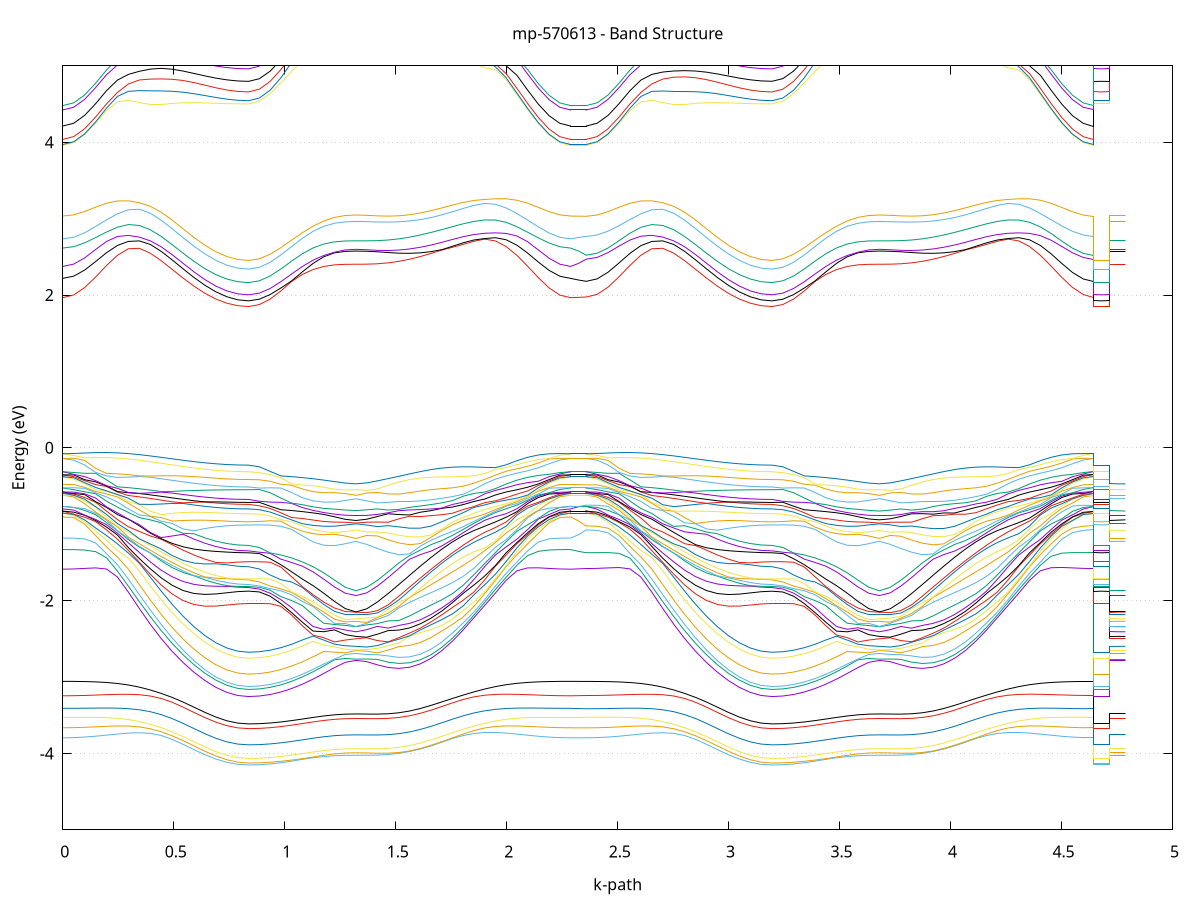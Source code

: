 set title 'mp-570613 - Band Structure'
set xlabel 'k-path'
set ylabel 'Energy (eV)'
set grid y
set yrange [-5:5]
set terminal png size 800,600
set output 'mp-570613_bands_gnuplot.png'
plot '-' using 1:2 with lines notitle, '-' using 1:2 with lines notitle, '-' using 1:2 with lines notitle, '-' using 1:2 with lines notitle, '-' using 1:2 with lines notitle, '-' using 1:2 with lines notitle, '-' using 1:2 with lines notitle, '-' using 1:2 with lines notitle, '-' using 1:2 with lines notitle, '-' using 1:2 with lines notitle, '-' using 1:2 with lines notitle, '-' using 1:2 with lines notitle, '-' using 1:2 with lines notitle, '-' using 1:2 with lines notitle, '-' using 1:2 with lines notitle, '-' using 1:2 with lines notitle, '-' using 1:2 with lines notitle, '-' using 1:2 with lines notitle, '-' using 1:2 with lines notitle, '-' using 1:2 with lines notitle, '-' using 1:2 with lines notitle, '-' using 1:2 with lines notitle, '-' using 1:2 with lines notitle, '-' using 1:2 with lines notitle, '-' using 1:2 with lines notitle, '-' using 1:2 with lines notitle, '-' using 1:2 with lines notitle, '-' using 1:2 with lines notitle, '-' using 1:2 with lines notitle, '-' using 1:2 with lines notitle, '-' using 1:2 with lines notitle, '-' using 1:2 with lines notitle, '-' using 1:2 with lines notitle, '-' using 1:2 with lines notitle, '-' using 1:2 with lines notitle, '-' using 1:2 with lines notitle, '-' using 1:2 with lines notitle, '-' using 1:2 with lines notitle, '-' using 1:2 with lines notitle, '-' using 1:2 with lines notitle, '-' using 1:2 with lines notitle, '-' using 1:2 with lines notitle, '-' using 1:2 with lines notitle, '-' using 1:2 with lines notitle, '-' using 1:2 with lines notitle, '-' using 1:2 with lines notitle, '-' using 1:2 with lines notitle, '-' using 1:2 with lines notitle, '-' using 1:2 with lines notitle, '-' using 1:2 with lines notitle, '-' using 1:2 with lines notitle, '-' using 1:2 with lines notitle, '-' using 1:2 with lines notitle, '-' using 1:2 with lines notitle, '-' using 1:2 with lines notitle, '-' using 1:2 with lines notitle, '-' using 1:2 with lines notitle, '-' using 1:2 with lines notitle, '-' using 1:2 with lines notitle, '-' using 1:2 with lines notitle, '-' using 1:2 with lines notitle, '-' using 1:2 with lines notitle, '-' using 1:2 with lines notitle, '-' using 1:2 with lines notitle, '-' using 1:2 with lines notitle, '-' using 1:2 with lines notitle, '-' using 1:2 with lines notitle, '-' using 1:2 with lines notitle, '-' using 1:2 with lines notitle, '-' using 1:2 with lines notitle, '-' using 1:2 with lines notitle, '-' using 1:2 with lines notitle, '-' using 1:2 with lines notitle, '-' using 1:2 with lines notitle, '-' using 1:2 with lines notitle, '-' using 1:2 with lines notitle, '-' using 1:2 with lines notitle, '-' using 1:2 with lines notitle, '-' using 1:2 with lines notitle, '-' using 1:2 with lines notitle, '-' using 1:2 with lines notitle, '-' using 1:2 with lines notitle, '-' using 1:2 with lines notitle, '-' using 1:2 with lines notitle, '-' using 1:2 with lines notitle, '-' using 1:2 with lines notitle, '-' using 1:2 with lines notitle, '-' using 1:2 with lines notitle, '-' using 1:2 with lines notitle, '-' using 1:2 with lines notitle, '-' using 1:2 with lines notitle, '-' using 1:2 with lines notitle, '-' using 1:2 with lines notitle, '-' using 1:2 with lines notitle, '-' using 1:2 with lines notitle, '-' using 1:2 with lines notitle, '-' using 1:2 with lines notitle, '-' using 1:2 with lines notitle, '-' using 1:2 with lines notitle, '-' using 1:2 with lines notitle, '-' using 1:2 with lines notitle, '-' using 1:2 with lines notitle, '-' using 1:2 with lines notitle, '-' using 1:2 with lines notitle, '-' using 1:2 with lines notitle, '-' using 1:2 with lines notitle, '-' using 1:2 with lines notitle, '-' using 1:2 with lines notitle, '-' using 1:2 with lines notitle, '-' using 1:2 with lines notitle, '-' using 1:2 with lines notitle, '-' using 1:2 with lines notitle, '-' using 1:2 with lines notitle, '-' using 1:2 with lines notitle, '-' using 1:2 with lines notitle, '-' using 1:2 with lines notitle, '-' using 1:2 with lines notitle, '-' using 1:2 with lines notitle, '-' using 1:2 with lines notitle, '-' using 1:2 with lines notitle, '-' using 1:2 with lines notitle, '-' using 1:2 with lines notitle, '-' using 1:2 with lines notitle, '-' using 1:2 with lines notitle, '-' using 1:2 with lines notitle, '-' using 1:2 with lines notitle, '-' using 1:2 with lines notitle, '-' using 1:2 with lines notitle, '-' using 1:2 with lines notitle, '-' using 1:2 with lines notitle, '-' using 1:2 with lines notitle, '-' using 1:2 with lines notitle, '-' using 1:2 with lines notitle, '-' using 1:2 with lines notitle, '-' using 1:2 with lines notitle, '-' using 1:2 with lines notitle, '-' using 1:2 with lines notitle, '-' using 1:2 with lines notitle, '-' using 1:2 with lines notitle, '-' using 1:2 with lines notitle, '-' using 1:2 with lines notitle, '-' using 1:2 with lines notitle, '-' using 1:2 with lines notitle, '-' using 1:2 with lines notitle, '-' using 1:2 with lines notitle, '-' using 1:2 with lines notitle, '-' using 1:2 with lines notitle, '-' using 1:2 with lines notitle, '-' using 1:2 with lines notitle, '-' using 1:2 with lines notitle, '-' using 1:2 with lines notitle, '-' using 1:2 with lines notitle, '-' using 1:2 with lines notitle, '-' using 1:2 with lines notitle, '-' using 1:2 with lines notitle, '-' using 1:2 with lines notitle, '-' using 1:2 with lines notitle, '-' using 1:2 with lines notitle, '-' using 1:2 with lines notitle, '-' using 1:2 with lines notitle
0.000000 -12.319145
0.049258 -12.315445
0.098517 -12.304545
0.147776 -12.286545
0.197034 -12.261945
0.246293 -12.231445
0.295551 -12.195645
0.344810 -12.155445
0.394068 -12.112145
0.443327 -12.066845
0.492585 -12.020945
0.541844 -11.976145
0.591102 -11.933745
0.640361 -11.895445
0.689619 -11.862745
0.738878 -11.837145
0.788136 -11.820245
0.837395 -11.814245
0.837395 -11.814245
0.885742 -11.813045
0.934089 -11.809445
0.982436 -11.803945
1.030783 -11.796845
1.079130 -11.788845
1.127477 -11.780845
1.175824 -11.773445
1.224171 -11.767445
1.272518 -11.763345
1.320865 -11.761845
1.320865 -11.761845
1.369212 -11.763745
1.417559 -11.770345
1.465906 -11.782945
1.514253 -11.802445
1.562600 -11.828545
1.610947 -11.860545
1.659294 -11.897645
1.707641 -11.938745
1.755988 -11.982645
1.804335 -12.028045
1.852682 -12.073745
1.901029 -12.118345
1.949376 -12.160745
1.997723 -12.199745
2.046070 -12.234445
2.094417 -12.264045
2.142764 -12.287745
2.191111 -12.305045
2.239458 -12.315545
2.287805 -12.319145
2.287805 -12.319145
2.323142 -12.319145
2.358478 -12.319145
2.358478 -12.319145
2.407737 -12.315445
2.456995 -12.304545
2.506254 -12.286545
2.555513 -12.261945
2.604771 -12.231445
2.654030 -12.195645
2.703288 -12.155445
2.752547 -12.112145
2.801805 -12.066845
2.851064 -12.020945
2.900322 -11.976145
2.949581 -11.933745
2.998839 -11.895445
3.048098 -11.862745
3.097356 -11.837145
3.146615 -11.820245
3.195873 -11.814245
3.195873 -11.814245
3.244220 -11.813045
3.292567 -11.809445
3.340914 -11.803945
3.389261 -11.796845
3.437608 -11.788845
3.485955 -11.780845
3.534302 -11.773445
3.582649 -11.767445
3.630996 -11.763345
3.679343 -11.761845
3.679343 -11.761845
3.727690 -11.763745
3.776037 -11.770345
3.824384 -11.782945
3.872731 -11.802445
3.921078 -11.828545
3.969425 -11.860545
4.017772 -11.897645
4.066119 -11.938745
4.114466 -11.982645
4.162813 -12.028045
4.211160 -12.073745
4.259507 -12.118345
4.307854 -12.160745
4.356201 -12.199745
4.404548 -12.234445
4.452895 -12.264045
4.501242 -12.287745
4.549589 -12.305045
4.597936 -12.315545
4.646283 -12.319145
4.646283 -11.814245
4.681620 -11.814245
4.716957 -11.814245
4.716957 -11.761845
4.752294 -11.761845
4.787631 -11.761845
e
0.000000 -12.286345
0.049258 -12.282745
0.098517 -12.271945
0.147776 -12.254345
0.197034 -12.230245
0.246293 -12.200245
0.295551 -12.165245
0.344810 -12.126045
0.394068 -12.083745
0.443327 -12.039745
0.492585 -11.995345
0.541844 -11.952045
0.591102 -11.911345
0.640361 -11.874645
0.689619 -11.843345
0.738878 -11.818645
0.788136 -11.801745
0.837395 -11.795445
0.837395 -11.795445
0.885742 -11.794245
0.934089 -11.790745
0.982436 -11.785145
1.030783 -11.778045
1.079130 -11.770145
1.127477 -11.762345
1.175824 -11.755745
1.224171 -11.751345
1.272518 -11.748845
1.320865 -11.747945
1.320865 -11.747945
1.369212 -11.749345
1.417559 -11.755145
1.465906 -11.767445
1.514253 -11.786145
1.562600 -11.810945
1.610947 -11.841345
1.659294 -11.876745
1.707641 -11.916045
1.755988 -11.958345
1.804335 -12.002145
1.852682 -12.046445
1.901029 -12.089845
1.949376 -12.131145
1.997723 -12.169245
2.046070 -12.203245
2.094417 -12.232245
2.142764 -12.255445
2.191111 -12.272445
2.239458 -12.282845
2.287805 -12.286345
2.287805 -12.286345
2.323142 -12.286345
2.358478 -12.286345
2.358478 -12.286345
2.407737 -12.282745
2.456995 -12.271945
2.506254 -12.254345
2.555513 -12.230245
2.604771 -12.200245
2.654030 -12.165245
2.703288 -12.126045
2.752547 -12.083745
2.801805 -12.039745
2.851064 -11.995345
2.900322 -11.952045
2.949581 -11.911345
2.998839 -11.874645
3.048098 -11.843345
3.097356 -11.818645
3.146615 -11.801745
3.195873 -11.795445
3.195873 -11.795445
3.244220 -11.794245
3.292567 -11.790745
3.340914 -11.785145
3.389261 -11.778045
3.437608 -11.770145
3.485955 -11.762345
3.534302 -11.755745
3.582649 -11.751345
3.630996 -11.748845
3.679343 -11.747945
3.679343 -11.747945
3.727690 -11.749345
3.776037 -11.755145
3.824384 -11.767445
3.872731 -11.786145
3.921078 -11.810945
3.969425 -11.841345
4.017772 -11.876745
4.066119 -11.916045
4.114466 -11.958345
4.162813 -12.002145
4.211160 -12.046445
4.259507 -12.089845
4.307854 -12.131145
4.356201 -12.169245
4.404548 -12.203245
4.452895 -12.232245
4.501242 -12.255445
4.549589 -12.272445
4.597936 -12.282845
4.646283 -12.286345
4.646283 -11.795445
4.681620 -11.795445
4.716957 -11.795445
4.716957 -11.747945
4.752294 -11.747945
4.787631 -11.747945
e
0.000000 -12.224245
0.049258 -12.220645
0.098517 -12.209945
0.147776 -12.192245
0.197034 -12.168145
0.246293 -12.138145
0.295551 -12.103145
0.344810 -12.063845
0.394068 -12.021645
0.443327 -11.977545
0.492585 -11.933245
0.541844 -11.890045
0.591102 -11.849645
0.640361 -11.813845
0.689619 -11.784945
0.738878 -11.768645
0.788136 -11.765245
0.837395 -11.765045
0.837395 -11.765045
0.885742 -11.764445
0.934089 -11.762845
0.982436 -11.760245
1.030783 -11.756945
1.079130 -11.753145
1.127477 -11.749145
1.175824 -11.744845
1.224171 -11.740345
1.272518 -11.736745
1.320865 -11.735445
1.320865 -11.735445
1.369212 -11.736545
1.417559 -11.738945
1.465906 -11.742145
1.514253 -11.747845
1.562600 -11.758045
1.610947 -11.782045
1.659294 -11.815645
1.707641 -11.854345
1.755988 -11.896245
1.804335 -11.940045
1.852682 -11.984245
1.901029 -12.027645
1.949376 -12.069045
1.997723 -12.107145
2.046070 -12.141145
2.094417 -12.170145
2.142764 -12.193445
2.191111 -12.210445
2.239458 -12.220745
2.287805 -12.224245
2.287805 -12.224245
2.323142 -12.224245
2.358478 -12.224245
2.358478 -12.224245
2.407737 -12.220645
2.456995 -12.209945
2.506254 -12.192245
2.555513 -12.168145
2.604771 -12.138145
2.654030 -12.103145
2.703288 -12.063845
2.752547 -12.021645
2.801805 -11.977545
2.851064 -11.933245
2.900322 -11.890045
2.949581 -11.849645
2.998839 -11.813845
3.048098 -11.784945
3.097356 -11.768645
3.146615 -11.765245
3.195873 -11.765045
3.195873 -11.765045
3.244220 -11.764445
3.292567 -11.762845
3.340914 -11.760245
3.389261 -11.756945
3.437608 -11.753145
3.485955 -11.749145
3.534302 -11.744845
3.582649 -11.740345
3.630996 -11.736745
3.679343 -11.735445
3.679343 -11.735445
3.727690 -11.736545
3.776037 -11.738945
3.824384 -11.742145
3.872731 -11.747845
3.921078 -11.758045
3.969425 -11.782045
4.017772 -11.815645
4.066119 -11.854345
4.114466 -11.896245
4.162813 -11.940045
4.211160 -11.984245
4.259507 -12.027645
4.307854 -12.069045
4.356201 -12.107145
4.404548 -12.141145
4.452895 -12.170145
4.501242 -12.193445
4.549589 -12.210445
4.597936 -12.220745
4.646283 -12.224245
4.646283 -11.765045
4.681620 -11.765045
4.716957 -11.765045
4.716957 -11.735445
4.752294 -11.735445
4.787631 -11.735445
e
0.000000 -12.052745
0.049258 -12.049145
0.098517 -12.038345
0.147776 -12.020745
0.197034 -11.996745
0.246293 -11.966945
0.295551 -11.932245
0.344810 -11.893645
0.394068 -11.853345
0.443327 -11.817345
0.492585 -11.798145
0.541844 -11.786745
0.591102 -11.777645
0.640361 -11.770245
0.689619 -11.764245
0.738878 -11.758445
0.788136 -11.757045
0.837395 -11.757645
0.837395 -11.757645
0.885742 -11.757245
0.934089 -11.756045
0.982436 -11.754045
1.030783 -11.751345
1.079130 -11.747845
1.127477 -11.743545
1.175824 -11.738745
1.224171 -11.734145
1.272518 -11.730845
1.320865 -11.729645
1.320865 -11.729645
1.369212 -11.730945
1.417559 -11.734345
1.465906 -11.738345
1.514253 -11.741945
1.562600 -11.748545
1.610947 -11.758145
1.659294 -11.767045
1.707641 -11.776545
1.755988 -11.787145
1.804335 -11.799745
1.852682 -11.821745
1.901029 -11.858945
1.949376 -11.898645
1.997723 -11.936245
2.046070 -11.969945
2.094417 -11.998745
2.142764 -12.021945
2.191111 -12.038845
2.239458 -12.049245
2.287805 -12.052745
2.287805 -12.052745
2.323142 -12.052745
2.358478 -12.052745
2.358478 -12.052745
2.407737 -12.049145
2.456995 -12.038345
2.506254 -12.020745
2.555513 -11.996745
2.604771 -11.966945
2.654030 -11.932245
2.703288 -11.893645
2.752547 -11.853345
2.801805 -11.817345
2.851064 -11.798145
2.900322 -11.786745
2.949581 -11.777645
2.998839 -11.770245
3.048098 -11.764245
3.097356 -11.758445
3.146615 -11.757045
3.195873 -11.757645
3.195873 -11.757645
3.244220 -11.757245
3.292567 -11.756045
3.340914 -11.754045
3.389261 -11.751345
3.437608 -11.747845
3.485955 -11.743545
3.534302 -11.738745
3.582649 -11.734145
3.630996 -11.730845
3.679343 -11.729645
3.679343 -11.729645
3.727690 -11.730945
3.776037 -11.734345
3.824384 -11.738345
3.872731 -11.741945
3.921078 -11.748545
3.969425 -11.758145
4.017772 -11.767045
4.066119 -11.776545
4.114466 -11.787145
4.162813 -11.799745
4.211160 -11.821745
4.259507 -11.858945
4.307854 -11.898645
4.356201 -11.936245
4.404548 -11.969945
4.452895 -11.998745
4.501242 -12.021945
4.549589 -12.038845
4.597936 -12.049245
4.646283 -12.052745
4.646283 -11.757645
4.681620 -11.757645
4.716957 -11.757645
4.716957 -11.729645
4.752294 -11.729645
4.787631 -11.729645
e
0.000000 -11.866645
0.049258 -11.865545
0.098517 -11.862445
0.147776 -11.857545
0.197034 -11.850945
0.246293 -11.842845
0.295551 -11.833445
0.344810 -11.823045
0.394068 -11.811245
0.443327 -11.794745
0.492585 -11.774845
0.541844 -11.765645
0.591102 -11.759545
0.640361 -11.755045
0.689619 -11.752045
0.738878 -11.747645
0.788136 -11.738045
0.837395 -11.733545
0.837395 -11.733545
0.885742 -11.732545
0.934089 -11.729645
0.982436 -11.725145
1.030783 -11.719445
1.079130 -11.713045
1.127477 -11.706745
1.175824 -11.701045
1.224171 -11.696545
1.272518 -11.693545
1.320865 -11.692445
1.320865 -11.692445
1.369212 -11.693745
1.417559 -11.698545
1.465906 -11.708145
1.514253 -11.723145
1.562600 -11.738845
1.610947 -11.746045
1.659294 -11.751645
1.707641 -11.758045
1.755988 -11.765545
1.804335 -11.776445
1.852682 -11.797645
1.901029 -11.812845
1.949376 -11.824345
1.997723 -11.834545
2.046070 -11.843645
2.094417 -11.851445
2.142764 -11.857845
2.191111 -11.862645
2.239458 -11.865645
2.287805 -11.866645
2.287805 -11.866645
2.323142 -11.866545
2.358478 -11.866445
2.358478 -11.866445
2.407737 -11.865445
2.456995 -11.862345
2.506254 -11.857445
2.555513 -11.850845
2.604771 -11.842845
2.654030 -11.833445
2.703288 -11.823045
2.752547 -11.811245
2.801805 -11.794745
2.851064 -11.774845
2.900322 -11.765645
2.949581 -11.759545
2.998839 -11.755045
3.048098 -11.752045
3.097356 -11.747645
3.146615 -11.738045
3.195873 -11.733545
3.195873 -11.733545
3.244220 -11.732545
3.292567 -11.729645
3.340914 -11.725145
3.389261 -11.719445
3.437608 -11.713045
3.485955 -11.706745
3.534302 -11.701045
3.582649 -11.696545
3.630996 -11.693545
3.679343 -11.692445
3.679343 -11.692445
3.727690 -11.693745
3.776037 -11.698545
3.824384 -11.708145
3.872731 -11.723145
3.921078 -11.738845
3.969425 -11.746045
4.017772 -11.751645
4.066119 -11.758045
4.114466 -11.765545
4.162813 -11.776445
4.211160 -11.797645
4.259507 -11.812845
4.307854 -11.824345
4.356201 -11.834545
4.404548 -11.843545
4.452895 -11.851445
4.501242 -11.857745
4.549589 -11.862545
4.597936 -11.865445
4.646283 -11.866445
4.646283 -11.733545
4.681620 -11.733545
4.716957 -11.733545
4.716957 -11.692445
4.752294 -11.692445
4.787631 -11.692445
e
0.000000 -11.844845
0.049258 -11.841545
0.098517 -11.832345
0.147776 -11.822445
0.197034 -11.815945
0.246293 -11.809145
0.295551 -11.801645
0.344810 -11.793445
0.394068 -11.784745
0.443327 -11.774545
0.492585 -11.751345
0.541844 -11.712345
0.591102 -11.692045
0.640361 -11.686545
0.689619 -11.682645
0.738878 -11.680445
0.788136 -11.679645
0.837395 -11.679545
0.837395 -11.679545
0.885742 -11.679045
0.934089 -11.677445
0.982436 -11.674845
1.030783 -11.671345
1.079130 -11.666945
1.127477 -11.661945
1.175824 -11.656845
1.224171 -11.652245
1.272518 -11.648945
1.320865 -11.647645
1.320865 -11.647645
1.369212 -11.648945
1.417559 -11.652645
1.465906 -11.657945
1.514253 -11.663845
1.562600 -11.669845
1.610947 -11.676245
1.659294 -11.683145
1.707641 -11.690645
1.755988 -11.718245
1.804335 -11.756445
1.852682 -11.776045
1.901029 -11.785845
1.949376 -11.794445
1.997723 -11.802445
2.046070 -11.809845
2.094417 -11.816445
2.142764 -11.822845
2.191111 -11.832745
2.239458 -11.841645
2.287805 -11.844845
2.287805 -11.844845
2.323142 -11.845145
2.358478 -11.845445
2.358478 -11.845445
2.407737 -11.842145
2.456995 -11.833045
2.506254 -11.822945
2.555513 -11.816145
2.604771 -11.809245
2.654030 -11.801645
2.703288 -11.793445
2.752547 -11.784745
2.801805 -11.774545
2.851064 -11.751345
2.900322 -11.712345
2.949581 -11.692045
2.998839 -11.686545
3.048098 -11.682645
3.097356 -11.680445
3.146615 -11.679645
3.195873 -11.679545
3.195873 -11.679545
3.244220 -11.679045
3.292567 -11.677445
3.340914 -11.674845
3.389261 -11.671345
3.437608 -11.666945
3.485955 -11.661945
3.534302 -11.656845
3.582649 -11.652245
3.630996 -11.648945
3.679343 -11.647645
3.679343 -11.647645
3.727690 -11.648945
3.776037 -11.652645
3.824384 -11.657945
3.872731 -11.663845
3.921078 -11.669845
3.969425 -11.676245
4.017772 -11.683145
4.066119 -11.690645
4.114466 -11.718245
4.162813 -11.756445
4.211160 -11.776045
4.259507 -11.785845
4.307854 -11.794445
4.356201 -11.802445
4.404548 -11.809845
4.452895 -11.816545
4.501242 -11.823445
4.549589 -11.833445
4.597936 -11.842245
4.646283 -11.845445
4.646283 -11.679545
4.681620 -11.679545
4.716957 -11.679545
4.716957 -11.647645
4.752294 -11.647645
4.787631 -11.647645
e
0.000000 -11.827045
0.049258 -11.826045
0.098517 -11.822545
0.147776 -11.811745
0.197034 -11.790945
0.246293 -11.767345
0.295551 -11.748445
0.344810 -11.735645
0.394068 -11.725245
0.443327 -11.715745
0.492585 -11.706845
0.541844 -11.698945
0.591102 -11.672945
0.640361 -11.637245
0.689619 -11.606945
0.738878 -11.583745
0.788136 -11.568945
0.837395 -11.563845
0.837395 -11.563845
0.885742 -11.562745
0.934089 -11.559745
0.982436 -11.554945
1.030783 -11.548945
1.079130 -11.542245
1.127477 -11.535645
1.175824 -11.529645
1.224171 -11.524845
1.272518 -11.521645
1.320865 -11.520445
1.320865 -11.520445
1.369212 -11.521845
1.417559 -11.526945
1.465906 -11.536845
1.514253 -11.552945
1.562600 -11.575645
1.610947 -11.604745
1.659294 -11.639145
1.707641 -11.677545
1.755988 -11.698745
1.804335 -11.707545
1.852682 -11.716745
1.901029 -11.726445
1.949376 -11.737045
1.997723 -11.750145
2.046070 -11.769445
2.094417 -11.792645
2.142764 -11.812645
2.191111 -11.822745
2.239458 -11.826045
2.287805 -11.827045
2.287805 -11.827045
2.323142 -11.826745
2.358478 -11.826445
2.358478 -11.826445
2.407737 -11.825445
2.456995 -11.821845
2.506254 -11.811245
2.555513 -11.790745
2.604771 -11.767245
2.654030 -11.748445
2.703288 -11.735645
2.752547 -11.725245
2.801805 -11.715745
2.851064 -11.706845
2.900322 -11.698945
2.949581 -11.672945
2.998839 -11.637245
3.048098 -11.606945
3.097356 -11.583745
3.146615 -11.568945
3.195873 -11.563845
3.195873 -11.563845
3.244220 -11.562745
3.292567 -11.559745
3.340914 -11.554945
3.389261 -11.548945
3.437608 -11.542245
3.485955 -11.535645
3.534302 -11.529645
3.582649 -11.524845
3.630996 -11.521645
3.679343 -11.520445
3.679343 -11.520445
3.727690 -11.521845
3.776037 -11.526945
3.824384 -11.536845
3.872731 -11.552945
3.921078 -11.575645
3.969425 -11.604745
4.017772 -11.639145
4.066119 -11.677545
4.114466 -11.698745
4.162813 -11.707545
4.211160 -11.716745
4.259507 -11.726445
4.307854 -11.737045
4.356201 -11.750045
4.404548 -11.769345
4.452895 -11.792445
4.501242 -11.812145
4.549589 -11.822045
4.597936 -11.825445
4.646283 -11.826445
4.646283 -11.563845
4.681620 -11.563845
4.716957 -11.563845
4.716957 -11.520445
4.752294 -11.520445
4.787631 -11.520445
e
0.000000 -11.778145
0.049258 -11.774845
0.098517 -11.765645
0.147776 -11.755345
0.197034 -11.746145
0.246293 -11.732845
0.295551 -11.708745
0.344810 -11.673645
0.394068 -11.632745
0.443327 -11.589045
0.492585 -11.544745
0.541844 -11.525245
0.591102 -11.517145
0.640361 -11.510745
0.689619 -11.506145
0.738878 -11.503145
0.788136 -11.501745
0.837395 -11.501345
0.837395 -11.501345
0.885742 -11.500745
0.934089 -11.499045
0.982436 -11.496345
1.030783 -11.492545
1.079130 -11.487945
1.127477 -11.482745
1.175824 -11.477545
1.224171 -11.472845
1.272518 -11.469545
1.320865 -11.468245
1.320865 -11.468345
1.369212 -11.469645
1.417559 -11.473445
1.465906 -11.479045
1.514253 -11.485645
1.562600 -11.492545
1.610947 -11.499745
1.659294 -11.507445
1.707641 -11.515945
1.755988 -11.525445
1.804335 -11.551445
1.852682 -11.595645
1.901029 -11.638645
1.949376 -11.678445
1.997723 -11.712045
2.046070 -11.734445
2.094417 -11.746945
2.142764 -11.755845
2.191111 -11.766045
2.239458 -11.774945
2.287805 -11.778145
2.287805 -11.778145
2.323142 -11.778245
2.358478 -11.778445
2.358478 -11.778445
2.407737 -11.775145
2.456995 -11.766045
2.506254 -11.755545
2.555513 -11.746245
2.604771 -11.732945
2.654030 -11.708745
2.703288 -11.673645
2.752547 -11.632745
2.801805 -11.589045
2.851064 -11.544745
2.900322 -11.525245
2.949581 -11.517145
2.998839 -11.510745
3.048098 -11.506145
3.097356 -11.503145
3.146615 -11.501745
3.195873 -11.501345
3.195873 -11.501345
3.244220 -11.500745
3.292567 -11.499045
3.340914 -11.496345
3.389261 -11.492545
3.437608 -11.487945
3.485955 -11.482745
3.534302 -11.477545
3.582649 -11.472845
3.630996 -11.469545
3.679343 -11.468345
3.679343 -11.468345
3.727690 -11.469645
3.776037 -11.473445
3.824384 -11.479045
3.872731 -11.485645
3.921078 -11.492545
3.969425 -11.499745
4.017772 -11.507445
4.066119 -11.515945
4.114466 -11.525445
4.162813 -11.551445
4.211160 -11.595645
4.259507 -11.638645
4.307854 -11.678445
4.356201 -11.712045
4.404548 -11.734545
4.452895 -11.747045
4.501242 -11.756045
4.549589 -11.766445
4.597936 -11.775245
4.646283 -11.778445
4.646283 -11.501345
4.681620 -11.501345
4.716957 -11.501345
4.716957 -11.468345
4.752294 -11.468345
4.787631 -11.468345
e
0.000000 -11.760145
0.049258 -11.758845
0.098517 -11.754445
0.147776 -11.742345
0.197034 -11.720045
0.246293 -11.690945
0.295551 -11.656745
0.344810 -11.618845
0.394068 -11.580145
0.443327 -11.550045
0.492585 -11.534745
0.541844 -11.500545
0.591102 -11.459345
0.640361 -11.422145
0.689619 -11.390445
0.738878 -11.365645
0.788136 -11.349345
0.837395 -11.343445
0.837395 -11.343445
0.885742 -11.342345
0.934089 -11.339045
0.982436 -11.333845
1.030783 -11.327345
1.079130 -11.320245
1.127477 -11.313245
1.175824 -11.306945
1.224171 -11.302045
1.272518 -11.298745
1.320865 -11.297545
1.320865 -11.297545
1.369212 -11.299045
1.417559 -11.304545
1.465906 -11.315545
1.514253 -11.333345
1.562600 -11.357945
1.610947 -11.388545
1.659294 -11.424345
1.707641 -11.464245
1.755988 -11.506845
1.804335 -11.536045
1.852682 -11.553245
1.901029 -11.585345
1.949376 -11.623745
1.997723 -11.660645
2.046070 -11.693845
2.094417 -11.721945
2.142764 -11.743345
2.191111 -11.754745
2.239458 -11.758945
2.287805 -11.760145
2.287805 -11.760145
2.323142 -11.760045
2.358478 -11.759945
2.358478 -11.759945
2.407737 -11.758745
2.456995 -11.754245
2.506254 -11.742245
2.555513 -11.719945
2.604771 -11.690845
2.654030 -11.656645
2.703288 -11.618845
2.752547 -11.580145
2.801805 -11.550045
2.851064 -11.534745
2.900322 -11.500545
2.949581 -11.459345
2.998839 -11.422145
3.048098 -11.390445
3.097356 -11.365645
3.146615 -11.349345
3.195873 -11.343445
3.195873 -11.343445
3.244220 -11.342345
3.292567 -11.339045
3.340914 -11.333845
3.389261 -11.327345
3.437608 -11.320245
3.485955 -11.313245
3.534302 -11.306945
3.582649 -11.302045
3.630996 -11.298745
3.679343 -11.297545
3.679343 -11.297545
3.727690 -11.299045
3.776037 -11.304545
3.824384 -11.315545
3.872731 -11.333345
3.921078 -11.357945
3.969425 -11.388545
4.017772 -11.424345
4.066119 -11.464245
4.114466 -11.506845
4.162813 -11.536045
4.211160 -11.553245
4.259507 -11.585345
4.307854 -11.623745
4.356201 -11.660645
4.404548 -11.693845
4.452895 -11.721845
4.501242 -11.743145
4.549589 -11.754545
4.597936 -11.758745
4.646283 -11.759945
4.646283 -11.343445
4.681620 -11.343445
4.716957 -11.343445
4.716957 -11.297545
4.752294 -11.297545
4.787631 -11.297545
e
0.000000 -11.593545
0.049258 -11.592645
0.098517 -11.590045
0.147776 -11.585645
0.197034 -11.579745
0.246293 -11.572445
0.295551 -11.563945
0.344810 -11.554045
0.394068 -11.541445
0.443327 -11.518445
0.492585 -11.480245
0.541844 -11.438645
0.591102 -11.398645
0.640361 -11.362245
0.689619 -11.331345
0.738878 -11.308545
0.788136 -11.299245
0.837395 -11.298145
0.837395 -11.298145
0.885742 -11.297545
0.934089 -11.295645
0.982436 -11.292645
1.030783 -11.288745
1.079130 -11.284045
1.127477 -11.278845
1.175824 -11.273345
1.224171 -11.268345
1.272518 -11.264845
1.320865 -11.263445
1.320865 -11.263445
1.369212 -11.264845
1.417559 -11.268645
1.465906 -11.274145
1.514253 -11.281745
1.562600 -11.299745
1.610947 -11.329245
1.659294 -11.364345
1.707641 -11.403345
1.755988 -11.444745
1.804335 -11.486545
1.852682 -11.522945
1.901029 -11.543445
1.949376 -11.555245
1.997723 -11.564845
2.046070 -11.573145
2.094417 -11.580245
2.142764 -11.585945
2.191111 -11.590145
2.239458 -11.592745
2.287805 -11.593545
2.287805 -11.593545
2.323142 -11.593545
2.358478 -11.593545
2.358478 -11.593545
2.407737 -11.592645
2.456995 -11.590045
2.506254 -11.585645
2.555513 -11.579745
2.604771 -11.572445
2.654030 -11.563945
2.703288 -11.554045
2.752547 -11.541445
2.801805 -11.518445
2.851064 -11.480245
2.900322 -11.438645
2.949581 -11.398645
2.998839 -11.362245
3.048098 -11.331345
3.097356 -11.308545
3.146615 -11.299245
3.195873 -11.298145
3.195873 -11.298145
3.244220 -11.297545
3.292567 -11.295645
3.340914 -11.292645
3.389261 -11.288745
3.437608 -11.284045
3.485955 -11.278845
3.534302 -11.273345
3.582649 -11.268345
3.630996 -11.264845
3.679343 -11.263445
3.679343 -11.263445
3.727690 -11.264845
3.776037 -11.268645
3.824384 -11.274145
3.872731 -11.281745
3.921078 -11.299745
3.969425 -11.329245
4.017772 -11.364345
4.066119 -11.403345
4.114466 -11.444745
4.162813 -11.486545
4.211160 -11.522945
4.259507 -11.543445
4.307854 -11.555245
4.356201 -11.564845
4.404548 -11.573145
4.452895 -11.580245
4.501242 -11.585945
4.549589 -11.590145
4.597936 -11.592745
4.646283 -11.593545
4.646283 -11.298145
4.681620 -11.298145
4.716957 -11.298145
4.716957 -11.263445
4.752294 -11.263445
4.787631 -11.263445
e
0.000000 -11.388445
0.049258 -11.387545
0.098517 -11.384845
0.147776 -11.380345
0.197034 -11.374345
0.246293 -11.367045
0.295551 -11.358645
0.344810 -11.349545
0.394068 -11.339945
0.443327 -11.330445
0.492585 -11.321245
0.541844 -11.312845
0.591102 -11.305445
0.640361 -11.299445
0.689619 -11.294945
0.738878 -11.290845
0.788136 -11.282745
0.837395 -11.277645
0.837395 -11.277645
0.885742 -11.276545
0.934089 -11.273345
0.982436 -11.268045
1.030783 -11.261245
1.079130 -11.253345
1.127477 -11.245145
1.175824 -11.237945
1.224171 -11.232445
1.272518 -11.229145
1.320865 -11.227945
1.320865 -11.227945
1.369212 -11.229845
1.417559 -11.237145
1.465906 -11.250345
1.514253 -11.267745
1.562600 -11.280845
1.610947 -11.288545
1.659294 -11.296045
1.707641 -11.304045
1.755988 -11.312745
1.804335 -11.321945
1.852682 -11.331545
1.901029 -11.341145
1.949376 -11.350645
1.997723 -11.359545
2.046070 -11.367745
2.094417 -11.374845
2.142764 -11.380645
2.191111 -11.384945
2.239458 -11.387545
2.287805 -11.388445
2.287805 -11.388445
2.323142 -11.388445
2.358478 -11.388445
2.358478 -11.388445
2.407737 -11.387545
2.456995 -11.384845
2.506254 -11.380345
2.555513 -11.374345
2.604771 -11.367045
2.654030 -11.358645
2.703288 -11.349545
2.752547 -11.339945
2.801805 -11.330445
2.851064 -11.321245
2.900322 -11.312845
2.949581 -11.305445
2.998839 -11.299445
3.048098 -11.294945
3.097356 -11.290845
3.146615 -11.282745
3.195873 -11.277645
3.195873 -11.277645
3.244220 -11.276545
3.292567 -11.273345
3.340914 -11.268045
3.389261 -11.261245
3.437608 -11.253345
3.485955 -11.245145
3.534302 -11.237845
3.582649 -11.232445
3.630996 -11.229145
3.679343 -11.227945
3.679343 -11.227945
3.727690 -11.229845
3.776037 -11.237145
3.824384 -11.250345
3.872731 -11.267745
3.921078 -11.280845
3.969425 -11.288545
4.017772 -11.296045
4.066119 -11.304045
4.114466 -11.312745
4.162813 -11.321945
4.211160 -11.331545
4.259507 -11.341145
4.307854 -11.350645
4.356201 -11.359545
4.404548 -11.367745
4.452895 -11.374845
4.501242 -11.380645
4.549589 -11.384945
4.597936 -11.387545
4.646283 -11.388445
4.646283 -11.277645
4.681620 -11.277645
4.716957 -11.277645
4.716957 -11.227945
4.752294 -11.227945
4.787631 -11.227945
e
0.000000 -11.318545
0.049258 -11.317745
0.098517 -11.315345
0.147776 -11.311445
0.197034 -11.306145
0.246293 -11.299645
0.295551 -11.292245
0.344810 -11.284245
0.394068 -11.276045
0.443327 -11.267745
0.492585 -11.259945
0.541844 -11.252845
0.591102 -11.246945
0.640361 -11.242545
0.689619 -11.240145
0.738878 -11.239845
0.788136 -11.241245
0.837395 -11.242445
0.837395 -11.242445
0.885742 -11.242145
0.934089 -11.241045
0.982436 -11.239345
1.030783 -11.237045
1.079130 -11.234345
1.127477 -11.231345
1.175824 -11.227945
1.224171 -11.224345
1.272518 -11.221345
1.320865 -11.220245
1.320865 -11.220245
1.369212 -11.220945
1.417559 -11.222045
1.465906 -11.223545
1.514253 -11.225745
1.562600 -11.229045
1.610947 -11.233445
1.659294 -11.238945
1.707641 -11.245345
1.755988 -11.252545
1.804335 -11.260345
1.852682 -11.268645
1.901029 -11.276945
1.949376 -11.285245
1.997723 -11.293045
2.046070 -11.300245
2.094417 -11.306545
2.142764 -11.311645
2.191111 -11.315445
2.239458 -11.317845
2.287805 -11.318545
2.287805 -11.318545
2.323142 -11.318545
2.358478 -11.318545
2.358478 -11.318545
2.407737 -11.317745
2.456995 -11.315345
2.506254 -11.311445
2.555513 -11.306145
2.604771 -11.299645
2.654030 -11.292245
2.703288 -11.284245
2.752547 -11.276045
2.801805 -11.267745
2.851064 -11.259945
2.900322 -11.252845
2.949581 -11.246945
2.998839 -11.242545
3.048098 -11.240145
3.097356 -11.239845
3.146615 -11.241245
3.195873 -11.242445
3.195873 -11.242445
3.244220 -11.242145
3.292567 -11.241045
3.340914 -11.239345
3.389261 -11.237045
3.437608 -11.234345
3.485955 -11.231345
3.534302 -11.227945
3.582649 -11.224345
3.630996 -11.221345
3.679343 -11.220245
3.679343 -11.220245
3.727690 -11.220945
3.776037 -11.222045
3.824384 -11.223545
3.872731 -11.225745
3.921078 -11.229045
3.969425 -11.233445
4.017772 -11.238945
4.066119 -11.245345
4.114466 -11.252545
4.162813 -11.260345
4.211160 -11.268645
4.259507 -11.276945
4.307854 -11.285245
4.356201 -11.293045
4.404548 -11.300245
4.452895 -11.306545
4.501242 -11.311645
4.549589 -11.315445
4.597936 -11.317845
4.646283 -11.318545
4.646283 -11.242445
4.681620 -11.242445
4.716957 -11.242445
4.716957 -11.220245
4.752294 -11.220245
4.787631 -11.220245
e
0.000000 -8.064645
0.049258 -8.064045
0.098517 -8.062345
0.147776 -8.059645
0.197034 -8.056245
0.246293 -8.052245
0.295551 -8.048145
0.344810 -8.044145
0.394068 -8.040645
0.443327 -8.037745
0.492585 -8.035545
0.541844 -8.034045
0.591102 -8.033245
0.640361 -8.032745
0.689619 -8.032645
0.738878 -8.032645
0.788136 -8.032645
0.837395 -8.032745
0.837395 -8.032745
0.885742 -8.030845
0.934089 -8.025345
0.982436 -8.016345
1.030783 -8.004145
1.079130 -7.989345
1.127477 -7.972645
1.175824 -7.955145
1.224171 -7.938345
1.272518 -7.924945
1.320865 -7.917545
1.320865 -7.917545
1.369212 -7.924845
1.417559 -7.937245
1.465906 -7.951945
1.514253 -7.966845
1.562600 -7.980745
1.610947 -7.993145
1.659294 -8.003745
1.707641 -8.012845
1.755988 -8.020445
1.804335 -8.027045
1.852682 -8.032845
1.901029 -8.038145
1.949376 -8.043145
1.997723 -8.047945
2.046070 -8.052345
2.094417 -8.056445
2.142764 -8.059845
2.191111 -8.062445
2.239458 -8.064045
2.287805 -8.064645
2.287805 -8.064645
2.323142 -8.064645
2.358478 -8.064645
2.358478 -8.064645
2.407737 -8.064045
2.456995 -8.062345
2.506254 -8.059645
2.555513 -8.056245
2.604771 -8.052245
2.654030 -8.048145
2.703288 -8.044145
2.752547 -8.040645
2.801805 -8.037745
2.851064 -8.035545
2.900322 -8.034045
2.949581 -8.033245
2.998839 -8.032745
3.048098 -8.032645
3.097356 -8.032645
3.146615 -8.032645
3.195873 -8.032745
3.195873 -8.032745
3.244220 -8.030845
3.292567 -8.025345
3.340914 -8.016345
3.389261 -8.004145
3.437608 -7.989345
3.485955 -7.972645
3.534302 -7.955145
3.582649 -7.938345
3.630996 -7.924945
3.679343 -7.917545
3.679343 -7.917545
3.727690 -7.924845
3.776037 -7.937245
3.824384 -7.951945
3.872731 -7.966845
3.921078 -7.980745
3.969425 -7.993145
4.017772 -8.003745
4.066119 -8.012845
4.114466 -8.020445
4.162813 -8.027045
4.211160 -8.032845
4.259507 -8.038145
4.307854 -8.043145
4.356201 -8.047945
4.404548 -8.052345
4.452895 -8.056445
4.501242 -8.059845
4.549589 -8.062445
4.597936 -8.064045
4.646283 -8.064645
4.646283 -8.032745
4.681620 -8.032745
4.716957 -8.032745
4.716957 -7.917545
4.752294 -7.917545
4.787631 -7.917545
e
0.000000 -8.064645
0.049258 -8.062845
0.098517 -8.057545
0.147776 -8.048945
0.197034 -8.037145
0.246293 -8.026145
0.295551 -8.022045
0.344810 -8.018045
0.394068 -8.014545
0.443327 -8.011645
0.492585 -8.009445
0.541844 -8.007945
0.591102 -8.007045
0.640361 -8.006645
0.689619 -8.006445
0.738878 -8.006445
0.788136 -8.006545
0.837395 -8.006545
0.837395 -8.006545
0.885742 -8.004745
0.934089 -7.999245
0.982436 -7.990245
1.030783 -7.978145
1.079130 -7.963445
1.127477 -7.946745
1.175824 -7.929145
1.224171 -7.918945
1.272518 -7.915645
1.320865 -7.917045
1.320865 -7.917045
1.369212 -7.915245
1.417559 -7.916445
1.465906 -7.925945
1.514253 -7.940845
1.562600 -7.954745
1.610947 -7.967145
1.659294 -7.977745
1.707641 -7.986845
1.755988 -7.994445
1.804335 -8.001045
1.852682 -8.006845
1.901029 -8.012145
1.949376 -8.017145
1.997723 -8.021845
2.046070 -8.026345
2.094417 -8.038145
2.142764 -8.049445
2.191111 -8.057845
2.239458 -8.062945
2.287805 -8.064645
2.287805 -8.064645
2.323142 -8.064645
2.358478 -8.064645
2.358478 -8.064645
2.407737 -8.062845
2.456995 -8.057545
2.506254 -8.048945
2.555513 -8.037145
2.604771 -8.026145
2.654030 -8.022045
2.703288 -8.018045
2.752547 -8.014545
2.801805 -8.011645
2.851064 -8.009445
2.900322 -8.007945
2.949581 -8.007045
2.998839 -8.006645
3.048098 -8.006445
3.097356 -8.006445
3.146615 -8.006545
3.195873 -8.006545
3.195873 -8.006545
3.244220 -8.004745
3.292567 -7.999245
3.340914 -7.990245
3.389261 -7.978145
3.437608 -7.963445
3.485955 -7.946745
3.534302 -7.929145
3.582649 -7.918945
3.630996 -7.915645
3.679343 -7.917045
3.679343 -7.917045
3.727690 -7.915245
3.776037 -7.916445
3.824384 -7.925945
3.872731 -7.940845
3.921078 -7.954745
3.969425 -7.967145
4.017772 -7.977745
4.066119 -7.986845
4.114466 -7.994445
4.162813 -8.001045
4.211160 -8.006845
4.259507 -8.012145
4.307854 -8.017145
4.356201 -8.021845
4.404548 -8.026345
4.452895 -8.038145
4.501242 -8.049445
4.549589 -8.057845
4.597936 -8.062945
4.646283 -8.064645
4.646283 -8.006545
4.681620 -8.006545
4.716957 -8.006545
4.716957 -7.917045
4.752294 -7.917045
4.787631 -7.917045
e
0.000000 -8.038645
0.049258 -8.038045
0.098517 -8.036345
0.147776 -8.033645
0.197034 -8.030145
0.246293 -8.022745
0.295551 -8.006545
0.344810 -7.989945
0.394068 -7.975245
0.443327 -7.964845
0.492585 -7.959345
0.541844 -7.957545
0.591102 -7.957945
0.640361 -7.959345
0.689619 -7.961145
0.738878 -7.962745
0.788136 -7.963845
0.837395 -7.964145
0.837395 -7.964145
0.885742 -7.963145
0.934089 -7.960045
0.982436 -7.955145
1.030783 -7.948645
1.079130 -7.941045
1.127477 -7.932945
1.175824 -7.925245
1.224171 -7.912345
1.272518 -7.898845
1.320865 -7.891045
1.320865 -7.891045
1.369212 -7.898745
1.417559 -7.911245
1.465906 -7.919045
1.514253 -7.921945
1.562600 -7.924745
1.610947 -7.927445
1.659294 -7.930145
1.707641 -7.933345
1.755988 -7.938045
1.804335 -7.945645
1.852682 -7.957445
1.901029 -7.973045
1.949376 -7.990445
1.997723 -8.007845
2.046070 -8.024045
2.094417 -8.030345
2.142764 -8.033745
2.191111 -8.036445
2.239458 -8.038045
2.287805 -8.038645
2.287805 -8.038645
2.323142 -8.038645
2.358478 -8.038645
2.358478 -8.038645
2.407737 -8.038045
2.456995 -8.036345
2.506254 -8.033645
2.555513 -8.030145
2.604771 -8.022745
2.654030 -8.006545
2.703288 -7.989945
2.752547 -7.975245
2.801805 -7.964845
2.851064 -7.959345
2.900322 -7.957545
2.949581 -7.957945
2.998839 -7.959345
3.048098 -7.961145
3.097356 -7.962745
3.146615 -7.963845
3.195873 -7.964145
3.195873 -7.964145
3.244220 -7.963145
3.292567 -7.960045
3.340914 -7.955145
3.389261 -7.948645
3.437608 -7.941045
3.485955 -7.932945
3.534302 -7.925245
3.582649 -7.912345
3.630996 -7.898845
3.679343 -7.891045
3.679343 -7.891045
3.727690 -7.898745
3.776037 -7.911245
3.824384 -7.919045
3.872731 -7.921945
3.921078 -7.924745
3.969425 -7.927445
4.017772 -7.930145
4.066119 -7.933345
4.114466 -7.938045
4.162813 -7.945645
4.211160 -7.957445
4.259507 -7.973045
4.307854 -7.990445
4.356201 -8.007845
4.404548 -8.024045
4.452895 -8.030345
4.501242 -8.033745
4.549589 -8.036445
4.597936 -8.038045
4.646283 -8.038645
4.646283 -7.964145
4.681620 -7.964145
4.716957 -7.964145
4.716957 -7.891045
4.752294 -7.891045
4.787631 -7.891045
e
0.000000 -8.038645
0.049258 -8.036845
0.098517 -8.031645
0.147776 -8.022945
0.197034 -8.011245
0.246293 -7.996845
0.295551 -7.980545
0.344810 -7.963945
0.394068 -7.952745
0.443327 -7.949745
0.492585 -7.947545
0.541844 -7.946045
0.591102 -7.945145
0.640361 -7.944745
0.689619 -7.944545
0.738878 -7.944545
0.788136 -7.944645
0.837395 -7.944645
0.837395 -7.944645
0.885742 -7.942845
0.934089 -7.937345
0.982436 -7.928745
1.030783 -7.922145
1.079130 -7.914545
1.127477 -7.906445
1.175824 -7.898645
1.224171 -7.892345
1.272518 -7.889245
1.320865 -7.890945
1.320865 -7.890945
1.369212 -7.888745
1.417559 -7.889945
1.465906 -7.892445
1.514253 -7.895345
1.562600 -7.898245
1.610947 -7.905145
1.659294 -7.915845
1.707641 -7.924845
1.755988 -7.932545
1.804335 -7.939145
1.852682 -7.944945
1.901029 -7.950345
1.949376 -7.964545
1.997723 -7.981945
2.046070 -7.998145
2.094417 -8.012145
2.142764 -8.023545
2.191111 -8.031845
2.239458 -8.036945
2.287805 -8.038645
2.287805 -8.038645
2.323142 -8.038645
2.358478 -8.038645
2.358478 -8.038645
2.407737 -8.036845
2.456995 -8.031645
2.506254 -8.022945
2.555513 -8.011245
2.604771 -7.996845
2.654030 -7.980545
2.703288 -7.963945
2.752547 -7.952745
2.801805 -7.949745
2.851064 -7.947545
2.900322 -7.946045
2.949581 -7.945145
2.998839 -7.944745
3.048098 -7.944545
3.097356 -7.944545
3.146615 -7.944645
3.195873 -7.944645
3.195873 -7.944645
3.244220 -7.942845
3.292567 -7.937345
3.340914 -7.928745
3.389261 -7.922145
3.437608 -7.914545
3.485955 -7.906445
3.534302 -7.898645
3.582649 -7.892345
3.630996 -7.889245
3.679343 -7.890945
3.679343 -7.890945
3.727690 -7.888745
3.776037 -7.889945
3.824384 -7.892445
3.872731 -7.895345
3.921078 -7.898245
3.969425 -7.905145
4.017772 -7.915845
4.066119 -7.924845
4.114466 -7.932545
4.162813 -7.939145
4.211160 -7.944945
4.259507 -7.950345
4.307854 -7.964545
4.356201 -7.981945
4.404548 -7.998145
4.452895 -8.012145
4.501242 -8.023545
4.549589 -8.031845
4.597936 -8.036945
4.646283 -8.038645
4.646283 -7.944645
4.681620 -7.944645
4.716957 -7.944645
4.716957 -7.890945
4.752294 -7.890945
4.787631 -7.890945
e
0.000000 -7.976845
0.049258 -7.976245
0.098517 -7.974545
0.147776 -7.971845
0.197034 -7.968345
0.246293 -7.964445
0.295551 -7.960245
0.344810 -7.956245
0.394068 -7.949245
0.443327 -7.938745
0.492585 -7.933145
0.541844 -7.931245
0.591102 -7.931545
0.640361 -7.932945
0.689619 -7.934745
0.738878 -7.936345
0.788136 -7.937445
0.837395 -7.937845
0.837395 -7.937845
0.885742 -7.936745
0.934089 -7.933645
0.982436 -7.928245
1.030783 -7.916145
1.079130 -7.901345
1.127477 -7.884645
1.175824 -7.872045
1.224171 -7.870345
1.272518 -7.867945
1.320865 -7.865745
1.320865 -7.865745
1.369212 -7.870545
1.417559 -7.876545
1.465906 -7.880845
1.514253 -7.884445
1.562600 -7.892745
1.610947 -7.900845
1.659294 -7.903645
1.707641 -7.906945
1.755988 -7.911745
1.804335 -7.919445
1.852682 -7.931345
1.901029 -7.946945
1.949376 -7.955245
1.997723 -7.960045
2.046070 -7.964545
2.094417 -7.968545
2.142764 -7.972045
2.191111 -7.974645
2.239458 -7.976345
2.287805 -7.976845
2.287805 -7.976845
2.323142 -7.976845
2.358478 -7.976845
2.358478 -7.976845
2.407737 -7.976245
2.456995 -7.974545
2.506254 -7.971845
2.555513 -7.968345
2.604771 -7.964445
2.654030 -7.960245
2.703288 -7.956245
2.752547 -7.949245
2.801805 -7.938745
2.851064 -7.933145
2.900322 -7.931245
2.949581 -7.931545
2.998839 -7.932945
3.048098 -7.934745
3.097356 -7.936345
3.146615 -7.937445
3.195873 -7.937845
3.195873 -7.937845
3.244220 -7.936745
3.292567 -7.933645
3.340914 -7.928245
3.389261 -7.916145
3.437608 -7.901345
3.485955 -7.884645
3.534302 -7.872045
3.582649 -7.870345
3.630996 -7.867945
3.679343 -7.865745
3.679343 -7.865745
3.727690 -7.870545
3.776037 -7.876545
3.824384 -7.880845
3.872731 -7.884445
3.921078 -7.892745
3.969425 -7.900845
4.017772 -7.903645
4.066119 -7.906945
4.114466 -7.911745
4.162813 -7.919445
4.211160 -7.931345
4.259507 -7.946945
4.307854 -7.955245
4.356201 -7.960045
4.404548 -7.964545
4.452895 -7.968545
4.501242 -7.972045
4.549589 -7.974645
4.597936 -7.976345
4.646283 -7.976845
4.646283 -7.937845
4.681620 -7.937845
4.716957 -7.937845
4.716957 -7.865745
4.752294 -7.865745
4.787631 -7.865745
e
0.000000 -7.976845
0.049258 -7.975145
0.098517 -7.969845
0.147776 -7.961145
0.197034 -7.949445
0.246293 -7.935045
0.295551 -7.927245
0.344810 -7.918745
0.394068 -7.908245
0.443327 -7.898545
0.492585 -7.893345
0.541844 -7.889345
0.591102 -7.885645
0.640361 -7.882345
0.689619 -7.879645
0.738878 -7.877645
0.788136 -7.876545
0.837395 -7.876445
0.837395 -7.876445
0.885742 -7.876045
0.934089 -7.875745
0.982436 -7.875345
1.030783 -7.874845
1.079130 -7.874145
1.127477 -7.873245
1.175824 -7.867145
1.224171 -7.863345
1.272518 -7.862545
1.320865 -7.857345
1.320865 -7.857345
1.369212 -7.857945
1.417559 -7.854345
1.465906 -7.863945
1.514253 -7.878845
1.562600 -7.887945
1.610947 -7.891445
1.659294 -7.895145
1.707641 -7.899045
1.755988 -7.903245
1.804335 -7.907645
1.852682 -7.912445
1.901029 -7.917745
1.949376 -7.923445
1.997723 -7.929345
2.046070 -7.936345
2.094417 -7.950345
2.142764 -7.961745
2.191111 -7.970045
2.239458 -7.975145
2.287805 -7.976845
2.287805 -7.976845
2.323142 -7.976845
2.358478 -7.976845
2.358478 -7.976845
2.407737 -7.975145
2.456995 -7.969845
2.506254 -7.961145
2.555513 -7.949445
2.604771 -7.935045
2.654030 -7.927245
2.703288 -7.918745
2.752547 -7.908245
2.801805 -7.898545
2.851064 -7.893345
2.900322 -7.889345
2.949581 -7.885645
2.998839 -7.882345
3.048098 -7.879645
3.097356 -7.877645
3.146615 -7.876545
3.195873 -7.876445
3.195873 -7.876445
3.244220 -7.876045
3.292567 -7.875745
3.340914 -7.875345
3.389261 -7.874845
3.437608 -7.874145
3.485955 -7.873245
3.534302 -7.867145
3.582649 -7.863345
3.630996 -7.862545
3.679343 -7.857345
3.679343 -7.857345
3.727690 -7.857945
3.776037 -7.854345
3.824384 -7.863945
3.872731 -7.878845
3.921078 -7.887945
3.969425 -7.891445
4.017772 -7.895145
4.066119 -7.899045
4.114466 -7.903245
4.162813 -7.907645
4.211160 -7.912445
4.259507 -7.917745
4.307854 -7.923445
4.356201 -7.929345
4.404548 -7.936345
4.452895 -7.950345
4.501242 -7.961745
4.549589 -7.970045
4.597936 -7.975145
4.646283 -7.976845
4.646283 -7.876445
4.681620 -7.876445
4.716957 -7.876445
4.716957 -7.857345
4.752294 -7.857345
4.787631 -7.857345
e
0.000000 -7.950145
0.049258 -7.949445
0.098517 -7.947445
0.147776 -7.944145
0.197034 -7.939645
0.246293 -7.934045
0.295551 -7.918845
0.344810 -7.902245
0.394068 -7.893545
0.443327 -7.884945
0.492585 -7.871745
0.541844 -7.869845
0.591102 -7.870145
0.640361 -7.871645
0.689619 -7.873345
0.738878 -7.874945
0.788136 -7.876045
0.837395 -7.876145
0.837395 -7.876145
0.885742 -7.875345
0.934089 -7.872245
0.982436 -7.867345
1.030783 -7.860845
1.079130 -7.853245
1.127477 -7.856745
1.175824 -7.860745
1.224171 -7.850345
1.272518 -7.844645
1.320865 -7.856445
1.320865 -7.856445
1.369212 -7.847445
1.417559 -7.849945
1.465906 -7.854045
1.514253 -7.857645
1.562600 -7.861145
1.610947 -7.864745
1.659294 -7.868445
1.707641 -7.872345
1.755988 -7.876545
1.804335 -7.881245
1.852682 -7.888745
1.901029 -7.893545
1.949376 -7.902845
1.997723 -7.920145
2.046070 -7.935045
2.094417 -7.940145
2.142764 -7.944345
2.191111 -7.947545
2.239458 -7.949445
2.287805 -7.950145
2.287805 -7.950145
2.323142 -7.950145
2.358478 -7.950145
2.358478 -7.950145
2.407737 -7.949445
2.456995 -7.947445
2.506254 -7.944145
2.555513 -7.939645
2.604771 -7.934045
2.654030 -7.918845
2.703288 -7.902245
2.752547 -7.893545
2.801805 -7.884945
2.851064 -7.871745
2.900322 -7.869845
2.949581 -7.870145
2.998839 -7.871645
3.048098 -7.873345
3.097356 -7.874945
3.146615 -7.876045
3.195873 -7.876145
3.195873 -7.876145
3.244220 -7.875345
3.292567 -7.872245
3.340914 -7.867345
3.389261 -7.860845
3.437608 -7.853145
3.485955 -7.856745
3.534302 -7.860745
3.582649 -7.850345
3.630996 -7.844645
3.679343 -7.856445
3.679343 -7.856445
3.727690 -7.847445
3.776037 -7.849945
3.824384 -7.854045
3.872731 -7.857645
3.921078 -7.861145
3.969425 -7.864745
4.017772 -7.868445
4.066119 -7.872345
4.114466 -7.876545
4.162813 -7.881245
4.211160 -7.888745
4.259507 -7.893545
4.307854 -7.902845
4.356201 -7.920145
4.404548 -7.935045
4.452895 -7.940145
4.501242 -7.944345
4.549589 -7.947545
4.597936 -7.949445
4.646283 -7.950145
4.646283 -7.876145
4.681620 -7.876145
4.716957 -7.876145
4.716957 -7.856445
4.752294 -7.856445
4.787631 -7.856445
e
0.000000 -7.923745
0.049258 -7.923045
0.098517 -7.920945
0.147776 -7.917645
0.197034 -7.913145
0.246293 -7.907545
0.295551 -7.900645
0.344810 -7.895645
0.394068 -7.887745
0.443327 -7.877345
0.492585 -7.867845
0.541844 -7.862745
0.591102 -7.859045
0.640361 -7.855745
0.689619 -7.853045
0.738878 -7.851145
0.788136 -7.849945
0.837395 -7.849545
0.837395 -7.849545
0.885742 -7.849445
0.934089 -7.849145
0.982436 -7.848745
1.030783 -7.848245
1.079130 -7.852145
1.127477 -7.846645
1.175824 -7.845345
1.224171 -7.843645
1.272518 -7.841145
1.320865 -7.838945
1.320865 -7.838945
1.369212 -7.843945
1.417559 -7.849145
1.465906 -7.851145
1.514253 -7.849145
1.562600 -7.848745
1.610947 -7.850045
1.659294 -7.852845
1.707641 -7.857045
1.755988 -7.867545
1.804335 -7.879645
1.852682 -7.885845
1.901029 -7.891245
1.949376 -7.896845
1.997723 -7.902745
2.046070 -7.908445
2.094417 -7.913645
2.142764 -7.917945
2.191111 -7.921045
2.239458 -7.923045
2.287805 -7.923745
2.287805 -7.923745
2.323142 -7.923745
2.358478 -7.923745
2.358478 -7.923745
2.407737 -7.923045
2.456995 -7.920945
2.506254 -7.917645
2.555513 -7.913145
2.604771 -7.907545
2.654030 -7.900645
2.703288 -7.895645
2.752547 -7.887745
2.801805 -7.877345
2.851064 -7.867845
2.900322 -7.862745
2.949581 -7.859045
2.998839 -7.855745
3.048098 -7.853045
3.097356 -7.851145
3.146615 -7.849945
3.195873 -7.849545
3.195873 -7.849545
3.244220 -7.849445
3.292567 -7.849145
3.340914 -7.848745
3.389261 -7.848245
3.437608 -7.852145
3.485955 -7.846645
3.534302 -7.845345
3.582649 -7.843645
3.630996 -7.841145
3.679343 -7.838945
3.679343 -7.838945
3.727690 -7.843945
3.776037 -7.849145
3.824384 -7.851145
3.872731 -7.849145
3.921078 -7.848745
3.969425 -7.850045
4.017772 -7.852845
4.066119 -7.857045
4.114466 -7.867545
4.162813 -7.879645
4.211160 -7.885845
4.259507 -7.891245
4.307854 -7.896845
4.356201 -7.902745
4.404548 -7.908445
4.452895 -7.913645
4.501242 -7.917945
4.549589 -7.921045
4.597936 -7.923045
4.646283 -7.923745
4.646283 -7.849545
4.681620 -7.849545
4.716957 -7.849545
4.716957 -7.838945
4.752294 -7.838945
4.787631 -7.838945
e
0.000000 -7.890845
0.049258 -7.891145
0.098517 -7.891745
0.147776 -7.892645
0.197034 -7.893845
0.246293 -7.894945
0.295551 -7.895745
0.344810 -7.892145
0.394068 -7.881545
0.443327 -7.873345
0.492585 -7.867345
0.541844 -7.861845
0.591102 -7.855945
0.640361 -7.850345
0.689619 -7.845545
0.738878 -7.841845
0.788136 -7.839545
0.837395 -7.838745
0.837395 -7.838745
0.885742 -7.839345
0.934089 -7.841145
0.982436 -7.844045
1.030783 -7.847845
1.079130 -7.847545
1.127477 -7.845045
1.175824 -7.837245
1.224171 -7.836745
1.272518 -7.836945
1.320865 -7.831245
1.320865 -7.831245
1.369212 -7.836845
1.417559 -7.837445
1.465906 -7.831045
1.514253 -7.834045
1.562600 -7.836945
1.610947 -7.839645
1.659294 -7.842345
1.707641 -7.853945
1.755988 -7.862245
1.804335 -7.867845
1.852682 -7.873445
1.901029 -7.885145
1.949376 -7.895245
1.997723 -7.895445
2.046070 -7.894745
2.094417 -7.893745
2.142764 -7.892645
2.191111 -7.891745
2.239458 -7.891045
2.287805 -7.890845
2.287805 -7.890845
2.323142 -7.890845
2.358478 -7.890845
2.358478 -7.890845
2.407737 -7.891145
2.456995 -7.891745
2.506254 -7.892645
2.555513 -7.893845
2.604771 -7.894945
2.654030 -7.895745
2.703288 -7.892145
2.752547 -7.881545
2.801805 -7.873345
2.851064 -7.867345
2.900322 -7.861845
2.949581 -7.855945
2.998839 -7.850345
3.048098 -7.845545
3.097356 -7.841845
3.146615 -7.839545
3.195873 -7.838745
3.195873 -7.838745
3.244220 -7.839345
3.292567 -7.841145
3.340914 -7.844045
3.389261 -7.847845
3.437608 -7.847545
3.485955 -7.845045
3.534302 -7.837245
3.582649 -7.836745
3.630996 -7.836945
3.679343 -7.831245
3.679343 -7.831245
3.727690 -7.836845
3.776037 -7.837445
3.824384 -7.831045
3.872731 -7.834045
3.921078 -7.836945
3.969425 -7.839645
4.017772 -7.842345
4.066119 -7.853945
4.114466 -7.862245
4.162813 -7.867845
4.211160 -7.873445
4.259507 -7.885145
4.307854 -7.895245
4.356201 -7.895445
4.404548 -7.894745
4.452895 -7.893745
4.501242 -7.892645
4.549589 -7.891745
4.597936 -7.891045
4.646283 -7.890845
4.646283 -7.838745
4.681620 -7.838745
4.716957 -7.838745
4.716957 -7.831245
4.752294 -7.831245
4.787631 -7.831245
e
0.000000 -7.890845
0.049258 -7.890845
0.098517 -7.890545
0.147776 -7.889945
0.197034 -7.889045
0.246293 -7.887445
0.295551 -7.885245
0.344810 -7.882145
0.394068 -7.878145
0.443327 -7.871745
0.492585 -7.865645
0.541844 -7.843645
0.591102 -7.828945
0.640361 -7.823345
0.689619 -7.818545
0.738878 -7.814845
0.788136 -7.812545
0.837395 -7.811745
0.837395 -7.811745
0.885742 -7.812345
0.934089 -7.814145
0.982436 -7.817045
1.030783 -7.820845
1.079130 -7.825245
1.127477 -7.829845
1.175824 -7.834045
1.224171 -7.830945
1.272518 -7.836145
1.320865 -7.830445
1.320865 -7.830445
1.369212 -7.831345
1.417559 -7.828545
1.465906 -7.829745
1.514253 -7.825845
1.562600 -7.826545
1.610947 -7.831945
1.659294 -7.841445
1.707641 -7.845645
1.755988 -7.850445
1.804335 -7.858245
1.852682 -7.869845
1.901029 -7.878445
1.949376 -7.882445
1.997723 -7.885545
2.046070 -7.887745
2.094417 -7.889145
2.142764 -7.890045
2.191111 -7.890545
2.239458 -7.890845
2.287805 -7.890845
2.287805 -7.890845
2.323142 -7.890845
2.358478 -7.890845
2.358478 -7.890845
2.407737 -7.890845
2.456995 -7.890545
2.506254 -7.889945
2.555513 -7.889045
2.604771 -7.887445
2.654030 -7.885245
2.703288 -7.882145
2.752547 -7.878145
2.801805 -7.871745
2.851064 -7.865645
2.900322 -7.843645
2.949581 -7.828945
2.998839 -7.823345
3.048098 -7.818545
3.097356 -7.814845
3.146615 -7.812545
3.195873 -7.811745
3.195873 -7.811745
3.244220 -7.812345
3.292567 -7.814145
3.340914 -7.817045
3.389261 -7.820845
3.437608 -7.825245
3.485955 -7.829845
3.534302 -7.834045
3.582649 -7.830945
3.630996 -7.836145
3.679343 -7.830445
3.679343 -7.830445
3.727690 -7.831345
3.776037 -7.828545
3.824384 -7.829745
3.872731 -7.825845
3.921078 -7.826545
3.969425 -7.831945
4.017772 -7.841445
4.066119 -7.845645
4.114466 -7.850445
4.162813 -7.858245
4.211160 -7.869845
4.259507 -7.878445
4.307854 -7.882445
4.356201 -7.885545
4.404548 -7.887745
4.452895 -7.889145
4.501242 -7.890045
4.549589 -7.890545
4.597936 -7.890845
4.646283 -7.890845
4.646283 -7.811745
4.681620 -7.811745
4.716957 -7.811745
4.716957 -7.830445
4.752294 -7.830445
4.787631 -7.830445
e
0.000000 -7.863945
0.049258 -7.864245
0.098517 -7.864845
0.147776 -7.865845
0.197034 -7.867045
0.246293 -7.868145
0.295551 -7.869045
0.344810 -7.868945
0.394068 -7.866945
0.443327 -7.858545
0.492585 -7.840845
0.541844 -7.834945
0.591102 -7.820245
0.640361 -7.798045
0.689619 -7.791345
0.738878 -7.789345
0.788136 -7.788145
0.837395 -7.787745
0.837395 -7.787745
0.885742 -7.787645
0.934089 -7.787345
0.982436 -7.786945
1.030783 -7.786445
1.079130 -7.785745
1.127477 -7.797845
1.175824 -7.813045
1.224171 -7.829145
1.272518 -7.827645
1.320865 -7.829645
1.320865 -7.829645
1.369212 -7.827245
1.417559 -7.827545
1.465906 -7.824245
1.514253 -7.822245
1.562600 -7.821845
1.610947 -7.823145
1.659294 -7.825945
1.707641 -7.830145
1.755988 -7.841445
1.804335 -7.853345
1.852682 -7.862045
1.901029 -7.866745
1.949376 -7.868545
1.997723 -7.868745
2.046070 -7.867945
2.094417 -7.866845
2.142764 -7.865745
2.191111 -7.864845
2.239458 -7.864245
2.287805 -7.863945
2.287805 -7.863945
2.323142 -7.863945
2.358478 -7.863945
2.358478 -7.863945
2.407737 -7.864245
2.456995 -7.864845
2.506254 -7.865845
2.555513 -7.867045
2.604771 -7.868145
2.654030 -7.869045
2.703288 -7.868945
2.752547 -7.866945
2.801805 -7.858545
2.851064 -7.840845
2.900322 -7.834945
2.949581 -7.820245
2.998839 -7.798045
3.048098 -7.791345
3.097356 -7.789345
3.146615 -7.788145
3.195873 -7.787745
3.195873 -7.787745
3.244220 -7.787645
3.292567 -7.787345
3.340914 -7.786945
3.389261 -7.786445
3.437608 -7.785745
3.485955 -7.797845
3.534302 -7.813045
3.582649 -7.829145
3.630996 -7.827645
3.679343 -7.829645
3.679343 -7.829645
3.727690 -7.827245
3.776037 -7.827545
3.824384 -7.824245
3.872731 -7.822245
3.921078 -7.821845
3.969425 -7.823145
4.017772 -7.825945
4.066119 -7.830145
4.114466 -7.841445
4.162813 -7.853345
4.211160 -7.862045
4.259507 -7.866745
4.307854 -7.868545
4.356201 -7.868745
4.404548 -7.867945
4.452895 -7.866845
4.501242 -7.865745
4.549589 -7.864845
4.597936 -7.864245
4.646283 -7.863945
4.646283 -7.787745
4.681620 -7.787745
4.716957 -7.787745
4.716957 -7.829645
4.752294 -7.829645
4.787631 -7.829645
e
0.000000 -7.863945
0.049258 -7.863945
0.098517 -7.863645
0.147776 -7.863045
0.197034 -7.862145
0.246293 -7.860645
0.295551 -7.858345
0.344810 -7.855245
0.394068 -7.851245
0.443327 -7.846445
0.492585 -7.840245
0.541844 -7.817745
0.591102 -7.797745
0.640361 -7.794045
0.689619 -7.778845
0.738878 -7.764045
0.788136 -7.760645
0.837395 -7.760745
0.837395 -7.760745
0.885742 -7.758845
0.934089 -7.756945
0.982436 -7.763545
1.030783 -7.772745
1.079130 -7.784245
1.127477 -7.784845
1.175824 -7.787545
1.224171 -7.803345
1.272518 -7.818745
1.320865 -7.828845
1.320865 -7.828845
1.369212 -7.821645
1.417559 -7.811845
1.465906 -7.804245
1.514253 -7.800445
1.562600 -7.801345
1.610947 -7.806545
1.659294 -7.815845
1.707641 -7.828045
1.755988 -7.835345
1.804335 -7.840945
1.852682 -7.846545
1.901029 -7.851545
1.949376 -7.855645
1.997723 -7.858645
2.046070 -7.860845
2.094417 -7.862245
2.142764 -7.863145
2.191111 -7.863645
2.239458 -7.863945
2.287805 -7.863945
2.287805 -7.863945
2.323142 -7.863945
2.358478 -7.863945
2.358478 -7.863945
2.407737 -7.863945
2.456995 -7.863645
2.506254 -7.863045
2.555513 -7.862145
2.604771 -7.860645
2.654030 -7.858345
2.703288 -7.855245
2.752547 -7.851245
2.801805 -7.846445
2.851064 -7.840245
2.900322 -7.817745
2.949581 -7.797745
2.998839 -7.794045
3.048098 -7.778845
3.097356 -7.764045
3.146615 -7.760645
3.195873 -7.760745
3.195873 -7.760745
3.244220 -7.758845
3.292567 -7.756945
3.340914 -7.763545
3.389261 -7.772745
3.437608 -7.784245
3.485955 -7.784845
3.534302 -7.787545
3.582649 -7.803345
3.630996 -7.818745
3.679343 -7.828845
3.679343 -7.828845
3.727690 -7.821645
3.776037 -7.811845
3.824384 -7.804245
3.872731 -7.800445
3.921078 -7.801345
3.969425 -7.806545
4.017772 -7.815845
4.066119 -7.828045
4.114466 -7.835345
4.162813 -7.840945
4.211160 -7.846545
4.259507 -7.851545
4.307854 -7.855645
4.356201 -7.858645
4.404548 -7.860845
4.452895 -7.862245
4.501242 -7.863145
4.549589 -7.863645
4.597936 -7.863945
4.646283 -7.863945
4.646283 -7.760745
4.681620 -7.760745
4.716957 -7.760745
4.716957 -7.828845
4.752294 -7.828845
4.787631 -7.828845
e
0.000000 -7.861845
0.049258 -7.861245
0.098517 -7.859145
0.147776 -7.855845
0.197034 -7.851345
0.246293 -7.845745
0.295551 -7.838945
0.344810 -7.830445
0.394068 -7.819945
0.443327 -7.810145
0.492585 -7.804945
0.541844 -7.800845
0.591102 -7.793645
0.640361 -7.772045
0.689619 -7.760645
0.738878 -7.760645
0.788136 -7.754645
0.837395 -7.751445
0.837395 -7.751445
0.885742 -7.752845
0.934089 -7.753345
0.982436 -7.755945
1.030783 -7.759645
1.079130 -7.764045
1.127477 -7.772145
1.175824 -7.783345
1.224171 -7.781845
1.272518 -7.779345
1.320865 -7.777145
1.320865 -7.777145
1.369212 -7.782245
1.417559 -7.788245
1.465906 -7.792545
1.514253 -7.796045
1.562600 -7.799345
1.610947 -7.803045
1.659294 -7.806845
1.707641 -7.810745
1.755988 -7.814845
1.804335 -7.819345
1.852682 -7.824145
1.901029 -7.829445
1.949376 -7.835145
1.997723 -7.841045
2.046070 -7.846745
2.094417 -7.851845
2.142764 -7.856045
2.191111 -7.859245
2.239458 -7.861245
2.287805 -7.861845
2.287805 -7.861845
2.323142 -7.861845
2.358478 -7.861845
2.358478 -7.861845
2.407737 -7.861245
2.456995 -7.859145
2.506254 -7.855845
2.555513 -7.851345
2.604771 -7.845745
2.654030 -7.838945
2.703288 -7.830445
2.752547 -7.819945
2.801805 -7.810145
2.851064 -7.804945
2.900322 -7.800845
2.949581 -7.793645
2.998839 -7.772045
3.048098 -7.760645
3.097356 -7.760645
3.146615 -7.754645
3.195873 -7.751445
3.195873 -7.751445
3.244220 -7.752845
3.292567 -7.753345
3.340914 -7.755945
3.389261 -7.759645
3.437608 -7.764045
3.485955 -7.772145
3.534302 -7.783345
3.582649 -7.781845
3.630996 -7.779345
3.679343 -7.777145
3.679343 -7.777145
3.727690 -7.782245
3.776037 -7.788245
3.824384 -7.792545
3.872731 -7.796045
3.921078 -7.799345
3.969425 -7.803045
4.017772 -7.806845
4.066119 -7.810745
4.114466 -7.814845
4.162813 -7.819345
4.211160 -7.824145
4.259507 -7.829445
4.307854 -7.835145
4.356201 -7.841045
4.404548 -7.846745
4.452895 -7.851845
4.501242 -7.856045
4.549589 -7.859245
4.597936 -7.861245
4.646283 -7.861845
4.646283 -7.751445
4.681620 -7.751445
4.716957 -7.751445
4.716957 -7.777145
4.752294 -7.777145
4.787631 -7.777145
e
0.000000 -7.802645
0.049258 -7.802845
0.098517 -7.803545
0.147776 -7.804445
0.197034 -7.805645
0.246293 -7.806745
0.295551 -7.807545
0.344810 -7.807445
0.394068 -7.805245
0.443327 -7.796745
0.492585 -7.779645
0.541844 -7.773745
0.591102 -7.767745
0.640361 -7.762145
0.689619 -7.757345
0.738878 -7.753645
0.788136 -7.751345
0.837395 -7.750545
0.837395 -7.750545
0.885742 -7.751145
0.934089 -7.753045
0.982436 -7.744445
1.030783 -7.747045
1.079130 -7.758545
1.127477 -7.768645
1.175824 -7.772745
1.224171 -7.775345
1.272518 -7.774645
1.320865 -7.769845
1.320865 -7.769845
1.369212 -7.769745
1.417559 -7.766045
1.465906 -7.762845
1.514253 -7.760845
1.562600 -7.760445
1.610947 -7.761745
1.659294 -7.764545
1.707641 -7.768845
1.755988 -7.779445
1.804335 -7.791645
1.852682 -7.800445
1.901029 -7.805145
1.949376 -7.807045
1.997723 -7.807245
2.046070 -7.806545
2.094417 -7.805445
2.142764 -7.804445
2.191111 -7.803445
2.239458 -7.802845
2.287805 -7.802645
2.287805 -7.802645
2.323142 -7.802645
2.358478 -7.802645
2.358478 -7.802645
2.407737 -7.802845
2.456995 -7.803545
2.506254 -7.804445
2.555513 -7.805645
2.604771 -7.806745
2.654030 -7.807545
2.703288 -7.807445
2.752547 -7.805245
2.801805 -7.796745
2.851064 -7.779645
2.900322 -7.773745
2.949581 -7.767745
2.998839 -7.762145
3.048098 -7.757345
3.097356 -7.753645
3.146615 -7.751345
3.195873 -7.750545
3.195873 -7.750545
3.244220 -7.751145
3.292567 -7.753045
3.340914 -7.744445
3.389261 -7.747045
3.437608 -7.758545
3.485955 -7.768645
3.534302 -7.772745
3.582649 -7.775345
3.630996 -7.774645
3.679343 -7.769845
3.679343 -7.769845
3.727690 -7.769745
3.776037 -7.766045
3.824384 -7.762845
3.872731 -7.760845
3.921078 -7.760445
3.969425 -7.761745
4.017772 -7.764545
4.066119 -7.768845
4.114466 -7.779445
4.162813 -7.791645
4.211160 -7.800445
4.259507 -7.805145
4.307854 -7.807045
4.356201 -7.807245
4.404548 -7.806545
4.452895 -7.805445
4.501242 -7.804445
4.549589 -7.803445
4.597936 -7.802845
4.646283 -7.802645
4.646283 -7.750545
4.681620 -7.750545
4.716957 -7.750545
4.716957 -7.769845
4.752294 -7.769845
4.787631 -7.769845
e
0.000000 -7.802645
0.049258 -7.802545
0.098517 -7.802345
0.147776 -7.801745
0.197034 -7.800845
0.246293 -7.799345
0.295551 -7.797045
0.344810 -7.794045
0.394068 -7.790045
0.443327 -7.785145
0.492585 -7.778145
0.541844 -7.762145
0.591102 -7.761245
0.640361 -7.760745
0.689619 -7.752945
0.738878 -7.738245
0.788136 -7.728945
0.837395 -7.725845
0.837395 -7.725845
0.885742 -7.727145
0.934089 -7.731245
0.982436 -7.737845
1.030783 -7.732345
1.079130 -7.717645
1.127477 -7.709945
1.175824 -7.725145
1.224171 -7.741245
1.272518 -7.756745
1.320865 -7.768345
1.320865 -7.768345
1.369212 -7.759545
1.417559 -7.749645
1.465906 -7.741945
1.514253 -7.738045
1.562600 -7.738645
1.610947 -7.744045
1.659294 -7.753445
1.707641 -7.765845
1.755988 -7.773945
1.804335 -7.779645
1.852682 -7.785245
1.901029 -7.790245
1.949376 -7.794345
1.997723 -7.797345
2.046070 -7.799545
2.094417 -7.800945
2.142764 -7.801845
2.191111 -7.802345
2.239458 -7.802545
2.287805 -7.802645
2.287805 -7.802645
2.323142 -7.802645
2.358478 -7.802645
2.358478 -7.802645
2.407737 -7.802545
2.456995 -7.802345
2.506254 -7.801745
2.555513 -7.800845
2.604771 -7.799345
2.654030 -7.797045
2.703288 -7.794045
2.752547 -7.790045
2.801805 -7.785145
2.851064 -7.778245
2.900322 -7.762145
2.949581 -7.761245
2.998839 -7.760745
3.048098 -7.752945
3.097356 -7.738245
3.146615 -7.728945
3.195873 -7.725845
3.195873 -7.725845
3.244220 -7.727145
3.292567 -7.731245
3.340914 -7.737845
3.389261 -7.732345
3.437608 -7.717645
3.485955 -7.709945
3.534302 -7.725145
3.582649 -7.741245
3.630996 -7.756745
3.679343 -7.768345
3.679343 -7.768345
3.727690 -7.759545
3.776037 -7.749645
3.824384 -7.741945
3.872731 -7.738045
3.921078 -7.738645
3.969425 -7.744045
4.017772 -7.753445
4.066119 -7.765845
4.114466 -7.773945
4.162813 -7.779645
4.211160 -7.785245
4.259507 -7.790245
4.307854 -7.794345
4.356201 -7.797345
4.404548 -7.799545
4.452895 -7.800945
4.501242 -7.801845
4.549589 -7.802345
4.597936 -7.802545
4.646283 -7.802645
4.646283 -7.725845
4.681620 -7.725845
4.716957 -7.725845
4.716957 -7.768345
4.752294 -7.768345
4.787631 -7.768345
e
0.000000 -7.792845
0.049258 -7.792245
0.098517 -7.790545
0.147776 -7.787845
0.197034 -7.784345
0.246293 -7.780345
0.295551 -7.776245
0.344810 -7.772245
0.394068 -7.768745
0.443327 -7.765845
0.492585 -7.763645
0.541844 -7.755445
0.591102 -7.731945
0.640361 -7.709845
0.689619 -7.690745
0.738878 -7.690745
0.788136 -7.691845
0.837395 -7.692245
0.837395 -7.692245
0.885742 -7.691145
0.934089 -7.688045
0.982436 -7.683145
1.030783 -7.684845
1.079130 -7.696345
1.127477 -7.700945
1.175824 -7.683445
1.224171 -7.666745
1.272518 -7.653145
1.320865 -7.645745
1.320865 -7.645745
1.369212 -7.653045
1.417559 -7.665545
1.465906 -7.680245
1.514253 -7.695145
1.562600 -7.709045
1.610947 -7.721345
1.659294 -7.731945
1.707641 -7.741045
1.755988 -7.748645
1.804335 -7.755145
1.852682 -7.760945
1.901029 -7.766245
1.949376 -7.771245
1.997723 -7.776045
2.046070 -7.780545
2.094417 -7.784545
2.142764 -7.787945
2.191111 -7.790545
2.239458 -7.792245
2.287805 -7.792845
2.287805 -7.792845
2.323142 -7.792845
2.358478 -7.792845
2.358478 -7.792845
2.407737 -7.792245
2.456995 -7.790545
2.506254 -7.787845
2.555513 -7.784345
2.604771 -7.780345
2.654030 -7.776245
2.703288 -7.772245
2.752547 -7.768745
2.801805 -7.765845
2.851064 -7.763645
2.900322 -7.755445
2.949581 -7.731945
2.998839 -7.709845
3.048098 -7.690745
3.097356 -7.690745
3.146615 -7.691845
3.195873 -7.692245
3.195873 -7.692245
3.244220 -7.691145
3.292567 -7.688045
3.340914 -7.683145
3.389261 -7.684845
3.437608 -7.696345
3.485955 -7.700945
3.534302 -7.683445
3.582649 -7.666745
3.630996 -7.653145
3.679343 -7.645745
3.679343 -7.645745
3.727690 -7.653045
3.776037 -7.665545
3.824384 -7.680245
3.872731 -7.695145
3.921078 -7.709045
3.969425 -7.721345
4.017772 -7.731945
4.066119 -7.741045
4.114466 -7.748645
4.162813 -7.755145
4.211160 -7.760945
4.259507 -7.766245
4.307854 -7.771245
4.356201 -7.776045
4.404548 -7.780545
4.452895 -7.784545
4.501242 -7.787945
4.549589 -7.790545
4.597936 -7.792245
4.646283 -7.792845
4.646283 -7.692245
4.681620 -7.692245
4.716957 -7.692245
4.716957 -7.645745
4.752294 -7.645745
4.787631 -7.645745
e
0.000000 -7.792845
0.049258 -7.791045
0.098517 -7.785845
0.147776 -7.777145
0.197034 -7.765445
0.246293 -7.751145
0.295551 -7.734945
0.344810 -7.718445
0.394068 -7.703745
0.443327 -7.693245
0.492585 -7.687645
0.541844 -7.685745
0.591102 -7.686045
0.640361 -7.687445
0.689619 -7.689145
0.738878 -7.675945
0.788136 -7.666645
0.837395 -7.663545
0.837395 -7.663545
0.885742 -7.664845
0.934089 -7.668945
0.982436 -7.675545
1.030783 -7.676645
1.079130 -7.668945
1.127477 -7.660845
1.175824 -7.653045
1.224171 -7.646745
1.272518 -7.643545
1.320865 -7.644845
1.320865 -7.644845
1.369212 -7.643145
1.417559 -7.644345
1.465906 -7.646845
1.514253 -7.649745
1.562600 -7.652645
1.610947 -7.655345
1.659294 -7.658145
1.707641 -7.661445
1.755988 -7.666145
1.804335 -7.673945
1.852682 -7.685945
1.901029 -7.701545
1.949376 -7.718945
1.997723 -7.736345
2.046070 -7.752445
2.094417 -7.766445
2.142764 -7.777745
2.191111 -7.786045
2.239458 -7.791145
2.287805 -7.792845
2.287805 -7.792845
2.323142 -7.792845
2.358478 -7.792845
2.358478 -7.792845
2.407737 -7.791045
2.456995 -7.785845
2.506254 -7.777145
2.555513 -7.765445
2.604771 -7.751145
2.654030 -7.734945
2.703288 -7.718445
2.752547 -7.703745
2.801805 -7.693245
2.851064 -7.687645
2.900322 -7.685745
2.949581 -7.686045
2.998839 -7.687445
3.048098 -7.689145
3.097356 -7.675945
3.146615 -7.666645
3.195873 -7.663545
3.195873 -7.663545
3.244220 -7.664845
3.292567 -7.668945
3.340914 -7.675545
3.389261 -7.676645
3.437608 -7.668945
3.485955 -7.660845
3.534302 -7.653045
3.582649 -7.646745
3.630996 -7.643545
3.679343 -7.644845
3.679343 -7.644845
3.727690 -7.643145
3.776037 -7.644345
3.824384 -7.646845
3.872731 -7.649745
3.921078 -7.652645
3.969425 -7.655345
4.017772 -7.658145
4.066119 -7.661445
4.114466 -7.666145
4.162813 -7.673945
4.211160 -7.685945
4.259507 -7.701545
4.307854 -7.718945
4.356201 -7.736345
4.404548 -7.752445
4.452895 -7.766445
4.501242 -7.777745
4.549589 -7.786045
4.597936 -7.791145
4.646283 -7.792845
4.646283 -7.663545
4.681620 -7.663545
4.716957 -7.663545
4.716957 -7.644845
4.752294 -7.644845
4.787631 -7.644845
e
0.000000 -7.678045
0.049258 -7.677445
0.098517 -7.675345
0.147776 -7.672045
0.197034 -7.667545
0.246293 -7.661945
0.295551 -7.655045
0.344810 -7.646645
0.394068 -7.636045
0.443327 -7.626245
0.492585 -7.621145
0.541844 -7.617145
0.591102 -7.613445
0.640361 -7.610145
0.689619 -7.607545
0.738878 -7.605545
0.788136 -7.604345
0.837395 -7.603945
0.837395 -7.603945
0.885742 -7.603945
0.934089 -7.603645
0.982436 -7.603245
1.030783 -7.602645
1.079130 -7.601945
1.127477 -7.601045
1.175824 -7.599845
1.224171 -7.598145
1.272518 -7.595645
1.320865 -7.593345
1.320865 -7.593345
1.369212 -7.598445
1.417559 -7.604345
1.465906 -7.608545
1.514253 -7.612145
1.562600 -7.615645
1.610947 -7.619145
1.659294 -7.622845
1.707641 -7.626745
1.755988 -7.630945
1.804335 -7.635345
1.852682 -7.640245
1.901029 -7.645545
1.949376 -7.651345
1.997723 -7.657245
2.046070 -7.662845
2.094417 -7.668045
2.142764 -7.672245
2.191111 -7.675445
2.239458 -7.677445
2.287805 -7.678045
2.287805 -7.678045
2.323142 -7.678045
2.358478 -7.678045
2.358478 -7.678045
2.407737 -7.677445
2.456995 -7.675345
2.506254 -7.672045
2.555513 -7.667545
2.604771 -7.661945
2.654030 -7.655045
2.703288 -7.646645
2.752547 -7.636045
2.801805 -7.626245
2.851064 -7.621145
2.900322 -7.617145
2.949581 -7.613445
2.998839 -7.610145
3.048098 -7.607545
3.097356 -7.605545
3.146615 -7.604345
3.195873 -7.603945
3.195873 -7.603945
3.244220 -7.603945
3.292567 -7.603645
3.340914 -7.603245
3.389261 -7.602645
3.437608 -7.601945
3.485955 -7.601045
3.534302 -7.599845
3.582649 -7.598145
3.630996 -7.595645
3.679343 -7.593345
3.679343 -7.593345
3.727690 -7.598445
3.776037 -7.604345
3.824384 -7.608545
3.872731 -7.612145
3.921078 -7.615645
3.969425 -7.619145
4.017772 -7.622845
4.066119 -7.626745
4.114466 -7.630945
4.162813 -7.635345
4.211160 -7.640245
4.259507 -7.645545
4.307854 -7.651345
4.356201 -7.657245
4.404548 -7.662845
4.452895 -7.668045
4.501242 -7.672245
4.549589 -7.675445
4.597936 -7.677445
4.646283 -7.678045
4.646283 -7.603945
4.681620 -7.603945
4.716957 -7.603945
4.716957 -7.593345
4.752294 -7.593345
4.787631 -7.593345
e
0.000000 -7.618445
0.049258 -7.618645
0.098517 -7.619345
0.147776 -7.620245
0.197034 -7.621445
0.246293 -7.622645
0.295551 -7.623445
0.344810 -7.623345
0.394068 -7.621445
0.443327 -7.613145
0.492585 -7.595345
0.541844 -7.589445
0.591102 -7.583445
0.640361 -7.577945
0.689619 -7.573145
0.738878 -7.569345
0.788136 -7.567045
0.837395 -7.566245
0.837395 -7.566245
0.885742 -7.566845
0.934089 -7.568745
0.982436 -7.571645
1.030783 -7.575445
1.079130 -7.579845
1.127477 -7.584445
1.175824 -7.588645
1.224171 -7.591245
1.272518 -7.590845
1.320865 -7.586345
1.320865 -7.586345
1.369212 -7.585945
1.417559 -7.582145
1.465906 -7.578845
1.514253 -7.576745
1.562600 -7.576345
1.610947 -7.577645
1.659294 -7.580445
1.707641 -7.584645
1.755988 -7.596145
1.804335 -7.608145
1.852682 -7.616645
1.901029 -7.621245
1.949376 -7.623045
1.997723 -7.623145
2.046070 -7.622445
2.094417 -7.621345
2.142764 -7.620245
2.191111 -7.619245
2.239458 -7.618645
2.287805 -7.618445
2.287805 -7.618445
2.323142 -7.618445
2.358478 -7.618445
2.358478 -7.618445
2.407737 -7.618645
2.456995 -7.619345
2.506254 -7.620245
2.555513 -7.621445
2.604771 -7.622645
2.654030 -7.623445
2.703288 -7.623345
2.752547 -7.621445
2.801805 -7.613145
2.851064 -7.595345
2.900322 -7.589445
2.949581 -7.583445
2.998839 -7.577945
3.048098 -7.573145
3.097356 -7.569345
3.146615 -7.567045
3.195873 -7.566245
3.195873 -7.566245
3.244220 -7.566845
3.292567 -7.568745
3.340914 -7.571645
3.389261 -7.575445
3.437608 -7.579845
3.485955 -7.584445
3.534302 -7.588645
3.582649 -7.591245
3.630996 -7.590845
3.679343 -7.586345
3.679343 -7.586345
3.727690 -7.585945
3.776037 -7.582145
3.824384 -7.578845
3.872731 -7.576745
3.921078 -7.576345
3.969425 -7.577645
4.017772 -7.580445
4.066119 -7.584645
4.114466 -7.596145
4.162813 -7.608145
4.211160 -7.616645
4.259507 -7.621245
4.307854 -7.623045
4.356201 -7.623145
4.404548 -7.622445
4.452895 -7.621345
4.501242 -7.620245
4.549589 -7.619245
4.597936 -7.618645
4.646283 -7.618445
4.646283 -7.566245
4.681620 -7.566245
4.716957 -7.566245
4.716957 -7.586345
4.752294 -7.586345
4.787631 -7.586345
e
0.000000 -7.618445
0.049258 -7.618345
0.098517 -7.618045
0.147776 -7.617545
0.197034 -7.616545
0.246293 -7.615045
0.295551 -7.612845
0.344810 -7.609745
0.394068 -7.605745
0.443327 -7.600945
0.492585 -7.594845
0.541844 -7.572245
0.591102 -7.548845
0.640361 -7.532545
0.689619 -7.532345
0.738878 -7.532345
0.788136 -7.532445
0.837395 -7.532445
0.837395 -7.532445
0.885742 -7.530645
0.934089 -7.525145
0.982436 -7.516245
1.030783 -7.504245
1.079130 -7.513245
1.127477 -7.526845
1.175824 -7.541945
1.224171 -7.557945
1.272518 -7.573345
1.320865 -7.584545
1.320865 -7.584545
1.369212 -7.576245
1.417559 -7.566445
1.465906 -7.558845
1.514253 -7.554945
1.562600 -7.555645
1.610947 -7.560945
1.659294 -7.570345
1.707641 -7.582645
1.755988 -7.589845
1.804335 -7.595445
1.852682 -7.601045
1.901029 -7.606045
1.949376 -7.610145
1.997723 -7.613145
2.046070 -7.615345
2.094417 -7.616745
2.142764 -7.617645
2.191111 -7.618145
2.239458 -7.618345
2.287805 -7.618445
2.287805 -7.618445
2.323142 -7.618445
2.358478 -7.618445
2.358478 -7.618445
2.407737 -7.618345
2.456995 -7.618045
2.506254 -7.617545
2.555513 -7.616545
2.604771 -7.615045
2.654030 -7.612845
2.703288 -7.609745
2.752547 -7.605745
2.801805 -7.600945
2.851064 -7.594845
2.900322 -7.572245
2.949581 -7.548845
2.998839 -7.532545
3.048098 -7.532345
3.097356 -7.532345
3.146615 -7.532445
3.195873 -7.532445
3.195873 -7.532445
3.244220 -7.530645
3.292567 -7.525145
3.340914 -7.516245
3.389261 -7.504245
3.437608 -7.513245
3.485955 -7.526845
3.534302 -7.541945
3.582649 -7.557945
3.630996 -7.573345
3.679343 -7.584545
3.679343 -7.584545
3.727690 -7.576245
3.776037 -7.566445
3.824384 -7.558845
3.872731 -7.554945
3.921078 -7.555645
3.969425 -7.560945
4.017772 -7.570345
4.066119 -7.582645
4.114466 -7.589845
4.162813 -7.595445
4.211160 -7.601045
4.259507 -7.606045
4.307854 -7.610145
4.356201 -7.613145
4.404548 -7.615345
4.452895 -7.616745
4.501242 -7.617645
4.549589 -7.618145
4.597936 -7.618345
4.646283 -7.618445
4.646283 -7.532445
4.681620 -7.532445
4.716957 -7.532445
4.716957 -7.584545
4.752294 -7.584545
4.787631 -7.584545
e
0.000000 -7.564445
0.049258 -7.563845
0.098517 -7.562145
0.147776 -7.559445
0.197034 -7.555945
0.246293 -7.551945
0.295551 -7.547845
0.344810 -7.543845
0.394068 -7.540345
0.443327 -7.537445
0.492585 -7.535245
0.541844 -7.533845
0.591102 -7.532945
0.640361 -7.526745
0.689619 -7.507745
0.738878 -7.492945
0.788136 -7.483745
0.837395 -7.480545
0.837395 -7.480545
0.885742 -7.481945
0.934089 -7.485945
0.982436 -7.492545
1.030783 -7.501745
1.079130 -7.489545
1.127477 -7.472945
1.175824 -7.455445
1.224171 -7.438645
1.272518 -7.425045
1.320865 -7.417245
1.320865 -7.417245
1.369212 -7.424945
1.417559 -7.437545
1.465906 -7.452345
1.514253 -7.467145
1.562600 -7.481045
1.610947 -7.493345
1.659294 -7.503845
1.707641 -7.512845
1.755988 -7.520445
1.804335 -7.526945
1.852682 -7.532745
1.901029 -7.537945
1.949376 -7.542945
1.997723 -7.547645
2.046070 -7.552145
2.094417 -7.556145
2.142764 -7.559545
2.191111 -7.562145
2.239458 -7.563845
2.287805 -7.564445
2.287805 -7.564445
2.323142 -7.564445
2.358478 -7.564445
2.358478 -7.564445
2.407737 -7.563845
2.456995 -7.562145
2.506254 -7.559445
2.555513 -7.555945
2.604771 -7.551945
2.654030 -7.547845
2.703288 -7.543845
2.752547 -7.540345
2.801805 -7.537445
2.851064 -7.535245
2.900322 -7.533845
2.949581 -7.532945
2.998839 -7.526745
3.048098 -7.507745
3.097356 -7.492945
3.146615 -7.483745
3.195873 -7.480545
3.195873 -7.480545
3.244220 -7.481945
3.292567 -7.485945
3.340914 -7.492545
3.389261 -7.501745
3.437608 -7.489545
3.485955 -7.472945
3.534302 -7.455445
3.582649 -7.438645
3.630996 -7.425045
3.679343 -7.417245
3.679343 -7.417245
3.727690 -7.424945
3.776037 -7.437545
3.824384 -7.452345
3.872731 -7.467145
3.921078 -7.481045
3.969425 -7.493345
4.017772 -7.503845
4.066119 -7.512845
4.114466 -7.520445
4.162813 -7.526945
4.211160 -7.532745
4.259507 -7.537945
4.307854 -7.542945
4.356201 -7.547645
4.404548 -7.552145
4.452895 -7.556145
4.501242 -7.559545
4.549589 -7.562145
4.597936 -7.563845
4.646283 -7.564445
4.646283 -7.480545
4.681620 -7.480545
4.716957 -7.480545
4.716957 -7.417245
4.752294 -7.417245
4.787631 -7.417245
e
0.000000 -7.564345
0.049258 -7.562645
0.098517 -7.557445
0.147776 -7.548845
0.197034 -7.537145
0.246293 -7.522845
0.295551 -7.506745
0.344810 -7.490145
0.394068 -7.485445
0.443327 -7.482545
0.492585 -7.480345
0.541844 -7.478845
0.591102 -7.477945
0.640361 -7.477545
0.689619 -7.477345
0.738878 -7.477445
0.788136 -7.477445
0.837395 -7.477445
0.837395 -7.477445
0.885742 -7.475645
0.934089 -7.470145
0.982436 -7.461345
1.030783 -7.449345
1.079130 -7.440245
1.127477 -7.432045
1.175824 -7.424345
1.224171 -7.418045
1.272518 -7.415045
1.320865 -7.416745
1.320865 -7.416745
1.369212 -7.414545
1.417559 -7.415645
1.465906 -7.418045
1.514253 -7.420945
1.562600 -7.426145
1.610947 -7.438345
1.659294 -7.448945
1.707641 -7.457945
1.755988 -7.465545
1.804335 -7.472045
1.852682 -7.477745
1.901029 -7.483045
1.949376 -7.490745
1.997723 -7.508045
2.046070 -7.524145
2.094417 -7.538045
2.142764 -7.549345
2.191111 -7.557645
2.239458 -7.562745
2.287805 -7.564345
2.287805 -7.564345
2.323142 -7.564345
2.358478 -7.564345
2.358478 -7.564345
2.407737 -7.562645
2.456995 -7.557445
2.506254 -7.548845
2.555513 -7.537145
2.604771 -7.522845
2.654030 -7.506745
2.703288 -7.490145
2.752547 -7.485445
2.801805 -7.482545
2.851064 -7.480345
2.900322 -7.478845
2.949581 -7.477945
2.998839 -7.477545
3.048098 -7.477345
3.097356 -7.477445
3.146615 -7.477445
3.195873 -7.477445
3.195873 -7.477445
3.244220 -7.475645
3.292567 -7.470145
3.340914 -7.461345
3.389261 -7.449345
3.437608 -7.440245
3.485955 -7.432045
3.534302 -7.424345
3.582649 -7.418045
3.630996 -7.415045
3.679343 -7.416745
3.679343 -7.416745
3.727690 -7.414545
3.776037 -7.415645
3.824384 -7.418045
3.872731 -7.420945
3.921078 -7.426145
3.969425 -7.438345
4.017772 -7.448945
4.066119 -7.457945
4.114466 -7.465545
4.162813 -7.472045
4.211160 -7.477745
4.259507 -7.483045
4.307854 -7.490745
4.356201 -7.508045
4.404548 -7.524145
4.452895 -7.538045
4.501242 -7.549345
4.549589 -7.557645
4.597936 -7.562645
4.646283 -7.564345
4.646283 -7.477445
4.681620 -7.477445
4.716957 -7.477445
4.716957 -7.416745
4.752294 -7.416745
4.787631 -7.416745
e
0.000000 -7.509445
0.049258 -7.508945
0.098517 -7.507145
0.147776 -7.504445
0.197034 -7.501045
0.246293 -7.497045
0.295551 -7.492945
0.344810 -7.488945
0.394068 -7.475345
0.443327 -7.464745
0.492585 -7.459045
0.541844 -7.457045
0.591102 -7.457345
0.640361 -7.458745
0.689619 -7.460445
0.738878 -7.462045
0.788136 -7.463145
0.837395 -7.463545
0.837395 -7.463545
0.885742 -7.462445
0.934089 -7.459345
0.982436 -7.454345
1.030783 -7.447745
1.079130 -7.434645
1.127477 -7.418045
1.175824 -7.400645
1.224171 -7.383845
1.272518 -7.370345
1.320865 -7.364845
1.320865 -7.364845
1.369212 -7.370245
1.417559 -7.382745
1.465906 -7.397445
1.514253 -7.412245
1.562600 -7.423745
1.610947 -7.426445
1.659294 -7.429245
1.707641 -7.432545
1.755988 -7.437345
1.804335 -7.445245
1.852682 -7.457445
1.901029 -7.473145
1.949376 -7.487945
1.997723 -7.492745
2.046070 -7.497145
2.094417 -7.501245
2.142764 -7.504645
2.191111 -7.507245
2.239458 -7.508945
2.287805 -7.509445
2.287805 -7.509445
2.323142 -7.509445
2.358478 -7.509445
2.358478 -7.509445
2.407737 -7.508945
2.456995 -7.507145
2.506254 -7.504445
2.555513 -7.501045
2.604771 -7.497045
2.654030 -7.492945
2.703288 -7.488945
2.752547 -7.475345
2.801805 -7.464745
2.851064 -7.459045
2.900322 -7.457045
2.949581 -7.457345
2.998839 -7.458745
3.048098 -7.460445
3.097356 -7.462045
3.146615 -7.463145
3.195873 -7.463545
3.195873 -7.463545
3.244220 -7.462445
3.292567 -7.459345
3.340914 -7.454345
3.389261 -7.447745
3.437608 -7.434645
3.485955 -7.418045
3.534302 -7.400645
3.582649 -7.383845
3.630996 -7.370345
3.679343 -7.364845
3.679343 -7.364845
3.727690 -7.370245
3.776037 -7.382745
3.824384 -7.397445
3.872731 -7.412245
3.921078 -7.423745
3.969425 -7.426445
4.017772 -7.429245
4.066119 -7.432545
4.114466 -7.437345
4.162813 -7.445245
4.211160 -7.457445
4.259507 -7.473145
4.307854 -7.487945
4.356201 -7.492745
4.404548 -7.497145
4.452895 -7.501245
4.501242 -7.504645
4.549589 -7.507245
4.597936 -7.508945
4.646283 -7.509445
4.646283 -7.463545
4.681620 -7.463545
4.716957 -7.463545
4.716957 -7.364845
4.752294 -7.364845
4.787631 -7.364845
e
0.000000 -7.509445
0.049258 -7.507745
0.098517 -7.502545
0.147776 -7.493945
0.197034 -7.482345
0.246293 -7.468045
0.295551 -7.452045
0.344810 -7.435545
0.394068 -7.420845
0.443327 -7.410345
0.492585 -7.404645
0.541844 -7.402645
0.591102 -7.402945
0.640361 -7.404245
0.689619 -7.406045
0.738878 -7.407545
0.788136 -7.408645
0.837395 -7.409045
0.837395 -7.409045
0.885742 -7.407945
0.934089 -7.404845
0.982436 -7.399845
1.030783 -7.393345
1.079130 -7.385745
1.127477 -7.377545
1.175824 -7.371545
1.224171 -7.369745
1.272518 -7.367145
1.320865 -7.362445
1.320865 -7.362445
1.369212 -7.369645
1.417559 -7.375545
1.465906 -7.379845
1.514253 -7.383445
1.562600 -7.386945
1.610947 -7.390545
1.659294 -7.394245
1.707641 -7.398245
1.755988 -7.402445
1.804335 -7.406945
1.852682 -7.411945
1.901029 -7.419045
1.949376 -7.436045
1.997723 -7.453345
2.046070 -7.469345
2.094417 -7.483245
2.142764 -7.494545
2.191111 -7.502745
2.239458 -7.507845
2.287805 -7.509445
2.287805 -7.509445
2.323142 -7.509445
2.358478 -7.509445
2.358478 -7.509445
2.407737 -7.507745
2.456995 -7.502545
2.506254 -7.493945
2.555513 -7.482345
2.604771 -7.468045
2.654030 -7.452045
2.703288 -7.435545
2.752547 -7.420845
2.801805 -7.410345
2.851064 -7.404645
2.900322 -7.402645
2.949581 -7.402945
2.998839 -7.404245
3.048098 -7.406045
3.097356 -7.407545
3.146615 -7.408645
3.195873 -7.409045
3.195873 -7.409045
3.244220 -7.407945
3.292567 -7.404845
3.340914 -7.399845
3.389261 -7.393345
3.437608 -7.385745
3.485955 -7.377545
3.534302 -7.371545
3.582649 -7.369745
3.630996 -7.367145
3.679343 -7.362445
3.679343 -7.362445
3.727690 -7.369645
3.776037 -7.375545
3.824384 -7.379845
3.872731 -7.383445
3.921078 -7.386945
3.969425 -7.390545
4.017772 -7.394245
4.066119 -7.398245
4.114466 -7.402445
4.162813 -7.406945
4.211160 -7.411945
4.259507 -7.419045
4.307854 -7.436045
4.356201 -7.453345
4.404548 -7.469345
4.452895 -7.483245
4.501242 -7.494545
4.549589 -7.502745
4.597936 -7.507845
4.646283 -7.509445
4.646283 -7.409045
4.681620 -7.409045
4.716957 -7.409045
4.716957 -7.362445
4.752294 -7.362445
4.787631 -7.362445
e
0.000000 -7.449945
0.049258 -7.449245
0.098517 -7.447245
0.147776 -7.443845
0.197034 -7.439345
0.246293 -7.433645
0.295551 -7.426745
0.344810 -7.418345
0.394068 -7.407645
0.443327 -7.397745
0.492585 -7.392645
0.541844 -7.388745
0.591102 -7.385045
0.640361 -7.381845
0.689619 -7.379245
0.738878 -7.377245
0.788136 -7.376045
0.837395 -7.375645
0.837395 -7.375645
0.885742 -7.375545
0.934089 -7.375345
0.982436 -7.374945
1.030783 -7.374345
1.079130 -7.373645
1.127477 -7.372745
1.175824 -7.369745
1.224171 -7.363545
1.272518 -7.361945
1.320865 -7.362145
1.320865 -7.362145
1.369212 -7.360045
1.417559 -7.361045
1.465906 -7.363545
1.514253 -7.366545
1.562600 -7.369345
1.610947 -7.372045
1.659294 -7.374845
1.707641 -7.378245
1.755988 -7.383145
1.804335 -7.391045
1.852682 -7.402945
1.901029 -7.416845
1.949376 -7.422945
1.997723 -7.428945
2.046070 -7.434645
2.094417 -7.439845
2.142764 -7.444145
2.191111 -7.447345
2.239458 -7.449245
2.287805 -7.449945
2.287805 -7.449945
2.323142 -7.449945
2.358478 -7.449945
2.358478 -7.449945
2.407737 -7.449245
2.456995 -7.447245
2.506254 -7.443845
2.555513 -7.439345
2.604771 -7.433645
2.654030 -7.426745
2.703288 -7.418345
2.752547 -7.407645
2.801805 -7.397745
2.851064 -7.392645
2.900322 -7.388745
2.949581 -7.385045
2.998839 -7.381845
3.048098 -7.379245
3.097356 -7.377245
3.146615 -7.376045
3.195873 -7.375645
3.195873 -7.375645
3.244220 -7.375545
3.292567 -7.375345
3.340914 -7.374945
3.389261 -7.374345
3.437608 -7.373645
3.485955 -7.372745
3.534302 -7.369745
3.582649 -7.363545
3.630996 -7.361945
3.679343 -7.362145
3.679343 -7.362145
3.727690 -7.360045
3.776037 -7.361045
3.824384 -7.363545
3.872731 -7.366545
3.921078 -7.369345
3.969425 -7.372045
4.017772 -7.374845
4.066119 -7.378245
4.114466 -7.383145
4.162813 -7.391045
4.211160 -7.402945
4.259507 -7.416845
4.307854 -7.422945
4.356201 -7.428945
4.404548 -7.434645
4.452895 -7.439845
4.501242 -7.444145
4.549589 -7.447345
4.597936 -7.449245
4.646283 -7.449945
4.646283 -7.375645
4.681620 -7.375645
4.716957 -7.375645
4.716957 -7.362145
4.752294 -7.362145
4.787631 -7.362145
e
0.000000 -7.395045
0.049258 -7.394345
0.098517 -7.392345
0.147776 -7.391445
0.197034 -7.392645
0.246293 -7.393845
0.295551 -7.394645
0.344810 -7.394745
0.394068 -7.392945
0.443327 -7.384945
0.492585 -7.366845
0.541844 -7.360345
0.591102 -7.354345
0.640361 -7.348745
0.689619 -7.343845
0.738878 -7.340145
0.788136 -7.337845
0.837395 -7.337045
0.837395 -7.337045
0.885742 -7.337645
0.934089 -7.339445
0.982436 -7.342345
1.030783 -7.346145
1.079130 -7.350645
1.127477 -7.355245
1.175824 -7.359445
1.224171 -7.362245
1.272518 -7.360445
1.320865 -7.357445
1.320865 -7.357445
1.369212 -7.357145
1.417559 -7.353245
1.465906 -7.349945
1.514253 -7.347845
1.562600 -7.347445
1.610947 -7.348645
1.659294 -7.351445
1.707641 -7.355645
1.755988 -7.368145
1.804335 -7.379845
1.852682 -7.388245
1.901029 -7.392645
1.949376 -7.394345
1.997723 -7.394345
2.046070 -7.393545
2.094417 -7.392445
2.142764 -7.391345
2.191111 -7.392445
2.239458 -7.394345
2.287805 -7.395045
2.287805 -7.395045
2.323142 -7.395045
2.358478 -7.395045
2.358478 -7.395045
2.407737 -7.394345
2.456995 -7.392345
2.506254 -7.391445
2.555513 -7.392645
2.604771 -7.393845
2.654030 -7.394645
2.703288 -7.394745
2.752547 -7.392945
2.801805 -7.384945
2.851064 -7.366845
2.900322 -7.360345
2.949581 -7.354345
2.998839 -7.348745
3.048098 -7.343845
3.097356 -7.340145
3.146615 -7.337845
3.195873 -7.337045
3.195873 -7.337045
3.244220 -7.337645
3.292567 -7.339445
3.340914 -7.342345
3.389261 -7.346145
3.437608 -7.350645
3.485955 -7.355245
3.534302 -7.359445
3.582649 -7.362245
3.630996 -7.360445
3.679343 -7.357445
3.679343 -7.357445
3.727690 -7.357145
3.776037 -7.353245
3.824384 -7.349945
3.872731 -7.347845
3.921078 -7.347445
3.969425 -7.348645
4.017772 -7.351445
4.066119 -7.355645
4.114466 -7.368145
4.162813 -7.379845
4.211160 -7.388245
4.259507 -7.392645
4.307854 -7.394345
4.356201 -7.394345
4.404548 -7.393545
4.452895 -7.392445
4.501242 -7.391345
4.549589 -7.392445
4.597936 -7.394345
4.646283 -7.395045
4.646283 -7.337045
4.681620 -7.337045
4.716957 -7.337045
4.716957 -7.357445
4.752294 -7.357445
4.787631 -7.357445
e
0.000000 -7.389545
0.049258 -7.389745
0.098517 -7.390345
0.147776 -7.388945
0.197034 -7.387645
0.246293 -7.386145
0.295551 -7.383845
0.344810 -7.380745
0.394068 -7.376745
0.443327 -7.371845
0.492585 -7.366245
0.541844 -7.344445
0.591102 -7.330545
0.640361 -7.327245
0.689619 -7.324545
0.738878 -7.322645
0.788136 -7.321445
0.837395 -7.321045
0.837395 -7.321045
0.885742 -7.320945
0.934089 -7.320745
0.982436 -7.320245
1.030783 -7.319745
1.079130 -7.319045
1.127477 -7.318145
1.175824 -7.317045
1.224171 -7.329745
1.272518 -7.344945
1.320865 -7.356145
1.320865 -7.356145
1.369212 -7.347845
1.417559 -7.338245
1.465906 -7.330845
1.514253 -7.329145
1.562600 -7.332445
1.610947 -7.336045
1.659294 -7.342745
1.707641 -7.354845
1.755988 -7.360845
1.804335 -7.366445
1.852682 -7.372045
1.901029 -7.377045
1.949376 -7.381145
1.997723 -7.384145
2.046070 -7.386345
2.094417 -7.387745
2.142764 -7.389245
2.191111 -7.390345
2.239458 -7.389745
2.287805 -7.389545
2.287805 -7.389545
2.323142 -7.389545
2.358478 -7.389545
2.358478 -7.389545
2.407737 -7.389745
2.456995 -7.390345
2.506254 -7.388945
2.555513 -7.387645
2.604771 -7.386145
2.654030 -7.383845
2.703288 -7.380745
2.752547 -7.376745
2.801805 -7.371845
2.851064 -7.366245
2.900322 -7.344445
2.949581 -7.330545
2.998839 -7.327245
3.048098 -7.324545
3.097356 -7.322645
3.146615 -7.321445
3.195873 -7.321045
3.195873 -7.321045
3.244220 -7.320945
3.292567 -7.320745
3.340914 -7.320245
3.389261 -7.319745
3.437608 -7.319045
3.485955 -7.318145
3.534302 -7.317045
3.582649 -7.329745
3.630996 -7.344945
3.679343 -7.356145
3.679343 -7.356145
3.727690 -7.347845
3.776037 -7.338245
3.824384 -7.330845
3.872731 -7.329145
3.921078 -7.332445
3.969425 -7.336045
4.017772 -7.342745
4.066119 -7.354845
4.114466 -7.360845
4.162813 -7.366445
4.211160 -7.372045
4.259507 -7.377045
4.307854 -7.381145
4.356201 -7.384145
4.404548 -7.386345
4.452895 -7.387745
4.501242 -7.389245
4.549589 -7.390345
4.597936 -7.389745
4.646283 -7.389545
4.646283 -7.321045
4.681620 -7.321045
4.716957 -7.321045
4.716957 -7.356145
4.752294 -7.356145
4.787631 -7.356145
e
0.000000 -7.389545
0.049258 -7.389445
0.098517 -7.389145
0.147776 -7.388645
0.197034 -7.384445
0.246293 -7.378845
0.295551 -7.371945
0.344810 -7.363445
0.394068 -7.352945
0.443327 -7.343045
0.492585 -7.337945
0.541844 -7.333945
0.591102 -7.320745
0.640361 -7.298845
0.689619 -7.289645
0.738878 -7.285945
0.788136 -7.283545
0.837395 -7.282745
0.837395 -7.282745
0.885742 -7.283345
0.934089 -7.285245
0.982436 -7.288145
1.030783 -7.291945
1.079130 -7.296345
1.127477 -7.301045
1.175824 -7.313545
1.224171 -7.314945
1.272518 -7.312445
1.320865 -7.310145
1.320865 -7.310145
1.369212 -7.315245
1.417559 -7.321045
1.465906 -7.325245
1.514253 -7.326745
1.562600 -7.327645
1.610947 -7.332945
1.659294 -7.339445
1.707641 -7.343445
1.755988 -7.347645
1.804335 -7.352145
1.852682 -7.357045
1.901029 -7.362345
1.949376 -7.368145
1.997723 -7.374045
2.046070 -7.379745
2.094417 -7.384945
2.142764 -7.388645
2.191111 -7.389145
2.239458 -7.389445
2.287805 -7.389545
2.287805 -7.389545
2.323142 -7.389545
2.358478 -7.389545
2.358478 -7.389545
2.407737 -7.389445
2.456995 -7.389145
2.506254 -7.388645
2.555513 -7.384445
2.604771 -7.378845
2.654030 -7.371945
2.703288 -7.363445
2.752547 -7.352945
2.801805 -7.343045
2.851064 -7.337945
2.900322 -7.333845
2.949581 -7.320745
2.998839 -7.298845
3.048098 -7.289645
3.097356 -7.285945
3.146615 -7.283545
3.195873 -7.282745
3.195873 -7.282745
3.244220 -7.283345
3.292567 -7.285245
3.340914 -7.288145
3.389261 -7.291945
3.437608 -7.296345
3.485955 -7.301045
3.534302 -7.313545
3.582649 -7.314945
3.630996 -7.312445
3.679343 -7.310145
3.679343 -7.310145
3.727690 -7.315245
3.776037 -7.321045
3.824384 -7.325245
3.872731 -7.326745
3.921078 -7.327645
3.969425 -7.332945
4.017772 -7.339445
4.066119 -7.343445
4.114466 -7.347645
4.162813 -7.352145
4.211160 -7.357045
4.259507 -7.362345
4.307854 -7.368145
4.356201 -7.374045
4.404548 -7.379745
4.452895 -7.384945
4.501242 -7.388645
4.549589 -7.389145
4.597936 -7.389445
4.646283 -7.389545
4.646283 -7.282745
4.681620 -7.282745
4.716957 -7.282745
4.716957 -7.310145
4.752294 -7.310145
4.787631 -7.310145
e
0.000000 -7.335045
0.049258 -7.335345
0.098517 -7.335945
0.147776 -7.336945
0.197034 -7.338145
0.246293 -7.339345
0.295551 -7.340145
0.344810 -7.340145
0.394068 -7.338345
0.443327 -7.330245
0.492585 -7.312045
0.541844 -7.306045
0.591102 -7.300045
0.640361 -7.294445
0.689619 -7.279745
0.738878 -7.265045
0.788136 -7.255745
0.837395 -7.252545
0.837395 -7.252545
0.885742 -7.253845
0.934089 -7.257945
0.982436 -7.264545
1.030783 -7.273745
1.079130 -7.285145
1.127477 -7.298645
1.175824 -7.305245
1.224171 -7.308045
1.272518 -7.307745
1.320865 -7.302845
1.320865 -7.302845
1.369212 -7.302745
1.417559 -7.298845
1.465906 -7.295545
1.514253 -7.293445
1.562600 -7.293045
1.610947 -7.294245
1.659294 -7.297045
1.707641 -7.301245
1.755988 -7.313445
1.804335 -7.325345
1.852682 -7.333645
1.901029 -7.338145
1.949376 -7.339745
1.997723 -7.339845
2.046070 -7.339045
2.094417 -7.337945
2.142764 -7.336845
2.191111 -7.335945
2.239458 -7.335245
2.287805 -7.335045
2.287805 -7.335045
2.323142 -7.335045
2.358478 -7.335045
2.358478 -7.335045
2.407737 -7.335345
2.456995 -7.335945
2.506254 -7.336945
2.555513 -7.338145
2.604771 -7.339345
2.654030 -7.340145
2.703288 -7.340145
2.752547 -7.338345
2.801805 -7.330245
2.851064 -7.312045
2.900322 -7.306045
2.949581 -7.300045
2.998839 -7.294445
3.048098 -7.279745
3.097356 -7.265045
3.146615 -7.255745
3.195873 -7.252545
3.195873 -7.252545
3.244220 -7.253845
3.292567 -7.257945
3.340914 -7.264545
3.389261 -7.273745
3.437608 -7.285145
3.485955 -7.298645
3.534302 -7.305245
3.582649 -7.308045
3.630996 -7.307745
3.679343 -7.302845
3.679343 -7.302845
3.727690 -7.302745
3.776037 -7.298845
3.824384 -7.295545
3.872731 -7.293445
3.921078 -7.293045
3.969425 -7.294245
4.017772 -7.297045
4.066119 -7.301245
4.114466 -7.313445
4.162813 -7.325345
4.211160 -7.333645
4.259507 -7.338145
4.307854 -7.339745
4.356201 -7.339845
4.404548 -7.339045
4.452895 -7.337945
4.501242 -7.336845
4.549589 -7.335945
4.597936 -7.335245
4.646283 -7.335045
4.646283 -7.252545
4.681620 -7.252545
4.716957 -7.252545
4.716957 -7.302845
4.752294 -7.302845
4.787631 -7.302845
e
0.000000 -7.335045
0.049258 -7.334945
0.098517 -7.334745
0.147776 -7.334145
0.197034 -7.333245
0.246293 -7.331745
0.295551 -7.329445
0.344810 -7.326345
0.394068 -7.322345
0.443327 -7.317545
0.492585 -7.311945
0.541844 -7.289645
0.591102 -7.266345
0.640361 -7.244345
0.689619 -7.225345
0.738878 -7.210745
0.788136 -7.201545
0.837395 -7.198345
0.837395 -7.198345
0.885742 -7.199745
0.934089 -7.203745
0.982436 -7.210345
1.030783 -7.219545
1.079130 -7.231045
1.127477 -7.244545
1.175824 -7.259545
1.224171 -7.275445
1.272518 -7.290745
1.320865 -7.302445
1.320865 -7.302445
1.369212 -7.293745
1.417559 -7.284045
1.465906 -7.276545
1.514253 -7.272745
1.562600 -7.273445
1.610947 -7.278745
1.659294 -7.288045
1.707641 -7.300245
1.755988 -7.306445
1.804335 -7.312045
1.852682 -7.317645
1.901029 -7.322645
1.949376 -7.326745
1.997723 -7.329745
2.046070 -7.331945
2.094417 -7.333345
2.142764 -7.334245
2.191111 -7.334745
2.239458 -7.334945
2.287805 -7.335045
2.287805 -7.335045
2.323142 -7.335045
2.358478 -7.335045
2.358478 -7.335045
2.407737 -7.334945
2.456995 -7.334745
2.506254 -7.334145
2.555513 -7.333245
2.604771 -7.331745
2.654030 -7.329445
2.703288 -7.326345
2.752547 -7.322345
2.801805 -7.317545
2.851064 -7.311945
2.900322 -7.289645
2.949581 -7.266345
2.998839 -7.244345
3.048098 -7.225345
3.097356 -7.210745
3.146615 -7.201545
3.195873 -7.198345
3.195873 -7.198345
3.244220 -7.199745
3.292567 -7.203745
3.340914 -7.210345
3.389261 -7.219545
3.437608 -7.231045
3.485955 -7.244545
3.534302 -7.259545
3.582649 -7.275445
3.630996 -7.290745
3.679343 -7.302445
3.679343 -7.302445
3.727690 -7.293645
3.776037 -7.284045
3.824384 -7.276545
3.872731 -7.272745
3.921078 -7.273445
3.969425 -7.278745
4.017772 -7.288045
4.066119 -7.300245
4.114466 -7.306445
4.162813 -7.312045
4.211160 -7.317645
4.259507 -7.322645
4.307854 -7.326745
4.356201 -7.329745
4.404548 -7.331945
4.452895 -7.333345
4.501242 -7.334245
4.549589 -7.334745
4.597936 -7.334945
4.646283 -7.335045
4.646283 -7.198345
4.681620 -7.198345
4.716957 -7.198345
4.716957 -7.302445
4.752294 -7.302445
4.787631 -7.302445
e
0.000000 -3.796145
0.049258 -3.793645
0.098517 -3.786345
0.147776 -3.775045
0.197034 -3.761045
0.246293 -3.746545
0.295551 -3.734645
0.344810 -3.729845
0.394068 -3.738045
0.443327 -3.765945
0.492585 -3.815945
0.541844 -3.881045
0.591102 -3.950845
0.640361 -4.017245
0.689619 -4.073945
0.738878 -4.116745
0.788136 -4.142845
0.837395 -4.151645
0.837395 -4.151645
0.885742 -4.148245
0.934089 -4.138245
0.982436 -4.122245
1.030783 -4.101445
1.079130 -4.078245
1.127477 -4.057345
1.175824 -4.041645
1.224171 -4.030945
1.272518 -4.025445
1.320865 -4.024145
1.320865 -4.024145
1.369212 -4.024345
1.417559 -4.022445
1.465906 -4.014845
1.514253 -3.999245
1.562600 -3.975145
1.610947 -3.943245
1.659294 -3.902445
1.707641 -3.854345
1.755988 -3.804945
1.804335 -3.765745
1.852682 -3.739545
1.901029 -3.727045
1.949376 -3.726545
1.997723 -3.734545
2.046070 -3.747545
2.094417 -3.762045
2.142764 -3.775745
2.191111 -3.786645
2.239458 -3.793745
2.287805 -3.796145
2.287805 -3.796145
2.323142 -3.796045
2.358478 -3.795945
2.358478 -3.795945
2.407737 -3.793445
2.456995 -3.786245
2.506254 -3.774945
2.555513 -3.760945
2.604771 -3.746545
2.654030 -3.734645
2.703288 -3.729845
2.752547 -3.737945
2.801805 -3.765945
2.851064 -3.815945
2.900322 -3.881045
2.949581 -3.950845
2.998839 -4.017245
3.048098 -4.073945
3.097356 -4.116745
3.146615 -4.142845
3.195873 -4.151645
3.195873 -4.151645
3.244220 -4.148245
3.292567 -4.138245
3.340914 -4.122245
3.389261 -4.101445
3.437608 -4.078245
3.485955 -4.057345
3.534302 -4.041645
3.582649 -4.030945
3.630996 -4.025445
3.679343 -4.024145
3.679343 -4.024145
3.727690 -4.024345
3.776037 -4.022445
3.824384 -4.014845
3.872731 -3.999245
3.921078 -3.975145
3.969425 -3.943245
4.017772 -3.902445
4.066119 -3.854345
4.114466 -3.804945
4.162813 -3.765745
4.211160 -3.739545
4.259507 -3.727045
4.307854 -3.726545
4.356201 -3.734545
4.404548 -3.747445
4.452895 -3.761945
4.501242 -3.775645
4.549589 -3.786545
4.597936 -3.793545
4.646283 -3.795945
4.646283 -4.151645
4.681620 -4.151645
4.716957 -4.151645
4.716957 -4.024145
4.752294 -4.024145
4.787631 -4.024145
e
0.000000 -3.664845
0.049258 -3.663245
0.098517 -3.658745
0.147776 -3.652245
0.197034 -3.645545
0.246293 -3.640845
0.295551 -3.641845
0.344810 -3.652745
0.394068 -3.677645
0.443327 -3.717345
0.492585 -3.769645
0.541844 -3.832645
0.591102 -3.902145
0.640361 -3.971545
0.689619 -4.033745
0.738878 -4.083045
0.788136 -4.114945
0.837395 -4.126045
0.837395 -4.126045
0.885742 -4.123345
0.934089 -4.115645
0.982436 -4.103445
1.030783 -4.087645
1.079130 -4.069245
1.127477 -4.047645
1.175824 -4.025045
1.224171 -4.006645
1.272518 -3.995445
1.320865 -3.992145
1.320865 -3.992145
1.369212 -3.994345
1.417559 -3.997745
1.465906 -3.997345
1.514253 -3.988745
1.562600 -3.968445
1.610947 -3.935245
1.659294 -3.893045
1.707641 -3.846245
1.755988 -3.797645
1.804335 -3.746745
1.852682 -3.701245
1.901029 -3.667645
1.949376 -3.648045
1.997723 -3.640345
2.046070 -3.640845
2.094417 -3.645845
2.142764 -3.652645
2.191111 -3.658945
2.239458 -3.663345
2.287805 -3.664845
2.287805 -3.664845
2.323142 -3.665445
2.358478 -3.666045
2.358478 -3.666045
2.407737 -3.664445
2.456995 -3.659745
2.506254 -3.653145
2.555513 -3.646145
2.604771 -3.641245
2.654030 -3.642045
2.703288 -3.652845
2.752547 -3.677645
2.801805 -3.717345
2.851064 -3.769645
2.900322 -3.832645
2.949581 -3.902145
2.998839 -3.971545
3.048098 -4.033745
3.097356 -4.083045
3.146615 -4.114945
3.195873 -4.126045
3.195873 -4.126045
3.244220 -4.123345
3.292567 -4.115645
3.340914 -4.103445
3.389261 -4.087645
3.437608 -4.069245
3.485955 -4.047645
3.534302 -4.025045
3.582649 -4.006645
3.630996 -3.995445
3.679343 -3.992145
3.679343 -3.992145
3.727690 -3.994345
3.776037 -3.997745
3.824384 -3.997345
3.872731 -3.988745
3.921078 -3.968445
3.969425 -3.935245
4.017772 -3.893045
4.066119 -3.846245
4.114466 -3.797645
4.162813 -3.746745
4.211160 -3.701245
4.259507 -3.667645
4.307854 -3.648145
4.356201 -3.640545
4.404548 -3.641145
4.452895 -3.646545
4.501242 -3.653545
4.549589 -3.660045
4.597936 -3.664445
4.646283 -3.666045
4.646283 -4.126045
4.681620 -4.126045
4.716957 -4.126045
4.716957 -3.992145
4.752294 -3.992145
4.787631 -3.992145
e
0.000000 -3.531045
0.049258 -3.530645
0.098517 -3.529745
0.147776 -3.529645
0.197034 -3.532445
0.246293 -3.540645
0.295551 -3.556945
0.344810 -3.582945
0.394068 -3.618745
0.443327 -3.663545
0.492585 -3.717345
0.541844 -3.779745
0.591102 -3.847945
0.640361 -3.916145
0.689619 -3.977245
0.738878 -4.025145
0.788136 -4.055445
0.837395 -4.065845
0.837395 -4.065845
0.885742 -4.062945
0.934089 -4.054345
0.982436 -4.040645
1.030783 -4.022945
1.079130 -4.002645
1.127477 -3.981945
1.175824 -3.963245
1.224171 -3.949045
1.272518 -3.940845
1.320865 -3.938645
1.320865 -3.938645
1.369212 -3.939645
1.417559 -3.939845
1.465906 -3.934845
1.514253 -3.921345
1.562600 -3.897845
1.610947 -3.864345
1.659294 -3.822845
1.707641 -3.776545
1.755988 -3.729245
1.804335 -3.684145
1.852682 -3.643045
1.901029 -3.606545
1.949376 -3.576045
1.997723 -3.553445
2.046070 -3.539245
2.094417 -3.531945
2.142764 -3.529545
2.191111 -3.529745
2.239458 -3.530645
2.287805 -3.531045
2.287805 -3.531045
2.323142 -3.529045
2.358478 -3.526945
2.358478 -3.526945
2.407737 -3.526745
2.456995 -3.526445
2.506254 -3.527245
2.555513 -3.530945
2.604771 -3.539945
2.654030 -3.556645
2.703288 -3.582845
2.752547 -3.618745
2.801805 -3.663545
2.851064 -3.717345
2.900322 -3.779745
2.949581 -3.847945
2.998839 -3.916145
3.048098 -3.977245
3.097356 -4.025145
3.146615 -4.055445
3.195873 -4.065845
3.195873 -4.065845
3.244220 -4.062945
3.292567 -4.054345
3.340914 -4.040645
3.389261 -4.022945
3.437608 -4.002645
3.485955 -3.981945
3.534302 -3.963245
3.582649 -3.949045
3.630996 -3.940845
3.679343 -3.938645
3.679343 -3.938645
3.727690 -3.939645
3.776037 -3.939845
3.824384 -3.934845
3.872731 -3.921345
3.921078 -3.897845
3.969425 -3.864345
4.017772 -3.822845
4.066119 -3.776545
4.114466 -3.729245
4.162813 -3.684145
4.211160 -3.643045
4.259507 -3.606545
4.307854 -3.576045
4.356201 -3.553145
4.404548 -3.538445
4.452895 -3.530445
4.501242 -3.527145
4.549589 -3.526445
4.597936 -3.526745
4.646283 -3.526945
4.646283 -4.065845
4.681620 -4.065845
4.716957 -4.065845
4.716957 -3.938645
4.752294 -3.938645
4.787631 -3.938645
e
0.000000 -3.410345
0.049258 -3.409845
0.098517 -3.408545
0.147776 -3.407045
0.197034 -3.406345
0.246293 -3.408045
0.295551 -3.414645
0.344810 -3.428945
0.394068 -3.454145
0.443327 -3.492445
0.492585 -3.544145
0.541844 -3.606845
0.591102 -3.675245
0.640361 -3.742645
0.689619 -3.802245
0.738878 -3.848745
0.788136 -3.878145
0.837395 -3.888145
0.837395 -3.888145
0.885742 -3.885145
0.934089 -3.876145
0.982436 -3.862045
1.030783 -3.843645
1.079130 -3.822845
1.127477 -3.801545
1.175824 -3.782445
1.224171 -3.768045
1.272518 -3.759845
1.320865 -3.757545
1.320865 -3.757545
1.369212 -3.758645
1.417559 -3.759045
1.465906 -3.754545
1.514253 -3.741845
1.562600 -3.719145
1.610947 -3.686445
1.659294 -3.645545
1.707641 -3.599345
1.755988 -3.552045
1.804335 -3.507945
1.852682 -3.470745
1.901029 -3.442445
1.949376 -3.423345
1.997723 -3.412345
2.046070 -3.407345
2.094417 -3.406245
2.142764 -3.407045
2.191111 -3.408645
2.239458 -3.409845
2.287805 -3.410345
2.287805 -3.410345
2.323142 -3.413145
2.358478 -3.415945
2.358478 -3.415945
2.407737 -3.415045
2.456995 -3.412845
2.506254 -3.410045
2.555513 -3.408045
2.604771 -3.408845
2.654030 -3.414845
2.703288 -3.428945
2.752547 -3.454145
2.801805 -3.492445
2.851064 -3.544145
2.900322 -3.606845
2.949581 -3.675245
2.998839 -3.742645
3.048098 -3.802245
3.097356 -3.848745
3.146615 -3.878145
3.195873 -3.888145
3.195873 -3.888145
3.244220 -3.885145
3.292567 -3.876145
3.340914 -3.862045
3.389261 -3.843645
3.437608 -3.822845
3.485955 -3.801545
3.534302 -3.782445
3.582649 -3.768045
3.630996 -3.759845
3.679343 -3.757545
3.679343 -3.757545
3.727690 -3.758645
3.776037 -3.759045
3.824384 -3.754545
3.872731 -3.741845
3.921078 -3.719145
3.969425 -3.686445
4.017772 -3.645545
4.066119 -3.599345
4.114466 -3.552045
4.162813 -3.507945
4.211160 -3.470745
4.259507 -3.442445
4.307854 -3.423445
4.356201 -3.412645
4.404548 -3.408145
4.452895 -3.408045
4.501242 -3.410145
4.549589 -3.412945
4.597936 -3.415045
4.646283 -3.415945
4.646283 -3.888145
4.681620 -3.888145
4.716957 -3.888145
4.716957 -3.757545
4.752294 -3.757545
4.787631 -3.757545
e
0.000000 -3.246145
0.049258 -3.244945
0.098517 -3.241545
0.147776 -3.236645
0.197034 -3.231245
0.246293 -3.227045
0.295551 -3.226245
0.344810 -3.232045
0.394068 -3.248745
0.443327 -3.281045
0.492585 -3.330945
0.541844 -3.394445
0.591102 -3.463845
0.640361 -3.531545
0.689619 -3.590945
0.738878 -3.636945
0.788136 -3.665845
0.837395 -3.675745
0.837395 -3.675745
0.885742 -3.672645
0.934089 -3.663645
0.982436 -3.649345
1.030783 -3.630845
1.079130 -3.609745
1.127477 -3.588245
1.175824 -3.568945
1.224171 -3.554345
1.272518 -3.545945
1.320865 -3.543645
1.320865 -3.543645
1.369212 -3.544845
1.417559 -3.545545
1.465906 -3.541645
1.514253 -3.529645
1.562600 -3.507745
1.610947 -3.475345
1.659294 -3.434045
1.707641 -3.386845
1.755988 -3.338145
1.804335 -3.293945
1.852682 -3.260045
1.901029 -3.238645
1.949376 -3.227945
1.997723 -3.225045
2.046070 -3.227045
2.094417 -3.231545
2.142764 -3.236945
2.191111 -3.241745
2.239458 -3.244945
2.287805 -3.246145
2.287805 -3.246145
2.323142 -3.244245
2.358478 -3.242445
2.358478 -3.242445
2.407737 -3.241545
2.456995 -3.238745
2.506254 -3.234645
2.555513 -3.230045
2.604771 -3.226545
2.654030 -3.226145
2.703288 -3.232045
2.752547 -3.248745
2.801805 -3.281045
2.851064 -3.330945
2.900322 -3.394445
2.949581 -3.463845
2.998839 -3.531545
3.048098 -3.590945
3.097356 -3.636945
3.146615 -3.665845
3.195873 -3.675745
3.195873 -3.675745
3.244220 -3.672645
3.292567 -3.663645
3.340914 -3.649345
3.389261 -3.630845
3.437608 -3.609745
3.485955 -3.588245
3.534302 -3.568945
3.582649 -3.554345
3.630996 -3.545945
3.679343 -3.543645
3.679343 -3.543645
3.727690 -3.544845
3.776037 -3.545545
3.824384 -3.541645
3.872731 -3.529645
3.921078 -3.507745
3.969425 -3.475345
4.017772 -3.434045
4.066119 -3.386845
4.114466 -3.338145
4.162813 -3.293945
4.211160 -3.260045
4.259507 -3.238645
4.307854 -3.227945
4.356201 -3.224845
4.404548 -3.226445
4.452895 -3.230345
4.501242 -3.234845
4.549589 -3.238845
4.597936 -3.241545
4.646283 -3.242445
4.646283 -3.675745
4.681620 -3.675745
4.716957 -3.675745
4.716957 -3.543645
4.752294 -3.543645
4.787631 -3.543645
e
0.000000 -3.056945
0.049258 -3.057545
0.098517 -3.059645
0.147776 -3.064045
0.197034 -3.071845
0.246293 -3.084745
0.295551 -3.104545
0.344810 -3.132645
0.394068 -3.169545
0.443327 -3.214545
0.492585 -3.267045
0.541844 -3.327845
0.591102 -3.395145
0.640361 -3.463045
0.689619 -3.524345
0.738878 -3.572645
0.788136 -3.603345
0.837395 -3.613945
0.837395 -3.613945
0.885742 -3.610945
0.934089 -3.602445
0.982436 -3.588745
1.030783 -3.570945
1.079130 -3.550545
1.127477 -3.529445
1.175824 -3.510145
1.224171 -3.495145
1.272518 -3.486345
1.320865 -3.483845
1.320865 -3.483845
1.369212 -3.485145
1.417559 -3.485845
1.465906 -3.481445
1.514253 -3.468445
1.562600 -3.445245
1.610947 -3.412245
1.659294 -3.371545
1.707641 -3.326445
1.755988 -3.280545
1.804335 -3.236545
1.852682 -3.195145
1.901029 -3.157445
1.949376 -3.125645
1.997723 -3.100745
2.046070 -3.082945
2.094417 -3.071045
2.142764 -3.063645
2.191111 -3.059545
2.239458 -3.057545
2.287805 -3.056945
2.287805 -3.056945
2.323142 -3.057545
2.358478 -3.058145
2.358478 -3.058145
2.407737 -3.058745
2.456995 -3.060645
2.506254 -3.064745
2.555513 -3.072245
2.604771 -3.085045
2.654030 -3.104645
2.703288 -3.132745
2.752547 -3.169545
2.801805 -3.214545
2.851064 -3.267045
2.900322 -3.327845
2.949581 -3.395145
2.998839 -3.463045
3.048098 -3.524345
3.097356 -3.572645
3.146615 -3.603345
3.195873 -3.613945
3.195873 -3.613945
3.244220 -3.610945
3.292567 -3.602445
3.340914 -3.588745
3.389261 -3.570945
3.437608 -3.550545
3.485955 -3.529445
3.534302 -3.510145
3.582649 -3.495145
3.630996 -3.486345
3.679343 -3.483845
3.679343 -3.483845
3.727690 -3.485145
3.776037 -3.485845
3.824384 -3.481445
3.872731 -3.468445
3.921078 -3.445245
3.969425 -3.412245
4.017772 -3.371545
4.066119 -3.326445
4.114466 -3.280545
4.162813 -3.236545
4.211160 -3.195145
4.259507 -3.157445
4.307854 -3.125645
4.356201 -3.100845
4.404548 -3.083145
4.452895 -3.071445
4.501242 -3.064445
4.549589 -3.060545
4.597936 -3.058645
4.646283 -3.058145
4.646283 -3.613945
4.681620 -3.613945
4.716957 -3.613945
4.716957 -3.483845
4.752294 -3.483845
4.787631 -3.483845
e
0.000000 -1.588545
0.049258 -1.585745
0.098517 -1.578545
0.147776 -1.571845
0.197034 -1.586345
0.246293 -1.691445
0.295551 -1.889145
0.344810 -2.103245
0.394068 -2.308645
0.443327 -2.496645
0.492585 -2.663745
0.541844 -2.810045
0.591102 -2.937445
0.640361 -3.046245
0.689619 -3.135145
0.738878 -3.201245
0.788136 -3.242045
0.837395 -3.255845
0.837395 -3.255845
0.885742 -3.249145
0.934089 -3.229245
0.982436 -3.196345
1.030783 -3.151145
1.079130 -3.094545
1.127477 -3.027945
1.175824 -2.953745
1.224171 -2.876645
1.272518 -2.808545
1.320865 -2.782945
1.320865 -2.782945
1.369212 -2.798045
1.417559 -2.841045
1.465906 -2.875145
1.514253 -2.887245
1.562600 -2.872245
1.610947 -2.828445
1.659294 -2.755745
1.707641 -2.655245
1.755988 -2.529545
1.804335 -2.382845
1.852682 -2.222945
1.901029 -2.062745
1.949376 -1.900745
1.997723 -1.733645
2.046070 -1.609945
2.094417 -1.571945
2.142764 -1.570845
2.191111 -1.578745
2.239458 -1.585845
2.287805 -1.588545
2.287805 -1.588545
2.323142 -1.584545
2.358478 -1.580345
2.358478 -1.580345
2.407737 -1.577945
2.456995 -1.571845
2.506254 -1.567145
2.555513 -1.584245
2.604771 -1.691245
2.654030 -1.889145
2.703288 -2.103245
2.752547 -2.308645
2.801805 -2.496545
2.851064 -2.663645
2.900322 -2.810045
2.949581 -2.937445
2.998839 -3.046245
3.048098 -3.135145
3.097356 -3.201245
3.146615 -3.242045
3.195873 -3.255845
3.195873 -3.255845
3.244220 -3.249145
3.292567 -3.229245
3.340914 -3.196345
3.389261 -3.151145
3.437608 -3.094545
3.485955 -3.027945
3.534302 -2.953745
3.582649 -2.876645
3.630996 -2.808545
3.679343 -2.782945
3.679343 -2.782945
3.727690 -2.798045
3.776037 -2.841045
3.824384 -2.875145
3.872731 -2.887245
3.921078 -2.872245
3.969425 -2.828445
4.017772 -2.755745
4.066119 -2.655245
4.114466 -2.529545
4.162813 -2.382845
4.211160 -2.222945
4.259507 -2.062745
4.307854 -1.900745
4.356201 -1.733645
4.404548 -1.609545
4.452895 -1.569545
4.501242 -1.566045
4.549589 -1.572045
4.597936 -1.578045
4.646283 -1.580345
4.646283 -3.255845
4.681620 -3.255845
4.716957 -3.255845
4.716957 -2.782945
4.752294 -2.782945
4.787631 -2.782945
e
0.000000 -1.331945
0.049258 -1.332645
0.098517 -1.337645
0.147776 -1.359245
0.197034 -1.438545
0.246293 -1.613845
0.295551 -1.811245
0.344810 -2.013045
0.394068 -2.209045
0.443327 -2.392245
0.492585 -2.559345
0.541844 -2.708545
0.591102 -2.839445
0.640361 -2.950845
0.689619 -3.041045
0.738878 -3.107945
0.788136 -3.149045
0.837395 -3.162945
0.837395 -3.162945
0.885742 -3.156245
0.934089 -3.136045
0.982436 -3.102845
1.030783 -3.057145
1.079130 -2.999645
1.127477 -2.931645
1.175824 -2.855245
1.224171 -2.775045
1.272518 -2.757545
1.320865 -2.766545
1.320865 -2.766545
1.369212 -2.764445
1.417559 -2.769745
1.465906 -2.805445
1.514253 -2.822645
1.562600 -2.813445
1.610947 -2.775345
1.659294 -2.708245
1.707641 -2.613045
1.755988 -2.491845
1.804335 -2.348445
1.852682 -2.189445
1.901029 -2.022745
1.949376 -1.853645
1.997723 -1.694145
2.046070 -1.537945
2.094417 -1.411045
2.142764 -1.355145
2.191111 -1.337245
2.239458 -1.332645
2.287805 -1.331945
2.287805 -1.331945
2.323142 -1.354845
2.358478 -1.373245
2.358478 -1.373245
2.407737 -1.372245
2.456995 -1.371545
2.506254 -1.381745
2.555513 -1.443745
2.604771 -1.613745
2.654030 -1.811245
2.703288 -2.013045
2.752547 -2.209145
2.801805 -2.392445
2.851064 -2.559445
2.900322 -2.708645
2.949581 -2.839445
2.998839 -2.950845
3.048098 -3.041045
3.097356 -3.107945
3.146615 -3.149045
3.195873 -3.162945
3.195873 -3.162945
3.244220 -3.156245
3.292567 -3.136045
3.340914 -3.102845
3.389261 -3.057145
3.437608 -2.999645
3.485955 -2.931645
3.534302 -2.855245
3.582649 -2.775045
3.630996 -2.757545
3.679343 -2.766545
3.679343 -2.766545
3.727690 -2.764445
3.776037 -2.769745
3.824384 -2.805445
3.872731 -2.822645
3.921078 -2.813445
3.969425 -2.775345
4.017772 -2.708245
4.066119 -2.613045
4.114466 -2.491845
4.162813 -2.348445
4.211160 -2.189445
4.259507 -2.022745
4.307854 -1.853645
4.356201 -1.694145
4.404548 -1.538145
4.452895 -1.419645
4.501242 -1.378845
4.549589 -1.371345
4.597936 -1.372345
4.646283 -1.373245
4.646283 -3.162945
4.681620 -3.162945
4.716957 -3.162945
4.716957 -2.766545
4.752294 -2.766545
4.787631 -2.766545
e
0.000000 -1.181145
0.049258 -1.182645
0.098517 -1.192745
0.147776 -1.244545
0.197034 -1.385645
0.246293 -1.530245
0.295551 -1.718845
0.344810 -1.921745
0.394068 -2.121645
0.443327 -2.311745
0.492585 -2.487945
0.541844 -2.647045
0.591102 -2.786645
0.640361 -2.904745
0.689619 -2.999045
0.738878 -3.068045
0.788136 -3.110045
0.837395 -3.124245
0.837395 -3.124245
0.885742 -3.117545
0.934089 -3.097845
0.982436 -3.065245
1.030783 -3.020645
1.079130 -2.964945
1.127477 -2.900145
1.175824 -2.829945
1.224171 -2.765145
1.272518 -2.704945
1.320865 -2.691845
1.320865 -2.691845
1.369212 -2.705445
1.417559 -2.708345
1.465906 -2.724045
1.514253 -2.743745
1.562600 -2.736945
1.610947 -2.701145
1.659294 -2.635845
1.707641 -2.542645
1.755988 -2.424845
1.804335 -2.290745
1.852682 -2.149645
1.901029 -1.986645
1.949376 -1.808745
1.997723 -1.640945
2.046070 -1.495945
2.094417 -1.349045
2.142764 -1.232545
2.191111 -1.191745
2.239458 -1.182645
2.287805 -1.181145
2.287805 -1.181145
2.323142 -1.138345
2.358478 -1.074645
2.358478 -1.074645
2.407737 -1.080845
2.456995 -1.112645
2.506254 -1.217845
2.555513 -1.385445
2.604771 -1.531445
2.654030 -1.718845
2.703288 -1.921545
2.752547 -2.121345
2.801805 -2.311445
2.851064 -2.487645
2.900322 -2.646845
2.949581 -2.786645
2.998839 -2.904645
3.048098 -2.999045
3.097356 -3.068045
3.146615 -3.110045
3.195873 -3.124245
3.195873 -3.124245
3.244220 -3.117545
3.292567 -3.097845
3.340914 -3.065245
3.389261 -3.020645
3.437608 -2.964945
3.485955 -2.900145
3.534302 -2.829945
3.582649 -2.765045
3.630996 -2.704945
3.679343 -2.691945
3.679343 -2.691945
3.727690 -2.705445
3.776037 -2.708245
3.824384 -2.723945
3.872731 -2.743745
3.921078 -2.737045
3.969425 -2.701145
4.017772 -2.635845
4.066119 -2.542545
4.114466 -2.424845
4.162813 -2.290745
4.211160 -2.149645
4.259507 -1.986645
4.307854 -1.808745
4.356201 -1.640945
4.404548 -1.496045
4.452895 -1.343745
4.501242 -1.196645
4.549589 -1.109445
4.597936 -1.080645
4.646283 -1.074645
4.646283 -3.124245
4.681620 -3.124245
4.716957 -3.124245
4.716957 -2.691845
4.752294 -2.691845
4.787631 -2.691945
e
0.000000 -0.905845
0.049258 -0.911745
0.098517 -0.998545
0.147776 -1.148145
0.197034 -1.296145
0.246293 -1.429745
0.295551 -1.587145
0.344810 -1.789945
0.394068 -1.990845
0.443327 -2.179245
0.492585 -2.350545
0.541844 -2.503045
0.591102 -2.635945
0.640361 -2.748745
0.689619 -2.839745
0.738878 -2.906845
0.788136 -2.948045
0.837395 -2.961945
0.837395 -2.961945
0.885742 -2.955245
0.934089 -2.935345
0.982436 -2.902645
1.030783 -2.857645
1.079130 -2.801545
1.127477 -2.736145
1.175824 -2.666445
1.224171 -2.674245
1.272518 -2.683445
1.320865 -2.652945
1.320865 -2.652945
1.369212 -2.662645
1.417559 -2.684145
1.465906 -2.647945
1.514253 -2.602845
1.562600 -2.587045
1.610947 -2.548245
1.659294 -2.483345
1.707641 -2.397945
1.755988 -2.310145
1.804335 -2.213345
1.852682 -2.075945
1.901029 -1.908045
1.949376 -1.736345
1.997723 -1.555245
2.046070 -1.399145
2.094417 -1.258145
2.142764 -1.118945
2.191111 -0.982245
2.239458 -0.911345
2.287805 -0.905845
2.287805 -0.905845
2.323142 -0.955945
2.358478 -1.022545
2.358478 -1.022545
2.407737 -1.027045
2.456995 -1.052145
2.506254 -1.145645
2.555513 -1.290245
2.604771 -1.428045
2.654030 -1.587645
2.703288 -1.790445
2.752547 -1.991245
2.801805 -2.179545
2.851064 -2.350745
2.900322 -2.503145
2.949581 -2.636045
2.998839 -2.748745
3.048098 -2.839745
3.097356 -2.906845
3.146615 -2.948045
3.195873 -2.961945
3.195873 -2.961945
3.244220 -2.955245
3.292567 -2.935345
3.340914 -2.902645
3.389261 -2.857745
3.437608 -2.801545
3.485955 -2.736145
3.534302 -2.666445
3.582649 -2.674345
3.630996 -2.683545
3.679343 -2.652945
3.679343 -2.652945
3.727690 -2.662545
3.776037 -2.684045
3.824384 -2.647945
3.872731 -2.602945
3.921078 -2.587045
3.969425 -2.548245
4.017772 -2.483345
4.066119 -2.397945
4.114466 -2.310145
4.162813 -2.213345
4.211160 -2.075945
4.259507 -1.908045
4.307854 -1.736345
4.356201 -1.555245
4.404548 -1.399145
4.452895 -1.258545
4.501242 -1.129745
4.549589 -1.049645
4.597936 -1.026845
4.646283 -1.022545
4.646283 -2.961945
4.681620 -2.961945
4.716957 -2.961945
4.716957 -2.652945
4.752294 -2.652945
4.787631 -2.652945
e
0.000000 -0.853845
0.049258 -0.887745
0.098517 -0.967345
0.147776 -1.087145
0.197034 -1.211145
0.246293 -1.343245
0.295551 -1.442645
0.344810 -1.611545
0.394068 -1.805745
0.443327 -1.989445
0.492585 -2.156145
0.541844 -2.304145
0.591102 -2.433345
0.640361 -2.543545
0.689619 -2.633045
0.738878 -2.699345
0.788136 -2.740345
0.837395 -2.754145
0.837395 -2.754145
0.885742 -2.747445
0.934089 -2.727545
0.982436 -2.694745
1.030783 -2.649945
1.079130 -2.594645
1.127477 -2.533945
1.175824 -2.581445
1.224171 -2.605345
1.272518 -2.635345
1.320865 -2.646845
1.320865 -2.646845
1.369212 -2.640145
1.417559 -2.623945
1.465906 -2.591545
1.514253 -2.554845
1.562600 -2.468245
1.610947 -2.419745
1.659294 -2.377345
1.707641 -2.325445
1.755988 -2.239945
1.804335 -2.128045
1.852682 -2.015845
1.901029 -1.881645
1.949376 -1.712545
1.997723 -1.543245
2.046070 -1.359145
2.094417 -1.185845
2.142764 -1.064245
2.191111 -0.963745
2.239458 -0.883345
2.287805 -0.853845
2.287805 -0.853845
2.323142 -0.853845
2.358478 -0.853845
2.358478 -0.853845
2.407737 -0.886245
2.456995 -0.976045
2.506254 -1.094045
2.555513 -1.221145
2.604771 -1.341945
2.654030 -1.433545
2.703288 -1.609445
2.752547 -1.804945
2.801805 -1.989045
2.851064 -2.155945
2.900322 -2.304045
2.949581 -2.433345
2.998839 -2.543445
3.048098 -2.632945
3.097356 -2.699345
3.146615 -2.740245
3.195873 -2.754145
3.195873 -2.754145
3.244220 -2.747445
3.292567 -2.727545
3.340914 -2.694745
3.389261 -2.649945
3.437608 -2.594645
3.485955 -2.533945
3.534302 -2.581345
3.582649 -2.605145
3.630996 -2.635345
3.679343 -2.646845
3.679343 -2.646845
3.727690 -2.640145
3.776037 -2.623945
3.824384 -2.591545
3.872731 -2.554845
3.921078 -2.468545
3.969425 -2.418345
4.017772 -2.376945
4.066119 -2.325545
4.114466 -2.239845
4.162813 -2.127945
4.211160 -2.015745
4.259507 -1.881645
4.307854 -1.712545
4.356201 -1.543345
4.404548 -1.359145
4.452895 -1.186045
4.501242 -1.060445
4.549589 -0.957545
4.597936 -0.883245
4.646283 -0.853845
4.646283 -2.754145
4.681620 -2.754145
4.716957 -2.754145
4.716957 -2.646845
4.752294 -2.646845
4.787631 -2.646845
e
0.000000 -0.853845
0.049258 -0.872445
0.098517 -0.943745
0.147776 -1.049345
0.197034 -1.148345
0.246293 -1.257145
0.295551 -1.377845
0.344810 -1.510745
0.394068 -1.692445
0.443327 -1.875545
0.492585 -2.047645
0.541844 -2.204045
0.591102 -2.341645
0.640361 -2.458145
0.689619 -2.551445
0.738878 -2.619845
0.788136 -2.661645
0.837395 -2.675745
0.837395 -2.675745
0.885742 -2.669045
0.934089 -2.649245
0.982436 -2.616545
1.030783 -2.571845
1.079130 -2.516045
1.127477 -2.464445
1.175824 -2.515945
1.224171 -2.570345
1.272518 -2.590645
1.320865 -2.598745
1.320865 -2.598745
1.369212 -2.607845
1.417559 -2.588845
1.465906 -2.544645
1.514253 -2.505245
1.562600 -2.460745
1.610947 -2.383645
1.659294 -2.316345
1.707641 -2.248645
1.755988 -2.173045
1.804335 -2.068245
1.852682 -1.923545
1.901029 -1.792145
1.949376 -1.654845
1.997723 -1.487245
2.046070 -1.310545
2.094417 -1.154045
2.142764 -1.033945
2.191111 -0.938945
2.239458 -0.877845
2.287805 -0.853845
2.287805 -0.853845
2.323142 -0.853845
2.358478 -0.853845
2.358478 -0.853845
2.407737 -0.868245
2.456995 -0.949545
2.506254 -1.035345
2.555513 -1.140845
2.604771 -1.264845
2.654030 -1.393345
2.703288 -1.513545
2.752547 -1.693945
2.801805 -1.876045
2.851064 -2.047845
2.900322 -2.204145
2.949581 -2.341645
2.998839 -2.458145
3.048098 -2.551545
3.097356 -2.619845
3.146615 -2.661645
3.195873 -2.675745
3.195873 -2.675745
3.244220 -2.669045
3.292567 -2.649245
3.340914 -2.616645
3.389261 -2.571845
3.437608 -2.516045
3.485955 -2.464845
3.534302 -2.516645
3.582649 -2.570345
3.630996 -2.590345
3.679343 -2.598545
3.679343 -2.598545
3.727690 -2.607745
3.776037 -2.589045
3.824384 -2.545945
3.872731 -2.504545
3.921078 -2.459045
3.969425 -2.386245
4.017772 -2.319245
4.066119 -2.249345
4.114466 -2.172945
4.162813 -2.068345
4.211160 -1.923745
4.259507 -1.792145
4.307854 -1.654845
4.356201 -1.487145
4.404548 -1.310145
4.452895 -1.156745
4.501242 -1.028645
4.549589 -0.950045
4.597936 -0.872245
4.646283 -0.853845
4.646283 -2.675745
4.681620 -2.675745
4.716957 -2.675745
4.716957 -2.598745
4.752294 -2.598645
4.787631 -2.598545
e
0.000000 -0.828245
0.049258 -0.868245
0.098517 -0.907845
0.147776 -0.966045
0.197034 -1.074945
0.246293 -1.195445
0.295551 -1.343245
0.344810 -1.498445
0.394068 -1.653845
0.443327 -1.795545
0.492585 -1.912645
0.541844 -1.998545
0.591102 -2.050845
0.640361 -2.072745
0.689619 -2.071745
0.738878 -2.058545
0.788136 -2.044245
0.837395 -2.038145
0.837395 -2.038145
0.885742 -2.037645
0.934089 -2.040345
0.982436 -2.075445
1.030783 -2.188545
1.079130 -2.328245
1.127477 -2.451945
1.175824 -2.485345
1.224171 -2.541345
1.272518 -2.516145
1.320865 -2.499645
1.320865 -2.499645
1.369212 -2.486445
1.417559 -2.523145
1.465906 -2.540245
1.514253 -2.485245
1.562600 -2.425045
1.610947 -2.360245
1.659294 -2.277645
1.707641 -2.186145
1.755988 -2.089045
1.804335 -1.994045
1.852682 -1.887445
1.901029 -1.728045
1.949376 -1.549545
1.997723 -1.403145
2.046070 -1.256445
2.094417 -1.134045
2.142764 -1.009645
2.191111 -0.907745
2.239458 -0.862445
2.287805 -0.828245
2.287805 -0.828245
2.323142 -0.828245
2.358478 -0.828245
2.358478 -0.828245
2.407737 -0.863245
2.456995 -0.907845
2.506254 -0.976545
2.555513 -1.064545
2.604771 -1.190745
2.654030 -1.346245
2.703288 -1.499745
2.752547 -1.652845
2.801805 -1.794945
2.851064 -1.912245
2.900322 -1.998345
2.949581 -2.050745
2.998839 -2.072545
3.048098 -2.071545
3.097356 -2.058345
3.146615 -2.044045
3.195873 -2.038045
3.195873 -2.038045
3.244220 -2.037645
3.292567 -2.040245
3.340914 -2.075445
3.389261 -2.188545
3.437608 -2.328245
3.485955 -2.451045
3.534302 -2.484445
3.582649 -2.541445
3.630996 -2.516345
3.679343 -2.499745
3.679343 -2.499745
3.727690 -2.486545
3.776037 -2.523045
3.824384 -2.538845
3.872731 -2.485845
3.921078 -2.427245
3.969425 -2.360245
4.017772 -2.273545
4.066119 -2.182045
4.114466 -2.088145
4.162813 -1.994245
4.211160 -1.887245
4.259507 -1.727945
4.307854 -1.549445
4.356201 -1.403145
4.404548 -1.256445
4.452895 -1.133945
4.501242 -1.013045
4.549589 -0.907845
4.597936 -0.857345
4.646283 -0.828245
4.646283 -2.038045
4.681620 -2.038045
4.716957 -2.038145
4.716957 -2.499645
4.752294 -2.499745
4.787631 -2.499745
e
0.000000 -0.828245
0.049258 -0.842245
0.098517 -0.882345
0.147776 -0.950245
0.197034 -1.037245
0.246293 -1.141545
0.295551 -1.306345
0.344810 -1.449745
0.394068 -1.582445
0.443327 -1.702245
0.492585 -1.799445
0.541844 -1.867845
0.591102 -1.906345
0.640361 -1.918845
0.689619 -1.912845
0.738878 -1.897645
0.788136 -1.882345
0.837395 -1.875745
0.837395 -1.875745
0.885742 -1.886645
0.934089 -1.942345
0.982436 -2.039145
1.030783 -2.157045
1.079130 -2.281445
1.127477 -2.398645
1.175824 -2.407445
1.224171 -2.383245
1.272518 -2.444945
1.320865 -2.468345
1.320865 -2.468345
1.369212 -2.478945
1.417559 -2.439645
1.465906 -2.393045
1.514253 -2.385845
1.562600 -2.357645
1.610947 -2.303445
1.659294 -2.229345
1.707641 -2.136445
1.755988 -2.025745
1.804335 -1.904545
1.852682 -1.795545
1.901029 -1.678445
1.949376 -1.540345
1.997723 -1.373345
2.046070 -1.240245
2.094417 -1.112645
2.142764 -0.992245
2.191111 -0.902445
2.239458 -0.844045
2.287805 -0.828245
2.287805 -0.828245
2.323142 -0.828245
2.358478 -0.828245
2.358478 -0.828245
2.407737 -0.842245
2.456995 -0.890845
2.506254 -0.966045
2.555513 -1.037245
2.604771 -1.134545
2.654030 -1.290545
2.703288 -1.444945
2.752547 -1.582145
2.801805 -1.703345
2.851064 -1.800245
2.900322 -1.868445
2.949581 -1.907545
2.998839 -1.920745
3.048098 -1.914945
3.097356 -1.899345
3.146615 -1.883545
3.195873 -1.876745
3.195873 -1.876745
3.244220 -1.887345
3.292567 -1.942445
3.340914 -2.039145
3.389261 -2.157045
3.437608 -2.281445
3.485955 -2.399245
3.534302 -2.408345
3.582649 -2.383545
3.630996 -2.445145
3.679343 -2.468645
3.679343 -2.468645
3.727690 -2.479045
3.776037 -2.439545
3.824384 -2.392645
3.872731 -2.386045
3.921078 -2.356745
3.969425 -2.300545
4.017772 -2.229845
4.066119 -2.142145
4.114466 -2.031545
4.162813 -1.906145
4.211160 -1.795345
4.259507 -1.678445
4.307854 -1.540345
4.356201 -1.373345
4.404548 -1.240445
4.452895 -1.105545
4.501242 -0.994945
4.549589 -0.903345
4.597936 -0.844045
4.646283 -0.828245
4.646283 -1.876745
4.681620 -1.876245
4.716957 -1.875745
4.716957 -2.468345
4.752294 -2.468545
4.787631 -2.468645
e
0.000000 -0.800045
0.049258 -0.815245
0.098517 -0.880745
0.147776 -0.937445
0.197034 -1.006945
0.246293 -1.117145
0.295551 -1.244645
0.344810 -1.369045
0.394068 -1.492445
0.443327 -1.601645
0.492585 -1.687645
0.541844 -1.749245
0.591102 -1.787445
0.640361 -1.806145
0.689619 -1.812145
0.738878 -1.813445
0.788136 -1.823245
0.837395 -1.829645
0.837395 -1.829645
0.885742 -1.848645
0.934089 -1.902145
0.982436 -1.986745
1.030783 -2.091545
1.079130 -2.220345
1.127477 -2.338745
1.175824 -2.376145
1.224171 -2.356545
1.272518 -2.384545
1.320865 -2.408245
1.320865 -2.408245
1.369212 -2.381145
1.417559 -2.337445
1.465906 -2.359945
1.514253 -2.325045
1.562600 -2.298145
1.610947 -2.251245
1.659294 -2.181045
1.707641 -2.095845
1.755988 -1.997045
1.804335 -1.877545
1.852682 -1.721645
1.901029 -1.554945
1.949376 -1.402245
1.997723 -1.297245
2.046070 -1.195245
2.094417 -1.069945
2.142764 -0.933245
2.191111 -0.872345
2.239458 -0.813545
2.287805 -0.800045
2.287805 -0.800045
2.323142 -0.770645
2.358478 -0.766645
2.358478 -0.766645
2.407737 -0.803345
2.456995 -0.880745
2.506254 -0.937445
2.555513 -1.006945
2.604771 -1.117145
2.654030 -1.252845
2.703288 -1.376545
2.752547 -1.492445
2.801805 -1.600645
2.851064 -1.686645
2.900322 -1.746645
2.949581 -1.782645
2.998839 -1.800345
3.048098 -1.807145
3.097356 -1.810045
3.146615 -1.823245
3.195873 -1.829645
3.195873 -1.829645
3.244220 -1.848445
3.292567 -1.901845
3.340914 -1.986745
3.389261 -2.091545
3.437608 -2.220345
3.485955 -2.338545
3.534302 -2.375445
3.582649 -2.355845
3.630996 -2.383945
3.679343 -2.407945
3.679343 -2.407945
3.727690 -2.380945
3.776037 -2.338445
3.824384 -2.360845
3.872731 -2.325045
3.921078 -2.298245
3.969425 -2.252945
4.017772 -2.182645
4.066119 -2.093945
4.114466 -1.991245
4.162813 -1.873845
4.211160 -1.721145
4.259507 -1.554945
4.307854 -1.401745
4.356201 -1.296945
4.404548 -1.198745
4.452895 -1.069845
4.501242 -0.946945
4.549589 -0.876145
4.597936 -0.801145
4.646283 -0.766645
4.646283 -1.829645
4.681620 -1.829645
4.716957 -1.829645
4.716957 -2.408245
4.752294 -2.408045
4.787631 -2.407945
e
0.000000 -0.766645
0.049258 -0.780645
0.098517 -0.818945
0.147776 -0.875745
0.197034 -0.978445
0.246293 -1.085745
0.295551 -1.202145
0.344810 -1.299345
0.394068 -1.376245
0.443327 -1.479645
0.492585 -1.568045
0.541844 -1.631945
0.591102 -1.675345
0.640361 -1.729445
0.689619 -1.772645
0.738878 -1.804145
0.788136 -1.814745
0.837395 -1.815845
0.837395 -1.815845
0.885742 -1.825545
0.934089 -1.863645
0.982436 -1.947545
1.030783 -1.999345
1.079130 -2.063845
1.127477 -2.185745
1.175824 -2.296045
1.224171 -2.312645
1.272518 -2.324145
1.320865 -2.341245
1.320865 -2.341245
1.369212 -2.318445
1.417559 -2.300845
1.465906 -2.265945
1.514253 -2.260545
1.562600 -2.200245
1.610947 -2.127845
1.659294 -2.058345
1.707641 -1.989345
1.755988 -1.908245
1.804335 -1.798145
1.852682 -1.660545
1.901029 -1.514645
1.949376 -1.372345
1.997723 -1.228945
2.046070 -1.093545
2.094417 -1.007545
2.142764 -0.923045
2.191111 -0.831545
2.239458 -0.781545
2.287805 -0.766645
2.287805 -0.766645
2.323142 -0.766645
2.358478 -0.766645
2.358478 -0.766645
2.407737 -0.780545
2.456995 -0.818945
2.506254 -0.875745
2.555513 -0.992545
2.604771 -1.093145
2.654030 -1.202145
2.703288 -1.294445
2.752547 -1.377245
2.801805 -1.480345
2.851064 -1.570745
2.900322 -1.637645
2.949581 -1.680045
2.998839 -1.729445
3.048098 -1.772645
3.097356 -1.804145
3.146615 -1.812745
3.195873 -1.814345
3.195873 -1.814345
3.244220 -1.824945
3.292567 -1.863745
3.340914 -1.947545
3.389261 -1.999445
3.437608 -2.063845
3.485955 -2.185845
3.534302 -2.296145
3.582649 -2.313145
3.630996 -2.326845
3.679343 -2.341545
3.679343 -2.341545
3.727690 -2.318545
3.776037 -2.298845
3.824384 -2.265545
3.872731 -2.260345
3.921078 -2.200345
3.969425 -2.127845
4.017772 -2.057745
4.066119 -1.988645
4.114466 -1.909145
4.162813 -1.800745
4.211160 -1.662845
4.259507 -1.515645
4.307854 -1.373945
4.356201 -1.229645
4.404548 -1.088345
4.452895 -0.997545
4.501242 -0.928745
4.549589 -0.831445
4.597936 -0.781045
4.646283 -0.766645
4.646283 -1.814345
4.681620 -1.815045
4.716957 -1.815845
4.716957 -2.341245
4.752294 -2.341445
4.787631 -2.341545
e
0.000000 -0.766645
0.049258 -0.780545
0.098517 -0.795745
0.147776 -0.856545
0.197034 -0.945345
0.246293 -1.085145
0.295551 -1.185145
0.344810 -1.289445
0.394068 -1.376245
0.443327 -1.460145
0.492585 -1.539245
0.541844 -1.611445
0.591102 -1.672845
0.640361 -1.695845
0.689619 -1.732845
0.738878 -1.764245
0.788136 -1.783245
0.837395 -1.789645
0.837395 -1.789645
0.885742 -1.808345
0.934089 -1.843045
0.982436 -1.871245
1.030783 -1.923845
1.079130 -2.010445
1.127477 -2.077145
1.175824 -2.191545
1.224171 -2.297845
1.272518 -2.299845
1.320865 -2.338545
1.320865 -2.338545
1.369212 -2.296845
1.417559 -2.245245
1.465906 -2.195245
1.514253 -2.096145
1.562600 -2.022745
1.610947 -1.957245
1.659294 -1.896145
1.707641 -1.833545
1.755988 -1.764145
1.804335 -1.681845
1.852682 -1.576445
1.901029 -1.437745
1.949376 -1.301945
1.997723 -1.200645
2.046070 -1.069545
2.094417 -0.918045
2.142764 -0.822945
2.191111 -0.790145
2.239458 -0.779445
2.287805 -0.766645
2.287805 -0.766645
2.323142 -0.766645
2.358478 -0.750245
2.358478 -0.750245
2.407737 -0.752045
2.456995 -0.765845
2.506254 -0.872045
2.555513 -0.945345
2.604771 -1.085145
2.654030 -1.174645
2.703288 -1.289445
2.752547 -1.376245
2.801805 -1.460145
2.851064 -1.539245
2.900322 -1.611445
2.949581 -1.675345
2.998839 -1.702445
3.048098 -1.732945
3.097356 -1.764245
3.146615 -1.783245
3.195873 -1.789645
3.195873 -1.789645
3.244220 -1.808145
3.292567 -1.843145
3.340914 -1.871145
3.389261 -1.923545
3.437608 -2.010445
3.485955 -2.077245
3.534302 -2.191745
3.582649 -2.298745
3.630996 -2.297345
3.679343 -2.338445
3.679343 -2.338445
3.727690 -2.298345
3.776037 -2.246145
3.824384 -2.193145
3.872731 -2.095145
3.921078 -2.022645
3.969425 -1.957145
4.017772 -1.896145
4.066119 -1.833845
4.114466 -1.764545
4.162813 -1.681045
4.211160 -1.573345
4.259507 -1.432345
4.307854 -1.299145
4.356201 -1.197945
4.404548 -1.070745
4.452895 -0.941845
4.501242 -0.837345
4.549589 -0.763045
4.597936 -0.751945
4.646283 -0.750245
4.646283 -1.789645
4.681620 -1.789645
4.716957 -1.789645
4.716957 -2.338545
4.752294 -2.338445
4.787631 -2.338445
e
0.000000 -0.618845
0.049258 -0.643345
0.098517 -0.731645
0.147776 -0.840245
0.197034 -0.937945
0.246293 -1.035445
0.295551 -1.168545
0.344810 -1.254445
0.394068 -1.340045
0.443327 -1.423045
0.492585 -1.501245
0.541844 -1.572845
0.591102 -1.636245
0.640361 -1.689945
0.689619 -1.707445
0.738878 -1.712545
0.788136 -1.722145
0.837395 -1.728545
0.837395 -1.728545
0.885742 -1.755345
0.934089 -1.808945
0.982436 -1.846945
1.030783 -1.893345
1.079130 -1.973845
1.127477 -2.065845
1.175824 -2.148945
1.224171 -2.243045
1.272518 -2.278545
1.320865 -2.271445
1.320865 -2.271445
1.369212 -2.285645
1.417559 -2.223045
1.465906 -2.164245
1.514253 -2.074645
1.562600 -1.957445
1.610947 -1.875945
1.659294 -1.792045
1.707641 -1.707645
1.755988 -1.623745
1.804335 -1.538345
1.852682 -1.447345
1.901029 -1.346445
1.949376 -1.239845
1.997723 -1.113445
2.046070 -1.021445
2.094417 -0.900945
2.142764 -0.817545
2.191111 -0.718845
2.239458 -0.640845
2.287805 -0.618845
2.287805 -0.618845
2.323142 -0.618845
2.358478 -0.618845
2.358478 -0.618845
2.407737 -0.644345
2.456995 -0.735745
2.506254 -0.816945
2.555513 -0.935345
2.604771 -1.023545
2.654030 -1.168545
2.703288 -1.254445
2.752547 -1.340045
2.801805 -1.423045
2.851064 -1.501245
2.900322 -1.572845
2.949581 -1.636245
2.998839 -1.689945
3.048098 -1.711745
3.097356 -1.714745
3.146615 -1.722145
3.195873 -1.728545
3.195873 -1.728545
3.244220 -1.755645
3.292567 -1.808945
3.340914 -1.847145
3.389261 -1.893445
3.437608 -1.973945
3.485955 -2.065745
3.534302 -2.148345
3.582649 -2.240745
3.630996 -2.276645
3.679343 -2.271145
3.679343 -2.271145
3.727690 -2.283545
3.776037 -2.228745
3.824384 -2.167745
3.872731 -2.076045
3.921078 -1.958145
3.969425 -1.876245
4.017772 -1.792245
4.066119 -1.707645
4.114466 -1.623445
4.162813 -1.538445
4.211160 -1.450745
4.259507 -1.362645
4.307854 -1.250245
4.356201 -1.118045
4.404548 -1.022145
4.452895 -0.897845
4.501242 -0.793545
4.549589 -0.721945
4.597936 -0.641645
4.646283 -0.618845
4.646283 -1.728545
4.681620 -1.728545
4.716957 -1.728545
4.716957 -2.271445
4.752294 -2.271245
4.787631 -2.271145
e
0.000000 -0.618845
0.049258 -0.625845
0.098517 -0.694245
0.147776 -0.777845
0.197034 -0.906045
0.246293 -1.023545
0.295551 -1.107145
0.344810 -1.193045
0.394068 -1.278745
0.443327 -1.361845
0.492585 -1.440045
0.541844 -1.511745
0.591102 -1.575145
0.640361 -1.628845
0.689619 -1.671745
0.738878 -1.703145
0.788136 -1.714445
0.837395 -1.714945
0.837395 -1.714945
0.885742 -1.714345
0.934089 -1.717645
0.982436 -1.776445
1.030783 -1.886045
1.079130 -1.943845
1.127477 -2.018245
1.175824 -2.105745
1.224171 -2.191345
1.272518 -2.247645
1.320865 -2.237745
1.320865 -2.237745
1.369212 -2.227945
1.417559 -2.215045
1.465906 -2.112145
1.514253 -2.026645
1.562600 -1.954945
1.610947 -1.838345
1.659294 -1.723345
1.707641 -1.614345
1.755988 -1.514345
1.804335 -1.427645
1.852682 -1.359945
1.901029 -1.310045
1.949376 -1.218545
1.997723 -1.055845
2.046070 -0.939745
2.094417 -0.868545
2.142764 -0.757145
2.191111 -0.673345
2.239458 -0.624945
2.287805 -0.618845
2.287805 -0.618845
2.323142 -0.618845
2.358478 -0.618845
2.358478 -0.618845
2.407737 -0.624545
2.456995 -0.694145
2.506254 -0.786545
2.555513 -0.904445
2.604771 -1.022045
2.654030 -1.107145
2.703288 -1.193045
2.752547 -1.278745
2.801805 -1.361845
2.851064 -1.440045
2.900322 -1.511745
2.949581 -1.575145
2.998839 -1.628845
3.048098 -1.671745
3.097356 -1.703145
3.146615 -1.715545
3.195873 -1.715745
3.195873 -1.715745
3.244220 -1.714545
3.292567 -1.717645
3.340914 -1.776545
3.389261 -1.886145
3.437608 -1.943645
3.485955 -2.017945
3.534302 -2.105945
3.582649 -2.193145
3.630996 -2.249845
3.679343 -2.237945
3.679343 -2.237945
3.727690 -2.228645
3.776037 -2.208145
3.824384 -2.108645
3.872731 -2.026845
3.921078 -1.954545
3.969425 -1.838145
4.017772 -1.723045
4.066119 -1.614245
4.114466 -1.514445
4.162813 -1.427545
4.211160 -1.356845
4.259507 -1.293445
4.307854 -1.201745
4.356201 -1.060945
4.404548 -0.935545
4.452895 -0.862045
4.501242 -0.757545
4.549589 -0.673245
4.597936 -0.624445
4.646283 -0.618845
4.646283 -1.715745
4.681620 -1.715345
4.716957 -1.714945
4.716957 -2.237745
4.752294 -2.237845
4.787631 -2.237945
e
0.000000 -0.595045
0.049258 -0.621345
0.098517 -0.672445
0.147776 -0.770045
0.197034 -0.871345
0.246293 -0.991545
0.295551 -1.082145
0.344810 -1.189945
0.394068 -1.258445
0.443327 -1.323745
0.492585 -1.410245
0.541844 -1.472745
0.591102 -1.507645
0.640361 -1.520145
0.689619 -1.517645
0.738878 -1.530945
0.788136 -1.549945
0.837395 -1.556345
0.837395 -1.556345
0.885742 -1.585945
0.934089 -1.664145
0.982436 -1.726245
1.030783 -1.756445
1.079130 -1.827645
1.127477 -1.942645
1.175824 -2.049745
1.224171 -2.140945
1.272518 -2.181645
1.320865 -2.180145
1.320865 -2.180145
1.369212 -2.182745
1.417559 -2.161145
1.465906 -2.086445
1.514253 -1.990945
1.562600 -1.868245
1.610947 -1.745145
1.659294 -1.624945
1.707641 -1.511045
1.755988 -1.406945
1.804335 -1.315045
1.852682 -1.235745
1.901029 -1.167845
1.949376 -1.104145
1.997723 -1.025445
2.046070 -0.880645
2.094417 -0.787945
2.142764 -0.728745
2.191111 -0.669845
2.239458 -0.621845
2.287805 -0.595045
2.287805 -0.595045
2.323142 -0.595045
2.358478 -0.595045
2.358478 -0.595045
2.407737 -0.621345
2.456995 -0.670845
2.506254 -0.761745
2.555513 -0.876745
2.604771 -1.016645
2.654030 -1.089845
2.703288 -1.183345
2.752547 -1.256745
2.801805 -1.307845
2.851064 -1.398445
2.900322 -1.463045
2.949581 -1.500445
2.998839 -1.515845
3.048098 -1.515645
3.097356 -1.530945
3.146615 -1.549945
3.195873 -1.556345
3.195873 -1.556345
3.244220 -1.585945
3.292567 -1.664145
3.340914 -1.726245
3.389261 -1.756345
3.437608 -1.828345
3.485955 -1.944045
3.534302 -2.050345
3.582649 -2.140445
3.630996 -2.181345
3.679343 -2.180045
3.679343 -2.180045
3.727690 -2.182645
3.776037 -2.163445
3.824384 -2.089045
3.872731 -1.990245
3.921078 -1.867845
3.969425 -1.745145
4.017772 -1.625145
4.066119 -1.511045
4.114466 -1.406645
4.162813 -1.315145
4.211160 -1.238645
4.259507 -1.178245
4.307854 -1.123245
4.356201 -1.022145
4.404548 -0.878545
4.452895 -0.789145
4.501242 -0.731745
4.549589 -0.667645
4.597936 -0.621145
4.646283 -0.595045
4.646283 -1.556345
4.681620 -1.556345
4.716957 -1.556345
4.716957 -2.180145
4.752294 -2.180145
4.787631 -2.180045
e
0.000000 -0.595045
0.049258 -0.605045
0.098517 -0.649145
0.147776 -0.713145
0.197034 -0.828245
0.246293 -0.938545
0.295551 -1.033745
0.344810 -1.093945
0.394068 -1.153445
0.443327 -1.196845
0.492585 -1.267745
0.541844 -1.339445
0.591102 -1.402845
0.640361 -1.456645
0.689619 -1.499645
0.738878 -1.507045
0.788136 -1.495645
0.837395 -1.490745
0.837395 -1.490745
0.885742 -1.491245
0.934089 -1.497845
0.982436 -1.560245
1.030783 -1.687045
1.079130 -1.815245
1.127477 -1.921545
1.175824 -2.019345
1.224171 -2.096445
1.272518 -2.142845
1.320865 -2.150645
1.320865 -2.150645
1.369212 -2.158245
1.417559 -2.131145
1.465906 -2.055645
1.514253 -1.941745
1.562600 -1.823045
1.610947 -1.704645
1.659294 -1.589645
1.707641 -1.479245
1.755988 -1.373645
1.804335 -1.273945
1.852682 -1.183445
1.901029 -1.106345
1.949376 -1.043245
1.997723 -0.970145
2.046070 -0.854745
2.094417 -0.761645
2.142764 -0.712245
2.191111 -0.655745
2.239458 -0.605345
2.287805 -0.595045
2.287805 -0.595045
2.323142 -0.595045
2.358478 -0.595045
2.358478 -0.595045
2.407737 -0.605845
2.456995 -0.649145
2.506254 -0.711245
2.555513 -0.816145
2.604771 -0.918145
2.654030 -1.045945
2.703288 -1.101545
2.752547 -1.175645
2.801805 -1.255245
2.851064 -1.279745
2.900322 -1.339445
2.949581 -1.402845
2.998839 -1.456645
3.048098 -1.499645
3.097356 -1.506445
3.146615 -1.495545
3.195873 -1.490745
3.195873 -1.490745
3.244220 -1.491145
3.292567 -1.497745
3.340914 -1.560145
3.389261 -1.687045
3.437608 -1.814445
3.485955 -1.920345
3.534302 -2.018945
3.582649 -2.096745
3.630996 -2.143045
3.679343 -2.150845
3.679343 -2.150845
3.727690 -2.158245
3.776037 -2.130345
3.824384 -2.055045
3.872731 -1.941945
3.921078 -1.823245
3.969425 -1.704745
4.017772 -1.589545
4.066119 -1.479345
4.114466 -1.373945
4.162813 -1.274045
4.211160 -1.181645
4.259507 -1.099145
4.307854 -1.026845
4.356201 -0.958145
4.404548 -0.864445
4.452895 -0.758645
4.501242 -0.706245
4.549589 -0.656045
4.597936 -0.606245
4.646283 -0.595045
4.646283 -1.490745
4.681620 -1.490745
4.716957 -1.490745
4.716957 -2.150645
4.752294 -2.150745
4.787631 -2.150845
e
0.000000 -0.578245
0.049258 -0.599045
0.098517 -0.611845
0.147776 -0.703745
0.197034 -0.780845
0.246293 -0.873945
0.295551 -0.934445
0.344810 -1.020445
0.394068 -1.116445
0.443327 -1.189445
0.492585 -1.250545
0.541844 -1.295245
0.591102 -1.325345
0.640361 -1.344145
0.689619 -1.356145
0.738878 -1.364945
0.788136 -1.371645
0.837395 -1.374445
0.837395 -1.374445
0.885742 -1.383945
0.934089 -1.451445
0.982436 -1.530045
1.030783 -1.622445
1.079130 -1.717545
1.127477 -1.804345
1.175824 -1.903245
1.224171 -2.010245
1.272518 -2.104345
1.320865 -2.148345
1.320865 -2.148345
1.369212 -2.107645
1.417559 -2.017645
1.465906 -1.907545
1.514253 -1.789445
1.562600 -1.668845
1.610947 -1.549345
1.659294 -1.434345
1.707641 -1.327045
1.755988 -1.230745
1.804335 -1.148545
1.852682 -1.082345
1.901029 -1.026445
1.949376 -0.969945
1.997723 -0.908445
2.046070 -0.835745
2.094417 -0.729045
2.142764 -0.649945
2.191111 -0.604845
2.239458 -0.596645
2.287805 -0.578245
2.287805 -0.578245
2.323142 -0.578245
2.358478 -0.578245
2.358478 -0.578245
2.407737 -0.599045
2.456995 -0.611845
2.506254 -0.703745
2.555513 -0.792645
2.604771 -0.872745
2.654030 -0.934445
2.703288 -1.020545
2.752547 -1.106245
2.801805 -1.189445
2.851064 -1.267745
2.900322 -1.308445
2.949581 -1.331445
2.998839 -1.346745
3.048098 -1.357045
3.097356 -1.365145
3.146615 -1.371545
3.195873 -1.374245
3.195873 -1.374245
3.244220 -1.384045
3.292567 -1.451545
3.340914 -1.530145
3.389261 -1.622745
3.437608 -1.717845
3.485955 -1.804245
3.534302 -1.903045
3.582649 -2.010145
3.630996 -2.104245
3.679343 -2.148245
3.679343 -2.148245
3.727690 -2.107645
3.776037 -2.017545
3.824384 -1.907545
3.872731 -1.789445
3.921078 -1.668945
3.969425 -1.549545
4.017772 -1.434545
4.066119 -1.327045
4.114466 -1.230445
4.162813 -1.148245
4.211160 -1.082745
4.259507 -1.029645
4.307854 -0.978345
4.356201 -0.919445
4.404548 -0.827145
4.452895 -0.733745
4.501242 -0.650045
4.549589 -0.604945
4.597936 -0.596645
4.646283 -0.578245
4.646283 -1.374245
4.681620 -1.374345
4.716957 -1.374445
4.716957 -2.148345
4.752294 -2.148245
4.787631 -2.148245
e
0.000000 -0.578245
0.049258 -0.579945
0.098517 -0.602145
0.147776 -0.656445
0.197034 -0.772745
0.246293 -0.850845
0.295551 -0.933445
0.344810 -1.005645
0.394068 -1.106245
0.443327 -1.174645
0.492585 -1.154645
0.541844 -1.131645
0.591102 -1.195245
0.640361 -1.249045
0.689619 -1.292145
0.738878 -1.323545
0.788136 -1.342645
0.837395 -1.349045
0.837395 -1.349045
0.885742 -1.366745
0.934089 -1.380345
0.982436 -1.457045
1.030783 -1.500845
1.079130 -1.548845
1.127477 -1.623545
1.175824 -1.719345
1.224171 -1.820845
1.272518 -1.902945
1.320865 -1.933745
1.320865 -1.933745
1.369212 -1.899045
1.417559 -1.809945
1.465906 -1.698245
1.514253 -1.578245
1.562600 -1.458245
1.610947 -1.397845
1.659294 -1.352145
1.707641 -1.283945
1.755988 -1.200645
1.804335 -1.111045
1.852682 -1.022945
1.901029 -0.948645
1.949376 -0.899845
1.997723 -0.862645
2.046070 -0.797645
2.094417 -0.703445
2.142764 -0.630545
2.191111 -0.594145
2.239458 -0.581545
2.287805 -0.578245
2.287805 -0.578245
2.323142 -0.578245
2.358478 -0.578245
2.358478 -0.578245
2.407737 -0.579945
2.456995 -0.602145
2.506254 -0.657445
2.555513 -0.772745
2.604771 -0.850845
2.654030 -0.909645
2.703288 -0.994945
2.752547 -1.049245
2.801805 -1.099845
2.851064 -1.116645
2.900322 -1.131645
2.949581 -1.195245
2.998839 -1.249045
3.048098 -1.292145
3.097356 -1.323545
3.146615 -1.342645
3.195873 -1.349045
3.195873 -1.349045
3.244220 -1.366545
3.292567 -1.380345
3.340914 -1.456845
3.389261 -1.500645
3.437608 -1.548845
3.485955 -1.623645
3.534302 -1.719545
3.582649 -1.820845
3.630996 -1.902945
3.679343 -1.933745
3.679343 -1.933745
3.727690 -1.899045
3.776037 -1.809945
3.824384 -1.698145
3.872731 -1.578245
3.921078 -1.458145
3.969425 -1.397845
4.017772 -1.351845
4.066119 -1.283545
4.114466 -1.200645
4.162813 -1.111045
4.211160 -1.021945
4.259507 -0.942345
4.307854 -0.885045
4.356201 -0.843945
4.404548 -0.795545
4.452895 -0.707245
4.501242 -0.631945
4.549589 -0.593845
4.597936 -0.581545
4.646283 -0.578245
4.646283 -1.349045
4.681620 -1.349045
4.716957 -1.349045
4.716957 -1.933745
4.752294 -1.933745
4.787631 -1.933745
e
0.000000 -0.525245
0.049258 -0.547345
0.098517 -0.575945
0.147776 -0.601045
0.197034 -0.698345
0.246293 -0.776545
0.295551 -0.846445
0.344810 -0.913345
0.394068 -0.942845
0.443327 -0.981245
0.492585 -1.059845
0.541844 -1.119345
0.591102 -1.125045
0.640361 -1.178645
0.689619 -1.221445
0.738878 -1.252645
0.788136 -1.271645
0.837395 -1.278045
0.837395 -1.278045
0.885742 -1.305145
0.934089 -1.376145
0.982436 -1.402345
1.030783 -1.440745
1.079130 -1.493045
1.127477 -1.556345
1.175824 -1.636445
1.224171 -1.731945
1.272518 -1.824645
1.320865 -1.870645
1.320865 -1.870645
1.369212 -1.826545
1.417559 -1.733645
1.465906 -1.623345
1.514253 -1.506745
1.562600 -1.410745
1.610947 -1.338345
1.659294 -1.267345
1.707641 -1.213745
1.755988 -1.146145
1.804335 -1.068045
1.852682 -0.987645
1.901029 -0.912145
1.949376 -0.847345
1.997723 -0.797145
2.046070 -0.749945
2.094417 -0.686345
2.142764 -0.617545
2.191111 -0.588445
2.239458 -0.545445
2.287805 -0.525245
2.287805 -0.525245
2.323142 -0.525245
2.358478 -0.525245
2.358478 -0.525245
2.407737 -0.547245
2.456995 -0.575945
2.506254 -0.601045
2.555513 -0.696845
2.604771 -0.793445
2.654030 -0.859645
2.703288 -0.953145
2.752547 -1.028445
2.801805 -1.019745
2.851064 -1.059845
2.900322 -1.102045
2.949581 -1.125045
2.998839 -1.178645
3.048098 -1.221445
3.097356 -1.252645
3.146615 -1.271645
3.195873 -1.278045
3.195873 -1.278045
3.244220 -1.305045
3.292567 -1.376145
3.340914 -1.402445
3.389261 -1.440745
3.437608 -1.493145
3.485955 -1.556445
3.534302 -1.636245
3.582649 -1.731845
3.630996 -1.824645
3.679343 -1.870645
3.679343 -1.870645
3.727690 -1.826645
3.776037 -1.733745
3.824384 -1.623345
3.872731 -1.506745
3.921078 -1.409745
3.969425 -1.336445
4.017772 -1.265745
4.066119 -1.214445
4.114466 -1.147545
4.162813 -1.070045
4.211160 -0.989145
4.259507 -0.912045
4.307854 -0.850445
4.356201 -0.808145
4.404548 -0.763545
4.452895 -0.686145
4.501242 -0.616645
4.549589 -0.588545
4.597936 -0.545345
4.646283 -0.525245
4.646283 -1.278045
4.681620 -1.278045
4.716957 -1.278045
4.716957 -1.870645
4.752294 -1.870645
4.787631 -1.870645
e
0.000000 -0.525245
0.049258 -0.522445
0.098517 -0.530245
0.147776 -0.588445
0.197034 -0.642645
0.246293 -0.709545
0.295551 -0.798945
0.344810 -0.877145
0.394068 -0.897945
0.443327 -0.960545
0.492585 -0.990445
0.541844 -1.061845
0.591102 -1.085345
0.640361 -1.056745
0.689619 -1.035045
0.738878 -1.020545
0.788136 -1.012445
0.837395 -1.009845
0.837395 -1.009845
0.885742 -1.008945
0.934089 -1.011445
0.982436 -1.027245
1.030783 -1.067245
1.079130 -1.151545
1.127477 -1.230645
1.175824 -1.275345
1.224171 -1.280945
1.272518 -1.255845
1.320865 -1.224645
1.320865 -1.224645
1.369212 -1.264045
1.417559 -1.318145
1.465906 -1.366245
1.514253 -1.399345
1.562600 -1.388145
1.610947 -1.286845
1.659294 -1.210645
1.707641 -1.148145
1.755988 -1.093545
1.804335 -1.030445
1.852682 -0.962545
1.901029 -0.895845
1.949376 -0.830245
1.997723 -0.764045
2.046070 -0.729845
2.094417 -0.659745
2.142764 -0.605345
2.191111 -0.528145
2.239458 -0.523545
2.287805 -0.525245
2.287805 -0.525245
2.323142 -0.525245
2.358478 -0.525245
2.358478 -0.525245
2.407737 -0.522445
2.456995 -0.532445
2.506254 -0.587045
2.555513 -0.638745
2.604771 -0.701545
2.654030 -0.792445
2.703288 -0.822045
2.752547 -0.897945
2.801805 -0.981245
2.851064 -0.994145
2.900322 -1.061845
2.949581 -1.077745
2.998839 -1.053945
3.048098 -1.034445
3.097356 -1.020445
3.146615 -1.012145
3.195873 -1.009345
3.195873 -1.009345
3.244220 -1.008445
3.292567 -1.011145
3.340914 -1.027445
3.389261 -1.067645
3.437608 -1.151445
3.485955 -1.230845
3.534302 -1.275645
3.582649 -1.280645
3.630996 -1.255045
3.679343 -1.223345
3.679343 -1.223345
3.727690 -1.263345
3.776037 -1.317745
3.824384 -1.365945
3.872731 -1.399345
3.921078 -1.388745
3.969425 -1.287645
4.017772 -1.214945
4.066119 -1.148545
4.114466 -1.090745
4.162813 -1.025445
4.211160 -0.954845
4.259507 -0.895145
4.307854 -0.840845
4.356201 -0.786145
4.404548 -0.741245
4.452895 -0.650945
4.501242 -0.605645
4.549589 -0.529645
4.597936 -0.523645
4.646283 -0.525245
4.646283 -1.009345
4.681620 -1.009645
4.716957 -1.009845
4.716957 -1.224645
4.752294 -1.223945
4.787631 -1.223345
e
0.000000 -0.478845
0.049258 -0.479545
0.098517 -0.517245
0.147776 -0.571245
0.197034 -0.603745
0.246293 -0.642845
0.295551 -0.725845
0.344810 -0.811945
0.394068 -0.894345
0.443327 -0.912445
0.492585 -0.958145
0.541844 -0.951345
0.591102 -0.946945
0.640361 -0.947445
0.689619 -0.952445
0.738878 -0.959545
0.788136 -0.965645
0.837395 -0.967945
0.837395 -0.967945
0.885742 -0.963845
0.934089 -0.954845
0.982436 -0.960645
1.030783 -1.036945
1.079130 -1.091045
1.127477 -1.124545
1.175824 -1.137345
1.224171 -1.131045
1.272518 -1.154145
1.320865 -1.186345
1.320865 -1.186345
1.369212 -1.147445
1.417559 -1.153545
1.465906 -1.204145
1.514253 -1.245545
1.562600 -1.268145
1.610947 -1.253745
1.659294 -1.170445
1.707641 -1.082945
1.755988 -1.009045
1.804335 -0.947845
1.852682 -0.911445
1.901029 -0.867445
1.949376 -0.808645
1.997723 -0.755545
2.046070 -0.705745
2.094417 -0.639245
2.142764 -0.566545
2.191111 -0.519445
2.239458 -0.479245
2.287805 -0.478845
2.287805 -0.478845
2.323142 -0.482045
2.358478 -0.485345
2.358478 -0.485345
2.407737 -0.485045
2.456995 -0.517245
2.506254 -0.571245
2.555513 -0.603745
2.604771 -0.642745
2.654030 -0.725845
2.703288 -0.811945
2.752547 -0.829745
2.801805 -0.912445
2.851064 -0.990445
2.900322 -0.971945
2.949581 -0.957045
2.998839 -0.951145
3.048098 -0.953145
3.097356 -0.959745
3.146615 -0.966245
3.195873 -0.968945
3.195873 -0.968945
3.244220 -0.964645
3.292567 -0.955145
3.340914 -0.960545
3.389261 -1.037045
3.437608 -1.090645
3.485955 -1.123345
3.534302 -1.137545
3.582649 -1.132445
3.630996 -1.153545
3.679343 -1.186345
3.679343 -1.186345
3.727690 -1.146745
3.776037 -1.157445
3.824384 -1.207245
3.872731 -1.247645
3.921078 -1.269845
3.969425 -1.257045
4.017772 -1.172845
4.066119 -1.085245
4.114466 -1.014345
4.162813 -0.960145
4.211160 -0.926045
4.259507 -0.879245
4.307854 -0.813145
4.356201 -0.750745
4.404548 -0.695245
4.452895 -0.641145
4.501242 -0.566745
4.549589 -0.520745
4.597936 -0.484745
4.646283 -0.485345
4.646283 -0.968945
4.681620 -0.968445
4.716957 -0.967945
4.716957 -1.186345
4.752294 -1.186345
4.787631 -1.186345
e
0.000000 -0.378445
0.049258 -0.410545
0.098517 -0.469845
0.147776 -0.546445
0.197034 -0.572245
0.246293 -0.612745
0.295551 -0.704545
0.344810 -0.744545
0.394068 -0.829745
0.443327 -0.874545
0.492585 -0.857045
0.541844 -0.846145
0.591102 -0.842845
0.640361 -0.845445
0.689619 -0.850845
0.738878 -0.856545
0.788136 -0.860745
0.837395 -0.862245
0.837395 -0.862245
0.885742 -0.867845
0.934089 -0.893045
0.982436 -0.940645
1.030783 -0.966745
1.079130 -1.020445
1.127477 -1.070445
1.175824 -1.097245
1.224171 -1.112745
1.272518 -1.095045
1.320865 -1.076145
1.320865 -1.076145
1.369212 -1.101345
1.417559 -1.103345
1.465906 -1.114945
1.514253 -1.144445
1.562600 -1.164745
1.610947 -1.166945
1.659294 -1.139445
1.707641 -1.065245
1.755988 -0.971845
1.804335 -0.910645
1.852682 -0.857245
1.901029 -0.808145
1.949376 -0.768245
1.997723 -0.732045
2.046070 -0.683645
2.094417 -0.634945
2.142764 -0.553845
2.191111 -0.461745
2.239458 -0.408545
2.287805 -0.378445
2.287805 -0.378445
2.323142 -0.378445
2.358478 -0.378445
2.358478 -0.378445
2.407737 -0.410545
2.456995 -0.471145
2.506254 -0.546945
2.555513 -0.572745
2.604771 -0.613645
2.654030 -0.714045
2.703288 -0.768245
2.752547 -0.829645
2.801805 -0.829145
2.851064 -0.828345
2.900322 -0.830345
2.949581 -0.835645
2.998839 -0.842945
3.048098 -0.850345
3.097356 -0.856545
3.146615 -0.860445
3.195873 -0.861745
3.195873 -0.861745
3.244220 -0.867445
3.292567 -0.893045
3.340914 -0.940445
3.389261 -0.965945
3.437608 -1.022045
3.485955 -1.071945
3.534302 -1.096645
3.582649 -1.112645
3.630996 -1.099445
3.679343 -1.081545
3.679343 -1.081545
3.727690 -1.105745
3.776037 -1.099645
3.824384 -1.108245
3.872731 -1.138545
3.921078 -1.160445
3.969425 -1.162745
4.017772 -1.132345
4.066119 -1.059145
4.114466 -0.963145
4.162813 -0.888945
4.211160 -0.835545
4.259507 -0.790045
4.307854 -0.761145
4.356201 -0.724845
4.404548 -0.679045
4.452895 -0.634045
4.501242 -0.552045
4.549589 -0.462545
4.597936 -0.408545
4.646283 -0.378445
4.646283 -0.861745
4.681620 -0.862045
4.716957 -0.862245
4.716957 -1.076145
4.752294 -1.078845
4.787631 -1.081545
e
0.000000 -0.378345
0.049258 -0.392145
0.098517 -0.456045
0.147776 -0.518745
0.197034 -0.563645
0.246293 -0.611045
0.295551 -0.659145
0.344810 -0.738845
0.394068 -0.740945
0.443327 -0.735545
0.492585 -0.728145
0.541844 -0.728445
0.591102 -0.748545
0.640361 -0.766145
0.689619 -0.780445
0.738878 -0.791145
0.788136 -0.797645
0.837395 -0.799845
0.837395 -0.799845
0.885742 -0.810045
0.934089 -0.840745
0.982436 -0.891345
1.030783 -0.943145
1.079130 -0.992545
1.127477 -1.014945
1.175824 -1.026345
1.224171 -1.025945
1.272518 -1.010545
1.320865 -0.994945
1.320865 -0.994945
1.369212 -1.010645
1.417559 -1.031145
1.465906 -1.018645
1.514253 -1.034945
1.562600 -1.051745
1.610947 -1.051645
1.659294 -1.024645
1.707641 -0.967845
1.755988 -0.907045
1.804335 -0.847845
1.852682 -0.779845
1.901029 -0.747545
1.949376 -0.710345
1.997723 -0.684245
2.046070 -0.658845
2.094417 -0.618745
2.142764 -0.523245
2.191111 -0.446245
2.239458 -0.392745
2.287805 -0.378345
2.287805 -0.378345
2.323142 -0.378345
2.358478 -0.378345
2.358478 -0.378345
2.407737 -0.392145
2.456995 -0.456145
2.506254 -0.518745
2.555513 -0.563245
2.604771 -0.611345
2.654030 -0.659245
2.703288 -0.744545
2.752547 -0.769645
2.801805 -0.756345
2.851064 -0.740645
2.900322 -0.728345
2.949581 -0.748445
2.998839 -0.766045
3.048098 -0.780445
3.097356 -0.791145
3.146615 -0.797645
3.195873 -0.799845
3.195873 -0.799845
3.244220 -0.810045
3.292567 -0.841145
3.340914 -0.891145
3.389261 -0.943145
3.437608 -0.991145
3.485955 -1.014545
3.534302 -1.027045
3.582649 -1.025545
3.630996 -1.009045
3.679343 -0.994945
3.679343 -0.994945
3.727690 -1.007845
3.776037 -1.029745
3.824384 -1.023845
3.872731 -1.041945
3.921078 -1.057845
3.969425 -1.055945
4.017772 -1.028245
4.066119 -0.972945
4.114466 -0.917545
4.162813 -0.867045
4.211160 -0.809245
4.259507 -0.768045
4.307854 -0.715345
4.356201 -0.670345
4.404548 -0.651445
4.452895 -0.616145
4.501242 -0.524445
4.549589 -0.446545
4.597936 -0.392745
4.646283 -0.378345
4.646283 -0.799845
4.681620 -0.799845
4.716957 -0.799845
4.716957 -0.994945
4.752294 -0.994945
4.787631 -0.994945
e
0.000000 -0.354245
0.049258 -0.377645
0.098517 -0.430045
0.147776 -0.480945
0.197034 -0.506245
0.246293 -0.578345
0.295551 -0.624345
0.344810 -0.641745
0.394068 -0.662145
0.443327 -0.684145
0.492585 -0.706645
0.541844 -0.719945
0.591102 -0.712745
0.640361 -0.709045
0.689619 -0.722345
0.738878 -0.732145
0.788136 -0.738245
0.837395 -0.740245
0.837395 -0.740245
0.885742 -0.758645
0.934089 -0.793545
0.982436 -0.850145
1.030783 -0.911845
1.079130 -0.924945
1.127477 -0.944645
1.175824 -0.964445
1.224171 -0.972045
1.272518 -0.974545
1.320865 -0.985045
1.320865 -0.985045
1.369212 -0.973445
1.417559 -0.971545
1.465906 -0.973945
1.514253 -0.929445
1.562600 -0.895645
1.610947 -0.899845
1.659294 -0.887945
1.707641 -0.875845
1.755988 -0.855945
1.804335 -0.807345
1.852682 -0.768445
1.901029 -0.717945
1.949376 -0.694145
1.997723 -0.653245
2.046070 -0.606445
2.094417 -0.564145
2.142764 -0.491645
2.191111 -0.434345
2.239458 -0.375445
2.287805 -0.354245
2.287805 -0.354245
2.323142 -0.354245
2.358478 -0.354245
2.358478 -0.354245
2.407737 -0.377645
2.456995 -0.430045
2.506254 -0.480945
2.555513 -0.506445
2.604771 -0.576045
2.654030 -0.624245
2.703288 -0.641745
2.752547 -0.662045
2.801805 -0.684145
2.851064 -0.706545
2.900322 -0.726245
2.949581 -0.715445
2.998839 -0.709345
3.048098 -0.722345
3.097356 -0.732245
3.146615 -0.738345
3.195873 -0.740345
3.195873 -0.740345
3.244220 -0.758545
3.292567 -0.793245
3.340914 -0.850045
3.389261 -0.911545
3.437608 -0.925145
3.485955 -0.944945
3.534302 -0.963645
3.582649 -0.970445
3.630996 -0.973845
3.679343 -0.985045
3.679343 -0.985045
3.727690 -0.974245
3.776037 -0.972745
3.824384 -0.973645
3.872731 -0.928845
3.921078 -0.888445
3.969425 -0.883745
4.017772 -0.868645
4.066119 -0.869345
4.114466 -0.848845
4.162813 -0.797045
4.211160 -0.748145
4.259507 -0.704445
4.307854 -0.688545
4.356201 -0.660945
4.404548 -0.610245
4.452895 -0.566245
4.501242 -0.491645
4.549589 -0.434245
4.597936 -0.375445
4.646283 -0.354245
4.646283 -0.740345
4.681620 -0.740345
4.716957 -0.740245
4.716957 -0.985045
4.752294 -0.985045
4.787631 -0.985045
e
0.000000 -0.354245
0.049258 -0.354945
0.098517 -0.417045
0.147776 -0.445545
0.197034 -0.499045
0.246293 -0.572145
0.295551 -0.588045
0.344810 -0.598245
0.394068 -0.615545
0.443327 -0.634745
0.492585 -0.654845
0.541844 -0.674545
0.591102 -0.692845
0.640361 -0.708345
0.689619 -0.707845
0.738878 -0.710245
0.788136 -0.713445
0.837395 -0.714745
0.837395 -0.714745
0.885742 -0.713645
0.934089 -0.764145
0.982436 -0.810245
1.030783 -0.820545
1.079130 -0.834845
1.127477 -0.851745
1.175824 -0.871845
1.224171 -0.902845
1.272518 -0.935745
1.320865 -0.951245
1.320865 -0.951245
1.369212 -0.934545
1.417559 -0.899545
1.465906 -0.862945
1.514253 -0.873445
1.562600 -0.878745
1.610947 -0.843045
1.659294 -0.822545
1.707641 -0.791945
1.755988 -0.775145
1.804335 -0.743045
1.852682 -0.701845
1.901029 -0.670345
1.949376 -0.617345
1.997723 -0.578245
2.046070 -0.548745
2.094417 -0.515945
2.142764 -0.472345
2.191111 -0.416445
2.239458 -0.358145
2.287805 -0.354245
2.287805 -0.354245
2.323142 -0.354245
2.358478 -0.354245
2.358478 -0.354245
2.407737 -0.354945
2.456995 -0.417445
2.506254 -0.446945
2.555513 -0.499945
2.604771 -0.574245
2.654030 -0.584145
2.703288 -0.598245
2.752547 -0.615545
2.801805 -0.634845
2.851064 -0.654845
2.900322 -0.674545
2.949581 -0.692945
2.998839 -0.709045
3.048098 -0.708145
3.097356 -0.710445
3.146615 -0.713545
3.195873 -0.714945
3.195873 -0.714945
3.244220 -0.712645
3.292567 -0.763545
3.340914 -0.810745
3.389261 -0.822045
3.437608 -0.835145
3.485955 -0.850245
3.534302 -0.871445
3.582649 -0.901845
3.630996 -0.931045
3.679343 -0.942545
3.679343 -0.942545
3.727690 -0.929645
3.776037 -0.898945
3.824384 -0.863845
3.872731 -0.861745
3.921078 -0.869045
3.969425 -0.852545
4.017772 -0.853645
4.066119 -0.816545
4.114466 -0.779645
4.162813 -0.747645
4.211160 -0.708445
4.259507 -0.675545
4.307854 -0.618445
4.356201 -0.578645
4.404548 -0.549045
4.452895 -0.516145
4.501242 -0.472845
4.549589 -0.416845
4.597936 -0.358145
4.646283 -0.354245
4.646283 -0.714945
4.681620 -0.714845
4.716957 -0.714745
4.716957 -0.951245
4.752294 -0.946945
4.787631 -0.942545
e
0.000000 -0.312445
0.049258 -0.347545
0.098517 -0.376545
0.147776 -0.429445
0.197034 -0.495345
0.246293 -0.529945
0.295551 -0.584045
0.344810 -0.595745
0.394068 -0.589345
0.443327 -0.579845
0.492585 -0.591945
0.541844 -0.611345
0.591102 -0.629345
0.640361 -0.645245
0.689619 -0.658245
0.738878 -0.667945
0.788136 -0.673845
0.837395 -0.675845
0.837395 -0.675845
0.885742 -0.698945
0.934089 -0.710345
0.982436 -0.713545
1.030783 -0.727445
1.079130 -0.781945
1.127477 -0.818745
1.175824 -0.847145
1.224171 -0.867745
1.272518 -0.882345
1.320865 -0.885845
1.320865 -0.885845
1.369212 -0.885045
1.417559 -0.871645
1.465906 -0.850245
1.514253 -0.822945
1.562600 -0.813145
1.610947 -0.808245
1.659294 -0.800745
1.707641 -0.789245
1.755988 -0.740645
1.804335 -0.711645
1.852682 -0.674245
1.901029 -0.601945
1.949376 -0.557245
1.997723 -0.522045
2.046070 -0.483045
2.094417 -0.455645
2.142764 -0.437145
2.191111 -0.377645
2.239458 -0.342745
2.287805 -0.312445
2.287805 -0.312445
2.323142 -0.312445
2.358478 -0.312445
2.358478 -0.312445
2.407737 -0.347545
2.456995 -0.376545
2.506254 -0.429445
2.555513 -0.495245
2.604771 -0.528445
2.654030 -0.583345
2.703288 -0.590745
2.752547 -0.585345
2.801805 -0.577145
2.851064 -0.591945
2.900322 -0.611345
2.949581 -0.629345
2.998839 -0.645245
3.048098 -0.658245
3.097356 -0.667845
3.146615 -0.673845
3.195873 -0.675845
3.195873 -0.675845
3.244220 -0.700045
3.292567 -0.710945
3.340914 -0.713545
3.389261 -0.726845
3.437608 -0.782145
3.485955 -0.820245
3.534302 -0.847845
3.582649 -0.868745
3.630996 -0.883245
3.679343 -0.885845
3.679343 -0.885845
3.727690 -0.886545
3.776037 -0.873045
3.824384 -0.847645
3.872731 -0.836245
3.921078 -0.836445
3.969425 -0.823845
4.017772 -0.793145
4.066119 -0.766545
4.114466 -0.734045
4.162813 -0.710545
4.211160 -0.672545
4.259507 -0.601545
4.307854 -0.557345
4.356201 -0.522645
4.404548 -0.483945
4.452895 -0.456845
4.501242 -0.438245
4.549589 -0.377645
4.597936 -0.342645
4.646283 -0.312445
4.646283 -0.675845
4.681620 -0.675845
4.716957 -0.675845
4.716957 -0.885845
4.752294 -0.885845
4.787631 -0.885845
e
0.000000 -0.312445
0.049258 -0.322845
0.098517 -0.333745
0.147776 -0.333045
0.197034 -0.419345
0.246293 -0.510545
0.295551 -0.521245
0.344810 -0.535745
0.394068 -0.553045
0.443327 -0.572245
0.492585 -0.570745
0.541844 -0.563445
0.591102 -0.558245
0.640361 -0.554545
0.689619 -0.551845
0.738878 -0.549945
0.788136 -0.548745
0.837395 -0.548345
0.837395 -0.548345
0.885742 -0.545945
0.934089 -0.587545
0.982436 -0.656945
1.030783 -0.723545
1.079130 -0.743745
1.127477 -0.772045
1.175824 -0.792545
1.224171 -0.803045
1.272518 -0.813945
1.320865 -0.821445
1.320865 -0.821445
1.369212 -0.811145
1.417559 -0.799745
1.465906 -0.814245
1.514253 -0.806145
1.562600 -0.779145
1.610947 -0.761045
1.659294 -0.742745
1.707641 -0.719845
1.755988 -0.690745
1.804335 -0.633445
1.852682 -0.596345
1.901029 -0.578945
1.949376 -0.533445
1.997723 -0.473245
2.046070 -0.423645
2.094417 -0.386345
2.142764 -0.361445
2.191111 -0.346645
2.239458 -0.324245
2.287805 -0.312445
2.287805 -0.312445
2.323142 -0.312445
2.358478 -0.312445
2.358478 -0.312445
2.407737 -0.322845
2.456995 -0.333745
2.506254 -0.333045
2.555513 -0.419145
2.604771 -0.510445
2.654030 -0.521245
2.703288 -0.535745
2.752547 -0.553045
2.801805 -0.572145
2.851064 -0.569045
2.900322 -0.562545
2.949581 -0.557645
2.998839 -0.554145
3.048098 -0.551645
3.097356 -0.549745
3.146615 -0.548645
3.195873 -0.548245
3.195873 -0.548245
3.244220 -0.545745
3.292567 -0.587545
3.340914 -0.656745
3.389261 -0.723145
3.437608 -0.743245
3.485955 -0.771945
3.534302 -0.793245
3.582649 -0.805345
3.630996 -0.818545
3.679343 -0.827745
3.679343 -0.827745
3.727690 -0.815345
3.776037 -0.800145
3.824384 -0.814645
3.872731 -0.802445
3.921078 -0.768845
3.969425 -0.744745
4.017772 -0.730845
4.066119 -0.719045
4.114466 -0.694345
4.162813 -0.634445
4.211160 -0.596245
4.259507 -0.578845
4.307854 -0.533345
4.356201 -0.473145
4.404548 -0.423445
4.452895 -0.386245
4.501242 -0.361245
4.549589 -0.346545
4.597936 -0.324245
4.646283 -0.312445
4.646283 -0.548245
4.681620 -0.548245
4.716957 -0.548345
4.716957 -0.821445
4.752294 -0.824545
4.787631 -0.827745
e
0.000000 -0.139445
0.049258 -0.161445
0.098517 -0.225445
0.147776 -0.320945
0.197034 -0.368145
0.246293 -0.387345
0.295551 -0.383045
0.344810 -0.375745
0.394068 -0.384645
0.443327 -0.404645
0.492585 -0.425345
0.541844 -0.445545
0.591102 -0.464245
0.640361 -0.480745
0.689619 -0.494145
0.738878 -0.504145
0.788136 -0.510345
0.837395 -0.512445
0.837395 -0.512445
0.885742 -0.526845
0.934089 -0.523545
0.982436 -0.526345
1.030783 -0.584645
1.079130 -0.652545
1.127477 -0.693845
1.175824 -0.710645
1.224171 -0.709645
1.272518 -0.689645
1.320865 -0.667045
1.320865 -0.667045
1.369212 -0.694345
1.417559 -0.721245
1.465906 -0.713745
1.514253 -0.703245
1.562600 -0.702245
1.610947 -0.694845
1.659294 -0.679945
1.707641 -0.661645
1.755988 -0.637845
1.804335 -0.607545
1.852682 -0.544445
1.901029 -0.469445
1.949376 -0.410545
1.997723 -0.366845
2.046070 -0.331845
2.094417 -0.300245
2.142764 -0.260545
2.191111 -0.208945
2.239458 -0.159745
2.287805 -0.139445
2.287805 -0.139445
2.323142 -0.139445
2.358478 -0.139445
2.358478 -0.139445
2.407737 -0.161445
2.456995 -0.225445
2.506254 -0.320945
2.555513 -0.368545
2.604771 -0.388045
2.654030 -0.383545
2.703288 -0.376045
2.752547 -0.384645
2.801805 -0.404645
2.851064 -0.425345
2.900322 -0.445545
2.949581 -0.464245
2.998839 -0.480745
3.048098 -0.494145
3.097356 -0.504245
3.146615 -0.510345
3.195873 -0.512445
3.195873 -0.512445
3.244220 -0.526845
3.292567 -0.523345
3.340914 -0.526245
3.389261 -0.584745
3.437608 -0.652645
3.485955 -0.693645
3.534302 -0.709945
3.582649 -0.708245
3.630996 -0.687845
3.679343 -0.665145
3.679343 -0.665145
3.727690 -0.692645
3.776037 -0.720345
3.824384 -0.713945
3.872731 -0.703145
3.921078 -0.702945
3.969425 -0.699645
4.017772 -0.686445
4.066119 -0.665445
4.114466 -0.638445
4.162813 -0.606745
4.211160 -0.544345
4.259507 -0.469445
4.307854 -0.410545
4.356201 -0.366845
4.404548 -0.331845
4.452895 -0.300345
4.501242 -0.260645
4.549589 -0.208945
4.597936 -0.159745
4.646283 -0.139445
4.646283 -0.512445
4.681620 -0.512445
4.716957 -0.512445
4.716957 -0.667045
4.752294 -0.666145
4.787631 -0.665145
e
0.000000 -0.139445
0.049258 -0.136745
0.098517 -0.165245
0.147776 -0.267745
0.197034 -0.334245
0.246293 -0.340245
0.295551 -0.351245
0.344810 -0.366445
0.394068 -0.369245
0.443327 -0.365545
0.492585 -0.365345
0.541844 -0.369245
0.591102 -0.376645
0.640361 -0.386545
0.689619 -0.397245
0.738878 -0.406645
0.788136 -0.413045
0.837395 -0.415245
0.837395 -0.415245
0.885742 -0.418245
0.934089 -0.437645
0.982436 -0.477345
1.030783 -0.489145
1.079130 -0.538545
1.127477 -0.574045
1.175824 -0.587645
1.224171 -0.587345
1.272518 -0.598545
1.320865 -0.622045
1.320865 -0.622045
1.369212 -0.591745
1.417559 -0.584145
1.465906 -0.603645
1.514253 -0.605445
1.562600 -0.587445
1.610947 -0.565245
1.659294 -0.547345
1.707641 -0.534945
1.755988 -0.523445
1.804335 -0.502245
1.852682 -0.462345
1.901029 -0.412145
1.949376 -0.357845
1.997723 -0.306545
2.046070 -0.274845
2.094417 -0.241845
2.142764 -0.198845
2.191111 -0.146545
2.239458 -0.137545
2.287805 -0.139445
2.287805 -0.139445
2.323142 -0.139445
2.358478 -0.139445
2.358478 -0.139445
2.407737 -0.136745
2.456995 -0.165245
2.506254 -0.267745
2.555513 -0.334245
2.604771 -0.340245
2.654030 -0.351245
2.703288 -0.366445
2.752547 -0.369545
2.801805 -0.365645
2.851064 -0.365445
2.900322 -0.369345
2.949581 -0.376745
2.998839 -0.386645
3.048098 -0.397245
3.097356 -0.406645
3.146615 -0.413045
3.195873 -0.415345
3.195873 -0.415345
3.244220 -0.418345
3.292567 -0.437745
3.340914 -0.477345
3.389261 -0.489145
3.437608 -0.538545
3.485955 -0.574045
3.534302 -0.587745
3.582649 -0.587345
3.630996 -0.598345
3.679343 -0.622045
3.679343 -0.622045
3.727690 -0.591545
3.776037 -0.584245
3.824384 -0.603645
3.872731 -0.605345
3.921078 -0.587445
3.969425 -0.565245
4.017772 -0.547145
4.066119 -0.534445
4.114466 -0.522845
4.162813 -0.502045
4.211160 -0.462345
4.259507 -0.412245
4.307854 -0.357845
4.356201 -0.306645
4.404548 -0.274945
4.452895 -0.241845
4.501242 -0.198845
4.549589 -0.146545
4.597936 -0.137545
4.646283 -0.139445
4.646283 -0.415345
4.681620 -0.415345
4.716957 -0.415245
4.716957 -0.622045
4.752294 -0.622045
4.787631 -0.622045
e
0.000000 -0.077345
0.049258 -0.099445
0.098517 -0.131145
0.147776 -0.127345
0.197034 -0.128145
0.246293 -0.134545
0.295551 -0.146245
0.344810 -0.162145
0.394068 -0.181145
0.443327 -0.201945
0.492585 -0.223245
0.541844 -0.244045
0.591102 -0.263345
0.640361 -0.280245
0.689619 -0.294145
0.738878 -0.304345
0.788136 -0.310645
0.837395 -0.312845
0.837395 -0.312845
0.885742 -0.325445
0.934089 -0.350945
0.982436 -0.391145
1.030783 -0.471845
1.079130 -0.486845
1.127477 -0.496545
1.175824 -0.515545
1.224171 -0.541045
1.272518 -0.552645
1.320865 -0.547145
1.320865 -0.547145
1.369212 -0.557045
1.417559 -0.538645
1.465906 -0.490145
1.514253 -0.447345
1.562600 -0.415545
1.610947 -0.395745
1.659294 -0.385145
1.707641 -0.380545
1.755988 -0.378645
1.804335 -0.375845
1.852682 -0.365245
1.901029 -0.335645
1.949376 -0.285045
1.997723 -0.255645
2.046070 -0.221245
2.094417 -0.182145
2.142764 -0.153845
2.191111 -0.139345
2.239458 -0.097545
2.287805 -0.077345
2.287805 -0.077345
2.323142 -0.077345
2.358478 -0.077345
2.358478 -0.077345
2.407737 -0.099445
2.456995 -0.131145
2.506254 -0.127345
2.555513 -0.128145
2.604771 -0.134545
2.654030 -0.146245
2.703288 -0.162145
2.752547 -0.181145
2.801805 -0.201945
2.851064 -0.223245
2.900322 -0.244045
2.949581 -0.263345
2.998839 -0.280245
3.048098 -0.294145
3.097356 -0.304345
3.146615 -0.310645
3.195873 -0.312845
3.195873 -0.312845
3.244220 -0.325445
3.292567 -0.350945
3.340914 -0.391145
3.389261 -0.471845
3.437608 -0.486845
3.485955 -0.496545
3.534302 -0.515545
3.582649 -0.541145
3.630996 -0.552745
3.679343 -0.547145
3.679343 -0.547145
3.727690 -0.557245
3.776037 -0.538645
3.824384 -0.490145
3.872731 -0.447445
3.921078 -0.415545
3.969425 -0.395745
4.017772 -0.385145
4.066119 -0.380445
4.114466 -0.378645
4.162813 -0.375945
4.211160 -0.365245
4.259507 -0.335545
4.307854 -0.285045
4.356201 -0.255645
4.404548 -0.221145
4.452895 -0.182145
4.501242 -0.153845
4.549589 -0.139345
4.597936 -0.097545
4.646283 -0.077345
4.646283 -0.312845
4.681620 -0.312845
4.716957 -0.312845
4.716957 -0.547145
4.752294 -0.547145
4.787631 -0.547145
e
0.000000 -0.077345
0.049258 -0.074245
0.098517 -0.067745
0.147776 -0.062445
0.197034 -0.061545
0.246293 -0.065945
0.295551 -0.075345
0.344810 -0.088945
0.394068 -0.105745
0.443327 -0.124445
0.492585 -0.143845
0.541844 -0.162845
0.591102 -0.180645
0.640361 -0.196345
0.689619 -0.209145
0.738878 -0.218745
0.788136 -0.224645
0.837395 -0.226545
0.837395 -0.226545
0.885742 -0.248245
0.934089 -0.308045
0.982436 -0.367245
1.030783 -0.377645
1.079130 -0.389445
1.127477 -0.404445
1.175824 -0.422345
1.224171 -0.441945
1.272518 -0.461245
1.320865 -0.471445
1.320865 -0.471445
1.369212 -0.459245
1.417559 -0.432645
1.465906 -0.402745
1.514253 -0.372445
1.562600 -0.341545
1.610947 -0.311245
1.659294 -0.284845
1.707641 -0.265045
1.755988 -0.253045
1.804335 -0.248545
1.852682 -0.250345
1.901029 -0.255745
1.949376 -0.259145
1.997723 -0.222245
2.046070 -0.168245
2.094417 -0.124245
2.142764 -0.093545
2.191111 -0.077745
2.239458 -0.075345
2.287805 -0.077345
2.287805 -0.077345
2.323142 -0.077345
2.358478 -0.077345
2.358478 -0.077345
2.407737 -0.074245
2.456995 -0.067745
2.506254 -0.062445
2.555513 -0.061545
2.604771 -0.065945
2.654030 -0.075345
2.703288 -0.088945
2.752547 -0.105745
2.801805 -0.124445
2.851064 -0.143845
2.900322 -0.162845
2.949581 -0.180645
2.998839 -0.196345
3.048098 -0.209145
3.097356 -0.218745
3.146615 -0.224645
3.195873 -0.226545
3.195873 -0.226545
3.244220 -0.248245
3.292567 -0.308045
3.340914 -0.367245
3.389261 -0.377645
3.437608 -0.389445
3.485955 -0.404445
3.534302 -0.422345
3.582649 -0.442045
3.630996 -0.461345
3.679343 -0.471645
3.679343 -0.471645
3.727690 -0.459345
3.776037 -0.432645
3.824384 -0.402745
3.872731 -0.372445
3.921078 -0.341545
3.969425 -0.311245
4.017772 -0.284745
4.066119 -0.265045
4.114466 -0.253045
4.162813 -0.248545
4.211160 -0.250345
4.259507 -0.255745
4.307854 -0.259145
4.356201 -0.222145
4.404548 -0.168245
4.452895 -0.124245
4.501242 -0.093545
4.549589 -0.077745
4.597936 -0.075345
4.646283 -0.077345
4.646283 -0.226545
4.681620 -0.226545
4.716957 -0.226545
4.716957 -0.471445
4.752294 -0.471545
4.787631 -0.471645
e
0.000000 1.965655
0.049258 2.000955
0.098517 2.097955
0.147776 2.235255
0.197034 2.385655
0.246293 2.520055
0.295551 2.605955
0.344810 2.612055
0.394068 2.548655
0.443327 2.449655
0.492585 2.336555
0.541844 2.222455
0.591102 2.115955
0.640361 2.023255
0.689619 1.948255
0.738878 1.893555
0.788136 1.860555
0.837395 1.849555
0.837395 1.849555
0.885742 1.874955
0.934089 1.946755
0.982436 2.052855
1.030783 2.177055
1.079130 2.269155
1.127477 2.333355
1.175824 2.374255
1.224171 2.395055
1.272518 2.402355
1.320865 2.403255
1.320865 2.403255
1.369212 2.404155
1.417559 2.409255
1.465906 2.421355
1.514253 2.441255
1.562600 2.469155
1.610947 2.504155
1.659294 2.544955
1.707641 2.589055
1.755988 2.625055
1.804335 2.663655
1.852682 2.703555
1.901029 2.732155
1.949376 2.708255
1.997723 2.635155
2.046070 2.520055
2.094417 2.377455
2.142764 2.227555
2.191111 2.093555
2.239458 1.999655
2.287805 1.965655
2.287805 1.965655
2.323142 1.969755
2.358478 1.974155
2.358478 1.974155
2.407737 2.008655
2.456995 2.103955
2.506254 2.239155
2.555513 2.387655
2.604771 2.520755
2.654030 2.606055
2.703288 2.612055
2.752547 2.548655
2.801805 2.449655
2.851064 2.336655
2.900322 2.222555
2.949581 2.116155
2.998839 2.023355
3.048098 1.948455
3.097356 1.893755
3.146615 1.860755
3.195873 1.849655
3.195873 1.849655
3.244220 1.875155
3.292567 1.946855
3.340914 2.052955
3.389261 2.177155
3.437608 2.269155
3.485955 2.333255
3.534302 2.374255
3.582649 2.395055
3.630996 2.402355
3.679343 2.403255
3.679343 2.403255
3.727690 2.404155
3.776037 2.409255
3.824384 2.421255
3.872731 2.441255
3.921078 2.469155
3.969425 2.504055
4.017772 2.544955
4.066119 2.589055
4.114466 2.625055
4.162813 2.663655
4.211160 2.703555
4.259507 2.732155
4.307854 2.708255
4.356201 2.635355
4.404548 2.520855
4.452895 2.379555
4.501242 2.231455
4.549589 2.099555
4.597936 2.007355
4.646283 1.974155
4.646283 1.849655
4.681620 1.849555
4.716957 1.849555
4.716957 2.403255
4.752294 2.403255
4.787631 2.403255
e
0.000000 2.218355
0.049258 2.247355
0.098517 2.327055
0.147776 2.437955
0.197034 2.554555
0.246293 2.649555
0.295551 2.702055
0.344810 2.708855
0.394068 2.662455
0.443327 2.572055
0.492585 2.460755
0.541844 2.343455
0.591102 2.230155
0.640361 2.128055
0.689619 2.042655
0.738878 1.978055
0.788136 1.937755
0.837395 1.923955
0.837395 1.923955
0.885742 1.945755
0.934089 2.006155
0.982436 2.091855
1.030783 2.185055
1.079130 2.302355
1.127477 2.413855
1.175824 2.500755
1.224171 2.552655
1.272518 2.571355
1.320865 2.575955
1.320865 2.575955
1.369212 2.573155
1.417559 2.566255
1.465906 2.556255
1.514253 2.548055
1.562600 2.546055
1.610947 2.552455
1.659294 2.568255
1.707641 2.594255
1.755988 2.638555
1.804335 2.684055
1.852682 2.720755
1.901029 2.739855
1.949376 2.750555
1.997723 2.723555
2.046070 2.652755
2.094417 2.549355
2.142764 2.431955
2.191111 2.323455
2.239458 2.246355
2.287805 2.218355
2.287805 2.218355
2.323142 2.197055
2.358478 2.179555
2.358478 2.179555
2.407737 2.211655
2.456995 2.299255
2.506254 2.420155
2.555513 2.545855
2.604771 2.646855
2.654030 2.701655
2.703288 2.708855
2.752547 2.662455
2.801805 2.571855
2.851064 2.460355
2.900322 2.342955
2.949581 2.229555
2.998839 2.127455
3.048098 2.042055
3.097356 1.977555
3.146615 1.937255
3.195873 1.923555
3.195873 1.923555
3.244220 1.945455
3.292567 2.005955
3.340914 2.091755
3.389261 2.184955
3.437608 2.302355
3.485955 2.413855
3.534302 2.500755
3.582649 2.552655
3.630996 2.571355
3.679343 2.575955
3.679343 2.575955
3.727690 2.573155
3.776037 2.566255
3.824384 2.556355
3.872731 2.548055
3.921078 2.546055
3.969425 2.552555
4.017772 2.568255
4.066119 2.594255
4.114466 2.638555
4.162813 2.684055
4.211160 2.720755
4.259507 2.739855
4.307854 2.750555
4.356201 2.722955
4.404548 2.649555
4.452895 2.539955
4.501242 2.413555
4.549589 2.295255
4.597936 2.210455
4.646283 2.179555
4.646283 1.923555
4.681620 1.923755
4.716957 1.923955
4.716957 2.575955
4.752294 2.575955
4.787631 2.575955
e
0.000000 2.375055
0.049258 2.404955
0.098517 2.486255
0.147776 2.596255
0.197034 2.701355
0.246293 2.766255
0.295551 2.781155
0.344810 2.758755
0.394068 2.709655
0.443327 2.631855
0.492585 2.529255
0.541844 2.415655
0.591102 2.303355
0.640361 2.201855
0.689619 2.117455
0.738878 2.054655
0.788136 2.015955
0.837395 2.002955
0.837395 2.002955
0.885742 2.024755
0.934089 2.085755
0.982436 2.174255
1.030783 2.275155
1.079130 2.373355
1.127477 2.456455
1.175824 2.517655
1.224171 2.561255
1.272518 2.590355
1.320865 2.598455
1.320865 2.598455
1.369212 2.593455
1.417559 2.585155
1.465906 2.582855
1.514253 2.589055
1.562600 2.603255
1.610947 2.625555
1.659294 2.654955
1.707641 2.690055
1.755988 2.727855
1.804335 2.763755
1.852682 2.791955
1.901029 2.808455
1.949376 2.814155
1.997723 2.807155
2.046070 2.773255
2.094417 2.697855
2.142764 2.590455
2.191111 2.482555
2.239458 2.403855
2.287805 2.375055
2.287805 2.375055
2.323142 2.413555
2.358478 2.469255
2.358478 2.469255
2.407737 2.492755
2.456995 2.556255
2.506254 2.640555
2.555513 2.719755
2.604771 2.770155
2.654030 2.781655
2.703288 2.758855
2.752547 2.709755
2.801805 2.632055
2.851064 2.529755
2.900322 2.416255
2.949581 2.304055
2.998839 2.202455
3.048098 2.117955
3.097356 2.054955
3.146615 2.016255
3.195873 2.003155
3.195873 2.003155
3.244220 2.024955
3.292567 2.085855
3.340914 2.174255
3.389261 2.275155
3.437608 2.373355
3.485955 2.456455
3.534302 2.517655
3.582649 2.561255
3.630996 2.590355
3.679343 2.598555
3.679343 2.598555
3.727690 2.593455
3.776037 2.585155
3.824384 2.582855
3.872731 2.588955
3.921078 2.603255
3.969425 2.625555
4.017772 2.654955
4.066119 2.690055
4.114466 2.727855
4.162813 2.763755
4.211160 2.791955
4.259507 2.808455
4.307854 2.814155
4.356201 2.807655
4.404548 2.777855
4.452895 2.717955
4.501242 2.636455
4.549589 2.553455
4.597936 2.491955
4.646283 2.469255
4.646283 2.003155
4.681620 2.003055
4.716957 2.002955
4.716957 2.598455
4.752294 2.598555
4.787631 2.598555
e
0.000000 2.614855
0.049258 2.633355
0.098517 2.683555
0.147776 2.752055
0.197034 2.824455
0.246293 2.888555
0.295551 2.922755
0.344810 2.910855
0.394068 2.855055
0.443327 2.766955
0.492585 2.660255
0.541844 2.548155
0.591102 2.440755
0.640361 2.345555
0.689619 2.267555
0.738878 2.210155
0.788136 2.175055
0.837395 2.163255
0.837395 2.163255
0.885742 2.186055
0.934089 2.249555
0.982436 2.341255
1.030783 2.443755
1.079130 2.539855
1.127477 2.616355
1.175824 2.667955
1.224171 2.696255
1.272518 2.707755
1.320865 2.710055
1.320865 2.710055
1.369212 2.709855
1.417559 2.712255
1.465906 2.720455
1.514253 2.735655
1.562600 2.757855
1.610947 2.786155
1.659294 2.819555
1.707641 2.856555
1.755988 2.895255
1.804335 2.932655
1.852682 2.964255
1.901029 2.983155
1.949376 2.981555
1.997723 2.952555
2.046070 2.895255
2.094417 2.822555
2.142764 2.748755
2.191111 2.681355
2.239458 2.632755
2.287805 2.614855
2.287805 2.614855
2.323142 2.576755
2.358478 2.521955
2.358478 2.521955
2.407737 2.547155
2.456995 2.616155
2.506254 2.711355
2.555513 2.809555
2.604771 2.886255
2.654030 2.922555
2.703288 2.910755
2.752547 2.855055
2.801805 2.766755
2.851064 2.660055
2.900322 2.547955
2.949581 2.440555
2.998839 2.345455
3.048098 2.267555
3.097356 2.210155
3.146615 2.174955
3.195873 2.163155
3.195873 2.163155
3.244220 2.185955
3.292567 2.249555
3.340914 2.341255
3.389261 2.443755
3.437608 2.539855
3.485955 2.616355
3.534302 2.667955
3.582649 2.696255
3.630996 2.707855
3.679343 2.710055
3.679343 2.710055
3.727690 2.709855
3.776037 2.712255
3.824384 2.720455
3.872731 2.735655
3.921078 2.757855
3.969425 2.786155
4.017772 2.819555
4.066119 2.856555
4.114466 2.895255
4.162813 2.932655
4.211160 2.964255
4.259507 2.983155
4.307854 2.981555
4.356201 2.952355
4.404548 2.892455
4.452895 2.806055
4.501242 2.706455
4.549589 2.613055
4.597936 2.546255
4.646283 2.521955
4.646283 2.163155
4.681620 2.163255
4.716957 2.163255
4.716957 2.710055
4.752294 2.710055
4.787631 2.710055
e
0.000000 2.735255
0.049258 2.756655
0.098517 2.815255
0.147776 2.896955
0.197034 2.984555
0.246293 3.062855
0.295551 3.116555
0.344810 3.123055
0.394068 3.071255
0.443327 2.979855
0.492585 2.868955
0.541844 2.752155
0.591102 2.639555
0.640361 2.538555
0.689619 2.454555
0.738878 2.391755
0.788136 2.352855
0.837395 2.339655
0.837395 2.339655
0.885742 2.363055
0.934089 2.428655
0.982436 2.524455
1.030783 2.634555
1.079130 2.742555
1.127477 2.834055
1.175824 2.900055
1.224171 2.939755
1.272518 2.958155
1.320865 2.962755
1.320865 2.962755
1.369212 2.960355
1.417559 2.956655
1.465906 2.955355
1.514253 2.958955
1.562600 2.969255
1.610947 2.987655
1.659294 3.014655
1.707641 3.049555
1.755988 3.090355
1.804335 3.133755
1.852682 3.173755
1.901029 3.198955
1.949376 3.188555
1.997723 3.139855
2.046070 3.066755
2.094417 2.981355
2.142764 2.892755
2.191111 2.812655
2.239458 2.755855
2.287805 2.735255
2.287805 2.735255
2.323142 2.753555
2.358478 2.767455
2.358478 2.767455
2.407737 2.785855
2.456995 2.836555
2.506254 2.908355
2.555513 2.988155
2.604771 3.063355
2.654030 3.116655
2.703288 3.123055
2.752547 3.071255
2.801805 2.979955
2.851064 2.868955
2.900322 2.752155
2.949581 2.639455
2.998839 2.538455
3.048098 2.454555
3.097356 2.391655
3.146615 2.352855
3.195873 2.339755
3.195873 2.339755
3.244220 2.363055
3.292567 2.428655
3.340914 2.524555
3.389261 2.634555
3.437608 2.742555
3.485955 2.834055
3.534302 2.900055
3.582649 2.939755
3.630996 2.958155
3.679343 2.962655
3.679343 2.962655
3.727690 2.960355
3.776037 2.956655
3.824384 2.955355
3.872731 2.958955
3.921078 2.969255
3.969425 2.987655
4.017772 3.014655
4.066119 3.049555
4.114466 3.090355
4.162813 3.133755
4.211160 3.173755
4.259507 3.198955
4.307854 3.188555
4.356201 3.139855
4.404548 3.067355
4.452895 2.985355
4.501242 2.904655
4.549589 2.834255
4.597936 2.785155
4.646283 2.767455
4.646283 2.339755
4.681620 2.339655
4.716957 2.339655
4.716957 2.962755
4.752294 2.962755
4.787631 2.962655
e
0.000000 3.034255
0.049258 3.050455
0.098517 3.093755
0.147776 3.150155
0.197034 3.201555
0.246293 3.231855
0.295551 3.232955
0.344810 3.208555
0.394068 3.161855
0.443327 3.084655
0.492585 2.982055
0.541844 2.867655
0.591102 2.754455
0.640361 2.652155
0.689619 2.567355
0.738878 2.504455
0.788136 2.465855
0.837395 2.452855
0.837395 2.452855
0.885742 2.474155
0.934089 2.533855
0.982436 2.620355
1.030783 2.718755
1.079130 2.815455
1.127477 2.901055
1.175824 2.969355
1.224171 3.016255
1.272518 3.041055
1.320865 3.047755
1.320865 3.047755
1.369212 3.043655
1.417559 3.036555
1.465906 3.033055
1.514253 3.037355
1.562600 3.051155
1.610947 3.074055
1.659294 3.104555
1.707641 3.140455
1.755988 3.178255
1.804335 3.212855
1.852682 3.238355
1.901029 3.251655
1.949376 3.260155
1.997723 3.260355
2.046070 3.241555
2.094417 3.201855
2.142764 3.147755
2.191111 3.091855
2.239458 3.049855
2.287805 3.034255
2.287805 3.034255
2.323142 3.032655
2.358478 3.031055
2.358478 3.031055
2.407737 3.047555
2.456995 3.091755
2.506254 3.149155
2.555513 3.201255
2.604771 3.231755
2.654030 3.232955
2.703288 3.208555
2.752547 3.161755
2.801805 3.084655
2.851064 2.982055
2.900322 2.867655
2.949581 2.754555
2.998839 2.652255
3.048098 2.567455
3.097356 2.504455
3.146615 2.465855
3.195873 2.452855
3.195873 2.452855
3.244220 2.474155
3.292567 2.533855
3.340914 2.620355
3.389261 2.718755
3.437608 2.815455
3.485955 2.901055
3.534302 2.969355
3.582649 3.016255
3.630996 3.041055
3.679343 3.047755
3.679343 3.047755
3.727690 3.043655
3.776037 3.036555
3.824384 3.033055
3.872731 3.037355
3.921078 3.051055
3.969425 3.074055
4.017772 3.104555
4.066119 3.140455
4.114466 3.178255
4.162813 3.212855
4.211160 3.238355
4.259507 3.251655
4.307854 3.260155
4.356201 3.260355
4.404548 3.241455
4.452895 3.201555
4.501242 3.146655
4.549589 3.089855
4.597936 3.046955
4.646283 3.031055
4.646283 2.452855
4.681620 2.452855
4.716957 2.452855
4.716957 3.047755
4.752294 3.047755
4.787631 3.047755
e
0.000000 3.959955
0.049258 3.996355
0.098517 4.099555
0.147776 4.250155
0.197034 4.413455
0.246293 4.530655
0.295551 4.549055
0.344810 4.519455
0.394068 4.499455
0.443327 4.499455
0.492585 4.508855
0.541844 4.516855
0.591102 4.518755
0.640361 4.515655
0.689619 4.510255
0.738878 4.505655
0.788136 4.503055
0.837395 4.502355
0.837395 4.502355
0.885742 4.538255
0.934089 4.637455
0.982436 4.776555
1.030783 4.927655
1.079130 5.064455
1.127477 5.171055
1.175824 5.246855
1.224171 5.269355
1.272518 5.254755
1.320865 5.255655
1.320865 5.255655
1.369212 5.238255
1.417559 5.188255
1.465906 5.134255
1.514253 5.093055
1.562600 5.071255
1.610947 5.070555
1.659294 5.088555
1.707641 5.118055
1.755988 5.142155
1.804335 5.110255
1.852682 5.034955
1.901029 4.975655
1.949376 4.948955
1.997723 4.816055
2.046070 4.626455
2.094417 4.430255
2.142764 4.246555
2.191111 4.095255
2.239458 3.995055
2.287805 3.959955
2.287805 3.959955
2.323142 3.959955
2.358478 3.959955
2.358478 3.959955
2.407737 3.996355
2.456995 4.099555
2.506254 4.250155
2.555513 4.413455
2.604771 4.530655
2.654030 4.549155
2.703288 4.520155
2.752547 4.500855
2.801805 4.500855
2.851064 4.509855
2.900322 4.517255
2.949581 4.518955
2.998839 4.515655
3.048098 4.510255
3.097356 4.505655
3.146615 4.503055
3.195873 4.502455
3.195873 4.502455
3.244220 4.538355
3.292567 4.637655
3.340914 4.776755
3.389261 4.927755
3.437608 5.064755
3.485955 5.171655
3.534302 5.247655
3.582649 5.271955
3.630996 5.259055
3.679343 5.260855
3.679343 5.260855
3.727690 5.241955
3.776037 5.190155
3.824384 5.135055
3.872731 5.092955
3.921078 5.070755
3.969425 5.070055
4.017772 5.088355
4.066119 5.118155
4.114466 5.142155
4.162813 5.110355
4.211160 5.034855
4.259507 4.975755
4.307854 4.948955
4.356201 4.816055
4.404548 4.626455
4.452895 4.430255
4.501242 4.246555
4.549589 4.095255
4.597936 3.995055
4.646283 3.959955
4.646283 4.502455
4.681620 4.502455
4.716957 4.502355
4.716957 5.255655
4.752294 5.258155
4.787631 5.260855
e
0.000000 3.971255
0.049258 4.007355
0.098517 4.110355
0.147776 4.265655
0.197034 4.446155
0.246293 4.600055
0.295551 4.666955
0.344810 4.675655
0.394068 4.673355
0.443327 4.672155
0.492585 4.667655
0.541844 4.655555
0.591102 4.635855
0.640361 4.611555
0.689619 4.586555
0.738878 4.564855
0.788136 4.549855
0.837395 4.544355
0.837395 4.544355
0.885742 4.579055
0.934089 4.680955
0.982436 4.842955
1.030783 5.044055
1.079130 5.242755
1.127477 5.336255
1.175824 5.312755
1.224171 5.307155
1.272518 5.338155
1.320865 5.345855
1.320865 5.345855
1.369212 5.354855
1.417559 5.366855
1.465906 5.322755
1.514253 5.265855
1.562600 5.222255
1.610947 5.197255
1.659294 5.188955
1.707641 5.189655
1.755988 5.182055
1.804335 5.163255
1.852682 5.133255
1.901029 5.083455
1.949376 4.986955
1.997723 4.843855
2.046070 4.644055
2.094417 4.442255
2.142764 4.256755
2.191111 4.105555
2.239458 4.006055
2.287805 3.971255
2.287805 3.971255
2.323142 3.971255
2.358478 3.971255
2.358478 3.971255
2.407737 4.007355
2.456995 4.110355
2.506254 4.265655
2.555513 4.446155
2.604771 4.600055
2.654030 4.666155
2.703288 4.671155
2.752547 4.665155
2.801805 4.663755
2.851064 4.661755
2.900322 4.652455
2.949581 4.634755
2.998839 4.611355
3.048098 4.586755
3.097356 4.565055
3.146615 4.549955
3.195873 4.544355
3.195873 4.544355
3.244220 4.579055
3.292567 4.680755
3.340914 4.842655
3.389261 5.043555
3.437608 5.240955
3.485955 5.336855
3.534302 5.314355
3.582649 5.307855
3.630996 5.338455
3.679343 5.345955
3.679343 5.345955
3.727690 5.354455
3.776037 5.356055
3.824384 5.309555
3.872731 5.258155
3.921078 5.220055
3.969425 5.198555
4.017772 5.191055
4.066119 5.190255
4.114466 5.181655
4.162813 5.163255
4.211160 5.133355
4.259507 5.083155
4.307854 4.987055
4.356201 4.843855
4.404548 4.644055
4.452895 4.442255
4.501242 4.256755
4.549589 4.105555
4.597936 4.006055
4.646283 3.971255
4.646283 4.544355
4.681620 4.544355
4.716957 4.544355
4.716957 5.345855
4.752294 5.345855
4.787631 5.345955
e
0.000000 4.037855
0.049258 4.074055
0.098517 4.177155
0.147776 4.329955
0.197034 4.501755
0.246293 4.651655
0.295551 4.762855
0.344810 4.815155
0.394068 4.826955
0.443327 4.829155
0.492585 4.824555
0.541844 4.808755
0.591102 4.781455
0.640361 4.747455
0.689619 4.713255
0.738878 4.684655
0.788136 4.665755
0.837395 4.659155
0.837395 4.659155
0.885742 4.694755
0.934089 4.796855
0.982436 4.950955
1.030783 5.131055
1.079130 5.294555
1.127477 5.425955
1.175824 5.520255
1.224171 5.513955
1.272518 5.511255
1.320865 5.515155
1.320865 5.515155
1.369212 5.499255
1.417559 5.471155
1.465906 5.458955
1.514253 5.418455
1.562600 5.384455
1.610947 5.362955
1.659294 5.346955
1.707641 5.319455
1.755988 5.270355
1.804335 5.233055
1.852682 5.199755
1.901029 5.133255
1.949376 5.023255
1.997723 4.898955
2.046070 4.706855
2.094417 4.508255
2.142764 4.323755
2.191111 4.172555
2.239458 4.072755
2.287805 4.037855
2.287805 4.037855
2.323142 4.037855
2.358478 4.037855
2.358478 4.037855
2.407737 4.074055
2.456995 4.177155
2.506254 4.329955
2.555513 4.501755
2.604771 4.651655
2.654030 4.764155
2.703288 4.826555
2.752547 4.851655
2.801805 4.856155
2.851064 4.844855
2.900322 4.820055
2.949581 4.786055
2.998839 4.748455
3.048098 4.712855
3.097356 4.683955
3.146615 4.665155
3.195873 4.658655
3.195873 4.658655
3.244220 4.694255
3.292567 4.796255
3.340914 4.950655
3.389261 5.131255
3.437608 5.295655
3.485955 5.417855
3.534302 5.506355
3.582649 5.489055
3.630996 5.477555
3.679343 5.476855
3.679343 5.476855
3.727690 5.468355
3.776037 5.465955
3.824384 5.495055
3.872731 5.464055
3.921078 5.417055
3.969425 5.377355
4.017772 5.346055
4.066119 5.315055
4.114466 5.270555
4.162813 5.232955
4.211160 5.199855
4.259507 5.133355
4.307854 5.023055
4.356201 4.898955
4.404548 4.706855
4.452895 4.508255
4.501242 4.323755
4.549589 4.172555
4.597936 4.072755
4.646283 4.037855
4.646283 4.658655
4.681620 4.658955
4.716957 4.659155
4.716957 5.515155
4.752294 5.493655
4.787631 5.476855
e
0.000000 4.212855
0.049258 4.249155
0.098517 4.352155
0.147776 4.504755
0.197034 4.675355
0.246293 4.813955
0.295551 4.888655
0.344810 4.928855
0.394068 4.957755
0.443327 4.967155
0.492585 4.956555
0.541844 4.932155
0.591102 4.900955
0.640361 4.868955
0.689619 4.839955
0.738878 4.817055
0.788136 4.802455
0.837395 4.797455
0.837395 4.797455
0.885742 4.832055
0.934089 4.930455
0.982436 5.076255
1.030783 5.242555
1.079130 5.396455
1.127477 5.509155
1.175824 5.530355
1.224171 5.577055
1.272518 5.596255
1.320865 5.601355
1.320865 5.601355
1.369212 5.585755
1.417559 5.547555
1.465906 5.551955
1.514253 5.620655
1.562600 5.619655
1.610947 5.556455
1.659294 5.490655
1.707641 5.429055
1.755988 5.383455
1.804335 5.350755
1.852682 5.308755
1.901029 5.228355
1.949376 5.090855
1.997723 5.000255
2.046070 4.877755
2.094417 4.682555
2.142764 4.498755
2.191111 4.347655
2.239458 4.247855
2.287805 4.212855
2.287805 4.212855
2.323142 4.212855
2.358478 4.212855
2.358478 4.212855
2.407737 4.249155
2.456995 4.352155
2.506254 4.504755
2.555513 4.675355
2.604771 4.813955
2.654030 4.888055
2.703288 4.919355
2.752547 4.932855
2.801805 4.937455
2.851064 4.932755
2.900322 4.917755
2.949581 4.894355
2.998839 4.866855
3.048098 4.839855
3.097356 4.817655
3.146615 4.803255
3.195873 4.798255
3.195873 4.798255
3.244220 4.832955
3.292567 4.931655
3.340914 5.077755
3.389261 5.243955
3.437608 5.398555
3.485955 5.517655
3.534302 5.514755
3.582649 5.566655
3.630996 5.596355
3.679343 5.601855
3.679343 5.601855
3.727690 5.600955
3.776037 5.589055
3.824384 5.573055
3.872731 5.562255
3.921078 5.511255
3.969425 5.479255
4.017772 5.460755
4.066119 5.431355
4.114466 5.384855
4.162813 5.351155
4.211160 5.308555
4.259507 5.228855
4.307854 5.091555
4.356201 5.000355
4.404548 4.877855
4.452895 4.682555
4.501242 4.498755
4.549589 4.347655
4.597936 4.247855
4.646283 4.212855
4.646283 4.798255
4.681620 4.797855
4.716957 4.797455
4.716957 5.601355
4.752294 5.601555
4.787631 5.601855
e
0.000000 4.422755
0.049258 4.459055
0.098517 4.562355
0.147776 4.715155
0.197034 4.884755
0.246293 5.011655
0.295551 5.061555
0.344810 5.085855
0.394068 5.102855
0.443327 5.107355
0.492585 5.097755
0.541844 5.077255
0.591102 5.050755
0.640361 5.022955
0.689619 4.997755
0.738878 4.977855
0.788136 4.965155
0.837395 4.960855
0.837395 4.960855
0.885742 4.996355
0.934089 5.098155
0.982436 5.251555
1.030783 5.426755
1.079130 5.546055
1.127477 5.575455
1.175824 5.616555
1.224171 5.650355
1.272518 5.670655
1.320865 5.676355
1.320865 5.676355
1.369212 5.686955
1.417559 5.714255
1.465906 5.717555
1.514253 5.678555
1.562600 5.646155
1.610947 5.591255
1.659294 5.552455
1.707641 5.532855
1.755988 5.519755
1.804335 5.488355
1.852682 5.441355
1.901029 5.300855
1.949376 5.182455
1.997723 5.087855
2.046070 5.084055
2.094417 4.893055
2.142764 4.709055
2.191111 4.557755
2.239458 4.457755
2.287805 4.422755
2.287805 4.422755
2.323142 4.422755
2.358478 4.422755
2.358478 4.422755
2.407737 4.459055
2.456995 4.562355
2.506254 4.715155
2.555513 4.884755
2.604771 5.011655
2.654030 5.061555
2.703288 5.087755
2.752547 5.110355
2.801805 5.118355
2.851064 5.108155
2.900322 5.084655
2.949581 5.055155
2.998839 5.025155
3.048098 4.998555
3.097356 4.977955
3.146615 4.964855
3.195873 4.960455
3.195873 4.960455
3.244220 4.995855
3.292567 5.097255
3.340914 5.249755
3.389261 5.423255
3.437608 5.542455
3.485955 5.571355
3.534302 5.656555
3.582649 5.679755
3.630996 5.687155
3.679343 5.692855
3.679343 5.692855
3.727690 5.694355
3.776037 5.707555
3.824384 5.631255
3.872731 5.630155
3.921078 5.708155
3.969425 5.701355
4.017772 5.608955
4.066119 5.542555
4.114466 5.518655
4.162813 5.487955
4.211160 5.441055
4.259507 5.298955
4.307854 5.180155
4.356201 5.087555
4.404548 5.082855
4.452895 4.893055
4.501242 4.709055
4.549589 4.557755
4.597936 4.457755
4.646283 4.422755
4.646283 4.960455
4.681620 4.960655
4.716957 4.960855
4.716957 5.676355
4.752294 5.693255
4.787631 5.692855
e
0.000000 4.480055
0.049258 4.516355
0.098517 4.619655
0.147776 4.772755
0.197034 4.945255
0.246293 5.095555
0.295551 5.206955
0.344810 5.285655
0.394068 5.331455
0.443327 5.344655
0.492585 5.330155
0.541844 5.296355
0.591102 5.253055
0.640361 5.208355
0.689619 5.168255
0.738878 5.137155
0.788136 5.117455
0.837395 5.110755
0.837395 5.110755
0.885742 5.145155
0.934089 5.242955
0.982436 5.387155
1.030783 5.544355
1.079130 5.678055
1.127477 5.643955
1.175824 5.653255
1.224171 5.671655
1.272518 5.688755
1.320865 5.693555
1.320865 5.693555
1.369212 5.704755
1.417559 5.750755
1.465906 5.780755
1.514253 5.721155
1.562600 5.709355
1.610947 5.780855
1.659294 5.794255
1.707641 5.705755
1.755988 5.643455
1.804335 5.618255
1.852682 5.464955
1.901029 5.376455
1.949376 5.278155
1.997723 5.193055
2.046070 5.108555
2.094417 4.951255
2.142764 4.766555
2.191111 4.615055
2.239458 4.515055
2.287805 4.480055
2.287805 4.480055
2.323142 4.480055
2.358478 4.480055
2.358478 4.480055
2.407737 4.516355
2.456995 4.619655
2.506254 4.772755
2.555513 4.945255
2.604771 5.095555
2.654030 5.206955
2.703288 5.285555
2.752547 5.330855
2.801805 5.343255
2.851064 5.328155
2.900322 5.294455
2.949581 5.251355
2.998839 5.207055
3.048098 5.167455
3.097356 5.136655
3.146615 5.117255
3.195873 5.110755
3.195873 5.110755
3.244220 5.145155
3.292567 5.243155
3.340914 5.387755
3.389261 5.546555
3.437608 5.682355
3.485955 5.657455
3.534302 5.670755
3.582649 5.726655
3.630996 5.775455
3.679343 5.804655
3.679343 5.804655
3.727690 5.773055
3.776037 5.718355
3.824384 5.771755
3.872731 5.813355
3.921078 5.782755
3.969425 5.781155
4.017772 5.750255
4.066119 5.689655
4.114466 5.641155
4.162813 5.619755
4.211160 5.464955
4.259507 5.380355
4.307854 5.276055
4.356201 5.195555
4.404548 5.110355
4.452895 4.951255
4.501242 4.766555
4.549589 4.615055
4.597936 4.515055
4.646283 4.480055
4.646283 5.110755
4.681620 5.110755
4.716957 5.110755
4.716957 5.693555
4.752294 5.725055
4.787631 5.804655
e
0.000000 5.655755
0.049258 5.629755
0.098517 5.537955
0.147776 5.388055
0.197034 5.262855
0.246293 5.241755
0.295551 5.363455
0.344810 5.549555
0.394068 5.709055
0.443327 5.790055
0.492585 5.797655
0.541844 5.763755
0.591102 5.714055
0.640361 5.664355
0.689619 5.623455
0.738878 5.595055
0.788136 5.579355
0.837395 5.574455
0.837395 5.574455
0.885742 5.588555
0.934089 5.630855
0.982436 5.697455
1.030783 5.747455
1.079130 5.700955
1.127477 5.813955
1.175824 5.895955
1.224171 5.888755
1.272518 5.852755
1.320865 5.834355
1.320865 5.834355
1.369212 5.843355
1.417559 5.839855
1.465906 5.832055
1.514253 5.894755
1.562600 5.949555
1.610947 5.884455
1.659294 5.836755
1.707641 5.851455
1.755988 5.763755
1.804335 5.626855
1.852682 5.558355
1.901029 5.431855
1.949376 5.347755
1.997723 5.295055
2.046070 5.149255
2.094417 5.232555
2.142764 5.388455
2.191111 5.543655
2.239458 5.631255
2.287805 5.655755
2.287805 5.655755
2.323142 5.655755
2.358478 5.655755
2.358478 5.655755
2.407737 5.629755
2.456995 5.537955
2.506254 5.388055
2.555513 5.262855
2.604771 5.241755
2.654030 5.363355
2.703288 5.549455
2.752547 5.708855
2.801805 5.789755
2.851064 5.797355
2.900322 5.763655
2.949581 5.714355
2.998839 5.665055
3.048098 5.624255
3.097356 5.595655
3.146615 5.579555
3.195873 5.574455
3.195873 5.574455
3.244220 5.588655
3.292567 5.630955
3.340914 5.698155
3.389261 5.747855
3.437608 5.698155
3.485955 5.799055
3.534302 5.858355
3.582649 5.852655
3.630996 5.851455
3.679343 5.833555
3.679343 5.833555
3.727690 5.848155
3.776037 5.859655
3.824384 5.881055
3.872731 5.893855
3.921078 5.881555
3.969425 5.816255
4.017772 5.838955
4.066119 5.852455
4.114466 5.767455
4.162813 5.626555
4.211160 5.558855
4.259507 5.435355
4.307854 5.358455
4.356201 5.280355
4.404548 5.149755
4.452895 5.232555
4.501242 5.388455
4.549589 5.543655
4.597936 5.631255
4.646283 5.655755
4.646283 5.574455
4.681620 5.574455
4.716957 5.574455
4.716957 5.834355
4.752294 5.833955
4.787631 5.833555
e
0.000000 5.655755
0.049258 5.662455
0.098517 5.563955
0.147776 5.461355
0.197034 5.376755
0.246293 5.379355
0.295551 5.502255
0.344810 5.684155
0.394068 5.847355
0.443327 5.934555
0.492585 5.942255
0.541844 5.906055
0.591102 5.855655
0.640361 5.807555
0.689619 5.769455
0.738878 5.743555
0.788136 5.728455
0.837395 5.723255
0.837395 5.723255
0.885742 5.733655
0.934089 5.756055
0.982436 5.774155
1.030783 5.804455
1.079130 5.865955
1.127477 5.930655
1.175824 5.924055
1.224171 5.944755
1.272518 5.949755
1.320865 5.950055
1.320865 5.950055
1.369212 5.944655
1.417559 5.924955
1.465906 5.924255
1.514253 5.957755
1.562600 5.957855
1.610947 5.987655
1.659294 5.963555
1.707641 5.894955
1.755988 5.816255
1.804335 5.694555
1.852682 5.600855
1.901029 5.549155
1.949376 5.450355
1.997723 5.342255
2.046070 5.257555
2.094417 5.346655
2.142764 5.459855
2.191111 5.564055
2.239458 5.659055
2.287805 5.655755
2.287805 5.655755
2.323142 5.655755
2.358478 5.655755
2.358478 5.655755
2.407737 5.662455
2.456995 5.563955
2.506254 5.461355
2.555513 5.376555
2.604771 5.379155
2.654030 5.502155
2.703288 5.684255
2.752547 5.847755
2.801805 5.935255
2.851064 5.942755
2.900322 5.906155
2.949581 5.855555
2.998839 5.807555
3.048098 5.769655
3.097356 5.743455
3.146615 5.727355
3.195873 5.721555
3.195873 5.721555
3.244220 5.732155
3.292567 5.754755
3.340914 5.772555
3.389261 5.803855
3.437608 5.866855
3.485955 5.908355
3.534302 5.878655
3.582649 5.896055
3.630996 5.869855
3.679343 5.860355
3.679343 5.860355
3.727690 5.866955
3.776037 5.906155
3.824384 5.946855
3.872731 5.954555
3.921078 5.937055
3.969425 5.975855
4.017772 5.970655
4.066119 5.902355
4.114466 5.812855
4.162813 5.693455
4.211160 5.599055
4.259507 5.529955
4.307854 5.453555
4.356201 5.335155
4.404548 5.253655
4.452895 5.346255
4.501242 5.459955
4.549589 5.564055
4.597936 5.659055
4.646283 5.655755
4.646283 5.721555
4.681620 5.722455
4.716957 5.723255
4.716957 5.950055
4.752294 5.950455
4.787631 5.860355
e
0.000000 5.705555
0.049258 5.669255
0.098517 5.631455
0.147776 5.549955
0.197034 5.500455
0.246293 5.516555
0.295551 5.631555
0.344810 5.801655
0.394068 5.961755
0.443327 6.059455
0.492585 6.077055
0.541844 6.041455
0.591102 5.984055
0.640361 5.924455
0.689619 5.873555
0.738878 5.837755
0.788136 5.819755
0.837395 5.815555
0.837395 5.815555
0.885742 5.822155
0.934089 5.847055
0.982436 5.883155
1.030783 5.857355
1.079130 5.898855
1.127477 5.960555
1.175824 5.968255
1.224171 5.997955
1.272518 6.036855
1.320865 6.054555
1.320865 6.054555
1.369212 6.040855
1.417559 6.023355
1.465906 6.018055
1.514253 6.007655
1.562600 6.011855
1.610947 6.024555
1.659294 6.017255
1.707641 5.974455
1.755988 5.913955
1.804335 5.826255
1.852682 5.712055
1.901029 5.603555
1.949376 5.505855
1.997723 5.361055
2.046070 5.405955
2.094417 5.472055
2.142764 5.546155
2.191111 5.633155
2.239458 5.673455
2.287805 5.705555
2.287805 5.705555
2.323142 5.705555
2.358478 5.705555
2.358478 5.705555
2.407737 5.669255
2.456995 5.631455
2.506254 5.549955
2.555513 5.501655
2.604771 5.519255
2.654030 5.631055
2.703288 5.800155
2.752547 5.960455
2.801805 6.060555
2.851064 6.083355
2.900322 6.050555
2.949581 5.991755
2.998839 5.928555
3.048098 5.874155
3.097356 5.836855
3.146615 5.819955
3.195873 5.817055
3.195873 5.817055
3.244220 5.823055
3.292567 5.846855
3.340914 5.883955
3.389261 5.861055
3.437608 5.907355
3.485955 5.979955
3.534302 5.996155
3.582649 5.972255
3.630996 5.958755
3.679343 5.950755
3.679343 5.950755
3.727690 5.972355
3.776037 6.012455
3.824384 6.015155
3.872731 5.997955
3.921078 6.036255
3.969425 6.048455
4.017772 6.024955
4.066119 5.975955
4.114466 5.917355
4.162813 5.827955
4.211160 5.717755
4.259507 5.617455
4.307854 5.507155
4.356201 5.410755
4.404548 5.419355
4.452895 5.473655
4.501242 5.546155
4.549589 5.633155
4.597936 5.673455
4.646283 5.705555
4.646283 5.817055
4.681620 5.815955
4.716957 5.815555
4.716957 6.054555
4.752294 5.957455
4.787631 5.950755
e
0.000000 5.705555
0.049258 5.716055
0.098517 5.708755
0.147776 5.700155
0.197034 5.625255
0.246293 5.633955
0.295551 5.744455
0.344810 5.910255
0.394068 6.064955
0.443327 6.167355
0.492585 6.204555
0.541844 6.183155
0.591102 6.132155
0.640361 6.076755
0.689619 6.026255
0.738878 5.978955
0.788136 5.938855
0.837395 5.922355
0.837395 5.922355
0.885742 5.930555
0.934089 5.952755
0.982436 5.984755
1.030783 6.009755
1.079130 6.014655
1.127477 5.986355
1.175824 6.058355
1.224171 6.098055
1.272518 6.115355
1.320865 6.118855
1.320865 6.118855
1.369212 6.121855
1.417559 6.144955
1.465906 6.181355
1.514253 6.204055
1.562600 6.196255
1.610947 6.181455
1.659294 6.163455
1.707641 6.111855
1.755988 6.030955
1.804335 5.947755
1.852682 5.848955
1.901029 5.727855
1.949376 5.597055
1.997723 5.535155
2.046070 5.538555
2.094417 5.597955
2.142764 5.698155
2.191111 5.711755
2.239458 5.716455
2.287805 5.705555
2.287805 5.705555
2.323142 5.705555
2.358478 5.705555
2.358478 5.705555
2.407737 5.716055
2.456995 5.708755
2.506254 5.700055
2.555513 5.622555
2.604771 5.626355
2.654030 5.741655
2.703288 5.912755
2.752547 6.067755
2.801805 6.161255
2.851064 6.183055
2.900322 6.152855
2.949581 6.101555
2.998839 6.049455
3.048098 6.005455
3.097356 5.971455
3.146615 5.945955
3.195873 5.933955
3.195873 5.933955
3.244220 5.941655
3.292567 5.960955
3.340914 5.979655
3.389261 6.013655
3.437608 5.994855
3.485955 5.993855
3.534302 6.093855
3.582649 6.171555
3.630996 6.203255
3.679343 6.204355
3.679343 6.204355
3.727690 6.197055
3.776037 6.167655
3.824384 6.154655
3.872731 6.178355
3.921078 6.196555
3.969425 6.189955
4.017772 6.162255
4.066119 6.110555
4.114466 6.027155
4.162813 5.937655
4.211160 5.833955
4.259507 5.706955
4.307854 5.548655
4.356201 5.476755
4.404548 5.516955
4.452895 5.594755
4.501242 5.698055
4.549589 5.711755
4.597936 5.716455
4.646283 5.705555
4.646283 5.933955
4.681620 5.928755
4.716957 5.922355
4.716957 6.118855
4.752294 6.200055
4.787631 6.204355
e
0.000000 5.754255
0.049258 5.719855
0.098517 5.761755
0.147776 5.771055
0.197034 5.786555
0.246293 5.787255
0.295551 5.902555
0.344810 6.081755
0.394068 6.183455
0.443327 6.226555
0.492585 6.246955
0.541844 6.249355
0.591102 6.204255
0.640361 6.130755
0.689619 6.065955
0.738878 6.018455
0.788136 5.990955
0.837395 5.981655
0.837395 5.981655
0.885742 5.988355
0.934089 5.999355
0.982436 5.993555
1.030783 6.041555
1.079130 6.078955
1.127477 6.171755
1.175824 6.253055
1.224171 6.246555
1.272518 6.219855
1.320865 6.204055
1.320865 6.204055
1.369212 6.220655
1.417559 6.251755
1.465906 6.278155
1.514253 6.298055
1.562600 6.317455
1.610947 6.310355
1.659294 6.271955
1.707641 6.220355
1.755988 6.122855
1.804335 6.018655
1.852682 5.902955
1.901029 5.768955
1.949376 5.666855
1.997723 5.640255
2.046070 5.672455
2.094417 5.754755
2.142764 5.777655
2.191111 5.757755
2.239458 5.719855
2.287805 5.754255
2.287805 5.754255
2.323142 5.754255
2.358478 5.754255
2.358478 5.754255
2.407737 5.719855
2.456995 5.761755
2.506254 5.771055
2.555513 5.789855
2.604771 5.797155
2.654030 5.915055
2.703288 6.094055
2.752547 6.183555
2.801805 6.226555
2.851064 6.247055
2.900322 6.249455
2.949581 6.217555
2.998839 6.144655
3.048098 6.080055
3.097356 6.024755
3.146615 5.983555
3.195873 5.968955
3.195873 5.968955
3.244220 5.977355
3.292567 5.995555
3.340914 6.007055
3.389261 6.026655
3.437608 6.076155
3.485955 6.176555
3.534302 6.252955
3.582649 6.252955
3.630996 6.245455
3.679343 6.248455
3.679343 6.248455
3.727690 6.251255
3.776037 6.268255
3.824384 6.288655
3.872731 6.307355
3.921078 6.322655
3.969425 6.318155
4.017772 6.276455
4.066119 6.225255
4.114466 6.137455
4.162813 6.042055
4.211160 5.944755
4.259507 5.827655
4.307854 5.732155
4.356201 5.683855
4.404548 5.689955
4.452895 5.758455
4.501242 5.777655
4.549589 5.757755
4.597936 5.719855
4.646283 5.754255
4.646283 5.968955
4.681620 5.974855
4.716957 5.981655
4.716957 6.204055
4.752294 6.204255
4.787631 6.248455
e
0.000000 5.754255
0.049258 5.768355
0.098517 5.805255
0.147776 5.827655
0.197034 5.851155
0.246293 5.941855
0.295551 6.034055
0.344810 6.117555
0.394068 6.242655
0.443327 6.316655
0.492585 6.335455
0.541844 6.279255
0.591102 6.239755
0.640361 6.224255
0.689619 6.164255
0.738878 6.112655
0.788136 6.086755
0.837395 6.080555
0.837395 6.080555
0.885742 6.085655
0.934089 6.096555
0.982436 6.089755
1.030783 6.072355
1.079130 6.135855
1.127477 6.239255
1.175824 6.333155
1.224171 6.454855
1.272518 6.521655
1.320865 6.540355
1.320865 6.540355
1.369212 6.525955
1.417559 6.489955
1.465906 6.443755
1.514253 6.401255
1.562600 6.370755
1.610947 6.352555
1.659294 6.303355
1.707641 6.240155
1.755988 6.206855
1.804335 6.127555
1.852682 6.048055
1.901029 5.994455
1.949376 5.946755
1.997723 5.910155
2.046070 5.899155
2.094417 5.862155
2.142764 5.819455
2.191111 5.807555
2.239458 5.767755
2.287805 5.754255
2.287805 5.754255
2.323142 5.754255
2.358478 5.754255
2.358478 5.754255
2.407737 5.768355
2.456995 5.805255
2.506254 5.827655
2.555513 5.851155
2.604771 5.941855
2.654030 6.034055
2.703288 6.117655
2.752547 6.259255
2.801805 6.316555
2.851064 6.347555
2.900322 6.295855
2.949581 6.239955
2.998839 6.224455
3.048098 6.194655
3.097356 6.133755
3.146615 6.100055
3.195873 6.091655
3.195873 6.091655
3.244220 6.098755
3.292567 6.111755
3.340914 6.079655
3.389261 6.071655
3.437608 6.152655
3.485955 6.235855
3.534302 6.325255
3.582649 6.431955
3.630996 6.490755
3.679343 6.507055
3.679343 6.507055
3.727690 6.495555
3.776037 6.469655
3.824384 6.439755
3.872731 6.408855
3.921078 6.376955
3.969425 6.355455
4.017772 6.309655
4.066119 6.231755
4.114466 6.181955
4.162813 6.088855
4.211160 5.971355
4.259507 5.901755
4.307854 5.884955
4.356201 5.880855
4.404548 5.886855
4.452895 5.861055
4.501242 5.819455
4.549589 5.807455
4.597936 5.767755
4.646283 5.754255
4.646283 6.091655
4.681620 6.085355
4.716957 6.080555
4.716957 6.540355
4.752294 6.525055
4.787631 6.507055
e
0.000000 5.930655
0.049258 5.894855
0.098517 5.809455
0.147776 5.874355
0.197034 5.911855
0.246293 5.990255
0.295551 6.101555
0.344810 6.191955
0.394068 6.264555
0.443327 6.328455
0.492585 6.347855
0.541844 6.361055
0.591102 6.303355
0.640361 6.233155
0.689619 6.207455
0.738878 6.193155
0.788136 6.165855
0.837395 6.155655
0.837395 6.155655
0.885742 6.145255
0.934089 6.129955
0.982436 6.121655
1.030783 6.144755
1.079130 6.207155
1.127477 6.326255
1.175824 6.529555
1.224171 6.684455
1.272518 6.758255
1.320865 6.774655
1.320865 6.774655
1.369212 6.764955
1.417559 6.738755
1.465906 6.688555
1.514253 6.602055
1.562600 6.496355
1.610947 6.401155
1.659294 6.333555
1.707641 6.269555
1.755988 6.228055
1.804335 6.151455
1.852682 6.074855
1.901029 6.033455
1.949376 6.032355
1.997723 6.014555
2.046070 5.951055
2.094417 5.898355
2.142764 5.862455
2.191111 5.808055
2.239458 5.896055
2.287805 5.930655
2.287805 5.930655
2.323142 5.930655
2.358478 5.930655
2.358478 5.930655
2.407737 5.894855
2.456995 5.809455
2.506254 5.874355
2.555513 5.911855
2.604771 5.984055
2.654030 6.087755
2.703288 6.191955
2.752547 6.264555
2.801805 6.357355
2.851064 6.365655
2.900322 6.360455
2.949581 6.321755
2.998839 6.256755
3.048098 6.207755
3.097356 6.174955
3.146615 6.150555
3.195873 6.142955
3.195873 6.142955
3.244220 6.140355
3.292567 6.127855
3.340914 6.131555
3.389261 6.162755
3.437608 6.214455
3.485955 6.335355
3.534302 6.531155
3.582649 6.684555
3.630996 6.758055
3.679343 6.774455
3.679343 6.774455
3.727690 6.764755
3.776037 6.738555
3.824384 6.688355
3.872731 6.601255
3.921078 6.495655
3.969425 6.399255
4.017772 6.341955
4.066119 6.276655
4.114466 6.230855
4.162813 6.196755
4.211160 6.158855
4.259507 6.126155
4.307854 6.083955
4.356201 6.031655
4.404548 5.956855
4.452895 5.898855
4.501242 5.862455
4.549589 5.808055
4.597936 5.896055
4.646283 5.930655
4.646283 6.142955
4.681620 6.150555
4.716957 6.155655
4.716957 6.774655
4.752294 6.774555
4.787631 6.774455
e
0.000000 5.930655
0.049258 5.944555
0.098517 5.985155
0.147776 5.879655
0.197034 5.957455
0.246293 6.006855
0.295551 6.103355
0.344810 6.241055
0.394068 6.322155
0.443327 6.387255
0.492585 6.426455
0.541844 6.364255
0.591102 6.361055
0.640361 6.300055
0.689619 6.239955
0.738878 6.194755
0.788136 6.183655
0.837395 6.180355
0.837395 6.180355
0.885742 6.187555
0.934089 6.193655
0.982436 6.174655
1.030783 6.202955
1.079130 6.273655
1.127477 6.429955
1.175824 6.604455
1.224171 6.810855
1.272518 6.972055
1.320865 7.037155
1.320865 7.037155
1.369212 6.983855
1.417559 6.875055
1.465906 6.749355
1.514253 6.631855
1.562600 6.530155
1.610947 6.439855
1.659294 6.371555
1.707641 6.310955
1.755988 6.230355
1.804335 6.206455
1.852682 6.190255
1.901029 6.167355
1.949376 6.129155
1.997723 6.069055
2.046070 5.987955
2.094417 5.923555
2.142764 5.887555
2.191111 5.983255
2.239458 5.944055
2.287805 5.930655
2.287805 5.930655
2.323142 5.930655
2.358478 5.930655
2.358478 5.930655
2.407737 5.944555
2.456995 5.985155
2.506254 5.880055
2.555513 5.956255
2.604771 6.006855
2.654030 6.103355
2.703288 6.234755
2.752547 6.322155
2.801805 6.387355
2.851064 6.434355
2.900322 6.387155
2.949581 6.360155
2.998839 6.305155
3.048098 6.222255
3.097356 6.193555
3.146615 6.184055
3.195873 6.180755
3.195873 6.180755
3.244220 6.180055
3.292567 6.181155
3.340914 6.184055
3.389261 6.206455
3.437608 6.274755
3.485955 6.423855
3.534302 6.593555
3.582649 6.805455
3.630996 6.973055
3.679343 7.037455
3.679343 7.037455
3.727690 6.984355
3.776037 6.876355
3.824384 6.752655
3.872731 6.636255
3.921078 6.531155
3.969425 6.434455
4.017772 6.360455
4.066119 6.308655
4.114466 6.245255
4.162813 6.203055
4.211160 6.170455
4.259507 6.140855
4.307854 6.116355
4.356201 6.065555
4.404548 5.986955
4.452895 5.922055
4.501242 5.887855
4.549589 5.983255
4.597936 5.944055
4.646283 5.930655
4.646283 6.180755
4.681620 6.180555
4.716957 6.180355
4.716957 7.037155
4.752294 7.037355
4.787631 7.037455
e
0.000000 6.146855
0.049258 6.110455
0.098517 6.008855
0.147776 5.997355
0.197034 5.958155
0.246293 6.051655
0.295551 6.148755
0.344810 6.263055
0.394068 6.423155
0.443327 6.507155
0.492585 6.433955
0.541844 6.461055
0.591102 6.374755
0.640361 6.353455
0.689619 6.342755
0.738878 6.288455
0.788136 6.232355
0.837395 6.211355
0.837395 6.211355
0.885742 6.229355
0.934089 6.252355
0.982436 6.282055
1.030783 6.265555
1.079130 6.341455
1.127477 6.489055
1.175824 6.654255
1.224171 6.828955
1.272518 6.987555
1.320865 7.063655
1.320865 7.063655
1.369212 7.000355
1.417559 6.890655
1.465906 6.774255
1.514253 6.659655
1.562600 6.550955
1.610947 6.455155
1.659294 6.385655
1.707641 6.348155
1.755988 6.315955
1.804335 6.285855
1.852682 6.258055
1.901029 6.227355
1.949376 6.183955
1.997723 6.122355
2.046070 6.045155
2.094417 5.962855
2.142764 5.993355
2.191111 6.013155
2.239458 6.111755
2.287805 6.146855
2.287805 6.146855
2.323142 6.146855
2.358478 6.146855
2.358478 6.146855
2.407737 6.110455
2.456995 6.008855
2.506254 5.997055
2.555513 5.957455
2.604771 6.051655
2.654030 6.148755
2.703288 6.241155
2.752547 6.370755
2.801805 6.468255
2.851064 6.440255
2.900322 6.463655
2.949581 6.398055
2.998839 6.352055
3.048098 6.340855
3.097356 6.284255
3.146615 6.228455
3.195873 6.206455
3.195873 6.206455
3.244220 6.211855
3.292567 6.210955
3.340914 6.238655
3.389261 6.269055
3.437608 6.355555
3.485955 6.483855
3.534302 6.651455
3.582649 6.828855
3.630996 6.985155
3.679343 7.062655
3.679343 7.062655
3.727690 7.000155
3.776037 6.891155
3.824384 6.774555
3.872731 6.659755
3.921078 6.551055
3.969425 6.453255
4.017772 6.378755
4.066119 6.345055
4.114466 6.307055
4.162813 6.261655
4.211160 6.234655
4.259507 6.214755
4.307854 6.179955
4.356201 6.122555
4.404548 6.045755
4.452895 5.962955
4.501242 5.993055
4.549589 6.013155
4.597936 6.111755
4.646283 6.146855
4.646283 6.206455
4.681620 6.208755
4.716957 6.211355
4.716957 7.063655
4.752294 7.063155
4.787631 7.062655
e
0.000000 6.146855
0.049258 6.160755
0.098517 6.078955
0.147776 6.049255
0.197034 6.131255
0.246293 6.223955
0.295551 6.318855
0.344810 6.407055
0.394068 6.481255
0.443327 6.536955
0.492585 6.548355
0.541844 6.462555
0.591102 6.476155
0.640361 6.456855
0.689619 6.367155
0.738878 6.332555
0.788136 6.325555
0.837395 6.323055
0.837395 6.323055
0.885742 6.300855
0.934089 6.286555
0.982436 6.334955
1.030783 6.393255
1.079130 6.451655
1.127477 6.529655
1.175824 6.698655
1.224171 6.879855
1.272518 7.026455
1.320865 7.064455
1.320865 7.064455
1.369212 7.039555
1.417559 6.957855
1.465906 6.870655
1.514253 6.811955
1.562600 6.774655
1.610947 6.684055
1.659294 6.602555
1.707641 6.532855
1.755988 6.467955
1.804335 6.416655
1.852682 6.388155
1.901029 6.367855
1.949376 6.339455
1.997723 6.290155
2.046070 6.216855
2.094417 6.130455
2.142764 6.049655
2.191111 6.081655
2.239458 6.159855
2.287805 6.146855
2.287805 6.146855
2.323142 6.146855
2.358478 6.146855
2.358478 6.146855
2.407737 6.160755
2.456995 6.078955
2.506254 6.049255
2.555513 6.131255
2.604771 6.223955
2.654030 6.318855
2.703288 6.407055
2.752547 6.481255
2.801805 6.536855
2.851064 6.519955
2.900322 6.476055
2.949581 6.478355
2.998839 6.432955
3.048098 6.357655
3.097356 6.330455
3.146615 6.323155
3.195873 6.320555
3.195873 6.320555
3.244220 6.310355
3.292567 6.311655
3.340914 6.314455
3.389261 6.342955
3.437608 6.397355
3.485955 6.516155
3.534302 6.705055
3.582649 6.886155
3.630996 7.028055
3.679343 7.063755
3.679343 7.063755
3.727690 7.038855
3.776037 6.956155
3.824384 6.866755
3.872731 6.805755
3.921078 6.769255
3.969425 6.681155
4.017772 6.600455
4.066119 6.533955
4.114466 6.471555
4.162813 6.421855
4.211160 6.391155
4.259507 6.367355
4.307854 6.338455
4.356201 6.290355
4.404548 6.217055
4.452895 6.130455
4.501242 6.049655
4.549589 6.081655
4.597936 6.159855
4.646283 6.146855
4.646283 6.320555
4.681620 6.321755
4.716957 6.323055
4.716957 7.064455
4.752294 7.064155
4.787631 7.063755
e
0.000000 6.210855
0.049258 6.168655
0.098517 6.201455
0.147776 6.265555
0.197034 6.347655
0.246293 6.440355
0.295551 6.534355
0.344810 6.588355
0.394068 6.579355
0.443327 6.565655
0.492585 6.573455
0.541844 6.593255
0.591102 6.543655
0.640361 6.479055
0.689619 6.447255
0.738878 6.404755
0.788136 6.378355
0.837395 6.369355
0.837395 6.369355
0.885742 6.371455
0.934089 6.352055
0.982436 6.340755
1.030783 6.424055
1.079130 6.497055
1.127477 6.659655
1.175824 6.845055
1.224171 7.007855
1.272518 7.099155
1.320865 7.119755
1.320865 7.119755
1.369212 7.105355
1.417559 7.059355
1.465906 6.979555
1.514253 6.879755
1.562600 6.783055
1.610947 6.757255
1.659294 6.711155
1.707641 6.632855
1.755988 6.575855
1.804335 6.541055
1.852682 6.521855
1.901029 6.511455
1.949376 6.502055
1.997723 6.481155
2.046070 6.427455
2.094417 6.345355
2.142764 6.264255
2.191111 6.200455
2.239458 6.170555
2.287805 6.210855
2.287805 6.210855
2.323142 6.210855
2.358478 6.210855
2.358478 6.210855
2.407737 6.168655
2.456995 6.201455
2.506254 6.265555
2.555513 6.347655
2.604771 6.440355
2.654030 6.534355
2.703288 6.619955
2.752547 6.632155
2.801805 6.537055
2.851064 6.573155
2.900322 6.556555
2.949581 6.498855
2.998839 6.482655
3.048098 6.450355
3.097356 6.411255
3.146615 6.387755
3.195873 6.379755
3.195873 6.379755
3.244220 6.380955
3.292567 6.378555
3.340914 6.362655
3.389261 6.391655
3.437608 6.489055
3.485955 6.660855
3.534302 6.849255
3.582649 7.008255
3.630996 7.099755
3.679343 7.121355
3.679343 7.121355
3.727690 7.106255
3.776037 7.060055
3.824384 6.980555
3.872731 6.880355
3.921078 6.781555
3.969425 6.754055
4.017772 6.705655
4.066119 6.631055
4.114466 6.578055
4.162813 6.544255
4.211160 6.524155
4.259507 6.512155
4.307854 6.501855
4.356201 6.481855
4.404548 6.427755
4.452895 6.345355
4.501242 6.264255
4.549589 6.200455
4.597936 6.170555
4.646283 6.210855
4.646283 6.379755
4.681620 6.374355
4.716957 6.369355
4.716957 7.119755
4.752294 7.120555
4.787631 7.121355
e
0.000000 6.210855
0.049258 6.224955
0.098517 6.266355
0.147776 6.331455
0.197034 6.414655
0.246293 6.508855
0.295551 6.605755
0.344810 6.619955
0.394068 6.681555
0.443327 6.628955
0.492585 6.630755
0.541844 6.614855
0.591102 6.576255
0.640361 6.504855
0.689619 6.475855
0.738878 6.470655
0.788136 6.466355
0.837395 6.464755
0.837395 6.464755
0.885742 6.428155
0.934089 6.384255
0.982436 6.373355
1.030783 6.445055
1.079130 6.578755
1.127477 6.733355
1.175824 6.897655
1.224171 7.109255
1.272518 7.258455
1.320865 7.292655
1.320865 7.292655
1.369212 7.269755
1.417559 7.208955
1.465906 7.121955
1.514253 7.010155
1.562600 6.903755
1.610947 6.803655
1.659294 6.733855
1.707641 6.696355
1.755988 6.650755
1.804335 6.635855
1.852682 6.636655
1.901029 6.631755
1.949376 6.605155
1.997723 6.551855
2.046070 6.482255
2.094417 6.403955
2.142764 6.326455
2.191111 6.264055
2.239458 6.224455
2.287805 6.210855
2.287805 6.210855
2.323142 6.210855
2.358478 6.210855
2.358478 6.210855
2.407737 6.224955
2.456995 6.266355
2.506254 6.331455
2.555513 6.414655
2.604771 6.508855
2.654030 6.605755
2.703288 6.636355
2.752547 6.688955
2.801805 6.671955
2.851064 6.605855
2.900322 6.592355
2.949581 6.591955
2.998839 6.509355
3.048098 6.480955
3.097356 6.477055
3.146615 6.473555
3.195873 6.472255
3.195873 6.472255
3.244220 6.438755
3.292567 6.385855
3.340914 6.406855
3.389261 6.473055
3.437608 6.579155
3.485955 6.726055
3.534302 6.897155
3.582649 7.110355
3.630996 7.261155
3.679343 7.291755
3.679343 7.291755
3.727690 7.271355
3.776037 7.212855
3.824384 7.123155
3.872731 7.010755
3.921078 6.903655
3.969425 6.803855
4.017772 6.736755
4.066119 6.690955
4.114466 6.647155
4.162813 6.634855
4.211160 6.636955
4.259507 6.632055
4.307854 6.604855
4.356201 6.551755
4.404548 6.482355
4.452895 6.403955
4.501242 6.326455
4.549589 6.264055
4.597936 6.224455
4.646283 6.210855
4.646283 6.472255
4.681620 6.468455
4.716957 6.464755
4.716957 7.292655
4.752294 7.292255
4.787631 7.291755
e
0.000000 7.144255
0.049258 7.134955
0.098517 7.085255
0.147776 6.993255
0.197034 6.876655
0.246293 6.756955
0.295551 6.654055
0.344810 6.697755
0.394068 6.688955
0.443327 6.737355
0.492585 6.716555
0.541844 6.647355
0.591102 6.600555
0.640361 6.599955
0.689619 6.579255
0.738878 6.538755
0.788136 6.514355
0.837395 6.506355
0.837395 6.506355
0.885742 6.520155
0.934089 6.518755
0.982436 6.487055
1.030783 6.465455
1.079130 6.599655
1.127477 6.764155
1.175824 6.966955
1.224171 7.150755
1.272518 7.293955
1.320865 7.323455
1.320865 7.323455
1.369212 7.314855
1.417559 7.240055
1.465906 7.146155
1.514253 7.085755
1.562600 6.992855
1.610947 6.889255
1.659294 6.791855
1.707641 6.717455
1.755988 6.691055
1.804335 6.693655
1.852682 6.722955
1.901029 6.766255
1.949376 6.799155
1.997723 6.810755
2.046070 6.838555
2.094417 6.911055
2.142764 7.005855
2.191111 7.088955
2.239458 7.135455
2.287805 7.144255
2.287805 7.144255
2.323142 7.144255
2.358478 7.144255
2.358478 7.144255
2.407737 7.134955
2.456995 7.085755
2.506254 6.995855
2.555513 6.884155
2.604771 6.772255
2.654030 6.681855
2.703288 6.697755
2.752547 6.698155
2.801805 6.737455
2.851064 6.730355
2.900322 6.677455
2.949581 6.598555
2.998839 6.596355
3.048098 6.570155
3.097356 6.533155
3.146615 6.511955
3.195873 6.505255
3.195873 6.505255
3.244220 6.507055
3.292567 6.479055
3.340914 6.471855
3.389261 6.514655
3.437608 6.628655
3.485955 6.779555
3.534302 6.966155
3.582649 7.143555
3.630996 7.291555
3.679343 7.325555
3.679343 7.325555
3.727690 7.316355
3.776037 7.238555
3.824384 7.148055
3.872731 7.085055
3.921078 6.991755
3.969425 6.889155
4.017772 6.793955
4.066119 6.723455
4.114466 6.692655
4.162813 6.693355
4.211160 6.722655
4.259507 6.766455
4.307854 6.798555
4.356201 6.811555
4.404548 6.844055
4.452895 6.916355
4.501242 7.008155
4.549589 7.089355
4.597936 7.135455
4.646283 7.144255
4.646283 6.505255
4.681620 6.505955
4.716957 6.506355
4.716957 7.323455
4.752294 7.324455
4.787631 7.325555
e
0.000000 7.195255
0.049258 7.218355
0.098517 7.238955
0.147776 7.207155
0.197034 7.135155
0.246293 7.042155
0.295551 6.943255
0.344810 6.822655
0.394068 6.778555
0.443327 6.747455
0.492585 6.765755
0.541844 6.761755
0.591102 6.695555
0.640361 6.633355
0.689619 6.595455
0.738878 6.590155
0.788136 6.586055
0.837395 6.584555
0.837395 6.584555
0.885742 6.564255
0.934089 6.541555
0.982436 6.549655
1.030783 6.577755
1.079130 6.635855
1.127477 6.789655
1.175824 7.011755
1.224171 7.210855
1.272518 7.340055
1.320865 7.421155
1.320865 7.421155
1.369212 7.354055
1.417559 7.292855
1.465906 7.245455
1.514253 7.140855
1.562600 7.087955
1.610947 7.021355
1.659294 6.902455
1.707641 6.815855
1.755988 6.769555
1.804335 6.765255
1.852682 6.803255
1.901029 6.880755
1.949376 6.982755
1.997723 7.057055
2.046070 7.109255
2.094417 7.165655
2.142764 7.217055
2.191111 7.240055
2.239458 7.217655
2.287805 7.195255
2.287805 7.195255
2.323142 7.195255
2.358478 7.195255
2.358478 7.195255
2.407737 7.218255
2.456995 7.235755
2.506254 7.188555
2.555513 7.094255
2.604771 6.983255
2.654030 6.879255
2.703288 6.792755
2.752547 6.778455
2.801805 6.754155
2.851064 6.765955
2.900322 6.738555
2.949581 6.678455
2.998839 6.621155
3.048098 6.590055
3.097356 6.583155
3.146615 6.577955
3.195873 6.576055
3.195873 6.576055
3.244220 6.561955
3.292567 6.569355
3.340914 6.573655
3.389261 6.607655
3.437608 6.708855
3.485955 6.864755
3.534302 7.042755
3.582649 7.212955
3.630996 7.334755
3.679343 7.429455
3.679343 7.429455
3.727690 7.350255
3.776037 7.292655
3.824384 7.239855
3.872731 7.137355
3.921078 7.080955
3.969425 7.031555
4.017772 6.911055
4.066119 6.820455
4.114466 6.771055
4.162813 6.765555
4.211160 6.803055
4.259507 6.880655
4.307854 6.983155
4.356201 7.039655
4.404548 7.071055
4.452895 7.131155
4.501242 7.200455
4.549589 7.237255
4.597936 7.217655
4.646283 7.195255
4.646283 6.576055
4.681620 6.580455
4.716957 6.584555
4.716957 7.421155
4.752294 7.424755
4.787631 7.429455
e
0.000000 7.275855
0.049258 7.293455
0.098517 7.341755
0.147776 7.327755
0.197034 7.244255
0.246293 7.134755
0.295551 7.009855
0.344810 6.891555
0.394068 6.808155
0.443327 6.843955
0.492585 6.816955
0.541844 6.778055
0.591102 6.778955
0.640361 6.773255
0.689619 6.751655
0.738878 6.702455
0.788136 6.669355
0.837395 6.657955
0.837395 6.657955
0.885742 6.668155
0.934089 6.632855
0.982436 6.623455
1.030783 6.682555
1.079130 6.804955
1.127477 6.925655
1.175824 7.067155
1.224171 7.253755
1.272518 7.406155
1.320865 7.455855
1.320865 7.455855
1.369212 7.422655
1.417559 7.352455
1.465906 7.258955
1.514253 7.220655
1.562600 7.152955
1.610947 7.058255
1.659294 6.992555
1.707641 6.916555
1.755988 6.870255
1.804335 6.862755
1.852682 6.892555
1.901029 6.951855
1.949376 7.029255
1.997723 7.124855
2.046070 7.198355
2.094417 7.272255
2.142764 7.335655
2.191111 7.340255
2.239458 7.292855
2.287805 7.275855
2.287805 7.275855
2.323142 7.275855
2.358478 7.275855
2.358478 7.275855
2.407737 7.293555
2.456995 7.348555
2.506254 7.380755
2.555513 7.333855
2.604771 7.208655
2.654030 7.034855
2.703288 6.872255
2.752547 6.787955
2.801805 6.843955
2.851064 6.819255
2.900322 6.778455
2.949581 6.779955
2.998839 6.774955
3.048098 6.751655
3.097356 6.704155
3.146615 6.668755
3.195873 6.656055
3.195873 6.656055
3.244220 6.670855
3.292567 6.633055
3.340914 6.614155
3.389261 6.649455
3.437608 6.747255
3.485955 6.871255
3.534302 7.049455
3.582649 7.267955
3.630996 7.421655
3.679343 7.450555
3.679343 7.450555
3.727690 7.433755
3.776037 7.358755
3.824384 7.265855
3.872731 7.225255
3.921078 7.160855
3.969425 7.048055
4.017772 6.979855
4.066119 6.907155
4.114466 6.864355
4.162813 6.860055
4.211160 6.892055
4.259507 6.952055
4.307854 7.029255
4.356201 7.146255
4.404548 7.265455
4.452895 7.351855
4.501242 7.382555
4.549589 7.346055
4.597936 7.292855
4.646283 7.275855
4.646283 6.656055
4.681620 6.657055
4.716957 6.657955
4.716957 7.455855
4.752294 7.453155
4.787631 7.450555
e
0.000000 7.422055
0.049258 7.434055
0.098517 7.462655
0.147776 7.528655
0.197034 7.464155
0.246293 7.275755
0.295551 7.113255
0.344810 7.017155
0.394068 6.946955
0.443327 6.866555
0.492585 6.892455
0.541844 6.922155
0.591102 6.858755
0.640361 6.803455
0.689619 6.764755
0.738878 6.742955
0.788136 6.720755
0.837395 6.713555
0.837395 6.713555
0.885742 6.693055
0.934089 6.723455
0.982436 6.731755
1.030783 6.774655
1.079130 6.847355
1.127477 6.997655
1.175824 7.202855
1.224171 7.389655
1.272518 7.494055
1.320865 7.495855
1.320865 7.495855
1.369212 7.498355
1.417559 7.445855
1.465906 7.378155
1.514253 7.282955
1.562600 7.187555
1.610947 7.101855
1.659294 7.028955
1.707641 6.986755
1.755988 6.962755
1.804335 6.964155
1.852682 6.996755
1.901029 7.051155
1.949376 7.113255
1.997723 7.200355
2.046070 7.353755
2.094417 7.515655
2.142764 7.524655
2.191111 7.461255
2.239458 7.433655
2.287805 7.422055
2.287805 7.422055
2.323142 7.422055
2.358478 7.422055
2.358478 7.422055
2.407737 7.434055
2.456995 7.455255
2.506254 7.452155
2.555513 7.396355
2.604771 7.270555
2.654030 7.134055
2.703288 7.008555
2.752547 6.916555
2.801805 6.881655
2.851064 6.892355
2.900322 6.921055
2.949581 6.853655
2.998839 6.799555
3.048098 6.767255
3.097356 6.745855
3.146615 6.721755
3.195873 6.714155
3.195873 6.714155
3.244220 6.694255
3.292567 6.724455
3.340914 6.722255
3.389261 6.759355
3.437608 6.822455
3.485955 6.954655
3.534302 7.154255
3.582649 7.342055
3.630996 7.454755
3.679343 7.471355
3.679343 7.471355
3.727690 7.459355
3.776037 7.408755
3.824384 7.353255
3.872731 7.274955
3.921078 7.187055
3.969425 7.111255
4.017772 7.050855
4.066119 7.005855
4.114466 6.971055
4.162813 6.966855
4.211160 6.996855
4.259507 7.050455
4.307854 7.113255
4.356201 7.197955
4.404548 7.326355
4.452895 7.426555
4.501242 7.458855
4.549589 7.455155
4.597936 7.433655
4.646283 7.422055
4.646283 6.714155
4.681620 6.713755
4.716957 6.713555
4.716957 7.495855
4.752294 7.483055
4.787631 7.471355
e
0.000000 7.549455
0.049258 7.555255
0.098517 7.570755
0.147776 7.585455
0.197034 7.553555
0.246293 7.431455
0.295551 7.275055
0.344810 7.139355
0.394068 7.062855
0.443327 7.033655
0.492585 6.987655
0.541844 6.924555
0.591102 6.943055
0.640361 6.861155
0.689619 6.785255
0.738878 6.756555
0.788136 6.750855
0.837395 6.748755
0.837395 6.748755
0.885742 6.759255
0.934089 6.761955
0.982436 6.817455
1.030783 6.916355
1.079130 7.018255
1.127477 7.167255
1.175824 7.337155
1.224171 7.462755
1.272518 7.531555
1.320865 7.570555
1.320865 7.570555
1.369212 7.528255
1.417559 7.469455
1.465906 7.410655
1.514253 7.343755
1.562600 7.249555
1.610947 7.194755
1.659294 7.131855
1.707641 7.073455
1.755988 7.083255
1.804335 7.147955
1.852682 7.222355
1.901029 7.280955
1.949376 7.335455
1.997723 7.399255
2.046070 7.491455
2.094417 7.567255
2.142764 7.592055
2.191111 7.570155
2.239458 7.555055
2.287805 7.549455
2.287805 7.549455
2.323142 7.549555
2.358478 7.549555
2.358478 7.549555
2.407737 7.555255
2.456995 7.574855
2.506254 7.648855
2.555513 7.533555
2.604771 7.405955
2.654030 7.285655
2.703288 7.170655
2.752547 7.071955
2.801805 7.012955
2.851064 6.983555
2.900322 6.924355
2.949581 6.942755
2.998839 6.877655
3.048098 6.794755
3.097356 6.759755
3.146615 6.754555
3.195873 6.752655
3.195873 6.752655
3.244220 6.760955
3.292567 6.762055
3.340914 6.823955
3.389261 6.920055
3.437608 7.024755
3.485955 7.184355
3.534302 7.378755
3.582649 7.529355
3.630996 7.568455
3.679343 7.598155
3.679343 7.598155
3.727690 7.564755
3.776037 7.506655
3.824384 7.441455
3.872731 7.369155
3.921078 7.273955
3.969425 7.193955
4.017772 7.105755
4.066119 7.058055
4.114466 7.078155
4.162813 7.146455
4.211160 7.225155
4.259507 7.284455
4.307854 7.337855
4.356201 7.401155
4.404548 7.483155
4.452895 7.591055
4.501242 7.641455
4.549589 7.573555
4.597936 7.555055
4.646283 7.549555
4.646283 6.752655
4.681620 6.750755
4.716957 6.748755
4.716957 7.570555
4.752294 7.585155
4.787631 7.598155
e
0.000000 7.654355
0.049258 7.671155
0.098517 7.689355
0.147776 7.676955
0.197034 7.661855
0.246293 7.586555
0.295551 7.432255
0.344810 7.282955
0.394068 7.174755
0.443327 7.103755
0.492585 7.080255
0.541844 7.097155
0.591102 6.968555
0.640361 6.951655
0.689619 6.953955
0.738878 6.953355
0.788136 6.951955
0.837395 6.951355
0.837395 6.951355
0.885742 6.923255
0.934089 6.878955
0.982436 6.879155
1.030783 6.928955
1.079130 7.071455
1.127477 7.255555
1.175824 7.433455
1.224171 7.558955
1.272518 7.635155
1.320865 7.670555
1.320865 7.670555
1.369212 7.654055
1.417559 7.616455
1.465906 7.550955
1.514253 7.460055
1.562600 7.364655
1.610947 7.242655
1.659294 7.172155
1.707641 7.154855
1.755988 7.166555
1.804335 7.186955
1.852682 7.230455
1.901029 7.313855
1.949376 7.425455
1.997723 7.537155
2.046070 7.617155
2.094417 7.680055
2.142764 7.689855
2.191111 7.689855
2.239458 7.670755
2.287805 7.654355
2.287805 7.654355
2.323142 7.654855
2.358478 7.655355
2.358478 7.655355
2.407737 7.672855
2.456995 7.690455
2.506254 7.661855
2.555513 7.683155
2.604771 7.556155
2.654030 7.421855
2.703288 7.287755
2.752547 7.169355
2.801805 7.113155
2.851064 7.156255
2.900322 7.103255
2.949581 6.986455
2.998839 6.951255
3.048098 6.953355
3.097356 6.952555
3.146615 6.951155
3.195873 6.950455
3.195873 6.950455
3.244220 6.920855
3.292567 6.873655
3.340914 6.873155
3.389261 6.932055
3.437608 7.083455
3.485955 7.275555
3.534302 7.465655
3.582649 7.577755
3.630996 7.683355
3.679343 7.690055
3.679343 7.690055
3.727690 7.691155
3.776037 7.632655
3.824384 7.548855
3.872731 7.451455
3.921078 7.339755
3.969425 7.223555
4.017772 7.168755
4.066119 7.148655
4.114466 7.160155
4.162813 7.183855
4.211160 7.231355
4.259507 7.313655
4.307854 7.420755
4.356201 7.524355
4.404548 7.596555
4.452895 7.684055
4.501242 7.681255
4.549589 7.691055
4.597936 7.672455
4.646283 7.655355
4.646283 6.950455
4.681620 6.950955
4.716957 6.951355
4.716957 7.670555
4.752294 7.679755
4.787631 7.690055
e
0.000000 7.668955
0.049258 7.689155
0.098517 7.772055
0.147776 7.778055
0.197034 7.705455
0.246293 7.643255
0.295551 7.550155
0.344810 7.439455
0.394068 7.343655
0.443327 7.298755
0.492585 7.226255
0.541844 7.175955
0.591102 7.330255
0.640361 7.504755
0.689619 7.686555
0.738878 7.866155
0.788136 8.031255
0.837395 8.141555
0.837395 8.141555
0.885742 8.158855
0.934089 8.172355
0.982436 8.149155
1.030783 8.066355
1.079130 7.920655
1.127477 7.786955
1.175824 7.752355
1.224171 7.774155
1.272518 7.765755
1.320865 7.760855
1.320865 7.760855
1.369212 7.741555
1.417559 7.691155
1.465906 7.619555
1.514253 7.543655
1.562600 7.417055
1.610947 7.281355
1.659294 7.213055
1.707641 7.206355
1.755988 7.197855
1.804335 7.215755
1.852682 7.287155
1.901029 7.401155
1.949376 7.498855
1.997723 7.563755
2.046070 7.656555
2.094417 7.692255
2.142764 7.777255
2.191111 7.767655
2.239458 7.688255
2.287805 7.668955
2.287805 7.668955
2.323142 7.668855
2.358478 7.668855
2.358478 7.668855
2.407737 7.688655
2.456995 7.770955
2.506254 7.770855
2.555513 7.745255
2.604771 7.659355
2.654030 7.541755
2.703288 7.439955
2.752547 7.358955
2.801805 7.252855
2.851064 7.188155
2.900322 7.249355
2.949581 7.377755
2.998839 7.532355
3.048098 7.698855
3.097356 7.867255
3.146615 8.025655
3.195873 8.134555
3.195873 8.134555
3.244220 8.152755
3.292567 8.168055
3.340914 8.151255
3.389261 8.078555
3.437608 7.920555
3.485955 7.757055
3.534302 7.664955
3.582649 7.688155
3.630996 7.724055
3.679343 7.784155
3.679343 7.784155
3.727690 7.714455
3.776037 7.680555
3.824384 7.643655
3.872731 7.531355
3.921078 7.420255
3.969425 7.294155
4.017772 7.224255
4.066119 7.215055
4.114466 7.207255
4.162813 7.221355
4.211160 7.285355
4.259507 7.399155
4.307854 7.496155
4.356201 7.558855
4.404548 7.657755
4.452895 7.730455
4.501242 7.777455
4.549589 7.766955
4.597936 7.687755
4.646283 7.668855
4.646283 8.134555
4.681620 8.137655
4.716957 8.141555
4.716957 7.760855
4.752294 7.771655
4.787631 7.784155
e
0.000000 7.854355
0.049258 7.855855
0.098517 7.841955
0.147776 7.853655
0.197034 7.777855
0.246293 7.689455
0.295551 7.615655
0.344810 7.550255
0.394068 7.468755
0.443327 7.432055
0.492585 7.498255
0.541844 7.619355
0.591102 7.752555
0.640361 7.882755
0.689619 8.005055
0.738878 8.114155
0.788136 8.197255
0.837395 8.199855
0.837395 8.199855
0.885742 8.210055
0.934089 8.248055
0.982436 8.272155
1.030783 8.204455
1.079130 8.097055
1.127477 7.967455
1.175824 7.839355
1.224171 7.818855
1.272518 7.849855
1.320865 7.826755
1.320865 7.826755
1.369212 7.833455
1.417559 7.775855
1.465906 7.700755
1.514253 7.589255
1.562600 7.449255
1.610947 7.401955
1.659294 7.397355
1.707641 7.363055
1.755988 7.359155
1.804335 7.394955
1.852682 7.449555
1.901029 7.498155
1.949376 7.535555
1.997723 7.601755
2.046070 7.689555
2.094417 7.793155
2.142764 7.856855
2.191111 7.844155
2.239458 7.855855
2.287805 7.854355
2.287805 7.854355
2.323142 7.848955
2.358478 7.844055
2.358478 7.844055
2.407737 7.846255
2.456995 7.835955
2.506254 7.844655
2.555513 7.756855
2.604771 7.708155
2.654030 7.623055
2.703288 7.533155
2.752547 7.474455
2.801805 7.459155
2.851064 7.391355
2.900322 7.454955
2.949581 7.603655
2.998839 7.767255
3.048098 7.931655
3.097356 8.086855
3.146615 8.211055
3.195873 8.192155
3.195873 8.192155
3.244220 8.204855
3.292567 8.248855
3.340914 8.275155
3.389261 8.190655
3.437608 8.083055
3.485955 7.979555
3.534302 7.879955
3.582649 7.837455
3.630996 7.797055
3.679343 7.806255
3.679343 7.806255
3.727690 7.836455
3.776037 7.779655
3.824384 7.668555
3.872731 7.572955
3.921078 7.447255
3.969425 7.408555
4.017772 7.412255
4.066119 7.358155
4.114466 7.352055
4.162813 7.383755
4.211160 7.438255
4.259507 7.495155
4.307854 7.546255
4.356201 7.612655
4.404548 7.692055
4.452895 7.757655
4.501242 7.834055
4.549589 7.837555
4.597936 7.846255
4.646283 7.844055
4.646283 8.192155
4.681620 8.196355
4.716957 8.199855
4.716957 7.826755
4.752294 7.816655
4.787631 7.806255
e
0.000000 8.011055
0.049258 8.018355
0.098517 8.026355
0.147776 7.929055
0.197034 7.841955
0.246293 7.783155
0.295551 7.706055
0.344810 7.596055
0.394068 7.556555
0.443327 7.559155
0.492585 7.587555
0.541844 7.705355
0.591102 7.841455
0.640361 7.975355
0.689619 8.103255
0.738878 8.217755
0.788136 8.274855
0.837395 8.259255
0.837395 8.259255
0.885742 8.278555
0.934089 8.312855
0.982436 8.313755
1.030783 8.274355
1.079130 8.197755
1.127477 8.092355
1.175824 7.986755
1.224171 7.958355
1.272518 7.879355
1.320865 7.884455
1.320865 7.884455
1.369212 7.876655
1.417559 7.863155
1.465906 7.747155
1.514253 7.592955
1.562600 7.536755
1.610947 7.502655
1.659294 7.441055
1.707641 7.403055
1.755988 7.409755
1.804335 7.474655
1.852682 7.576555
1.901029 7.682355
1.949376 7.715855
1.997723 7.759355
2.046070 7.788955
2.094417 7.818555
2.142764 7.921755
2.191111 8.027755
2.239458 8.018155
2.287805 8.011055
2.287805 8.011055
2.323142 8.029255
2.358478 8.054755
2.358478 8.054755
2.407737 8.061255
2.456995 8.034855
2.506254 7.930655
2.555513 7.839455
2.604771 7.782455
2.654030 7.679055
2.703288 7.594755
2.752547 7.554455
2.801805 7.591855
2.851064 7.716455
2.900322 7.867655
2.949581 8.009855
2.998839 8.121255
3.048098 8.201155
3.097356 8.250255
3.146615 8.257855
3.195873 8.290055
3.195873 8.290055
3.244220 8.304555
3.292567 8.323755
3.340914 8.314555
3.389261 8.278455
3.437608 8.213355
3.485955 8.115055
3.534302 8.002855
3.582649 7.930855
3.630996 7.918355
3.679343 7.851255
3.679343 7.851255
3.727690 7.853155
3.776037 7.845755
3.824384 7.753855
3.872731 7.624155
3.921078 7.550555
3.969425 7.506855
4.017772 7.428255
4.066119 7.407055
4.114466 7.412355
4.162813 7.481455
4.211160 7.585555
4.259507 7.685855
4.307854 7.704455
4.356201 7.760755
4.404548 7.811055
4.452895 7.819755
4.501242 7.937555
4.549589 8.038455
4.597936 8.061155
4.646283 8.054755
4.646283 8.290055
4.681620 8.273255
4.716957 8.259255
4.716957 7.884455
4.752294 7.868055
4.787631 7.851255
e
0.000000 8.177655
0.049258 8.146455
0.098517 8.056355
0.147776 7.977255
0.197034 7.928355
0.246293 7.864555
0.295551 7.777655
0.344810 7.708955
0.394068 7.659555
0.443327 7.646855
0.492585 7.789555
0.541844 7.991655
0.591102 8.197555
0.640361 8.356755
0.689619 8.418855
0.738878 8.410655
0.788136 8.397755
0.837395 8.419655
0.837395 8.419655
0.885742 8.425155
0.934089 8.441455
0.982436 8.433955
1.030783 8.394555
1.079130 8.294955
1.127477 8.182455
1.175824 8.084355
1.224171 7.988955
1.272518 8.051255
1.320865 8.037255
1.320865 8.037255
1.369212 8.037255
1.417559 7.968555
1.465906 7.875355
1.514253 7.797555
1.562600 7.689755
1.610947 7.558055
1.659294 7.463355
1.707641 7.446255
1.755988 7.484955
1.804335 7.543055
1.852682 7.622655
1.901029 7.718855
1.949376 7.751455
1.997723 7.782955
2.046070 7.864455
2.094417 7.949455
2.142764 7.972655
2.191111 8.059355
2.239458 8.147855
2.287805 8.177655
2.287805 8.177655
2.323142 8.152555
2.358478 8.122055
2.358478 8.122055
2.407737 8.108855
2.456995 8.055555
2.506254 7.968055
2.555513 7.942655
2.604771 7.873855
2.654030 7.794655
2.703288 7.721255
2.752547 7.668055
2.801805 7.641655
2.851064 7.766255
2.900322 7.960055
2.949581 8.135855
2.998839 8.267255
3.048098 8.354855
3.097356 8.396555
3.146615 8.384355
3.195873 8.361455
3.195873 8.361455
3.244220 8.374755
3.292567 8.415755
3.340914 8.429855
3.389261 8.372855
3.437608 8.316655
3.485955 8.170755
3.534302 8.065355
3.582649 8.050255
3.630996 8.012455
3.679343 7.979655
3.679343 7.979655
3.727690 7.979655
3.776037 7.918955
3.824384 7.837955
3.872731 7.760555
3.921078 7.674055
3.969425 7.552755
4.017772 7.465955
4.066119 7.447455
4.114466 7.492055
4.162813 7.554155
4.211160 7.630255
4.259507 7.707955
4.307854 7.763155
4.356201 7.812455
4.404548 7.880955
4.452895 7.961555
4.501242 7.956455
4.549589 8.057855
4.597936 8.109655
4.646283 8.122055
4.646283 8.361455
4.681620 8.388655
4.716957 8.419655
4.716957 8.037255
4.752294 8.005755
4.787631 7.979655
e
0.000000 8.212355
0.049258 8.197755
0.098517 8.092655
0.147776 8.014455
0.197034 8.005255
0.246293 7.929755
0.295551 7.878455
0.344810 7.807355
0.394068 7.747755
0.443327 7.788455
0.492585 7.922855
0.541844 8.106655
0.591102 8.292755
0.640361 8.414155
0.689619 8.484355
0.738878 8.505855
0.788136 8.492955
0.837395 8.491355
0.837395 8.491355
0.885742 8.508155
0.934089 8.533755
0.982436 8.510855
1.030783 8.443955
1.079130 8.391155
1.127477 8.280655
1.175824 8.143155
1.224171 8.078855
1.272518 8.095955
1.320865 8.147855
1.320865 8.147855
1.369212 8.105055
1.417559 8.041255
1.465906 7.946055
1.514253 7.862555
1.562600 7.759055
1.610947 7.657955
1.659294 7.593555
1.707641 7.605755
1.755988 7.660555
1.804335 7.738855
1.852682 7.824155
1.901029 7.792755
1.949376 7.807955
1.997723 7.854755
2.046070 7.895355
2.094417 7.978255
2.142764 8.026755
2.191111 8.095255
2.239458 8.198155
2.287805 8.212355
2.287805 8.212355
2.323142 8.212355
2.358478 8.212355
2.358478 8.212355
2.407737 8.189155
2.456995 8.118855
2.506254 8.052655
2.555513 7.981055
2.604771 7.913355
2.654030 7.852255
2.703288 7.783555
2.752547 7.734455
2.801805 7.782855
2.851064 7.918955
2.900322 8.092855
2.949581 8.276255
2.998839 8.424555
3.048098 8.498555
3.097356 8.509655
3.146615 8.511755
3.195873 8.517055
3.195873 8.517055
3.244220 8.535155
3.292567 8.569155
3.340914 8.510855
3.389261 8.462155
3.437608 8.337155
3.485955 8.263255
3.534302 8.171255
3.582649 8.086255
3.630996 8.109255
3.679343 8.180755
3.679343 8.180755
3.727690 8.129455
3.776037 8.049955
3.824384 7.953455
3.872731 7.855255
3.921078 7.754155
3.969425 7.657355
4.017772 7.598155
4.066119 7.609855
4.114466 7.658055
4.162813 7.731755
4.211160 7.822555
4.259507 7.813755
4.307854 7.812455
4.356201 7.842455
4.404548 7.920655
4.452895 8.025455
4.501242 8.078855
4.549589 8.120755
4.597936 8.189955
4.646283 8.212355
4.646283 8.517055
4.681620 8.497155
4.716957 8.491355
4.716957 8.147855
4.752294 8.169555
4.787631 8.180755
e
0.000000 8.212355
0.049258 8.225155
0.098517 8.222455
0.147776 8.123655
0.197034 8.065355
0.246293 7.993755
0.295551 7.911755
0.344810 7.868355
0.394068 7.865455
0.443327 7.938555
0.492585 8.074955
0.541844 8.242755
0.591102 8.392055
0.640361 8.524055
0.689619 8.616055
0.738878 8.644555
0.788136 8.611555
0.837395 8.571655
0.837395 8.571655
0.885742 8.587455
0.934089 8.598455
0.982436 8.598655
1.030783 8.586655
1.079130 8.449555
1.127477 8.331155
1.175824 8.235955
1.224171 8.150455
1.272518 8.144155
1.320865 8.158655
1.320865 8.158655
1.369212 8.130655
1.417559 8.049055
1.465906 7.968655
1.514253 7.881855
1.562600 7.832755
1.610947 7.760655
1.659294 7.758555
1.707641 7.786455
1.755988 7.836255
1.804335 7.904255
1.852682 7.936155
1.901029 7.905355
1.949376 7.920055
1.997723 7.974355
2.046070 8.039955
2.094417 8.075655
2.142764 8.119455
2.191111 8.224955
2.239458 8.224455
2.287805 8.212355
2.287805 8.212355
2.323142 8.212355
2.358478 8.212355
2.358478 8.212355
2.407737 8.225155
2.456995 8.173655
2.506254 8.108655
2.555513 8.067655
2.604771 8.006055
2.654030 7.941655
2.703288 7.864355
2.752547 7.841355
2.801805 7.910155
2.851064 8.037855
2.900322 8.209655
2.949581 8.397855
2.998839 8.564355
3.048098 8.653755
3.097356 8.674455
3.146615 8.651855
3.195873 8.631355
3.195873 8.631355
3.244220 8.643755
3.292567 8.621255
3.340914 8.614455
3.389261 8.596855
3.437608 8.505355
3.485955 8.368355
3.534302 8.239955
3.582649 8.151555
3.630996 8.176855
3.679343 8.234055
3.679343 8.234055
3.727690 8.183255
3.776037 8.083055
3.824384 7.992955
3.872731 7.923455
3.921078 7.825655
3.969425 7.748555
4.017772 7.744655
4.066119 7.773355
4.114466 7.822455
4.162813 7.887855
4.211160 7.936255
4.259507 7.871555
4.307854 7.868555
4.356201 7.904155
4.404548 7.981555
4.452895 8.053155
4.501242 8.113255
4.549589 8.174155
4.597936 8.223855
4.646283 8.212355
4.646283 8.631355
4.681620 8.626755
4.716957 8.571655
4.716957 8.158655
4.752294 8.184155
4.787631 8.234055
e
0.000000 8.307555
0.049258 8.281355
0.098517 8.245555
0.147776 8.177955
0.197034 8.121655
0.246293 8.042455
0.295551 7.969355
0.344810 7.918455
0.394068 7.906555
0.443327 7.975555
0.492585 8.121655
0.541844 8.304455
0.591102 8.492955
0.640361 8.655555
0.689619 8.755955
0.738878 8.784155
0.788136 8.792955
0.837395 8.796255
0.837395 8.796255
0.885742 8.799755
0.934089 8.803755
0.982436 8.772155
1.030783 8.675755
1.079130 8.634655
1.127477 8.506255
1.175824 8.335455
1.224171 8.198755
1.272518 8.205755
1.320865 8.197855
1.320865 8.197855
1.369212 8.180155
1.417559 8.119655
1.465906 8.065055
1.514253 7.973055
1.562600 7.892355
1.610947 7.940955
1.659294 8.011955
1.707641 8.059255
1.755988 8.058155
1.804335 8.057455
1.852682 7.983655
1.901029 7.917055
1.949376 7.939355
1.997723 8.018255
2.046070 8.058955
2.094417 8.115255
2.142764 8.188755
2.191111 8.243255
2.239458 8.283255
2.287805 8.307555
2.287805 8.307555
2.323142 8.321455
2.358478 8.333155
2.358478 8.333155
2.407737 8.264855
2.456995 8.240655
2.506254 8.167255
2.555513 8.113955
2.604771 8.071255
2.654030 8.008055
2.703288 7.950755
2.752547 7.925655
2.801805 7.980555
2.851064 8.126755
2.900322 8.319655
2.949581 8.498255
2.998839 8.631955
3.048098 8.739255
3.097356 8.797455
3.146615 8.809255
3.195873 8.808155
3.195873 8.808155
3.244220 8.780055
3.292567 8.741555
3.340914 8.745455
3.389261 8.690755
3.437608 8.590555
3.485955 8.458455
3.534302 8.302355
3.582649 8.163555
3.630996 8.190655
3.679343 8.243255
3.679343 8.243255
3.727690 8.218755
3.776037 8.161355
3.824384 8.076755
3.872731 7.973255
3.921078 7.914255
3.969425 7.953655
4.017772 8.029255
4.066119 8.072855
4.114466 8.080455
4.162813 8.071855
4.211160 7.969355
4.259507 7.971855
4.307854 7.993155
4.356201 8.060855
4.404548 8.042655
4.452895 8.065555
4.501242 8.142955
4.549589 8.237555
4.597936 8.267655
4.646283 8.333155
4.646283 8.808155
4.681620 8.754955
4.716957 8.796255
4.716957 8.197855
4.752294 8.219455
4.787631 8.243255
e
0.000000 8.344255
0.049258 8.319455
0.098517 8.262755
0.147776 8.281455
0.197034 8.151055
0.246293 8.170255
0.295551 8.104955
0.344810 8.024555
0.394068 8.031855
0.443327 8.112355
0.492585 8.252155
0.541844 8.438555
0.591102 8.633355
0.640361 8.775455
0.689619 8.856555
0.738878 8.911455
0.788136 8.933155
0.837395 8.937055
0.837395 8.937055
0.885742 8.921955
0.934089 8.887755
0.982436 8.851755
1.030783 8.822155
1.079130 8.696855
1.127477 8.575855
1.175824 8.448355
1.224171 8.313055
1.272518 8.226055
1.320865 8.301755
1.320865 8.301755
1.369212 8.280555
1.417559 8.229055
1.465906 8.158255
1.514253 8.106055
1.562600 8.104555
1.610947 8.122855
1.659294 8.092855
1.707641 8.099655
1.755988 8.169755
1.804335 8.152455
1.852682 8.061255
1.901029 8.058955
1.949376 8.060055
1.997723 8.063055
2.046070 8.136255
2.094417 8.176755
2.142764 8.275555
2.191111 8.270055
2.239458 8.319655
2.287805 8.344255
2.287805 8.344255
2.323142 8.344255
2.358478 8.344155
2.358478 8.344155
2.407737 8.349455
2.456995 8.262755
2.506254 8.275055
2.555513 8.178155
2.604771 8.143355
2.654030 8.099655
2.703288 8.026655
2.752547 8.033255
2.801805 8.118355
2.851064 8.263055
2.900322 8.445355
2.949581 8.638455
2.998839 8.788755
3.048098 8.844855
3.097356 8.848855
3.146615 8.844355
3.195873 8.842555
3.195873 8.842555
3.244220 8.859255
3.292567 8.895555
3.340914 8.838255
3.389261 8.759655
3.437608 8.702455
3.485955 8.604655
3.534302 8.476655
3.582649 8.350755
3.630996 8.272955
3.679343 8.247955
3.679343 8.247955
3.727690 8.257855
3.776037 8.210555
3.824384 8.156755
3.872731 8.092255
3.921078 8.086655
3.969425 8.114055
4.017772 8.095855
4.066119 8.120255
4.114466 8.190355
4.162813 8.167055
4.211160 8.058855
4.259507 8.047255
4.307854 8.040355
4.356201 8.087255
4.404548 8.164055
4.452895 8.171955
4.501242 8.272255
4.549589 8.270955
4.597936 8.350855
4.646283 8.344155
4.646283 8.842555
4.681620 8.934955
4.716957 8.937055
4.716957 8.301755
4.752294 8.285055
4.787631 8.247955
e
0.000000 8.344255
0.049258 8.356255
0.098517 8.316155
0.147776 8.321955
0.197034 8.292355
0.246293 8.241655
0.295551 8.196255
0.344810 8.201755
0.394068 8.218855
0.443327 8.268755
0.492585 8.385055
0.541844 8.560055
0.591102 8.770155
0.640361 8.906155
0.689619 8.981455
0.738878 9.029955
0.788136 9.058455
0.837395 9.067955
0.837395 9.067955
0.885742 9.053555
0.934089 9.030855
0.982436 9.040155
1.030783 8.926055
1.079130 8.810355
1.127477 8.697755
1.175824 8.575055
1.224171 8.454055
1.272518 8.369955
1.320865 8.375055
1.320865 8.375055
1.369212 8.309655
1.417559 8.279655
1.465906 8.246455
1.514253 8.199555
1.562600 8.194755
1.610947 8.163055
1.659294 8.198655
1.707641 8.246755
1.755988 8.272055
1.804335 8.284755
1.852682 8.209455
1.901029 8.123355
1.949376 8.091855
1.997723 8.099255
2.046070 8.191255
2.094417 8.229955
2.142764 8.322555
2.191111 8.315855
2.239458 8.356255
2.287805 8.344255
2.287805 8.344255
2.323142 8.344255
2.358478 8.344155
2.358478 8.344155
2.407737 8.356955
2.456995 8.341655
2.506254 8.315055
2.555513 8.245455
2.604771 8.211155
2.654030 8.167555
2.703288 8.186455
2.752547 8.206055
2.801805 8.261755
2.851064 8.372855
2.900322 8.540655
2.949581 8.743955
2.998839 8.901255
3.048098 8.995655
3.097356 9.065855
3.146615 9.107455
3.195873 9.121155
3.195873 9.121155
3.244220 9.098655
3.292567 9.048655
3.340914 9.057355
3.389261 8.987155
3.437608 8.868755
3.485955 8.732355
3.534302 8.576655
3.582649 8.439555
3.630996 8.344355
3.679343 8.359055
3.679343 8.359055
3.727690 8.306755
3.776037 8.287955
3.824384 8.235155
3.872731 8.201455
3.921078 8.207855
3.969425 8.161055
4.017772 8.183155
4.066119 8.227355
4.114466 8.249355
4.162813 8.274655
4.211160 8.205655
4.259507 8.072255
4.307854 8.087855
4.356201 8.108655
4.404548 8.173455
4.452895 8.244055
4.501242 8.326455
4.549589 8.344155
4.597936 8.356355
4.646283 8.344155
4.646283 9.121155
4.681620 9.073755
4.716957 9.067955
4.716957 8.375055
4.752294 8.367355
4.787631 8.359055
e
0.000000 8.408955
0.049258 8.357055
0.098517 8.394355
0.147776 8.323855
0.197034 8.371855
0.246293 8.326455
0.295551 8.286755
0.344810 8.243155
0.394068 8.252455
0.443327 8.340855
0.492585 8.492855
0.541844 8.680855
0.591102 8.810155
0.640361 8.983655
0.689619 9.155655
0.738878 9.261755
0.788136 9.307955
0.837395 9.320155
0.837395 9.320155
0.885742 9.297455
0.934089 9.244255
0.982436 9.092155
1.030783 9.041155
1.079130 8.981455
1.127477 8.831655
1.175824 8.685955
1.224171 8.577255
1.272518 8.487855
1.320865 8.462455
1.320865 8.462455
1.369212 8.421355
1.417559 8.346655
1.465906 8.276755
1.514253 8.243855
1.562600 8.222955
1.610947 8.267355
1.659294 8.323755
1.707641 8.342955
1.755988 8.361655
1.804335 8.301855
1.852682 8.251755
1.901029 8.208655
1.949376 8.179555
1.997723 8.225055
2.046070 8.224055
2.094417 8.314055
2.142764 8.327755
2.191111 8.389555
2.239458 8.358155
2.287805 8.408955
2.287805 8.408955
2.323142 8.409055
2.358478 8.409055
2.358478 8.409055
2.407737 8.360455
2.456995 8.394355
2.506254 8.321955
2.555513 8.395455
2.604771 8.284755
2.654030 8.248355
2.703288 8.239455
2.752547 8.269855
2.801805 8.355255
2.851064 8.505755
2.900322 8.697355
2.949581 8.823055
2.998839 8.958355
3.048098 9.103355
3.097356 9.191355
3.146615 9.234655
3.195873 9.247355
3.195873 9.247355
3.244220 9.230355
3.292567 9.182255
3.340914 9.102955
3.389261 9.046055
3.437608 8.938355
3.485955 8.792555
3.534302 8.663955
3.582649 8.561455
3.630996 8.479855
3.679343 8.415755
3.679343 8.415755
3.727690 8.381755
3.776037 8.315655
3.824384 8.272355
3.872731 8.249755
3.921078 8.231055
3.969425 8.279655
4.017772 8.322955
4.066119 8.327655
4.114466 8.356355
4.162813 8.288355
4.211160 8.282555
4.259507 8.200055
4.307854 8.208355
4.356201 8.238755
4.404548 8.257355
4.452895 8.336355
4.501242 8.335155
4.549589 8.390155
4.597936 8.360955
4.646283 8.409055
4.646283 9.247355
4.681620 9.286255
4.716957 9.320155
4.716957 8.462455
4.752294 8.439355
4.787631 8.415755
e
0.000000 8.408955
0.049258 8.422355
0.098517 8.407955
0.147776 8.405355
0.197034 8.397555
0.246293 8.340855
0.295551 8.388555
0.344810 8.387055
0.394068 8.417755
0.443327 8.490355
0.492585 8.591955
0.541844 8.719755
0.591102 8.914955
0.640361 9.096555
0.689619 9.227955
0.738878 9.312655
0.788136 9.363955
0.837395 9.381055
0.837395 9.381055
0.885742 9.347855
0.934089 9.250655
0.982436 9.209855
1.030783 9.165055
1.079130 9.044455
1.127477 8.910855
1.175824 8.759455
1.224171 8.634055
1.272518 8.542355
1.320865 8.464555
1.320865 8.464555
1.369212 8.527155
1.417559 8.499755
1.465906 8.419155
1.514253 8.396755
1.562600 8.390855
1.610947 8.374855
1.659294 8.351755
1.707641 8.385655
1.755988 8.416255
1.804335 8.354755
1.852682 8.312655
1.901029 8.255155
1.949376 8.239655
1.997723 8.335055
2.046070 8.353955
2.094417 8.403355
2.142764 8.378055
2.191111 8.407655
2.239458 8.421655
2.287805 8.408955
2.287805 8.408955
2.323142 8.409055
2.358478 8.409155
2.358478 8.409155
2.407737 8.422455
2.456995 8.410055
2.506254 8.432755
2.555513 8.397555
2.604771 8.413955
2.654030 8.409355
2.703288 8.390255
2.752547 8.420755
2.801805 8.495055
2.851064 8.597555
2.900322 8.724655
2.949581 8.927755
2.998839 9.120455
3.048098 9.273455
3.097356 9.378555
3.146615 9.435955
3.195873 9.453755
3.195873 9.453755
3.244220 9.418255
3.292567 9.322255
3.340914 9.218755
3.389261 9.141455
3.437608 9.027455
3.485955 8.890855
3.534302 8.748955
3.582649 8.633055
3.630996 8.522855
3.679343 8.469255
3.679343 8.469255
3.727690 8.528255
3.776037 8.501755
3.824384 8.422455
3.872731 8.389955
3.921078 8.381555
3.969425 8.379955
4.017772 8.343855
4.066119 8.365855
4.114466 8.381755
4.162813 8.381755
4.211160 8.307055
4.259507 8.327555
4.307854 8.255255
4.356201 8.281955
4.404548 8.339055
4.452895 8.399855
4.501242 8.393955
4.549589 8.410755
4.597936 8.421855
4.646283 8.409155
4.646283 9.453755
4.681620 9.422555
4.716957 9.381055
4.716957 8.464555
4.752294 8.466955
4.787631 8.469255
e
0.000000 8.535555
0.049258 8.485855
0.098517 8.461655
0.147776 8.453055
0.197034 8.405855
0.246293 8.483155
0.295551 8.478055
0.344810 8.535955
0.394068 8.569955
0.443327 8.634655
0.492585 8.768355
0.541844 8.963355
0.591102 9.182555
0.640361 9.384455
0.689619 9.539455
0.738878 9.638055
0.788136 9.689055
0.837395 9.704455
0.837395 9.704455
0.885742 9.680455
0.934089 9.612255
0.982436 9.497055
1.030783 9.334155
1.079130 9.172055
1.127477 8.998755
1.175824 8.826355
1.224171 8.673655
1.272518 8.592655
1.320865 8.546055
1.320865 8.546055
1.369212 8.579255
1.417559 8.568955
1.465906 8.579655
1.514253 8.556155
1.562600 8.500855
1.610947 8.449855
1.659294 8.447655
1.707641 8.482055
1.755988 8.476655
1.804335 8.472555
1.852682 8.436055
1.901029 8.374155
1.949376 8.414155
1.997723 8.347055
2.046070 8.453255
2.094417 8.449955
2.142764 8.450555
2.191111 8.461955
2.239458 8.487455
2.287805 8.535555
2.287805 8.535555
2.323142 8.535455
2.358478 8.535355
2.358478 8.535355
2.407737 8.483755
2.456995 8.461755
2.506254 8.452955
2.555513 8.423555
2.604771 8.483155
2.654030 8.490255
2.703288 8.530655
2.752547 8.560255
2.801805 8.624955
2.851064 8.761655
2.900322 8.959755
2.949581 9.180855
2.998839 9.382455
3.048098 9.534155
3.097356 9.629555
3.146615 9.678555
3.195873 9.693355
3.195873 9.693355
3.244220 9.668655
3.292567 9.595855
3.340914 9.478555
3.389261 9.316755
3.437608 9.145455
3.485955 8.989155
3.534302 8.828555
3.582649 8.670355
3.630996 8.597855
3.679343 8.563955
3.679343 8.563955
3.727690 8.588155
3.776037 8.585555
3.824384 8.596755
3.872731 8.559855
3.921078 8.491455
3.969425 8.431255
4.017772 8.450255
4.066119 8.487055
4.114466 8.462955
4.162813 8.442055
4.211160 8.413955
4.259507 8.343655
4.307854 8.341755
4.356201 8.345255
4.404548 8.441155
4.452895 8.444055
4.501242 8.449755
4.549589 8.458755
4.597936 8.485255
4.646283 8.535355
4.646283 9.693355
4.681620 9.699155
4.716957 9.704455
4.716957 8.546055
4.752294 8.556355
4.787631 8.563955
e
0.000000 8.535555
0.049258 8.548655
0.098517 8.506355
0.147776 8.524955
0.197034 8.528355
0.246293 8.534355
0.295551 8.576055
0.344810 8.683355
0.394068 8.818155
0.443327 8.989955
0.492585 9.198555
0.541844 9.391355
0.591102 9.497455
0.640361 9.643855
0.689619 9.819855
0.738878 9.985355
0.788136 10.100955
0.837395 10.133955
0.837395 10.133955
0.885742 9.888155
0.934089 9.679955
0.982436 9.509355
1.030783 9.395355
1.079130 9.241855
1.127477 9.106755
1.175824 8.956255
1.224171 8.782955
1.272518 8.648155
1.320865 8.612055
1.320865 8.612055
1.369212 8.633955
1.417559 8.655455
1.465906 8.643455
1.514253 8.611755
1.562600 8.593955
1.610947 8.600255
1.659294 8.600455
1.707641 8.560155
1.755988 8.503155
1.804335 8.496355
1.852682 8.486455
1.901029 8.495555
1.949376 8.455855
1.997723 8.487155
2.046070 8.469755
2.094417 8.510855
2.142764 8.522355
2.191111 8.508255
2.239458 8.547655
2.287805 8.535555
2.287805 8.535555
2.323142 8.535455
2.358478 8.535355
2.358478 8.535355
2.407737 8.548455
2.456995 8.509855
2.506254 8.525155
2.555513 8.528155
2.604771 8.519055
2.654030 8.576155
2.703288 8.683555
2.752547 8.818455
2.801805 8.990255
2.851064 9.198955
2.900322 9.394255
2.949581 9.500455
2.998839 9.644055
3.048098 9.820155
3.097356 9.988655
3.146615 10.107255
3.195873 10.148155
3.195873 10.148155
3.244220 9.892755
3.292567 9.680455
3.340914 9.497555
3.389261 9.374755
3.437608 9.273255
3.485955 9.131255
3.534302 8.963855
3.582649 8.791155
3.630996 8.661755
3.679343 8.616255
3.679343 8.616255
3.727690 8.648855
3.776037 8.648755
3.824384 8.630555
3.872731 8.613955
3.921078 8.604655
3.969425 8.611455
4.017772 8.618755
4.066119 8.596955
4.114466 8.565755
4.162813 8.514555
4.211160 8.498455
4.259507 8.511455
4.307854 8.494455
4.356201 8.502755
4.404548 8.479355
4.452895 8.516855
4.501242 8.513055
4.549589 8.510755
4.597936 8.547655
4.646283 8.535355
4.646283 10.148155
4.681620 10.140655
4.716957 10.133955
4.716957 8.612055
4.752294 8.614255
4.787631 8.616255
e
0.000000 8.564555
0.049258 8.580155
0.098517 8.587055
0.147776 8.530955
0.197034 8.609155
0.246293 8.615855
0.295551 8.690655
0.344810 8.732555
0.394068 8.883955
0.443327 9.079955
0.492585 9.269455
0.541844 9.434055
0.591102 9.674655
0.640361 9.883455
0.689619 10.023755
0.738878 10.095555
0.788136 10.125855
0.837395 10.142055
0.837395 10.142055
0.885742 10.101955
0.934089 9.835755
0.982436 9.614255
1.030783 9.433955
1.079130 9.329255
1.127477 9.165755
1.175824 8.993855
1.224171 8.838555
1.272518 8.716155
1.320865 8.694955
1.320865 8.694955
1.369212 8.696655
1.417559 8.736155
1.465906 8.726155
1.514253 8.706755
1.562600 8.719855
1.610947 8.757955
1.659294 8.785255
1.707641 8.746055
1.755988 8.665155
1.804335 8.621355
1.852682 8.541855
1.901029 8.559855
1.949376 8.602955
1.997723 8.623655
2.046070 8.596855
2.094417 8.559555
2.142764 8.560955
2.191111 8.585855
2.239458 8.580355
2.287805 8.564555
2.287805 8.564555
2.323142 8.562355
2.358478 8.560055
2.358478 8.560055
2.407737 8.576555
2.456995 8.586855
2.506254 8.529755
2.555513 8.599155
2.604771 8.615555
2.654030 8.714655
2.703288 8.769055
2.752547 8.894655
2.801805 9.084055
2.851064 9.274555
2.900322 9.434755
2.949581 9.675955
2.998839 9.867055
3.048098 10.030555
3.097356 10.106355
3.146615 10.139155
3.195873 10.149355
3.195873 10.149355
3.244220 10.080755
3.292567 9.847555
3.340914 9.656355
3.389261 9.501655
3.437608 9.389955
3.485955 9.190255
3.534302 9.001955
3.582649 8.838455
3.630996 8.711955
3.679343 8.694655
3.679343 8.694655
3.727690 8.684055
3.776037 8.734255
3.824384 8.729555
3.872731 8.710455
3.921078 8.723455
3.969425 8.760355
4.017772 8.793555
4.066119 8.781055
4.114466 8.673855
4.162813 8.622255
4.211160 8.565855
4.259507 8.556555
4.307854 8.610055
4.356201 8.627855
4.404548 8.594855
4.452895 8.535055
4.501242 8.560855
4.549589 8.586955
4.597936 8.576655
4.646283 8.560055
4.646283 10.149355
4.681620 10.145555
4.716957 10.142055
4.716957 8.694955
4.752294 8.694755
4.787631 8.694655
e
0.000000 8.739455
0.049258 8.684955
0.098517 8.624955
0.147776 8.648555
0.197034 8.623255
0.246293 8.711055
0.295551 8.715455
0.344810 8.832055
0.394068 8.974055
0.443327 9.148855
0.492585 9.358355
0.541844 9.550655
0.591102 9.724555
0.640361 9.885855
0.689619 10.044555
0.738878 10.192355
0.788136 10.300655
0.837395 10.340855
0.837395 10.340855
0.885742 10.277555
0.934089 10.049555
0.982436 9.838655
1.030783 9.642155
1.079130 9.497055
1.127477 9.400555
1.175824 9.273555
1.224171 9.140455
1.272518 9.028755
1.320865 8.982455
1.320865 8.982455
1.369212 9.001655
1.417559 9.014255
1.465906 9.017955
1.514253 9.024955
1.562600 9.039355
1.610947 9.040655
1.659294 8.985555
1.707641 8.892655
1.755988 8.779155
1.804335 8.638855
1.852682 8.642855
1.901029 8.680755
1.949376 8.717555
1.997723 8.725055
2.046070 8.689955
2.094417 8.623555
2.142764 8.615755
2.191111 8.632055
2.239458 8.686755
2.287805 8.739455
2.287805 8.739455
2.323142 8.739655
2.358478 8.739855
2.358478 8.739855
2.407737 8.684755
2.456995 8.620255
2.506254 8.643855
2.555513 8.609555
2.604771 8.711955
2.654030 8.748655
2.703288 8.830455
2.752547 8.971555
2.801805 9.145855
2.851064 9.354955
2.900322 9.549255
2.949581 9.710855
2.998839 9.886655
3.048098 10.030855
3.097356 10.182055
3.146615 10.287655
3.195873 10.325155
3.195873 10.325155
3.244220 10.351755
3.292567 10.096155
3.340914 9.834855
3.389261 9.611755
3.437608 9.433755
3.485955 9.348655
3.534302 9.250055
3.582649 9.138955
3.630996 9.028955
3.679343 8.981455
3.679343 8.981455
3.727690 9.000555
3.776037 9.011355
3.824384 9.012455
3.872731 9.021255
3.921078 9.036155
3.969425 9.022555
4.017772 8.939255
4.066119 8.819755
4.114466 8.744455
4.162813 8.636955
4.211160 8.640355
4.259507 8.684655
4.307854 8.728755
4.356201 8.743555
4.404548 8.714655
4.452895 8.651855
4.501242 8.626155
4.549589 8.626255
4.597936 8.686555
4.646283 8.739855
4.646283 10.325155
4.681620 10.332955
4.716957 10.340855
4.716957 8.982455
4.752294 8.981955
4.787631 8.981455
e
0.000000 8.739455
0.049258 8.752255
0.098517 8.692755
0.147776 8.657055
0.197034 8.729955
0.246293 8.728855
0.295551 8.828355
0.344810 8.961855
0.394068 9.116755
0.443327 9.261055
0.492585 9.385255
0.541844 9.596655
0.591102 9.849455
0.640361 9.994955
0.689619 10.154855
0.738878 10.320555
0.788136 10.445555
0.837395 10.467055
0.837395 10.467055
0.885742 10.427355
0.934089 10.324255
0.982436 10.091255
1.030783 9.863455
1.079130 9.650255
1.127477 9.482555
1.175824 9.331555
1.224171 9.237855
1.272518 9.165955
1.320865 9.131655
1.320865 9.131655
1.369212 9.163455
1.417559 9.187955
1.465906 9.200255
1.514253 9.214255
1.562600 9.221255
1.610947 9.182955
1.659294 9.112855
1.707641 9.023555
1.755988 8.915755
1.804335 8.851255
1.852682 8.847855
1.901029 8.864155
1.949376 8.844955
1.997723 8.817955
2.046070 8.800055
2.094417 8.736955
2.142764 8.663655
2.191111 8.690755
2.239458 8.751655
2.287805 8.739455
2.287805 8.739455
2.323142 8.739655
2.358478 8.739855
2.358478 8.739855
2.407737 8.752655
2.456995 8.689955
2.506254 8.648355
2.555513 8.729455
2.604771 8.787655
2.654030 8.831055
2.703288 8.959355
2.752547 9.119555
2.801805 9.265955
2.851064 9.379955
2.900322 9.592355
2.949581 9.841955
2.998839 10.058155
3.048098 10.205555
3.097356 10.330155
3.146615 10.368955
3.195873 10.379555
3.195873 10.379555
3.244220 10.390455
3.292567 10.151555
3.340914 9.940655
3.389261 9.747255
3.437608 9.577255
3.485955 9.447655
3.534302 9.322955
3.582649 9.225755
3.630996 9.166755
3.679343 9.134455
3.679343 9.134455
3.727690 9.164655
3.776037 9.183755
3.824384 9.197455
3.872731 9.209855
3.921078 9.207455
3.969425 9.175355
4.017772 9.104455
4.066119 8.988355
4.114466 8.858055
4.162813 8.792355
4.211160 8.769055
4.259507 8.770355
4.307854 8.779155
4.356201 8.780155
4.404548 8.767755
4.452895 8.721955
4.501242 8.653055
4.549589 8.689555
4.597936 8.752055
4.646283 8.739855
4.646283 10.379555
4.681620 10.414155
4.716957 10.467055
4.716957 9.131655
4.752294 9.133055
4.787631 9.134455
e
0.000000 8.850755
0.049258 8.799155
0.098517 8.789655
0.147776 8.848655
0.197034 8.837255
0.246293 8.828455
0.295551 8.944155
0.344810 9.042255
0.394068 9.137555
0.443327 9.300255
0.492585 9.515155
0.541844 9.715755
0.591102 9.849455
0.640361 10.090355
0.689619 10.280455
0.738878 10.395955
0.788136 10.451155
0.837395 10.491255
0.837395 10.491255
0.885742 10.508955
0.934089 10.340055
0.982436 10.097055
1.030783 9.869555
1.079130 9.667955
1.127477 9.487655
1.175824 9.376155
1.224171 9.278155
1.272518 9.230055
1.320865 9.220855
1.320865 9.220855
1.369212 9.232055
1.417559 9.278155
1.465906 9.310955
1.514253 9.308855
1.562600 9.268555
1.610947 9.219555
1.659294 9.152155
1.707641 9.044655
1.755988 8.939055
1.804335 8.884855
1.852682 8.897455
1.901029 8.913955
1.949376 8.892355
1.997723 8.894255
2.046070 8.894555
2.094417 8.903055
2.142764 8.843755
2.191111 8.788455
2.239458 8.801055
2.287805 8.850755
2.287805 8.850755
2.323142 8.850555
2.358478 8.850455
2.358478 8.850455
2.407737 8.798655
2.456995 8.790155
2.506254 8.849255
2.555513 8.886055
2.604771 8.827055
2.654030 8.870955
2.703288 8.967955
2.752547 9.127255
2.801805 9.314555
2.851064 9.532355
2.900322 9.722455
2.949581 9.902755
2.998839 10.072855
3.048098 10.240355
3.097356 10.355955
3.146615 10.465355
3.195873 10.504255
3.195873 10.504255
3.244220 10.439855
3.292567 10.551655
3.340914 10.331755
3.389261 10.062655
3.437608 9.813355
3.485955 9.601755
3.534302 9.435855
3.582649 9.305855
3.630996 9.231555
3.679343 9.217655
3.679343 9.217655
3.727690 9.231755
3.776037 9.283755
3.824384 9.312355
3.872731 9.309455
3.921078 9.284855
3.969425 9.251755
4.017772 9.213055
4.066119 9.137755
4.114466 9.036555
4.162813 8.950755
4.211160 8.929855
4.259507 8.961955
4.307854 8.967055
4.356201 8.936755
4.404548 8.929555
4.452895 8.912355
4.501242 8.845655
4.549589 8.789055
4.597936 8.800555
4.646283 8.850455
4.646283 10.504255
4.681620 10.497655
4.716957 10.491255
4.716957 9.220855
4.752294 9.219255
4.787631 9.217655
e
0.000000 8.850755
0.049258 8.863955
0.098517 8.902755
0.147776 8.965255
0.197034 8.924355
0.246293 9.012555
0.295551 9.013155
0.344810 9.080655
0.394068 9.235655
0.443327 9.390055
0.492585 9.580155
0.541844 9.755855
0.591102 9.990755
0.640361 10.179655
0.689619 10.396555
0.738878 10.521655
0.788136 10.574555
0.837395 10.589855
0.837395 10.589855
0.885742 10.565055
0.934089 10.669155
0.982436 10.478855
1.030783 10.256555
1.079130 10.071555
1.127477 9.873655
1.175824 9.699255
1.224171 9.577955
1.272518 9.517755
1.320865 9.507655
1.320865 9.507655
1.369212 9.502255
1.417559 9.491955
1.465906 9.488955
1.514253 9.498855
1.562600 9.510855
1.610947 9.496055
1.659294 9.444255
1.707641 9.361055
1.755988 9.250055
1.804335 9.132355
1.852682 9.022955
1.901029 8.957355
1.949376 8.990455
1.997723 8.995155
2.046070 8.968655
2.094417 8.978855
2.142764 8.955855
2.191111 8.899855
2.239458 8.863355
2.287805 8.850755
2.287805 8.850755
2.323142 8.850555
2.358478 8.850455
2.358478 8.850455
2.407737 8.863655
2.456995 8.902355
2.506254 8.964655
2.555513 8.925455
2.604771 8.911055
2.654030 8.940155
2.703288 9.071555
2.752547 9.227055
2.801805 9.363955
2.851064 9.560555
2.900322 9.776655
2.949581 9.953955
2.998839 10.136455
3.048098 10.302455
3.097356 10.442855
3.146615 10.548955
3.195873 10.588255
3.195873 10.588255
3.244220 10.641155
3.292567 10.602355
3.340914 10.407555
3.389261 10.204055
3.437608 9.992955
3.485955 9.798155
3.534302 9.646555
3.582649 9.551455
3.630996 9.509655
3.679343 9.505455
3.679343 9.505455
3.727690 9.497455
3.776037 9.485555
3.824384 9.487155
3.872731 9.500155
3.921078 9.508255
3.969425 9.479755
4.017772 9.399755
4.066119 9.305155
4.114466 9.214155
4.162813 9.131955
4.211160 9.073955
4.259507 9.018955
4.307854 8.992255
4.356201 8.995255
4.404548 8.968055
4.452895 8.968155
4.501242 8.952555
4.549589 8.899255
4.597936 8.863055
4.646283 8.850455
4.646283 10.588255
4.681620 10.599355
4.716957 10.589855
4.716957 9.507655
4.752294 9.506555
4.787631 9.505455
e
0.000000 9.693155
0.049258 9.647455
0.098517 9.344155
0.147776 9.054355
0.197034 9.048955
0.246293 9.064355
0.295551 9.080755
0.344810 9.127255
0.394068 9.243855
0.443327 9.438055
0.492585 9.620655
0.541844 9.807255
0.591102 10.006055
0.640361 10.236455
0.689619 10.413155
0.738878 10.531455
0.788136 10.593255
0.837395 10.611555
0.837395 10.611555
0.885742 10.710155
0.934089 10.753455
0.982436 10.580755
1.030783 10.343855
1.079130 10.120955
1.127477 9.980955
1.175824 9.883855
1.224171 9.799255
1.272518 9.739255
1.320865 9.721155
1.320865 9.721155
1.369212 9.729055
1.417559 9.753555
1.465906 9.778855
1.514253 9.757955
1.562600 9.679755
1.610947 9.576855
1.659294 9.495755
1.707641 9.470055
1.755988 9.494255
1.804335 9.443355
1.852682 9.327255
1.901029 9.242155
1.949376 9.169655
1.997723 9.116055
2.046070 9.094755
2.094417 9.063355
2.142764 9.185555
2.191111 9.417455
2.239458 9.668655
2.287805 9.693155
2.287805 9.693155
2.323142 9.693455
2.358478 9.693755
2.358478 9.693755
2.407737 9.651855
2.456995 9.356655
2.506254 9.080155
2.555513 9.047855
2.604771 9.014655
2.654030 9.118355
2.703288 9.218455
2.752547 9.247855
2.801805 9.412655
2.851064 9.630255
2.900322 9.795355
2.949581 10.034555
2.998839 10.224055
3.048098 10.455455
3.097356 10.647355
3.146615 10.688555
3.195873 10.701655
3.195873 10.701655
3.244220 10.667955
3.292567 10.683355
3.340914 10.488955
3.389261 10.271555
3.437608 10.102855
3.485955 9.984455
3.534302 9.892655
3.582649 9.809655
3.630996 9.746155
3.679343 9.723155
3.679343 9.723155
3.727690 9.734355
3.776037 9.758055
3.824384 9.779855
3.872731 9.757255
3.921078 9.680855
3.969425 9.583355
4.017772 9.512855
4.066119 9.499355
4.114466 9.500255
4.162813 9.419955
4.211160 9.296955
4.259507 9.200855
4.307854 9.130455
4.356201 9.077655
4.404548 9.075355
4.452895 9.092755
4.501242 9.202355
4.549589 9.425555
4.597936 9.671155
4.646283 9.693755
4.646283 10.701655
4.681620 10.676355
4.716957 10.611555
4.716957 9.721155
4.752294 9.722155
4.787631 9.723155
e
0.000000 9.765755
0.049258 9.710955
0.098517 9.593855
0.147776 9.365655
0.197034 9.182455
0.246293 9.112355
0.295551 9.114055
0.344810 9.235755
0.394068 9.385055
0.443327 9.531255
0.492585 9.664555
0.541844 9.859855
0.591102 10.065655
0.640361 10.299855
0.689619 10.431655
0.738878 10.555455
0.788136 10.651955
0.837395 10.686755
0.837395 10.686755
0.885742 10.815355
0.934089 10.770455
0.982436 10.675155
1.030783 10.510955
1.079130 10.315055
1.127477 10.162255
1.175824 10.039155
1.224171 9.930055
1.272518 9.832555
1.320865 9.800155
1.320865 9.800155
1.369212 9.834955
1.417559 9.919255
1.465906 9.944655
1.514253 9.918055
1.562600 9.837455
1.610947 9.748655
1.659294 9.683855
1.707641 9.644755
1.755988 9.598055
1.804335 9.583555
1.852682 9.546155
1.901029 9.456355
1.949376 9.384355
1.997723 9.310755
2.046070 9.223955
2.094417 9.240055
2.142764 9.355655
2.191111 9.544955
2.239458 9.705555
2.287805 9.765755
2.287805 9.765755
2.323142 9.762555
2.358478 9.759455
2.358478 9.759455
2.407737 9.708255
2.456995 9.549455
2.506254 9.283855
2.555513 9.059055
2.604771 9.150155
2.654030 9.237155
2.703288 9.243955
2.752547 9.399255
2.801805 9.536555
2.851064 9.647455
2.900322 9.874555
2.949581 10.055155
2.998839 10.284255
3.048098 10.505655
3.097356 10.676255
3.146615 10.774555
3.195873 10.805055
3.195873 10.805055
3.244220 10.798855
3.292567 10.774855
3.340914 10.673155
3.389261 10.488055
3.437608 10.325955
3.485955 10.194255
3.534302 10.067355
3.582649 9.941355
3.630996 9.833355
3.679343 9.801355
3.679343 9.801355
3.727690 9.836455
3.776037 9.924455
3.824384 9.944455
3.872731 9.914655
3.921078 9.837755
3.969425 9.764255
4.017772 9.700555
4.066119 9.623455
4.114466 9.586155
4.162813 9.621455
4.211160 9.538155
4.259507 9.428855
4.307854 9.356355
4.356201 9.283355
4.404548 9.202855
4.452895 9.226055
4.501242 9.366255
4.549589 9.555855
4.597936 9.704555
4.646283 9.759455
4.646283 10.805055
4.681620 10.695055
4.716957 10.686755
4.716957 9.800155
4.752294 9.800755
4.787631 9.801355
e
0.000000 9.823955
0.049258 9.826455
0.098517 9.696555
0.147776 9.461355
0.197034 9.242455
0.246293 9.152155
0.295551 9.275655
0.344810 9.421455
0.394068 9.466455
0.443327 9.566055
0.492585 9.728255
0.541844 9.920255
0.591102 10.193255
0.640361 10.335655
0.689619 10.520155
0.738878 10.747755
0.788136 10.856055
0.837395 10.883355
0.837395 10.883355
0.885742 10.841855
0.934089 10.831055
0.982436 10.746255
1.030783 10.523955
1.079130 10.373855
1.127477 10.248055
1.175824 10.139955
1.224171 10.042755
1.272518 9.937955
1.320865 9.839255
1.320865 9.839255
1.369212 9.964555
1.417559 10.056355
1.465906 10.188555
1.514253 10.154655
1.562600 10.099155
1.610947 9.964155
1.659294 9.842855
1.707641 9.779455
1.755988 9.775155
1.804335 9.744355
1.852682 9.633355
1.901029 9.520855
1.949376 9.429855
1.997723 9.326555
2.046070 9.299755
2.094417 9.357755
2.142764 9.504355
2.191111 9.684255
2.239458 9.779855
2.287805 9.823955
2.287805 9.823955
2.323142 9.823255
2.358478 9.822555
2.358478 9.822555
2.407737 9.820555
2.456995 9.702055
2.506254 9.587155
2.555513 9.416255
2.604771 9.299455
2.654030 9.272055
2.703288 9.367755
2.752547 9.436755
2.801805 9.588755
2.851064 9.730355
2.900322 9.880655
2.949581 10.130155
2.998839 10.372255
3.048098 10.577555
3.097356 10.722655
3.146615 10.813255
3.195873 10.840055
3.195873 10.840055
3.244220 10.902055
3.292567 10.840255
3.340914 10.793755
3.389261 10.590655
3.437608 10.397255
3.485955 10.240455
3.534302 10.123655
3.582649 10.029955
3.630996 9.933755
3.679343 9.837255
3.679343 9.837255
3.727690 9.955555
3.776037 10.052855
3.824384 10.182055
3.872731 10.128155
3.921078 10.035955
3.969425 9.929455
4.017772 9.849255
4.066119 9.809455
4.114466 9.765855
4.162813 9.677855
4.211160 9.639455
4.259507 9.567055
4.307854 9.469455
4.356201 9.327755
4.404548 9.253655
4.452895 9.277855
4.501242 9.423855
4.549589 9.640855
4.597936 9.787255
4.646283 9.822555
4.646283 10.840055
4.681620 10.882455
4.716957 10.883355
4.716957 9.839255
4.752294 9.838255
4.787631 9.837255
e
0.000000 9.918955
0.049258 9.840855
0.098517 9.728555
0.147776 9.581355
0.197034 9.517055
0.246293 9.516055
0.295551 9.466855
0.344810 9.446755
0.394068 9.578655
0.443327 9.625155
0.492585 9.778655
0.541844 10.016455
0.591102 10.223955
0.640361 10.453855
0.689619 10.663055
0.738878 10.799455
0.788136 10.986355
0.837395 11.083155
0.837395 11.083155
0.885742 10.980355
0.934089 10.909855
0.982436 10.804255
1.030783 10.660055
1.079130 10.517655
1.127477 10.389355
1.175824 10.255255
1.224171 10.102955
1.272518 9.982555
1.320865 9.949755
1.320865 9.949755
1.369212 9.973155
1.417559 10.133255
1.465906 10.204955
1.514253 10.220755
1.562600 10.143455
1.610947 10.131755
1.659294 10.083555
1.707641 10.031355
1.755988 9.957255
1.804335 9.885655
1.852682 9.833855
1.901029 9.675555
1.949376 9.509755
1.997723 9.410655
2.046070 9.383055
2.094417 9.441555
2.142764 9.572255
2.191111 9.725655
2.239458 9.851155
2.287805 9.919055
2.287805 9.918955
2.323142 9.921755
2.358478 9.924655
2.358478 9.924655
2.407737 9.845355
2.456995 9.801755
2.506254 9.602455
2.555513 9.490155
2.604771 9.378555
2.654030 9.341855
2.703288 9.415755
2.752547 9.583755
2.801805 9.664355
2.851064 9.813055
2.900322 10.022555
2.949581 10.162755
2.998839 10.372455
3.048098 10.582955
3.097356 10.727555
3.146615 10.845655
3.195873 10.881555
3.195873 10.881555
3.244220 10.972055
3.292567 10.913555
3.340914 10.827155
3.389261 10.672555
3.437608 10.530055
3.485955 10.395055
3.534302 10.254255
3.582649 10.099755
3.630996 9.971855
3.679343 9.941255
3.679343 9.941255
3.727690 9.970155
3.776037 10.128155
3.824384 10.205055
3.872731 10.213955
3.921078 10.128455
3.969425 10.033455
4.017772 9.982755
4.066119 9.996355
4.114466 10.021455
4.162813 9.965155
4.211160 9.842955
4.259507 9.674955
4.307854 9.521055
4.356201 9.448955
4.404548 9.416855
4.452895 9.461655
4.501242 9.569655
4.549589 9.708955
4.597936 9.844255
4.646283 9.924655
4.646283 10.881555
4.681620 10.978455
4.716957 11.083155
4.716957 9.949755
4.752294 9.945055
4.787631 9.941255
e
0.000000 9.938455
0.049258 9.881155
0.098517 9.845055
0.147776 9.787855
0.197034 9.640655
0.246293 9.529555
0.295551 9.579355
0.344810 9.565555
0.394068 9.592455
0.443327 9.789355
0.492585 9.869155
0.541844 10.060855
0.591102 10.265455
0.640361 10.465055
0.689619 10.682655
0.738878 10.892855
0.788136 11.047055
0.837395 11.102555
0.837395 11.102555
0.885742 11.059555
0.934089 10.989155
0.982436 10.908055
1.030783 10.769655
1.079130 10.630955
1.127477 10.507055
1.175824 10.362355
1.224171 10.153055
1.272518 10.002955
1.320865 9.975455
1.320865 9.975455
1.369212 10.012255
1.417559 10.252055
1.465906 10.306255
1.514253 10.290255
1.562600 10.201855
1.610947 10.141055
1.659294 10.169455
1.707641 10.194055
1.755988 10.154555
1.804335 10.051655
1.852682 9.949855
1.901029 9.803855
1.949376 9.605355
1.997723 9.481455
2.046070 9.442255
2.094417 9.494755
2.142764 9.629155
2.191111 9.829955
2.239458 9.916155
2.287805 9.938555
2.287805 9.938455
2.323142 9.939655
2.358478 9.940955
2.358478 9.940955
2.407737 9.881955
2.456995 9.848955
2.506254 9.661955
2.555513 9.522655
2.604771 9.521555
2.654030 9.587255
2.703288 9.632955
2.752547 9.634355
2.801805 9.766055
2.851064 9.867955
2.900322 10.069455
2.949581 10.330655
2.998839 10.503855
3.048098 10.643055
3.097356 10.788555
3.146615 10.984255
3.195873 11.083255
3.195873 11.083255
3.244220 11.016155
3.292567 11.055155
3.340914 10.960155
3.389261 10.808255
3.437608 10.670755
3.485955 10.557155
3.534302 10.379255
3.582649 10.160855
3.630996 10.013855
3.679343 9.982555
3.679343 9.982555
3.727690 10.019455
3.776037 10.267055
3.824384 10.344155
3.872731 10.339255
3.921078 10.317855
3.969425 10.312655
4.017772 10.302155
4.066119 10.244355
4.114466 10.146355
4.162813 10.079555
4.211160 9.960255
4.259507 9.809255
4.307854 9.610855
4.356201 9.521755
4.404548 9.549155
4.452895 9.619855
4.501242 9.750255
4.549589 9.899155
4.597936 9.905855
4.646283 9.940955
4.646283 11.083255
4.681620 11.083255
4.716957 11.102555
4.716957 9.975455
4.752294 9.979555
4.787631 9.982555
e
0.000000 9.938555
0.049258 9.972355
0.098517 9.900255
0.147776 9.834755
0.197034 9.739255
0.246293 9.631655
0.295551 9.581355
0.344810 9.705955
0.394068 9.783455
0.443327 9.791355
0.492585 10.019455
0.541844 10.190155
0.591102 10.314055
0.640361 10.515355
0.689619 10.725255
0.738878 10.942055
0.788136 11.103955
0.837395 11.151155
0.837395 11.151155
0.885742 11.148255
0.934089 11.068455
0.982436 11.016155
1.030783 10.925055
1.079130 10.802055
1.127477 10.662655
1.175824 10.455255
1.224171 10.328255
1.272518 10.189755
1.320865 10.102255
1.320865 10.102255
1.369212 10.209955
1.417559 10.338955
1.465906 10.487055
1.514253 10.411655
1.562600 10.463655
1.610947 10.515255
1.659294 10.515455
1.707641 10.453355
1.755988 10.360755
1.804335 10.226355
1.852682 10.024255
1.901029 9.863355
1.949376 9.683255
1.997723 9.589255
2.046070 9.576955
2.094417 9.623555
2.142764 9.739855
2.191111 9.896655
2.239458 9.977655
2.287805 9.938555
2.287805 9.938555
2.323142 9.939655
2.358478 9.940955
2.358478 9.940955
2.407737 9.968855
2.456995 9.882255
2.506254 9.797455
2.555513 9.726255
2.604771 9.715855
2.654030 9.659155
2.703288 9.712955
2.752547 9.755655
2.801805 9.777655
2.851064 9.995855
2.900322 10.180955
2.949581 10.350655
2.998839 10.615955
3.048098 10.725655
3.097356 10.946655
3.146615 11.135655
3.195873 11.202555
3.195873 11.202555
3.244220 11.140155
3.292567 11.075655
3.340914 11.003855
3.389261 10.869755
3.437608 10.713055
3.485955 10.566755
3.534302 10.448955
3.582649 10.333955
3.630996 10.190455
3.679343 10.102755
3.679343 10.102755
3.727690 10.212555
3.776037 10.332555
3.824384 10.470055
3.872731 10.471555
3.921078 10.474255
3.969425 10.470255
4.017772 10.443155
4.066119 10.372755
4.114466 10.247055
4.162813 10.121555
4.211160 10.024155
4.259507 9.848655
4.307854 9.710655
4.356201 9.621855
4.404548 9.613055
4.452895 9.668955
4.501242 9.781455
4.549589 9.917055
4.597936 9.980755
4.646283 9.940955
4.646283 11.202555
4.681620 11.202955
4.716957 11.151155
4.716957 10.102255
4.752294 10.102455
4.787631 10.102755
e
0.000000 10.017455
0.049258 9.996155
0.098517 9.955855
0.147776 9.891955
0.197034 9.759755
0.246293 9.743355
0.295551 9.792155
0.344810 9.812655
0.394068 9.876855
0.443327 10.077955
0.492585 10.216355
0.541844 10.273855
0.591102 10.399155
0.640361 10.582655
0.689619 10.760555
0.738878 10.967055
0.788136 11.129955
0.837395 11.203455
0.837395 11.203455
0.885742 11.182455
0.934089 11.118755
0.982436 11.049455
1.030783 11.034455
1.079130 10.881055
1.127477 10.683455
1.175824 10.550755
1.224171 10.391455
1.272518 10.259055
1.320865 10.213355
1.320865 10.213355
1.369212 10.267055
1.417559 10.464355
1.465906 10.611355
1.514253 10.682155
1.562600 10.693355
1.610947 10.672455
1.659294 10.630855
1.707641 10.553755
1.755988 10.429455
1.804335 10.304555
1.852682 10.151255
1.901029 9.958555
1.949376 9.812155
1.997723 9.721855
2.046070 9.711855
2.094417 9.803855
2.142764 9.917855
2.191111 9.939555
2.239458 9.998655
2.287805 10.017555
2.287805 10.017455
2.323142 10.030555
2.358478 10.043955
2.358478 10.043955
2.407737 10.013855
2.456995 9.917555
2.506254 9.910355
2.555513 9.819855
2.604771 9.718855
2.654030 9.770355
2.703288 9.785955
2.752547 9.885555
2.801805 10.090555
2.851064 10.186155
2.900322 10.227555
2.949581 10.447955
2.998839 10.617655
3.048098 10.829655
3.097356 11.042155
3.146615 11.216955
3.195873 11.283155
3.195873 11.283155
3.244220 11.193355
3.292567 11.117355
3.340914 11.034655
3.389261 11.059855
3.437608 10.930455
3.485955 10.706355
3.534302 10.526855
3.582649 10.383955
3.630996 10.260455
3.679343 10.215055
3.679343 10.215055
3.727690 10.266855
3.776037 10.439155
3.824384 10.585555
3.872731 10.639255
3.921078 10.675455
3.969425 10.692355
4.017772 10.675355
4.066119 10.618455
4.114466 10.506855
4.162813 10.304155
4.211160 10.140955
4.259507 9.947655
4.307854 9.782955
4.356201 9.698355
4.404548 9.651155
4.452895 9.717055
4.501242 9.842055
4.549589 9.936755
4.597936 10.013355
4.646283 10.043955
4.646283 11.283155
4.681620 11.242255
4.716957 11.203455
4.716957 10.213355
4.752294 10.214255
4.787631 10.215055
e
0.000000 10.115155
0.049258 10.072255
0.098517 10.015355
0.147776 9.943355
0.197034 9.902055
0.246293 9.885555
0.295551 9.869355
0.344810 9.904055
0.394068 10.069955
0.443327 10.278355
0.492585 10.287855
0.541844 10.354155
0.591102 10.544855
0.640361 10.678655
0.689619 10.887755
0.738878 11.093555
0.788136 11.237755
0.837395 11.275355
0.837395 11.275355
0.885742 11.242455
0.934089 11.169655
0.982436 11.249755
1.030783 11.182155
1.079130 11.026255
1.127477 10.841555
1.175824 10.652255
1.224171 10.475855
1.272518 10.356955
1.320865 10.306055
1.320865 10.306055
1.369212 10.368955
1.417559 10.538155
1.465906 10.698255
1.514253 10.843055
1.562600 10.892655
1.610947 10.901455
1.659294 10.844155
1.707641 10.719055
1.755988 10.558855
1.804335 10.403455
1.852682 10.230355
1.901029 10.035655
1.949376 9.896355
1.997723 9.794455
2.046070 9.819155
2.094417 9.914955
2.142764 9.981055
2.191111 10.027155
2.239458 10.052055
2.287805 10.115155
2.287805 10.115155
2.323142 10.112355
2.358478 10.116055
2.358478 10.116055
2.407737 10.056655
2.456995 9.960955
2.506254 9.984355
2.555513 10.004055
2.604771 9.926055
2.654030 9.841055
2.703288 9.885355
2.752547 10.051255
2.801805 10.255955
2.851064 10.310655
2.900322 10.438755
2.949581 10.529055
2.998839 10.671255
3.048098 10.883555
3.097356 11.090755
3.146615 11.240655
3.195873 11.287155
3.195873 11.287155
3.244220 11.270955
3.292567 11.175355
3.340914 11.198655
3.389261 11.176155
3.437608 11.076555
3.485955 10.880355
3.534302 10.660655
3.582649 10.472755
3.630996 10.355255
3.679343 10.306055
3.679343 10.306055
3.727690 10.365355
3.776037 10.552955
3.824384 10.711355
3.872731 10.746255
3.921078 10.807055
3.969425 10.846955
4.017772 10.833355
4.066119 10.758855
4.114466 10.610555
4.162813 10.424955
4.211160 10.211355
4.259507 10.017055
4.307854 9.842455
4.356201 9.716155
4.404548 9.695755
4.452895 9.755455
4.501242 9.880255
4.549589 10.000355
4.597936 10.032255
4.646283 10.116055
4.646283 11.287155
4.681620 11.279255
4.716957 11.275355
4.716957 10.306055
4.752294 10.306055
4.787631 10.306055
e
0.000000 10.165955
0.049258 10.085955
0.098517 10.065655
0.147776 9.975755
0.197034 10.029555
0.246293 9.956655
0.295551 9.931955
0.344810 10.036555
0.394068 10.188455
0.443327 10.282955
0.492585 10.354755
0.541844 10.477855
0.591102 10.586955
0.640361 10.796555
0.689619 11.003155
0.738878 11.170155
0.788136 11.295555
0.837395 11.349655
0.837395 11.349655
0.885742 11.308255
0.934089 11.288155
0.982436 11.272555
1.030783 11.310355
1.079130 11.172255
1.127477 10.962755
1.175824 10.751455
1.224171 10.603755
1.272518 10.515555
1.320865 10.486255
1.320865 10.486255
1.369212 10.511855
1.417559 10.614255
1.465906 10.800755
1.514253 11.067255
1.562600 11.152455
1.610947 11.152255
1.659294 11.072655
1.707641 10.927155
1.755988 10.731255
1.804335 10.494755
1.852682 10.322755
1.901029 10.166155
1.949376 10.019355
1.997723 9.943055
2.046070 9.904755
2.094417 9.925155
2.142764 10.057455
2.191111 10.079755
2.239458 10.067755
2.287805 10.165955
2.287805 10.165955
2.323142 10.169055
2.358478 10.168555
2.358478 10.168555
2.407737 10.067955
2.456995 10.083055
2.506254 10.084555
2.555513 10.023855
2.604771 9.971755
2.654030 9.997855
2.703288 10.084555
2.752547 10.225755
2.801805 10.272255
2.851064 10.407355
2.900322 10.523655
2.949581 10.544355
2.998839 10.677855
3.048098 10.975755
3.097356 11.198755
3.146615 11.302655
3.195873 11.354155
3.195873 11.354155
3.244220 11.326355
3.292567 11.224155
3.340914 11.259455
3.389261 11.268155
3.437608 11.128155
3.485955 10.957855
3.534302 10.757355
3.582649 10.602455
3.630996 10.512655
3.679343 10.483155
3.679343 10.483155
3.727690 10.514055
3.776037 10.616855
3.824384 10.792955
3.872731 11.115555
3.921078 11.180555
3.969425 11.145155
4.017772 11.032155
4.066119 10.856655
4.114466 10.694055
4.162813 10.556155
4.211160 10.308755
4.259507 10.188955
4.307854 10.002755
4.356201 9.890055
4.404548 9.892955
4.452895 9.979955
4.501242 10.063655
4.549589 10.086455
4.597936 10.071355
4.646283 10.168555
4.646283 11.354155
4.681620 11.351755
4.716957 11.349655
4.716957 10.486255
4.752294 10.484655
4.787631 10.483155
e
0.000000 10.166055
0.049258 10.103755
0.098517 10.090255
0.147776 10.101155
0.197034 10.087655
0.246293 10.160655
0.295551 10.207155
0.344810 10.277555
0.394068 10.328755
0.443327 10.375255
0.492585 10.514655
0.541844 10.561355
0.591102 10.639155
0.640361 10.821755
0.689619 11.028355
0.738878 11.266055
0.788136 11.441555
0.837395 11.494455
0.837395 11.494455
0.885742 11.420955
0.934089 11.347955
0.982436 11.350855
1.030783 11.332255
1.079130 11.222755
1.127477 11.019055
1.175824 10.820955
1.224171 10.661655
1.272518 10.564155
1.320865 10.529855
1.320865 10.529855
1.369212 10.571755
1.417559 10.671855
1.465906 10.884955
1.514253 11.128855
1.562600 11.327655
1.610947 11.392355
1.659294 11.323255
1.707641 11.160955
1.755988 10.972955
1.804335 10.692555
1.852682 10.422755
1.901029 10.235055
1.949376 10.098955
1.997723 9.999455
2.046070 9.957955
2.094417 9.981655
2.142764 10.059555
2.191111 10.152955
2.239458 10.143955
2.287805 10.166055
2.287805 10.166055
2.323142 10.169055
2.358478 10.171655
2.358478 10.171655
2.407737 10.091055
2.456995 10.156855
2.506254 10.099655
2.555513 10.075555
2.604771 10.047755
2.654030 10.083355
2.703288 10.182155
2.752547 10.334155
2.801805 10.397755
2.851064 10.479055
2.900322 10.528755
2.949581 10.676555
2.998839 10.862555
3.048098 11.049755
3.097356 11.248955
3.146615 11.415655
3.195873 11.473555
3.195873 11.473555
3.244220 11.396455
3.292567 11.356755
3.340914 11.342655
3.389261 11.314355
3.437608 11.202855
3.485955 11.019655
3.534302 10.811255
3.582649 10.662355
3.630996 10.569755
3.679343 10.536355
3.679343 10.536355
3.727690 10.572955
3.776037 10.659955
3.824384 10.880055
3.872731 11.206355
3.921078 11.371455
3.969425 11.399455
4.017772 11.312155
4.066119 11.126555
4.114466 10.893955
4.162813 10.669955
4.211160 10.484355
4.259507 10.244255
4.307854 10.126055
4.356201 10.059355
4.404548 10.082555
4.452895 10.081355
4.501242 10.125355
4.549589 10.110955
4.597936 10.127455
4.646283 10.171655
4.646283 11.473555
4.681620 11.483655
4.716957 11.494455
4.716957 10.529855
4.752294 10.532955
4.787631 10.536355
e
0.000000 10.207255
0.049258 10.193955
0.098517 10.153155
0.147776 10.221155
0.197034 10.242455
0.246293 10.197355
0.295551 10.260255
0.344810 10.318255
0.394068 10.406255
0.443327 10.375855
0.492585 10.582255
0.541844 10.707955
0.591102 10.706555
0.640361 10.843155
0.689619 11.124955
0.738878 11.314155
0.788136 11.452555
0.837395 11.526355
0.837395 11.526355
0.885742 11.462255
0.934089 11.450655
0.982436 11.480755
1.030783 11.396155
1.079130 11.279055
1.127477 11.049055
1.175824 10.850755
1.224171 10.711955
1.272518 10.627855
1.320865 10.599755
1.320865 10.599755
1.369212 10.627855
1.417559 10.717255
1.465906 10.932155
1.514253 11.297355
1.562600 11.591355
1.610947 11.545855
1.659294 11.424455
1.707641 11.228355
1.755988 11.015655
1.804335 10.840755
1.852682 10.587555
1.901029 10.353555
1.949376 10.161355
1.997723 10.075255
2.046070 10.117155
2.094417 10.228255
2.142764 10.224855
2.191111 10.188155
2.239458 10.182755
2.287805 10.207355
2.287805 10.207255
2.323142 10.193755
2.358478 10.171655
2.358478 10.171655
2.407737 10.191555
2.456995 10.191755
2.506254 10.158155
2.555513 10.086755
2.604771 10.176455
2.654030 10.273555
2.703288 10.332955
2.752547 10.347655
2.801805 10.409055
2.851064 10.565655
2.900322 10.636055
2.949581 10.748855
2.998839 10.949855
3.048098 11.129655
3.097356 11.291255
3.146615 11.442655
3.195873 11.514855
3.195873 11.514855
3.244220 11.451055
3.292567 11.409155
3.340914 11.442255
3.389261 11.396855
3.437608 11.250555
3.485955 11.059755
3.534302 10.872555
3.582649 10.719055
3.630996 10.627055
3.679343 10.596955
3.679343 10.596955
3.727690 10.629455
3.776037 10.744355
3.824384 10.969955
3.872731 11.294455
3.921078 11.608455
3.969425 11.613255
4.017772 11.491455
4.066119 11.301355
4.114466 11.113655
4.162813 10.782055
4.211160 10.580055
4.259507 10.395555
4.307854 10.233855
4.356201 10.138055
4.404548 10.105955
4.452895 10.209055
4.501242 10.217355
4.549589 10.203655
4.597936 10.177155
4.646283 10.171655
4.646283 11.514855
4.681620 11.521055
4.716957 11.526355
4.716957 10.599755
4.752294 10.598455
4.787631 10.596955
e
0.000000 10.214755
0.049258 10.194655
0.098517 10.243355
0.147776 10.249755
0.197034 10.267155
0.246293 10.254955
0.295551 10.268055
0.344810 10.343155
0.394068 10.418255
0.443327 10.581955
0.492585 10.597055
0.541844 10.755555
0.591102 10.912855
0.640361 11.016455
0.689619 11.157455
0.738878 11.423355
0.788136 11.520455
0.837395 11.546155
0.837395 11.546055
0.885742 11.587455
0.934089 11.554455
0.982436 11.494755
1.030783 11.475455
1.079130 11.318155
1.127477 11.114555
1.175824 10.978555
1.224171 10.873455
1.272518 10.787855
1.320865 10.754255
1.320865 10.754255
1.369212 10.788155
1.417559 10.832055
1.465906 11.104355
1.514253 11.467955
1.562600 11.737555
1.610947 11.740155
1.659294 11.669655
1.707641 11.472055
1.755988 11.154455
1.804335 10.873255
1.852682 10.616455
1.901029 10.482355
1.949376 10.481455
1.997723 10.414255
2.046070 10.363855
2.094417 10.330055
2.142764 10.271755
2.191111 10.245455
2.239458 10.202055
2.287805 10.214755
2.287805 10.214755
2.323142 10.205555
2.358478 10.198255
2.358478 10.198255
2.407737 10.246355
2.456995 10.254855
2.506254 10.199555
2.555513 10.236155
2.604771 10.370855
2.654030 10.381955
2.703288 10.442555
2.752547 10.406755
2.801805 10.524455
2.851064 10.618555
2.900322 10.680055
2.949581 10.837155
2.998839 10.970055
3.048098 11.179655
3.097356 11.417555
3.146615 11.527555
3.195873 11.554555
3.195873 11.554555
3.244220 11.568455
3.292567 11.539855
3.340914 11.525255
3.389261 11.471355
3.437608 11.321655
3.485955 11.122555
3.534302 11.005155
3.582649 10.893755
3.630996 10.803355
3.679343 10.769155
3.679343 10.769155
3.727690 10.800555
3.776037 10.863755
3.824384 11.118255
3.872731 11.376855
3.921078 11.701755
3.969425 11.729555
4.017772 11.654355
4.066119 11.454355
4.114466 11.124855
4.162813 10.896155
4.211160 10.606055
4.259507 10.449355
4.307854 10.414555
4.356201 10.359655
4.404548 10.328455
4.452895 10.329855
4.501242 10.303055
4.549589 10.231655
4.597936 10.244655
4.646283 10.198255
4.646283 11.554555
4.681620 11.550955
4.716957 11.546155
4.716957 10.754255
4.752294 10.761655
4.787631 10.769155
e
0.000000 10.214855
0.049258 10.242555
0.098517 10.287355
0.147776 10.330355
0.197034 10.297555
0.246293 10.397055
0.295551 10.461855
0.344810 10.463255
0.394068 10.478155
0.443327 10.654455
0.492585 10.760555
0.541844 10.789755
0.591102 10.964855
0.640361 11.148755
0.689619 11.318555
0.738878 11.466355
0.788136 11.690455
0.837395 11.811655
0.837395 11.811655
0.885742 11.778655
0.934089 11.668155
0.982436 11.581555
1.030783 11.526255
1.079130 11.465755
1.127477 11.306555
1.175824 11.127055
1.224171 11.022155
1.272518 11.039155
1.320865 11.154755
1.320865 11.154755
1.369212 10.989655
1.417559 11.013555
1.465906 11.180555
1.514253 11.544955
1.562600 11.797755
1.610947 11.983555
1.659294 11.867255
1.707641 11.646155
1.755988 11.304355
1.804335 10.990655
1.852682 10.785255
1.901029 10.623455
1.949376 10.504855
1.997723 10.559455
2.046070 10.594655
2.094417 10.446755
2.142764 10.356155
2.191111 10.287055
2.239458 10.250155
2.287805 10.214855
2.287805 10.214755
2.323142 10.205555
2.358478 10.198355
2.358478 10.198355
2.407737 10.260155
2.456995 10.281355
2.506254 10.258455
2.555513 10.413355
2.604771 10.380855
2.654030 10.451055
2.703288 10.457855
2.752547 10.565155
2.801805 10.613855
2.851064 10.661255
2.900322 10.846555
2.949581 10.899855
2.998839 11.027955
3.048098 11.221455
3.097356 11.436255
3.146615 11.691155
3.195873 11.811555
3.195873 11.811555
3.244220 11.801655
3.292567 11.708355
3.340914 11.610355
3.389261 11.566055
3.437608 11.427555
3.485955 11.286655
3.534302 11.156955
3.582649 11.052355
3.630996 11.062955
3.679343 11.157555
3.679343 11.157555
3.727690 11.028355
3.776037 11.006855
3.824384 11.138955
3.872731 11.549455
3.921078 11.794755
3.969425 11.923655
4.017772 11.822655
4.066119 11.600655
4.114466 11.292155
4.162813 10.992555
4.211160 10.761155
4.259507 10.605255
4.307854 10.532955
4.356201 10.577355
4.404548 10.599355
4.452895 10.440755
4.501242 10.352455
4.549589 10.273755
4.597936 10.263655
4.646283 10.198255
4.646283 11.811455
4.681620 11.811555
4.716957 11.811655
4.716957 11.154755
4.752294 11.158555
4.787631 11.157555
e
0.000000 10.247655
0.049258 10.317455
0.098517 10.341455
0.147776 10.372955
0.197034 10.384655
0.246293 10.532355
0.295551 10.646955
0.344810 10.689955
0.394068 10.685855
0.443327 10.660755
0.492585 10.782055
0.541844 10.843455
0.591102 10.992955
0.640361 11.177055
0.689619 11.356655
0.738878 11.591755
0.788136 11.803455
0.837395 11.895455
0.837395 11.895455
0.885742 11.850855
0.934089 11.766355
0.982436 11.724255
1.030783 11.626755
1.079130 11.480555
1.127477 11.396855
1.175824 11.242355
1.224171 11.160255
1.272518 11.156455
1.320865 11.159555
1.320865 11.159555
1.369212 11.186355
1.417559 11.167055
1.465906 11.377255
1.514253 11.582955
1.562600 11.878355
1.610947 12.121455
1.659294 11.946955
1.707641 11.656155
1.755988 11.344155
1.804335 11.054955
1.852682 10.847155
1.901029 10.772955
1.949376 10.744055
1.997723 10.732455
2.046070 10.677555
2.094417 10.562655
2.142764 10.434455
2.191111 10.310555
2.239458 10.288855
2.287805 10.247755
2.287805 10.247655
2.323142 10.244055
2.358478 10.246355
2.358478 10.246355
2.407737 10.311955
2.456995 10.295455
2.506254 10.374355
2.555513 10.430455
2.604771 10.559855
2.654030 10.608955
2.703288 10.654855
2.752547 10.644855
2.801805 10.733455
2.851064 10.737655
2.900322 10.907955
2.949581 11.033055
2.998839 11.087555
3.048098 11.302455
3.097356 11.575155
3.146615 11.801255
3.195873 11.896355
3.195873 11.896355
3.244220 11.869055
3.292567 11.849655
3.340914 11.755755
3.389261 11.647355
3.437608 11.493555
3.485955 11.329855
3.534302 11.225355
3.582649 11.185455
3.630996 11.191155
3.679343 11.206855
3.679343 11.206855
3.727690 11.167955
3.776037 11.126555
3.824384 11.334055
3.872731 11.609855
3.921078 11.883755
3.969425 12.144355
4.017772 11.998455
4.066119 11.699055
4.114466 11.343355
4.162813 11.065155
4.211160 10.848955
4.259507 10.729055
4.307854 10.717955
4.356201 10.737655
4.404548 10.682355
4.452895 10.556955
4.501242 10.413355
4.549589 10.323955
4.597936 10.297755
4.646283 10.246355
4.646283 11.896355
4.681620 11.895955
4.716957 11.895455
4.716957 11.159555
4.752294 11.176555
4.787631 11.206855
e
0.000000 10.378255
0.049258 10.344255
0.098517 10.414855
0.147776 10.382155
0.197034 10.514555
0.246293 10.668955
0.295551 10.665055
0.344810 10.716855
0.394068 10.825455
0.443327 10.787855
0.492585 10.825855
0.541844 10.979455
0.591102 11.079155
0.640361 11.216555
0.689619 11.473955
0.738878 11.618855
0.788136 11.861855
0.837395 12.002055
0.837395 12.001955
0.885742 12.037455
0.934089 11.990055
0.982436 11.841855
1.030783 11.690455
1.079130 11.535755
1.127477 11.464555
1.175824 11.371955
1.224171 11.325655
1.272518 11.326555
1.320865 11.211755
1.320865 11.211755
1.369212 11.325455
1.417559 11.314855
1.465906 11.390755
1.514253 11.688155
1.562600 12.032055
1.610947 12.189155
1.659294 12.106455
1.707641 11.746955
1.755988 11.397755
1.804335 11.114855
1.852682 10.940055
1.901029 10.802355
1.949376 10.861255
1.997723 10.921755
2.046070 10.783155
2.094417 10.570055
2.142764 10.451855
2.191111 10.355155
2.239458 10.347255
2.287805 10.378155
2.287805 10.378255
2.323142 10.376155
2.358478 10.372055
2.358478 10.372155
2.407737 10.326755
2.456995 10.316055
2.506254 10.514555
2.555513 10.501155
2.604771 10.615255
2.654030 10.639255
2.703288 10.655755
2.752547 10.748355
2.801805 10.744655
2.851064 10.944355
2.900322 10.959555
2.949581 11.090155
2.998839 11.321555
3.048098 11.506455
3.097356 11.647255
3.146615 11.863755
3.195873 11.996155
3.195873 11.996155
3.244220 12.010655
3.292567 11.912955
3.340914 11.856855
3.389261 11.694955
3.437608 11.559155
3.485955 11.413455
3.534302 11.263055
3.582649 11.227955
3.630996 11.272055
3.679343 11.240255
3.679343 11.240255
3.727690 11.288255
3.776037 11.284455
3.824384 11.429555
3.872731 11.677755
3.921078 12.034255
3.969425 12.212255
4.017772 12.093355
4.066119 11.747755
4.114466 11.404755
4.162813 11.103355
4.211160 10.936255
4.259507 10.848955
4.307854 10.865455
4.356201 10.894655
4.404548 10.780055
4.452895 10.572655
4.501242 10.463055
4.549589 10.385255
4.597936 10.331055
4.646283 10.372155
4.646283 11.996155
4.681620 11.998955
4.716957 12.002055
4.716957 11.211755
4.752294 11.223755
4.787631 11.240255
e
0.000000 10.396655
0.049258 10.404855
0.098517 10.431355
0.147776 10.529955
0.197034 10.680255
0.246293 10.695755
0.295551 10.849355
0.344810 10.895355
0.394068 10.846155
0.443327 10.906655
0.492585 10.870155
0.541844 11.047855
0.591102 11.205855
0.640361 11.337455
0.689619 11.477155
0.738878 11.743555
0.788136 11.963055
0.837395 12.054455
0.837395 12.054455
0.885742 12.058055
0.934089 11.992755
0.982436 11.927155
1.030783 11.760755
1.079130 11.610355
1.127477 11.497055
1.175824 11.442555
1.224171 11.403955
1.272518 11.345655
1.320865 11.342055
1.320865 11.342055
1.369212 11.350955
1.417559 11.445255
1.465906 11.581255
1.514253 11.780955
1.562600 12.081455
1.610947 12.254455
1.659294 12.188355
1.707641 11.834855
1.755988 11.529255
1.804335 11.210955
1.852682 11.037355
1.901029 11.032855
1.949376 11.040755
1.997723 11.001955
2.046070 10.849455
2.094417 10.643755
2.142764 10.501255
2.191111 10.425955
2.239458 10.402755
2.287805 10.396755
2.287805 10.396755
2.323142 10.386355
2.358478 10.372155
2.358478 10.372355
2.407737 10.409455
2.456995 10.428055
2.506254 10.519855
2.555513 10.667855
2.604771 10.673155
2.654030 10.842655
2.703288 10.895855
2.752547 10.828655
2.801805 10.869855
2.851064 10.960055
2.900322 11.052455
2.949581 11.178155
2.998839 11.398755
3.048098 11.542755
3.097356 11.772955
3.146615 11.976855
3.195873 12.065655
3.195873 12.065655
3.244220 12.038155
3.292567 11.977955
3.340914 11.917355
3.389261 11.750655
3.437608 11.646955
3.485955 11.526955
3.534302 11.414655
3.582649 11.366055
3.630996 11.352155
3.679343 11.351955
3.679343 11.351955
3.727690 11.392055
3.776037 11.513355
3.824384 11.597155
3.872731 11.801455
3.921078 12.069455
3.969425 12.250155
4.017772 12.206655
4.066119 11.842055
4.114466 11.511755
4.162813 11.219355
4.211160 11.019755
4.259507 10.998255
4.307854 11.032555
4.356201 11.012455
4.404548 10.841655
4.452895 10.636855
4.501242 10.488455
4.549589 10.402155
4.597936 10.406755
4.646283 10.372155
4.646283 12.065655
4.681620 12.059955
4.716957 12.054455
4.716957 11.342055
4.752294 11.347155
4.787631 11.351955
e
0.000000 10.396755
0.049258 10.431655
0.098517 10.472355
0.147776 10.578555
0.197034 10.720455
0.246293 10.816355
0.295551 10.925955
0.344810 10.994955
0.394068 10.997955
0.443327 10.981255
0.492585 11.055855
0.541844 11.092155
0.591102 11.296855
0.640361 11.460955
0.689619 11.572255
0.738878 11.794055
0.788136 12.029455
0.837395 12.170955
0.837395 12.170955
0.885742 12.101555
0.934089 12.117555
0.982436 11.997255
1.030783 11.840555
1.079130 11.699655
1.127477 11.555555
1.175824 11.550555
1.224171 11.551055
1.272518 11.514055
1.320865 11.519055
1.320865 11.519055
1.369212 11.510655
1.417559 11.688255
1.465906 11.756655
1.514253 11.894255
1.562600 12.109655
1.610947 12.369555
1.659294 12.256155
1.707641 11.896955
1.755988 11.530955
1.804335 11.316055
1.852682 11.130155
1.901029 11.103855
1.949376 11.126255
1.997723 11.087155
2.046070 10.898855
2.094417 10.789855
2.142764 10.588955
2.191111 10.459055
2.239458 10.448255
2.287805 10.397055
2.287805 10.396855
2.323142 10.386355
2.358478 10.373855
2.358478 10.373855
2.407737 10.428055
2.456995 10.486455
2.506254 10.588255
2.555513 10.681455
2.604771 10.834855
2.654030 10.947655
2.703288 11.015955
2.752547 11.027055
2.801805 10.993555
2.851064 11.003055
2.900322 11.123255
2.949581 11.327355
2.998839 11.436955
3.048098 11.610955
3.097356 11.775155
3.146615 12.002455
3.195873 12.139455
3.195873 12.139455
3.244220 12.102455
3.292567 12.132755
3.340914 11.980955
3.389261 11.844355
3.437608 11.702255
3.485955 11.629155
3.534302 11.616255
3.582649 11.598755
3.630996 11.474055
3.679343 11.445455
3.679343 11.445455
3.727690 11.505155
3.776037 11.597155
3.824384 11.680855
3.872731 11.873555
3.921078 12.118755
3.969425 12.352655
4.017772 12.250755
4.066119 11.917555
4.114466 11.563555
4.162813 11.321355
4.211160 11.164255
4.259507 11.147155
4.307854 11.154555
4.356201 11.111855
4.404548 10.907155
4.452895 10.793055
4.501242 10.608555
4.549589 10.479855
4.597936 10.418955
4.646283 10.373955
4.646283 12.139255
4.681620 12.150655
4.716957 12.170855
4.716957 11.519055
4.752294 11.535155
4.787631 11.445455
e
0.000000 10.457955
0.049258 10.462355
0.098517 10.478655
0.147776 10.666255
0.197034 10.820555
0.246293 10.997355
0.295551 11.117955
0.344810 11.134355
0.394068 11.085455
0.443327 11.070155
0.492585 11.129755
0.541844 11.295655
0.591102 11.325055
0.640361 11.466955
0.689619 11.721955
0.738878 11.912455
0.788136 12.139455
0.837395 12.220455
0.837395 12.220355
0.885742 12.165255
0.934089 12.156255
0.982436 12.041855
1.030783 11.917055
1.079130 11.863955
1.127477 11.742355
1.175824 11.691155
1.224171 11.683055
1.272518 11.674955
1.320865 11.666355
1.320865 11.666355
1.369212 11.716955
1.417559 11.786855
1.465906 11.858355
1.514253 11.988955
1.562600 12.324255
1.610947 12.502955
1.659294 12.294655
1.707641 12.098255
1.755988 11.702455
1.804335 11.411755
1.852682 11.357955
1.901029 11.344255
1.949376 11.321355
1.997723 11.194155
2.046070 11.013555
2.094417 10.885255
2.142764 10.647355
2.191111 10.550155
2.239458 10.461655
2.287805 10.458055
2.287805 10.457955
2.323142 10.480355
2.358478 10.482955
2.358478 10.483055
2.407737 10.471355
2.456995 10.559655
2.506254 10.672455
2.555513 10.828255
2.604771 11.005655
2.654030 11.141155
2.703288 11.203155
2.752547 11.255655
2.801805 11.218455
2.851064 11.125655
2.900322 11.243255
2.949581 11.415555
2.998839 11.524355
3.048098 11.631555
3.097356 11.882555
3.146615 12.114355
3.195873 12.217755
3.195873 12.217855
3.244220 12.254755
3.292567 12.205655
3.340914 12.017655
3.389261 11.921855
3.437608 11.862055
3.485955 11.769955
3.534302 11.719955
3.582649 11.662055
3.630996 11.567455
3.679343 11.474655
3.679343 11.474655
3.727690 11.536255
3.776037 11.716155
3.824384 11.910455
3.872731 12.021055
3.921078 12.330355
3.969425 12.475955
4.017772 12.296555
4.066119 12.035755
4.114466 11.701155
4.162813 11.424155
4.211160 11.371555
4.259507 11.362755
4.307854 11.352155
4.356201 11.145655
4.404548 11.000955
4.452895 10.858155
4.501242 10.622955
4.549589 10.495655
4.597936 10.465955
4.646283 10.483255
4.646283 12.217755
4.681620 12.219055
4.716957 12.220355
4.716957 11.666355
4.752294 11.542155
4.787631 11.474655
e
0.000000 10.458055
0.049258 10.496555
0.098517 10.570155
0.147776 10.752455
0.197034 10.871555
0.246293 11.074155
0.295551 11.247055
0.344810 11.195255
0.394068 11.144055
0.443327 11.123755
0.492585 11.215155
0.541844 11.329855
0.591102 11.419755
0.640361 11.560555
0.689619 11.766555
0.738878 11.951255
0.788136 12.140355
0.837395 12.261955
0.837395 12.261955
0.885742 12.298355
0.934089 12.215255
0.982436 12.067455
1.030783 11.973255
1.079130 11.963855
1.127477 11.994655
1.175824 11.965155
1.224171 11.795255
1.272518 11.711155
1.320865 11.699955
1.320865 11.699955
1.369212 11.761855
1.417559 11.821255
1.465906 12.064955
1.514253 12.230955
1.562600 12.353755
1.610947 12.524655
1.659294 12.388955
1.707641 12.110355
1.755988 11.972755
1.804335 11.879755
1.852682 11.794755
1.901029 11.669655
1.949376 11.468555
1.997723 11.227255
2.046070 11.109055
2.094417 10.915855
2.142764 10.708955
2.191111 10.552455
2.239458 10.491255
2.287805 10.458355
2.287805 10.458255
2.323142 10.480455
2.358478 10.540155
2.358478 10.540155
2.407737 10.506255
2.456995 10.579355
2.506254 10.724355
2.555513 10.885755
2.604771 11.083755
2.654030 11.268055
2.703288 11.290155
2.752547 11.266255
2.801805 11.287655
2.851064 11.309755
2.900322 11.354355
2.949581 11.450955
2.998839 11.581855
3.048098 11.852355
3.097356 12.052255
3.146615 12.249755
3.195873 12.347755
3.195873 12.347655
3.244220 12.323655
3.292567 12.241655
3.340914 12.069655
3.389261 12.018055
3.437608 11.961455
3.485955 11.911955
3.534302 11.837955
3.582649 11.675855
3.630996 11.619655
3.679343 11.594655
3.679343 11.594655
3.727690 11.654755
3.776037 11.791355
3.824384 12.046255
3.872731 12.223055
3.921078 12.349955
3.969425 12.555055
4.017772 12.320555
4.066119 12.138755
4.114466 11.952255
4.162813 11.852855
4.211160 11.765155
4.259507 11.632855
4.307854 11.421655
4.356201 11.257255
4.404548 11.106355
4.452895 10.915955
4.501242 10.711055
4.549589 10.584255
4.597936 10.515355
4.646283 10.540355
4.646283 12.347655
4.681620 12.315055
4.716957 12.261755
4.716957 11.699955
4.752294 11.549655
4.787631 11.594655
e
0.000000 10.495755
0.049258 10.536855
0.098517 10.623455
0.147776 10.781955
0.197034 10.961255
0.246293 11.219555
0.295551 11.302255
0.344810 11.481455
0.394068 11.524255
0.443327 11.483855
0.492585 11.401255
0.541844 11.426355
0.591102 11.540355
0.640361 11.782155
0.689619 11.789055
0.738878 12.004855
0.788136 12.204555
0.837395 12.306455
0.837395 12.306455
0.885742 12.386155
0.934089 12.361655
0.982436 12.161855
1.030783 12.080355
1.079130 12.006155
1.127477 12.121955
1.175824 12.008755
1.224171 11.927755
1.272518 11.841055
1.320865 11.763155
1.320865 11.763155
1.369212 11.821155
1.417559 11.972255
1.465906 12.149055
1.514253 12.395355
1.562600 12.540855
1.610947 12.568855
1.659294 12.413755
1.707641 12.212855
1.755988 12.089755
1.804335 11.993755
1.852682 11.889355
1.901029 11.766155
1.949376 11.548155
1.997723 11.320855
2.046070 11.154755
2.094417 10.937655
2.142764 10.766155
2.191111 10.631355
2.239458 10.537455
2.287805 10.496555
2.287805 10.495855
2.323142 10.487555
2.358478 10.540355
2.358478 10.540355
2.407737 10.548655
2.456995 10.639255
2.506254 10.742555
2.555513 10.953155
2.604771 11.177055
2.654030 11.319455
2.703288 11.365255
2.752547 11.339655
2.801805 11.301655
2.851064 11.388355
2.900322 11.455755
2.949581 11.526855
2.998839 11.726355
3.048098 11.857755
3.097356 12.100455
3.146615 12.283255
3.195873 12.355355
3.195873 12.355355
3.244220 12.344255
3.292567 12.328655
3.340914 12.167855
3.389261 12.055955
3.437608 12.040755
3.485955 12.221255
3.534302 12.130655
3.582649 11.961755
3.630996 11.740055
3.679343 11.655955
3.679343 11.655955
3.727690 11.731055
3.776037 11.967755
3.824384 12.168655
3.872731 12.362655
3.921078 12.537755
3.969425 12.573955
4.017772 12.429255
4.066119 12.214955
4.114466 12.107855
4.162813 11.994855
4.211160 11.887755
4.259507 11.770755
4.307854 11.541555
4.356201 11.329155
4.404548 11.146155
4.452895 10.961255
4.501242 10.781655
4.549589 10.640455
4.597936 10.542355
4.646283 10.540655
4.646283 12.355355
4.681620 12.323255
4.716957 12.306755
4.716957 11.763155
4.752294 11.761055
4.787631 11.655955
e
0.000000 10.521655
0.049258 10.578255
0.098517 10.704655
0.147776 10.798455
0.197034 11.076855
0.246293 11.265355
0.295551 11.419355
0.344810 11.514055
0.394068 11.605155
0.443327 11.592555
0.492585 11.505355
0.541844 11.438055
0.591102 11.672155
0.640361 11.817055
0.689619 12.092755
0.738878 12.242455
0.788136 12.357655
0.837395 12.366155
0.837395 12.366355
0.885742 12.397355
0.934089 12.382955
0.982436 12.268355
1.030783 12.160855
1.079130 12.193055
1.127477 12.187955
1.175824 12.060455
1.224171 11.986655
1.272518 11.894655
1.320865 11.840655
1.320865 11.840655
1.369212 11.850955
1.417559 11.998955
1.465906 12.209155
1.514253 12.419655
1.562600 12.627855
1.610947 12.682255
1.659294 12.475155
1.707641 12.322155
1.755988 12.180555
1.804335 12.044955
1.852682 11.935955
1.901029 11.819355
1.949376 11.621455
1.997723 11.394255
2.046070 11.171155
2.094417 11.007955
2.142764 10.810855
2.191111 10.681755
2.239458 10.570255
2.287805 10.522055
2.287805 10.521555
2.323142 10.546555
2.358478 10.566555
2.358478 10.566555
2.407737 10.560555
2.456995 10.653755
2.506254 10.813855
2.555513 11.053555
2.604771 11.305255
2.654030 11.399555
2.703288 11.466955
2.752547 11.432755
2.801805 11.411255
2.851064 11.443255
2.900322 11.512955
2.949581 11.702555
2.998839 11.813855
3.048098 11.996355
3.097356 12.168455
3.146615 12.351555
3.195873 12.416455
3.195873 12.416355
3.244220 12.452255
3.292567 12.351155
3.340914 12.290355
3.389261 12.083255
3.437608 12.186455
3.485955 12.284855
3.534302 12.217055
3.582649 12.109355
3.630996 12.136555
3.679343 12.148055
3.679343 12.148055
3.727690 12.164255
3.776037 12.149955
3.824384 12.261255
3.872731 12.516355
3.921078 12.618355
3.969425 12.675355
4.017772 12.471155
4.066119 12.293055
4.114466 12.153455
4.162813 12.042755
4.211160 11.928955
4.259507 11.796955
4.307854 11.630755
4.356201 11.366155
4.404548 11.199855
4.452895 11.016355
4.501242 10.795255
4.549589 10.688255
4.597936 10.575255
4.646283 10.566655
4.646283 12.416355
4.681620 12.372855
4.716957 12.366155
4.716957 11.840655
4.752294 11.969555
4.787631 12.148055
e
0.000000 10.592655
0.049258 10.675055
0.098517 10.738155
0.147776 10.895355
0.197034 11.129055
0.246293 11.352855
0.295551 11.535955
0.344810 11.616355
0.394068 11.633955
0.443327 11.644055
0.492585 11.688355
0.541844 11.793755
0.591102 11.875255
0.640361 11.959255
0.689619 12.126755
0.738878 12.351355
0.788136 12.548655
0.837395 12.560655
0.837395 12.561055
0.885742 12.563855
0.934089 12.410955
0.982436 12.313755
1.030783 12.274755
1.079130 12.359155
1.127477 12.334155
1.175824 12.303155
1.224171 12.081655
1.272518 11.953055
1.320865 11.917455
1.320865 11.917455
1.369212 11.974955
1.417559 12.112155
1.465906 12.339955
1.514253 12.592755
1.562600 12.664855
1.610947 12.717755
1.659294 12.544455
1.707641 12.350755
1.755988 12.191655
1.804335 12.082455
1.852682 11.993855
1.901029 11.860455
1.949376 11.653155
1.997723 11.436055
2.046070 11.295055
2.094417 11.028455
2.142764 10.894255
2.191111 10.729755
2.239458 10.679955
2.287805 10.592855
2.287805 10.592655
2.323142 10.608155
2.358478 10.566855
2.358478 10.566655
2.407737 10.583355
2.456995 10.724755
2.506254 10.889155
2.555513 11.132455
2.604771 11.362355
2.654030 11.469755
2.703288 11.578155
2.752547 11.512855
2.801805 11.482155
2.851064 11.474655
2.900322 11.618655
2.949581 11.704055
2.998839 11.885355
3.048098 12.079755
3.097356 12.290055
3.146615 12.413455
3.195873 12.452355
3.195873 12.452555
3.244220 12.485455
3.292567 12.447755
3.340914 12.400655
3.389261 12.272655
3.437608 12.322655
3.485955 12.382955
3.534302 12.279455
3.582649 12.257655
3.630996 12.224355
3.679343 12.228155
3.679343 12.228155
3.727690 12.203655
3.776037 12.328755
3.824384 12.498055
3.872731 12.561655
3.921078 12.676055
3.969425 12.716755
4.017772 12.530255
4.066119 12.358155
4.114466 12.180355
4.162813 12.072455
4.211160 11.993355
4.259507 11.902155
4.307854 11.650755
4.356201 11.452155
4.404548 11.294155
4.452895 11.033855
4.501242 10.910955
4.549589 10.716555
4.597936 10.597955
4.646283 10.566755
4.646283 12.452355
4.681620 12.536155
4.716957 12.560855
4.716957 11.917455
4.752294 12.009455
4.787631 12.228155
e
0.000000 10.592755
0.049258 10.718355
0.098517 10.794655
0.147776 10.896855
0.197034 11.142755
0.246293 11.363655
0.295551 11.562655
0.344810 11.752555
0.394068 11.732955
0.443327 11.715955
0.492585 11.728755
0.541844 11.812355
0.591102 11.943455
0.640361 12.056655
0.689619 12.281855
0.738878 12.424255
0.788136 12.563355
0.837395 12.653555
0.837395 12.652755
0.885742 12.612355
0.934089 12.523655
0.982436 12.439555
1.030783 12.368755
1.079130 12.427055
1.127477 12.503155
1.175824 12.385455
1.224171 12.166755
1.272518 11.987955
1.320865 11.941455
1.320865 11.941455
1.369212 11.992355
1.417559 12.177455
1.465906 12.462155
1.514253 12.630755
1.562600 12.748155
1.610947 12.747255
1.659294 12.619055
1.707641 12.382255
1.755988 12.248255
1.804335 12.165355
1.852682 12.052255
1.901029 11.900855
1.949376 11.735455
1.997723 11.524455
2.046070 11.326355
2.094417 11.142255
2.142764 10.931655
2.191111 10.754555
2.239458 10.708755
2.287805 10.593055
2.287805 10.593355
2.323142 10.608255
2.358478 10.568655
2.358478 10.568755
2.407737 10.644355
2.456995 10.790955
2.506254 10.912855
2.555513 11.151055
2.604771 11.362855
2.654030 11.591855
2.703288 11.694855
2.752547 11.899855
2.801805 11.937755
2.851064 11.862955
2.900322 11.766355
2.949581 11.841655
2.998839 11.968555
3.048098 12.287855
3.097356 12.342255
3.146615 12.442055
3.195873 12.498455
3.195873 12.498255
3.244220 12.569255
3.292567 12.541455
3.340914 12.444355
3.389261 12.426555
3.437608 12.400555
3.485955 12.403955
3.534302 12.383955
3.582649 12.314455
3.630996 12.299355
3.679343 12.231655
3.679343 12.231655
3.727690 12.313855
3.776037 12.409255
3.824384 12.533155
3.872731 12.625555
3.921078 12.751155
3.969425 12.766555
4.017772 12.630955
4.066119 12.365355
4.114466 12.263155
4.162813 12.181155
4.211160 12.078755
4.259507 11.914755
4.307854 11.755055
4.356201 11.533755
4.404548 11.348255
4.452895 11.150455
4.501242 10.939555
4.549589 10.781655
4.597936 10.634855
4.646283 10.568955
4.646283 12.498355
4.681620 12.542655
4.716957 12.652455
4.716957 11.941455
4.752294 12.113655
4.787631 12.231655
e
0.000000 10.744955
0.049258 10.730855
0.098517 10.796155
0.147776 11.036755
0.197034 11.216355
0.246293 11.443455
0.295551 11.709055
0.344810 11.789855
0.394068 11.813255
0.443327 11.804755
0.492585 11.851155
0.541844 11.902055
0.591102 12.019955
0.640361 12.163855
0.689619 12.296255
0.738878 12.552155
0.788136 12.606955
0.837395 12.714655
0.837395 12.713855
0.885742 12.659855
0.934089 12.586855
0.982436 12.486255
1.030783 12.404755
1.079130 12.470055
1.127477 12.522255
1.175824 12.568155
1.224171 12.579255
1.272518 12.583455
1.320865 12.583555
1.320865 12.583555
1.369212 12.588955
1.417559 12.613555
1.465906 12.638655
1.514253 12.769655
1.562600 12.851155
1.610947 12.779955
1.659294 12.629555
1.707641 12.437155
1.755988 12.327955
1.804335 12.235655
1.852682 12.165755
1.901029 11.999155
1.949376 11.755655
1.997723 11.551955
2.046070 11.377455
2.094417 11.174555
2.142764 11.009155
2.191111 10.847755
2.239458 10.740855
2.287805 10.746255
2.287805 10.745455
2.323142 10.733555
2.358478 10.719955
2.358478 10.720155
2.407737 10.768255
2.456995 10.872555
2.506254 11.044855
2.555513 11.229455
2.604771 11.460755
2.654030 11.715155
2.703288 11.864255
2.752547 11.956455
2.801805 11.997455
2.851064 11.929055
2.900322 11.857455
2.949581 11.870855
2.998839 12.141855
3.048098 12.325555
3.097356 12.532355
3.146615 12.634255
3.195873 12.693355
3.195873 12.692155
3.244220 12.664055
3.292567 12.560855
3.340914 12.461555
3.389261 12.583055
3.437608 12.471555
3.485955 12.439255
3.534302 12.441055
3.582649 12.423655
3.630996 12.304555
3.679343 12.318855
3.679343 12.318855
3.727690 12.329055
3.776037 12.435955
3.824384 12.573855
3.872731 12.820955
3.921078 12.857055
3.969425 12.775555
4.017772 12.648255
4.066119 12.441055
4.114466 12.346355
4.162813 12.231255
4.211160 12.103955
4.259507 11.992455
4.307854 11.816255
4.356201 11.611055
4.404548 11.387755
4.452895 11.199755
4.501242 10.980755
4.549589 10.821555
4.597936 10.750255
4.646283 10.720355
4.646283 12.691255
4.681620 12.706655
4.716957 12.713155
4.716957 12.583555
4.752294 12.528755
4.787631 12.318855
e
0.000000 10.786955
0.049258 10.765955
0.098517 10.884955
0.147776 11.079755
0.197034 11.272955
0.246293 11.545855
0.295551 11.737355
0.344810 11.862155
0.394068 11.886655
0.443327 11.885155
0.492585 11.924255
0.541844 11.978955
0.591102 12.022655
0.640361 12.169955
0.689619 12.429655
0.738878 12.611155
0.788136 12.753855
0.837395 12.737855
0.837395 12.737855
0.885742 12.707755
0.934089 12.700955
0.982436 12.689255
1.030783 12.688355
1.079130 12.576355
1.127477 12.597855
1.175824 12.613855
1.224171 12.684955
1.272518 12.690555
1.320865 12.688655
1.320865 12.688655
1.369212 12.702655
1.417559 12.758355
1.465906 12.849955
1.514253 12.972455
1.562600 12.987355
1.610947 12.886055
1.659294 12.655955
1.707641 12.489755
1.755988 12.360155
1.804335 12.294355
1.852682 12.192555
1.901029 12.063555
1.949376 11.896055
1.997723 11.660155
2.046070 11.406955
2.094417 11.246555
2.142764 11.019655
2.191111 10.874455
2.239458 10.758755
2.287805 10.787555
2.287805 10.787155
2.323142 10.747255
2.358478 10.790255
2.358478 10.790655
2.407737 10.883155
2.456995 10.873155
2.506254 11.059155
2.555513 11.281355
2.604771 11.532855
2.654030 11.723755
2.703288 11.912055
2.752547 12.010755
2.801805 12.015355
2.851064 12.023955
2.900322 12.071655
2.949581 12.175355
2.998839 12.353755
3.048098 12.422355
3.097356 12.612055
3.146615 12.746655
3.195873 12.728755
3.195873 12.729155
3.244220 12.685555
3.292567 12.689855
3.340914 12.660955
3.389261 12.595555
3.437608 12.665655
3.485955 12.546155
3.534302 12.567655
3.582649 12.452155
3.630996 12.447155
3.679343 12.382055
3.679343 12.382055
3.727690 12.414355
3.776037 12.465455
3.824384 12.601055
3.872731 12.854555
3.921078 12.951155
3.969425 12.837855
4.017772 12.731255
4.066119 12.518555
4.114466 12.386055
4.162813 12.322755
4.211160 12.227455
4.259507 12.082555
4.307854 11.863155
4.356201 11.637955
4.404548 11.413055
4.452895 11.223755
4.501242 11.045955
4.549589 10.908955
4.597936 10.870055
4.646283 10.790555
4.646283 12.728255
4.681620 12.731655
4.716957 12.737455
4.716957 12.688655
4.752294 12.539655
4.787631 12.382055
e
0.000000 10.787855
0.049258 10.810055
0.098517 10.998955
0.147776 11.097155
0.197034 11.390855
0.246293 11.642955
0.295551 11.826055
0.344810 11.963555
0.394068 12.149955
0.443327 12.251855
0.492585 12.249455
0.541844 12.100955
0.591102 12.067255
0.640361 12.294455
0.689619 12.456055
0.738878 12.698155
0.788136 12.759655
0.837395 12.740355
0.837395 12.743855
0.885742 12.757355
0.934089 12.758755
0.982436 12.780855
1.030783 12.816055
1.079130 12.738755
1.127477 12.685055
1.175824 12.686955
1.224171 12.745155
1.272518 12.728155
1.320865 12.714555
1.320865 12.714555
1.369212 12.726155
1.417559 12.765855
1.465906 12.887055
1.514253 13.048855
1.562600 13.068555
1.610947 12.926155
1.659294 12.753755
1.707641 12.550255
1.755988 12.449755
1.804335 12.333455
1.852682 12.273455
1.901029 12.179955
1.949376 11.986655
1.997723 11.751555
2.046070 11.498855
2.094417 11.253155
2.142764 11.075555
2.191111 10.959955
2.239458 10.804355
2.287805 10.789255
2.287805 10.788155
2.323142 10.747755
2.358478 10.790655
2.358478 10.792055
2.407737 10.886955
2.456995 10.916355
2.506254 11.067055
2.555513 11.381555
2.604771 11.609955
2.654030 11.786955
2.703288 11.973155
2.752547 12.012255
2.801805 12.026355
2.851064 12.046055
2.900322 12.099755
2.949581 12.219255
2.998839 12.392255
3.048098 12.474955
3.097356 12.702055
3.146615 12.859255
3.195873 12.798555
3.195873 12.799255
3.244220 12.717955
3.292567 12.765055
3.340914 12.674055
3.389261 12.655055
3.437608 12.736055
3.485955 12.599255
3.534302 12.751455
3.582649 12.608355
3.630996 12.456855
3.679343 12.448255
3.679343 12.448255
3.727690 12.464955
3.776037 12.535055
3.824384 12.708455
3.872731 12.928655
3.921078 13.042555
3.969425 12.922755
4.017772 12.769155
4.066119 12.592755
4.114466 12.460755
4.162813 12.366855
4.211160 12.260955
4.259507 12.117355
4.307854 11.983155
4.356201 11.701355
4.404548 11.446455
4.452895 11.249855
4.501242 11.071055
4.549589 10.945755
4.597936 10.878355
4.646283 10.793355
4.646283 12.798155
4.681620 12.809055
4.716957 12.741055
4.716957 12.714555
4.752294 12.560855
4.787631 12.448255
e
0.000000 10.886555
0.049258 10.873855
0.098517 11.006455
0.147776 11.179755
0.197034 11.464355
0.246293 11.712655
0.295551 11.881355
0.344810 12.014455
0.394068 12.216955
0.443327 12.330455
0.492585 12.317755
0.541844 12.368555
0.591102 12.371755
0.640361 12.382455
0.689619 12.571555
0.738878 12.724655
0.788136 12.891255
0.837395 12.824355
0.837395 12.821155
0.885742 12.842455
0.934089 12.909355
0.982436 12.988255
1.030783 12.923555
1.079130 12.804155
1.127477 12.779055
1.175824 12.905955
1.224171 13.040055
1.272518 13.102155
1.320865 13.117455
1.320865 13.117355
1.369212 13.112855
1.417559 13.125155
1.465906 13.160255
1.514253 13.145055
1.562600 13.130455
1.610947 12.946255
1.659294 12.789455
1.707641 12.642755
1.755988 12.516355
1.804335 12.420055
1.852682 12.344255
1.901029 12.274255
1.949376 12.048155
1.997723 11.831555
2.046070 11.558755
2.094417 11.331255
2.142764 11.144555
2.191111 10.982755
2.239458 10.878755
2.287805 10.887955
2.287805 10.886855
2.323142 10.911855
2.358478 10.813555
2.358478 10.814155
2.407737 10.895555
2.456995 11.014555
2.506254 11.196055
2.555513 11.480155
2.604771 11.723955
2.654030 11.882955
2.703288 12.050855
2.752547 12.222255
2.801805 12.276155
2.851064 12.344655
2.900322 12.416755
2.949581 12.467655
2.998839 12.430855
3.048098 12.584155
3.097356 12.822555
3.146615 12.900455
3.195873 12.924955
3.195873 12.923755
3.244220 12.893855
3.292567 12.806155
3.340914 12.937955
3.389261 12.907855
3.437608 12.743055
3.485955 12.749855
3.534302 12.782355
3.582649 13.097355
3.630996 13.314455
3.679343 13.367055
3.679343 13.367755
3.727690 13.343555
3.776037 13.312855
3.824384 13.253455
3.872731 13.134655
3.921078 13.101855
3.969425 12.993555
4.017772 12.796455
4.066119 12.665255
4.114466 12.524755
4.162813 12.439355
4.211160 12.370355
4.259507 12.181755
4.307854 12.015855
4.356201 11.806955
4.404548 11.535055
4.452895 11.284355
4.501242 11.103355
4.549589 10.970255
4.597936 10.904555
4.646283 10.813755
4.646283 12.922655
4.681620 12.864655
4.716957 12.827555
4.716957 13.117355
4.752294 13.250855
4.787631 13.366855
e
0.000000 10.888955
0.049258 10.910555
0.098517 11.038955
0.147776 11.250955
0.197034 11.468855
0.246293 11.757755
0.295551 11.892655
0.344810 12.117455
0.394068 12.266755
0.443327 12.334755
0.492585 12.376755
0.541844 12.414555
0.591102 12.433155
0.640361 12.546155
0.689619 12.735155
0.738878 12.832655
0.788136 12.922355
0.837395 12.878955
0.837395 12.875255
0.885742 12.876355
0.934089 12.985555
0.982436 13.040555
1.030783 12.993455
1.079130 12.913655
1.127477 12.835755
1.175824 13.025755
1.224171 13.210055
1.272518 13.190755
1.320865 13.165655
1.320865 13.165555
1.369212 13.178955
1.417559 13.188855
1.465906 13.186655
1.514253 13.211755
1.562600 13.158855
1.610947 13.005355
1.659294 12.891755
1.707641 12.749555
1.755988 12.620255
1.804335 12.505255
1.852682 12.410555
1.901029 12.282755
1.949376 12.121155
1.997723 11.853555
2.046070 11.591355
2.094417 11.415655
2.142764 11.229955
2.191111 11.077355
2.239458 10.907555
2.287805 10.892155
2.287805 10.888755
2.323142 10.912155
2.358478 10.814555
2.358478 10.816355
2.407737 10.931255
2.456995 11.141455
2.506254 11.351655
2.555513 11.503955
2.604771 11.738355
2.654030 11.958055
2.703288 12.154855
2.752547 12.301755
2.801805 12.341755
2.851064 12.390855
2.900322 12.486855
2.949581 12.539855
2.998839 12.488155
3.048098 12.701755
3.097356 12.826555
3.146615 12.941155
3.195873 12.965455
3.195873 12.969355
3.244220 12.962555
3.292567 12.961155
3.340914 13.058855
3.389261 13.006255
3.437608 12.892555
3.485955 12.898055
3.534302 12.906655
3.582649 13.241055
3.630996 13.418355
3.679343 13.426955
3.679343 13.426655
3.727690 13.419155
3.776037 13.386255
3.824384 13.363355
3.872731 13.265655
3.921078 13.188055
3.969425 13.007855
4.017772 12.853255
4.066119 12.715455
4.114466 12.568355
4.162813 12.461155
4.211160 12.437855
4.259507 12.289855
4.307854 12.079655
4.356201 11.879155
4.404548 11.612655
4.452895 11.443255
4.501242 11.275355
4.549589 11.116555
4.597936 10.931255
4.646283 10.814255
4.646283 12.962355
4.681620 12.898555
4.716957 12.875955
4.716957 13.165655
4.752294 13.296955
4.787631 13.426455
e
0.000000 11.015155
0.049258 11.056955
0.098517 11.128455
0.147776 11.391955
0.197034 11.623355
0.246293 11.810655
0.295551 12.015855
0.344810 12.157555
0.394068 12.348255
0.443327 12.564055
0.492585 12.548155
0.541844 12.436355
0.591102 12.476155
0.640361 12.597855
0.689619 12.762155
0.738878 12.910155
0.788136 12.985155
0.837395 13.049955
0.837395 13.045955
0.885742 13.010555
0.934089 13.006755
0.982436 13.108255
1.030783 13.107055
1.079130 13.099655
1.127477 13.009855
1.175824 13.178755
1.224171 13.307855
1.272518 13.625355
1.320865 13.843355
1.320865 13.839855
1.369212 13.722455
1.417559 13.546755
1.465906 13.396055
1.514253 13.307755
1.562600 13.230155
1.610947 13.053955
1.659294 12.931355
1.707641 12.811655
1.755988 12.734255
1.804335 12.684255
1.852682 12.452655
1.901029 12.291755
1.949376 12.169855
1.997723 11.946355
2.046070 11.713655
2.094417 11.498555
2.142764 11.311355
2.191111 11.146055
2.239458 11.044655
2.287805 11.014955
2.287805 11.016255
2.323142 10.956655
2.358478 10.998555
2.358478 11.000355
2.407737 10.965555
2.456995 11.150055
2.506254 11.369355
2.555513 11.567655
2.604771 11.821755
2.654030 12.020455
2.703288 12.170255
2.752547 12.335455
2.801805 12.420055
2.851064 12.515955
2.900322 12.587655
2.949581 12.619255
2.998839 12.716855
3.048098 12.808555
3.097356 12.906355
3.146615 12.952955
3.195873 12.995655
3.195873 12.992455
3.244220 13.008855
3.292567 13.008055
3.340914 13.088855
3.389261 13.039555
3.437608 13.021755
3.485955 13.130555
3.534302 13.284155
3.582649 13.415955
3.630996 13.635955
3.679343 13.800355
3.679343 13.795955
3.727690 13.713055
3.776037 13.551955
3.824384 13.404955
3.872731 13.393055
3.921078 13.265855
3.969425 13.061055
4.017772 12.921255
4.066119 12.747255
4.114466 12.661455
4.162813 12.638055
4.211160 12.491255
4.259507 12.336455
4.307854 12.128255
4.356201 11.936455
4.404548 11.721155
4.452895 11.507655
4.501242 11.309555
4.549589 11.148455
4.597936 10.970355
4.646283 10.998755
4.646283 12.996155
4.681620 13.041455
4.716957 13.046855
4.716957 13.842555
4.752294 13.830055
4.787631 13.796655
e
0.000000 11.017755
0.049258 11.068655
0.098517 11.233555
0.147776 11.475155
0.197034 11.679455
0.246293 11.887955
0.295551 12.060055
0.344810 12.267055
0.394068 12.536155
0.443327 12.662255
0.492585 12.678955
0.541844 12.768255
0.591102 12.864855
0.640361 12.860355
0.689619 12.813755
0.738878 12.933655
0.788136 13.065355
0.837395 13.092155
0.837395 13.094155
0.885742 13.059255
0.934089 13.122055
0.982436 13.162455
1.030783 13.164755
1.079130 13.139755
1.127477 13.148755
1.175824 13.221055
1.224171 13.492255
1.272518 13.816755
1.320865 13.968755
1.320865 13.964055
1.369212 13.871055
1.417559 13.729155
1.465906 13.535655
1.514253 13.420755
1.562600 13.336455
1.610947 13.122355
1.659294 12.976055
1.707641 12.892755
1.755988 12.819755
1.804335 12.748355
1.852682 12.643455
1.901029 12.411155
1.949376 12.220655
1.997723 12.070355
2.046070 11.796355
2.094417 11.535855
2.142764 11.375455
2.191111 11.178855
2.239458 11.081055
2.287805 11.019155
2.287805 11.018555
2.323142 10.958655
2.358478 11.001555
2.358478 11.007355
2.407737 11.015155
2.456995 11.195455
2.506254 11.409155
2.555513 11.665255
2.604771 11.904555
2.654030 12.062555
2.703288 12.178055
2.752547 12.455255
2.801805 12.655455
2.851064 12.742855
2.900322 12.729655
2.949581 12.647355
2.998839 12.720355
3.048098 12.845155
3.097356 12.930255
3.146615 13.018555
3.195873 13.013555
3.195873 13.011055
3.244220 13.057955
3.292567 13.178255
3.340914 13.205055
3.389261 13.122855
3.437608 13.052955
3.485955 13.179855
3.534302 13.358655
3.582649 13.539255
3.630996 13.799255
3.679343 13.932455
3.679343 13.929455
3.727690 13.867655
3.776037 13.725655
3.824384 13.585155
3.872731 13.451055
3.921078 13.350155
3.969425 13.104255
4.017772 12.942155
4.066119 12.893355
4.114466 12.812255
4.162813 12.724655
4.211160 12.636855
4.259507 12.469055
4.307854 12.299855
4.356201 12.115055
4.404548 11.812055
4.452895 11.548355
4.501242 11.384655
4.549589 11.194155
4.597936 11.013455
4.646283 11.003155
4.646283 13.018155
4.681620 13.052355
4.716957 13.095855
4.716957 13.968555
4.752294 13.984955
4.787631 13.934155
e
0.000000 11.033155
0.049258 11.116655
0.098517 11.283955
0.147776 11.495055
0.197034 11.769255
0.246293 11.906655
0.295551 12.135155
0.344810 12.371255
0.394068 12.557655
0.443327 12.669255
0.492585 12.766055
0.541844 12.844155
0.591102 12.898055
0.640361 12.934355
0.689619 12.923055
0.738878 13.058155
0.788136 13.083455
0.837395 13.112155
0.837395 13.099455
0.885742 13.135555
0.934089 13.180155
0.982436 13.208855
1.030783 13.224855
1.079130 13.193655
1.127477 13.271855
1.175824 13.345555
1.224171 13.576455
1.272518 13.884955
1.320865 14.007355
1.320865 14.010555
1.369212 13.934755
1.417559 13.748655
1.465906 13.565155
1.514253 13.446455
1.562600 13.412255
1.610947 13.179555
1.659294 13.125555
1.707641 13.011455
1.755988 12.947555
1.804335 12.828555
1.852682 12.714555
1.901029 12.478955
1.949376 12.353255
1.997723 12.184455
2.046070 11.975055
2.094417 11.714555
2.142764 11.490555
2.191111 11.242455
2.239458 11.110755
2.287805 11.035355
2.287805 11.022555
2.323142 11.048755
2.358478 11.091655
2.358478 11.100555
2.407737 11.149955
2.456995 11.216055
2.506254 11.466855
2.555513 11.762955
2.604771 11.923255
2.654030 12.162355
2.703288 12.373355
2.752547 12.530455
2.801805 12.775955
2.851064 12.892155
2.900322 12.797855
2.949581 12.750655
2.998839 12.759655
3.048098 12.855755
3.097356 13.076155
3.146615 13.128955
3.195873 13.107955
3.195873 13.111055
3.244220 13.079355
3.292567 13.253055
3.340914 13.291755
3.389261 13.299755
3.437608 13.276455
3.485955 13.301755
3.534302 13.494455
3.582649 13.758255
3.630996 13.887655
3.679343 13.946455
3.679343 13.941455
3.727690 13.887955
3.776037 13.802655
3.824384 13.616055
3.872731 13.569155
3.921078 13.367055
3.969425 13.179455
4.017772 13.103055
4.066119 13.053055
4.114466 12.980655
4.162813 12.820455
4.211160 12.705555
4.259507 12.495055
4.307854 12.352155
4.356201 12.189555
4.404548 11.952255
4.452895 11.683755
4.501242 11.443655
4.549589 11.242155
4.597936 11.155455
4.646283 11.094555
4.646283 13.113855
4.681620 13.095455
4.716957 13.108255
4.716957 14.006755
4.752294 14.001855
4.787631 13.949255
e
0.000000 11.075955
0.049258 11.167155
0.098517 11.328655
0.147776 11.615055
0.197034 11.774155
0.246293 11.986855
0.295551 12.193655
0.344810 12.389855
0.394068 12.612755
0.443327 12.899455
0.492585 13.127255
0.541844 13.227855
0.591102 13.110355
0.640361 12.993955
0.689619 12.973055
0.738878 13.135655
0.788136 13.103655
0.837395 13.148255
0.837395 13.129755
0.885742 13.151455
0.934089 13.287255
0.982436 13.322355
1.030783 13.273455
1.079130 13.224255
1.127477 13.350255
1.175824 13.499555
1.224171 13.703755
1.272518 13.960755
1.320865 14.055755
1.320865 14.078955
1.369212 13.996155
1.417559 13.877855
1.465906 13.754255
1.514253 13.626455
1.562600 13.483755
1.610947 13.254855
1.659294 13.164355
1.707641 13.041155
1.755988 12.965555
1.804335 12.920755
1.852682 12.725955
1.901029 12.529355
1.949376 12.481955
1.997723 12.296255
2.046070 12.077155
2.094417 11.835055
2.142764 11.550055
2.191111 11.331355
2.239458 11.179755
2.287805 11.071955
2.287805 11.073055
2.323142 11.143255
2.358478 11.192755
2.358478 11.180055
2.407737 11.178355
2.456995 11.304455
2.506254 11.585655
2.555513 11.791355
2.604771 11.960355
2.654030 12.196155
2.703288 12.375855
2.752547 12.536355
2.801805 12.910955
2.851064 13.026555
2.900322 12.868855
2.949581 12.834155
2.998839 12.871155
3.048098 12.940755
3.097356 13.089755
3.146615 13.142155
3.195873 13.143855
3.195873 13.129155
3.244220 13.122655
3.292567 13.292555
3.340914 13.307455
3.389261 13.328355
3.437608 13.413755
3.485955 13.348955
3.534302 13.534255
3.582649 13.861655
3.630996 14.046955
3.679343 14.101955
3.679343 14.103855
3.727690 13.995455
3.776037 13.825155
3.824384 13.747255
3.872731 13.665855
3.921078 13.489255
3.969425 13.275655
4.017772 13.185955
4.066119 13.116355
4.114466 13.079555
4.162813 12.962055
4.211160 12.746855
4.259507 12.615255
4.307854 12.412355
4.356201 12.252055
4.404548 12.078055
4.452895 11.834555
4.501242 11.551755
4.549589 11.269155
4.597936 11.183355
4.646283 11.177255
4.646283 13.147955
4.681620 13.102755
4.716957 13.149655
4.716957 14.065955
4.752294 14.048455
4.787631 14.126655
e
0.000000 11.079255
0.049258 11.232555
0.098517 11.444755
0.147776 11.653055
0.197034 11.934655
0.246293 12.052355
0.295551 12.253555
0.344810 12.517255
0.394068 12.724655
0.443327 13.046455
0.492585 13.349455
0.541844 13.326255
0.591102 13.199255
0.640361 13.130955
0.689619 13.178455
0.738878 13.161055
0.788136 13.247455
0.837395 13.189455
0.837395 13.177955
0.885742 13.248355
0.934089 13.331555
0.982436 13.399555
1.030783 13.400655
1.079130 13.486455
1.127477 13.650455
1.175824 13.884855
1.224171 14.142655
1.272518 14.182155
1.320865 14.168455
1.320865 14.193555
1.369212 14.164655
1.417559 13.989455
1.465906 13.832455
1.514253 13.711655
1.562600 13.525355
1.610947 13.284655
1.659294 13.331255
1.707641 13.249255
1.755988 13.118355
1.804335 13.039555
1.852682 12.857155
1.901029 12.674255
1.949376 12.515355
1.997723 12.380955
2.046070 12.245355
2.094417 11.962055
2.142764 11.659655
2.191111 11.397255
2.239458 11.229855
2.287805 11.081855
2.287805 11.084255
2.323142 11.149855
2.358478 11.197155
2.358478 11.201955
2.407737 11.234355
2.456995 11.455055
2.506254 11.655855
2.555513 11.885755
2.604771 12.054155
2.654030 12.216955
2.703288 12.484455
2.752547 12.746655
2.801805 13.134455
2.851064 13.282455
2.900322 13.488555
2.949581 13.506755
2.998839 13.370455
3.048098 13.210955
3.097356 13.150055
3.146615 13.209955
3.195873 13.189955
3.195873 13.159355
3.244220 13.251955
3.292567 13.318255
3.340914 13.411055
3.389261 13.540755
3.437608 13.481055
3.485955 13.596555
3.534302 13.720155
3.582649 13.880355
3.630996 14.106455
3.679343 14.199355
3.679343 14.155755
3.727690 14.130155
3.776037 14.008555
3.824384 13.832655
3.872731 13.678355
3.921078 13.539155
3.969425 13.329055
4.017772 13.232655
4.066119 13.203855
4.114466 13.137955
4.162813 12.994455
4.211160 12.816255
4.259507 12.680955
4.307854 12.493455
4.356201 12.359055
4.404548 12.256655
4.452895 11.965955
4.501242 11.640955
4.549589 11.412655
4.597936 11.206255
4.646283 11.191855
4.646283 13.160755
4.681620 13.181355
4.716957 13.187555
4.716957 14.207155
4.752294 14.136955
4.787631 14.149455
e
0.000000 11.303155
0.049258 11.300455
0.098517 11.458955
0.147776 11.719955
0.197034 12.007055
0.246293 12.121055
0.295551 12.295955
0.344810 12.598655
0.394068 12.891755
0.443327 13.078655
0.492585 13.464255
0.541844 13.541255
0.591102 13.497955
0.640361 13.499855
0.689619 13.414355
0.738878 13.299655
0.788136 13.297855
0.837395 13.298855
0.837395 13.248155
0.885742 13.333355
0.934089 13.412055
0.982436 13.499355
1.030783 13.535055
1.079130 13.694155
1.127477 13.892755
1.175824 13.968455
1.224171 14.188155
1.272518 14.318555
1.320865 14.353455
1.320865 14.324155
1.369212 14.290555
1.417559 14.139455
1.465906 13.951055
1.514253 13.843755
1.562600 13.569155
1.610947 13.431355
1.659294 13.483755
1.707641 13.389855
1.755988 13.336655
1.804335 13.146155
1.852682 12.980855
1.901029 12.833355
1.949376 12.570355
1.997723 12.422755
2.046070 12.285655
2.094417 12.054755
2.142764 11.833455
2.191111 11.476455
2.239458 11.290055
2.287805 11.300355
2.287805 11.306055
2.323142 11.305255
2.358478 11.291055
2.358478 11.283755
2.407737 11.383455
2.456995 11.513855
2.506254 11.740255
2.555513 11.984455
2.604771 12.150555
2.654030 12.298855
2.703288 12.544355
2.752547 12.873355
2.801805 13.183255
2.851064 13.411555
2.900322 13.636355
2.949581 13.697555
2.998839 13.646455
3.048098 13.491055
3.097356 13.346355
3.146615 13.298355
3.195873 13.250955
3.195873 13.218555
3.244220 13.314255
3.292567 13.360355
3.340914 13.526255
3.389261 13.631055
3.437608 13.788755
3.485955 13.839555
3.534302 13.912155
3.582649 14.032155
3.630996 14.234555
3.679343 14.260255
3.679343 14.259655
3.727690 14.204355
3.776037 14.068855
3.824384 13.897155
3.872731 13.741155
3.921078 13.627155
3.969425 13.404055
4.017772 13.359355
4.066119 13.328055
4.114466 13.307555
4.162813 13.179955
4.211160 12.999655
4.259507 12.768155
4.307854 12.629155
4.356201 12.430855
4.404548 12.271755
4.452895 12.102355
4.501242 11.820655
4.549589 11.548755
4.597936 11.323455
4.646283 11.278555
4.646283 13.232655
4.681620 13.217255
4.716957 13.272555
4.716957 14.427655
4.752294 14.280755
4.787631 14.270155
e
